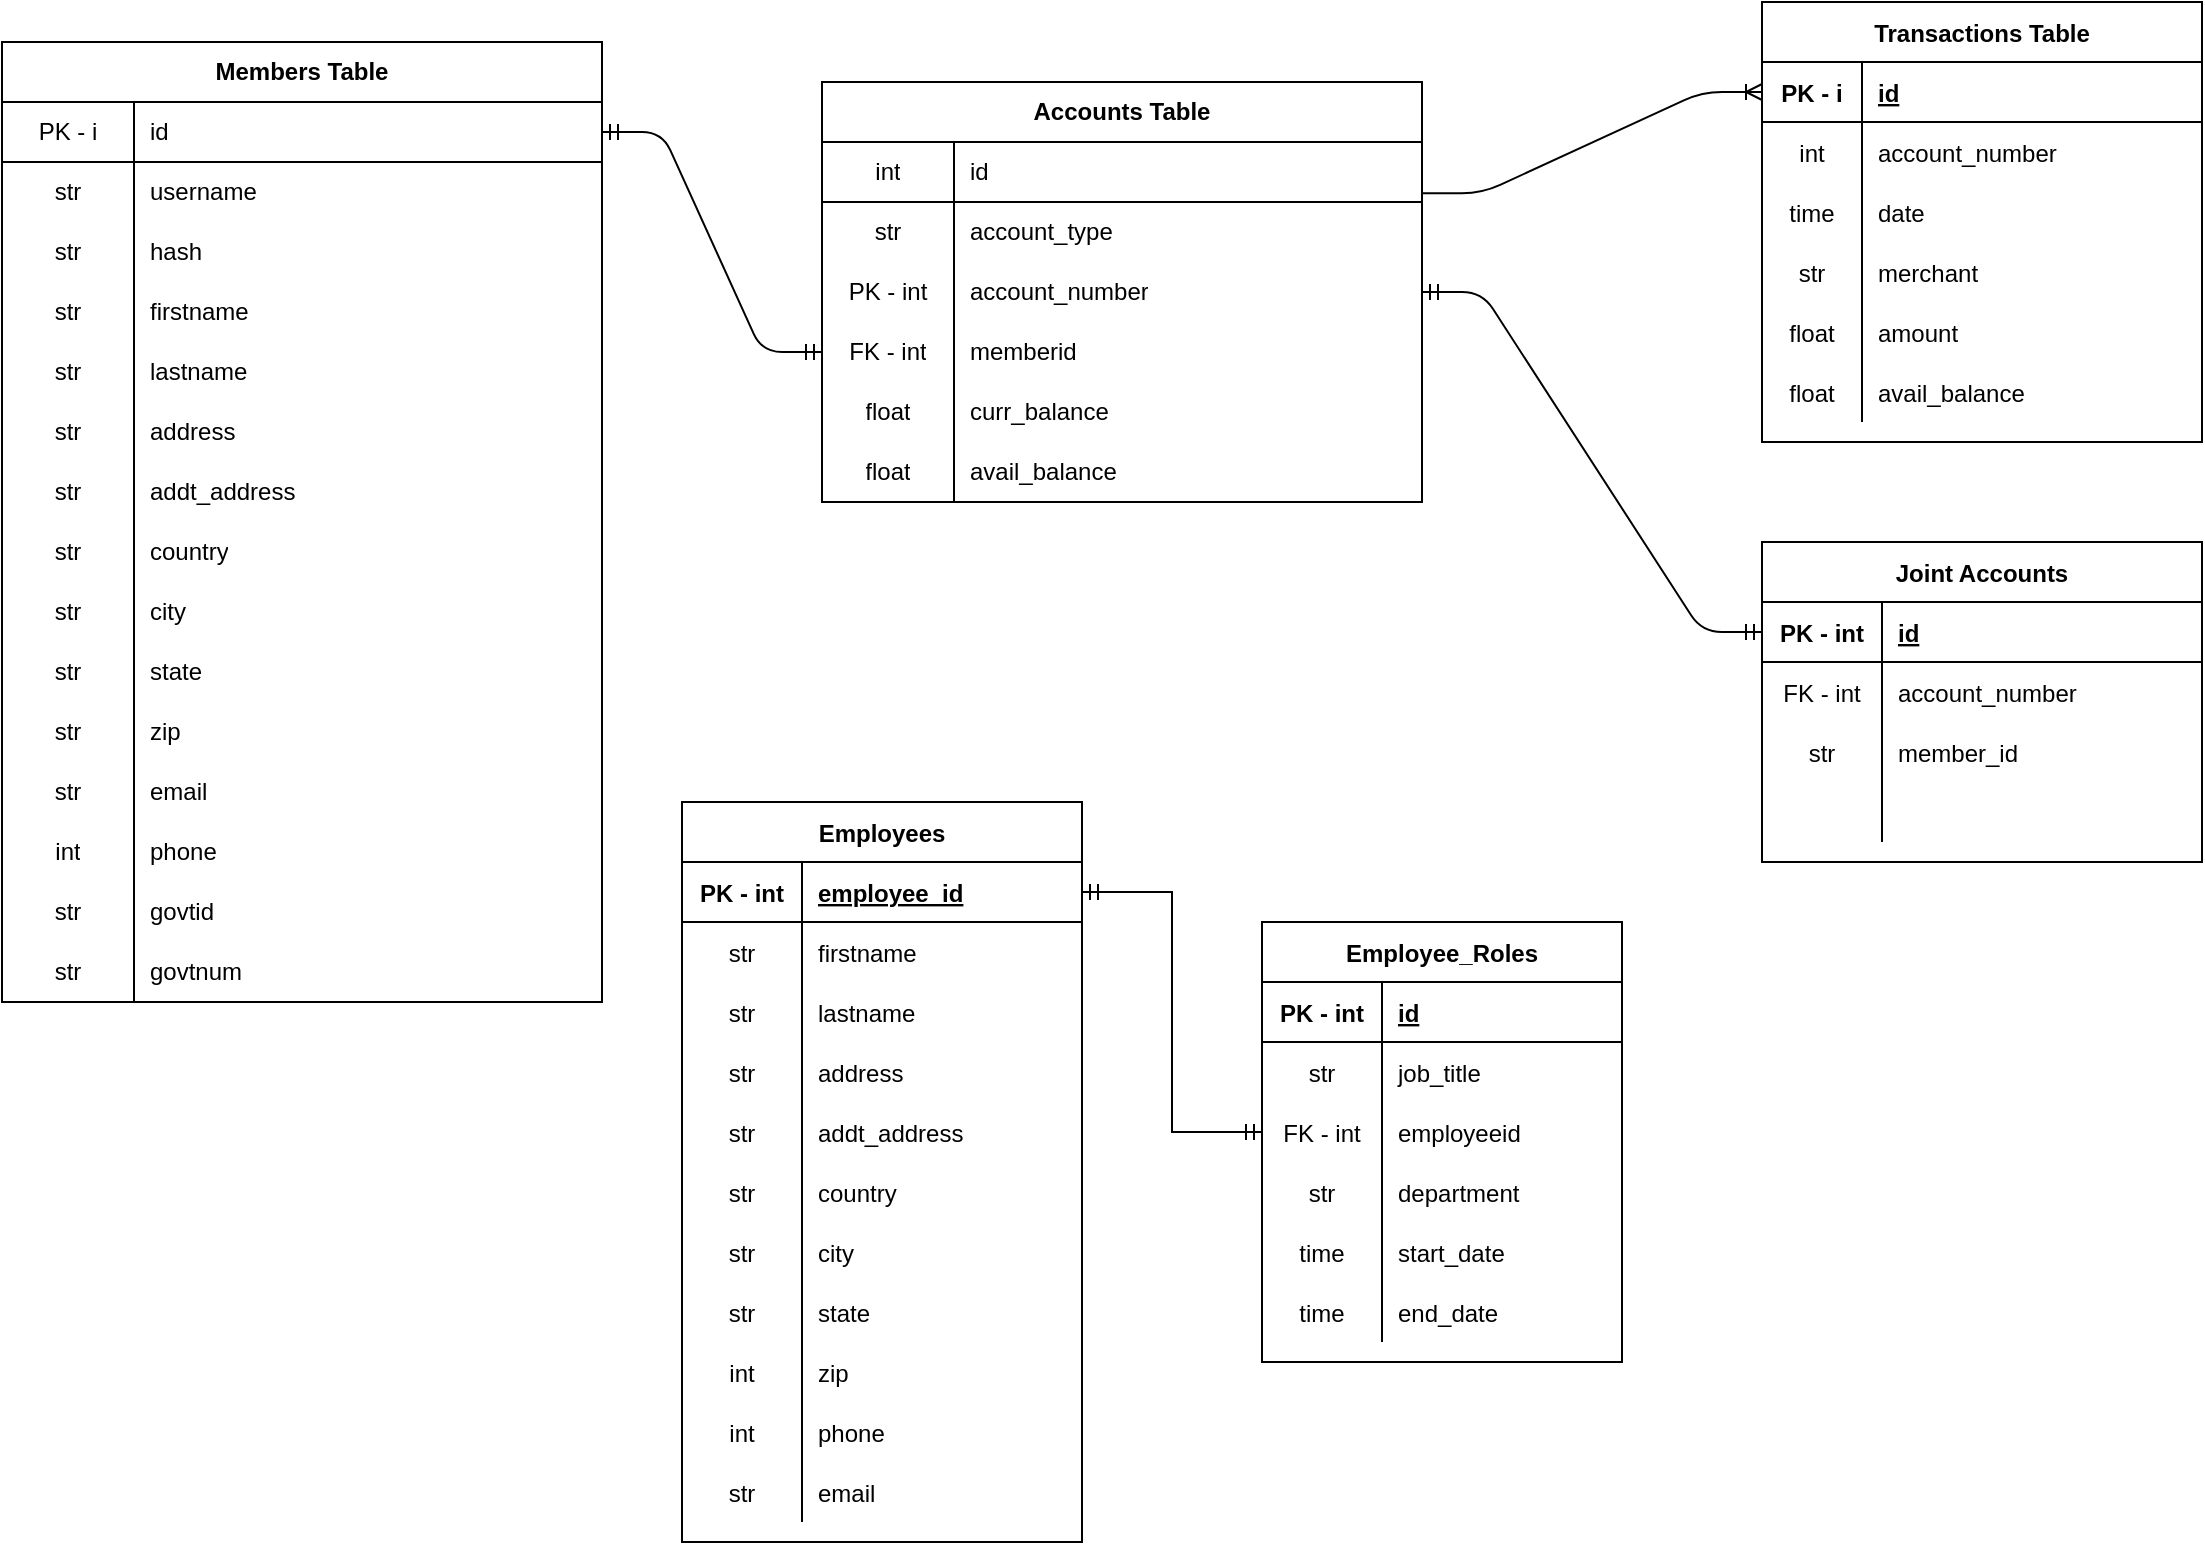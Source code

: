 <mxfile version="13.10.0" type="embed" pages="6">
    <diagram id="KD0PWyrL5cuMxb4b7gO_" name="Database Templates">
        <mxGraphModel dx="1336" dy="649" grid="1" gridSize="10" guides="1" tooltips="1" connect="1" arrows="1" fold="1" page="1" pageScale="1" pageWidth="1400" pageHeight="850" math="0" shadow="0">
            <root>
                <mxCell id="UBLWwXHU2S6AZTtF9G60-0"/>
                <mxCell id="UBLWwXHU2S6AZTtF9G60-1" parent="UBLWwXHU2S6AZTtF9G60-0"/>
                <mxCell id="ikRAxyg0mpky4OxhtbhB-0" value="Members Table" style="shape=table;html=1;whiteSpace=wrap;startSize=30;container=1;collapsible=0;childLayout=tableLayout;fixedRows=1;rowLines=0;fontStyle=1;align=center;" parent="UBLWwXHU2S6AZTtF9G60-1" vertex="1">
                    <mxGeometry x="70" y="40" width="300" height="480" as="geometry"/>
                </mxCell>
                <mxCell id="ikRAxyg0mpky4OxhtbhB-1" value="" style="shape=partialRectangle;html=1;whiteSpace=wrap;collapsible=0;dropTarget=0;pointerEvents=0;fillColor=none;top=0;left=0;bottom=1;right=0;points=[[0,0.5],[1,0.5]];portConstraint=eastwest;" parent="ikRAxyg0mpky4OxhtbhB-0" vertex="1">
                    <mxGeometry y="30" width="300" height="30" as="geometry"/>
                </mxCell>
                <mxCell id="ikRAxyg0mpky4OxhtbhB-2" value="PK - i" style="shape=partialRectangle;html=1;whiteSpace=wrap;connectable=0;fillColor=none;top=0;left=0;bottom=0;right=0;overflow=hidden;" parent="ikRAxyg0mpky4OxhtbhB-1" vertex="1">
                    <mxGeometry width="66" height="30" as="geometry"/>
                </mxCell>
                <mxCell id="ikRAxyg0mpky4OxhtbhB-3" value="id" style="shape=partialRectangle;html=1;whiteSpace=wrap;connectable=0;fillColor=none;top=0;left=0;bottom=0;right=0;align=left;spacingLeft=6;overflow=hidden;" parent="ikRAxyg0mpky4OxhtbhB-1" vertex="1">
                    <mxGeometry x="66" width="234" height="30" as="geometry"/>
                </mxCell>
                <mxCell id="CkmyRQPydF37SPeGgmaA-0" value="" style="shape=partialRectangle;html=1;whiteSpace=wrap;collapsible=0;dropTarget=0;pointerEvents=0;fillColor=none;top=0;left=0;bottom=0;right=0;points=[[0,0.5],[1,0.5]];portConstraint=eastwest;" vertex="1" parent="ikRAxyg0mpky4OxhtbhB-0">
                    <mxGeometry y="60" width="300" height="30" as="geometry"/>
                </mxCell>
                <mxCell id="CkmyRQPydF37SPeGgmaA-1" value="str" style="shape=partialRectangle;html=1;whiteSpace=wrap;connectable=0;fillColor=none;top=0;left=0;bottom=0;right=0;overflow=hidden;" vertex="1" parent="CkmyRQPydF37SPeGgmaA-0">
                    <mxGeometry width="66" height="30" as="geometry"/>
                </mxCell>
                <mxCell id="CkmyRQPydF37SPeGgmaA-2" value="username" style="shape=partialRectangle;html=1;whiteSpace=wrap;connectable=0;fillColor=none;top=0;left=0;bottom=0;right=0;align=left;spacingLeft=6;overflow=hidden;" vertex="1" parent="CkmyRQPydF37SPeGgmaA-0">
                    <mxGeometry x="66" width="234" height="30" as="geometry"/>
                </mxCell>
                <mxCell id="CkmyRQPydF37SPeGgmaA-3" value="" style="shape=partialRectangle;html=1;whiteSpace=wrap;collapsible=0;dropTarget=0;pointerEvents=0;fillColor=none;top=0;left=0;bottom=0;right=0;points=[[0,0.5],[1,0.5]];portConstraint=eastwest;" vertex="1" parent="ikRAxyg0mpky4OxhtbhB-0">
                    <mxGeometry y="90" width="300" height="30" as="geometry"/>
                </mxCell>
                <mxCell id="CkmyRQPydF37SPeGgmaA-4" value="&#10;&#10;&lt;div style=&quot;color: rgb(197, 200, 198); background-color: rgb(30, 30, 30); font-family: consolas, &amp;quot;courier new&amp;quot;, monospace; font-weight: normal; font-size: 14px; line-height: 19px;&quot;&gt;&lt;div&gt;&lt;span style=&quot;color: #9872a2&quot;&gt;const&lt;/span&gt;&lt;span style=&quot;color: #c5c8c6&quot;&gt;&amp;nbsp;&lt;/span&gt;&lt;span style=&quot;color: #6089b4&quot;&gt;error_404&lt;/span&gt;&lt;span style=&quot;color: #c5c8c6&quot;&gt;&amp;nbsp;&lt;/span&gt;&lt;span style=&quot;color: #676867&quot;&gt;=&lt;/span&gt;&lt;span style=&quot;color: #c5c8c6&quot;&gt;&amp;nbsp;&lt;/span&gt;&lt;span style=&quot;color: #ce6700&quot;&gt;require&lt;/span&gt;&lt;span style=&quot;color: #c5c8c6&quot;&gt;(&lt;/span&gt;&lt;span style=&quot;color: #9aa83a&quot;&gt;&quot;../controllers/frontend&quot;&lt;/span&gt;&lt;span style=&quot;color: #c5c8c6&quot;&gt;)&lt;/span&gt;&lt;/div&gt;&lt;/div&gt;&#10;&#10;" style="shape=partialRectangle;html=1;whiteSpace=wrap;connectable=0;fillColor=none;top=0;left=0;bottom=0;right=0;overflow=hidden;" vertex="1" parent="CkmyRQPydF37SPeGgmaA-3">
                    <mxGeometry width="66" height="30" as="geometry"/>
                </mxCell>
                <mxCell id="CkmyRQPydF37SPeGgmaA-5" value="hash" style="shape=partialRectangle;html=1;whiteSpace=wrap;connectable=0;fillColor=none;top=0;left=0;bottom=0;right=0;align=left;spacingLeft=6;overflow=hidden;" vertex="1" parent="CkmyRQPydF37SPeGgmaA-3">
                    <mxGeometry x="66" width="234" height="30" as="geometry"/>
                </mxCell>
                <mxCell id="ikRAxyg0mpky4OxhtbhB-4" value="" style="shape=partialRectangle;html=1;whiteSpace=wrap;collapsible=0;dropTarget=0;pointerEvents=0;fillColor=none;top=0;left=0;bottom=0;right=0;points=[[0,0.5],[1,0.5]];portConstraint=eastwest;" parent="ikRAxyg0mpky4OxhtbhB-0" vertex="1">
                    <mxGeometry y="120" width="300" height="30" as="geometry"/>
                </mxCell>
                <mxCell id="ikRAxyg0mpky4OxhtbhB-5" value="str" style="shape=partialRectangle;html=1;whiteSpace=wrap;connectable=0;fillColor=none;top=0;left=0;bottom=0;right=0;overflow=hidden;" parent="ikRAxyg0mpky4OxhtbhB-4" vertex="1">
                    <mxGeometry width="66" height="30" as="geometry"/>
                </mxCell>
                <mxCell id="ikRAxyg0mpky4OxhtbhB-6" value="firstname" style="shape=partialRectangle;html=1;whiteSpace=wrap;connectable=0;fillColor=none;top=0;left=0;bottom=0;right=0;align=left;spacingLeft=6;overflow=hidden;" parent="ikRAxyg0mpky4OxhtbhB-4" vertex="1">
                    <mxGeometry x="66" width="234" height="30" as="geometry"/>
                </mxCell>
                <mxCell id="ikRAxyg0mpky4OxhtbhB-7" value="" style="shape=partialRectangle;html=1;whiteSpace=wrap;collapsible=0;dropTarget=0;pointerEvents=0;fillColor=none;top=0;left=0;bottom=0;right=0;points=[[0,0.5],[1,0.5]];portConstraint=eastwest;" parent="ikRAxyg0mpky4OxhtbhB-0" vertex="1">
                    <mxGeometry y="150" width="300" height="30" as="geometry"/>
                </mxCell>
                <mxCell id="ikRAxyg0mpky4OxhtbhB-8" value="str" style="shape=partialRectangle;html=1;whiteSpace=wrap;connectable=0;fillColor=none;top=0;left=0;bottom=0;right=0;overflow=hidden;" parent="ikRAxyg0mpky4OxhtbhB-7" vertex="1">
                    <mxGeometry width="66" height="30" as="geometry"/>
                </mxCell>
                <mxCell id="ikRAxyg0mpky4OxhtbhB-9" value="lastname" style="shape=partialRectangle;html=1;whiteSpace=wrap;connectable=0;fillColor=none;top=0;left=0;bottom=0;right=0;align=left;spacingLeft=6;overflow=hidden;" parent="ikRAxyg0mpky4OxhtbhB-7" vertex="1">
                    <mxGeometry x="66" width="234" height="30" as="geometry"/>
                </mxCell>
                <mxCell id="-J78otCO5qgmsRMYiVZJ-0" value="" style="shape=partialRectangle;html=1;whiteSpace=wrap;collapsible=0;dropTarget=0;pointerEvents=0;fillColor=none;top=0;left=0;bottom=0;right=0;points=[[0,0.5],[1,0.5]];portConstraint=eastwest;" parent="ikRAxyg0mpky4OxhtbhB-0" vertex="1">
                    <mxGeometry y="180" width="300" height="30" as="geometry"/>
                </mxCell>
                <mxCell id="-J78otCO5qgmsRMYiVZJ-1" value="str" style="shape=partialRectangle;html=1;whiteSpace=wrap;connectable=0;fillColor=none;top=0;left=0;bottom=0;right=0;overflow=hidden;" parent="-J78otCO5qgmsRMYiVZJ-0" vertex="1">
                    <mxGeometry width="66" height="30" as="geometry"/>
                </mxCell>
                <mxCell id="-J78otCO5qgmsRMYiVZJ-2" value="address" style="shape=partialRectangle;html=1;whiteSpace=wrap;connectable=0;fillColor=none;top=0;left=0;bottom=0;right=0;align=left;spacingLeft=6;overflow=hidden;" parent="-J78otCO5qgmsRMYiVZJ-0" vertex="1">
                    <mxGeometry x="66" width="234" height="30" as="geometry"/>
                </mxCell>
                <mxCell id="-J78otCO5qgmsRMYiVZJ-66" value="" style="shape=partialRectangle;html=1;whiteSpace=wrap;collapsible=0;dropTarget=0;pointerEvents=0;fillColor=none;top=0;left=0;bottom=0;right=0;points=[[0,0.5],[1,0.5]];portConstraint=eastwest;" parent="ikRAxyg0mpky4OxhtbhB-0" vertex="1">
                    <mxGeometry y="210" width="300" height="30" as="geometry"/>
                </mxCell>
                <mxCell id="-J78otCO5qgmsRMYiVZJ-67" value="str" style="shape=partialRectangle;html=1;whiteSpace=wrap;connectable=0;fillColor=none;top=0;left=0;bottom=0;right=0;overflow=hidden;" parent="-J78otCO5qgmsRMYiVZJ-66" vertex="1">
                    <mxGeometry width="66" height="30" as="geometry"/>
                </mxCell>
                <mxCell id="-J78otCO5qgmsRMYiVZJ-68" value="addt_address" style="shape=partialRectangle;html=1;whiteSpace=wrap;connectable=0;fillColor=none;top=0;left=0;bottom=0;right=0;align=left;spacingLeft=6;overflow=hidden;" parent="-J78otCO5qgmsRMYiVZJ-66" vertex="1">
                    <mxGeometry x="66" width="234" height="30" as="geometry"/>
                </mxCell>
                <mxCell id="ikRAxyg0mpky4OxhtbhB-70" value="" style="shape=partialRectangle;html=1;whiteSpace=wrap;collapsible=0;dropTarget=0;pointerEvents=0;fillColor=none;top=0;left=0;bottom=0;right=0;points=[[0,0.5],[1,0.5]];portConstraint=eastwest;" parent="ikRAxyg0mpky4OxhtbhB-0" vertex="1">
                    <mxGeometry y="240" width="300" height="30" as="geometry"/>
                </mxCell>
                <mxCell id="ikRAxyg0mpky4OxhtbhB-71" value="str" style="shape=partialRectangle;html=1;whiteSpace=wrap;connectable=0;fillColor=none;top=0;left=0;bottom=0;right=0;overflow=hidden;" parent="ikRAxyg0mpky4OxhtbhB-70" vertex="1">
                    <mxGeometry width="66" height="30" as="geometry"/>
                </mxCell>
                <mxCell id="ikRAxyg0mpky4OxhtbhB-72" value="country" style="shape=partialRectangle;html=1;whiteSpace=wrap;connectable=0;fillColor=none;top=0;left=0;bottom=0;right=0;align=left;spacingLeft=6;overflow=hidden;" parent="ikRAxyg0mpky4OxhtbhB-70" vertex="1">
                    <mxGeometry x="66" width="234" height="30" as="geometry"/>
                </mxCell>
                <mxCell id="ikRAxyg0mpky4OxhtbhB-73" value="" style="shape=partialRectangle;html=1;whiteSpace=wrap;collapsible=0;dropTarget=0;pointerEvents=0;fillColor=none;top=0;left=0;bottom=0;right=0;points=[[0,0.5],[1,0.5]];portConstraint=eastwest;" parent="ikRAxyg0mpky4OxhtbhB-0" vertex="1">
                    <mxGeometry y="270" width="300" height="30" as="geometry"/>
                </mxCell>
                <mxCell id="ikRAxyg0mpky4OxhtbhB-74" value="str" style="shape=partialRectangle;html=1;whiteSpace=wrap;connectable=0;fillColor=none;top=0;left=0;bottom=0;right=0;overflow=hidden;" parent="ikRAxyg0mpky4OxhtbhB-73" vertex="1">
                    <mxGeometry width="66" height="30" as="geometry"/>
                </mxCell>
                <mxCell id="ikRAxyg0mpky4OxhtbhB-75" value="city" style="shape=partialRectangle;html=1;whiteSpace=wrap;connectable=0;fillColor=none;top=0;left=0;bottom=0;right=0;align=left;spacingLeft=6;overflow=hidden;" parent="ikRAxyg0mpky4OxhtbhB-73" vertex="1">
                    <mxGeometry x="66" width="234" height="30" as="geometry"/>
                </mxCell>
                <mxCell id="ikRAxyg0mpky4OxhtbhB-76" value="" style="shape=partialRectangle;html=1;whiteSpace=wrap;collapsible=0;dropTarget=0;pointerEvents=0;fillColor=none;top=0;left=0;bottom=0;right=0;points=[[0,0.5],[1,0.5]];portConstraint=eastwest;" parent="ikRAxyg0mpky4OxhtbhB-0" vertex="1">
                    <mxGeometry y="300" width="300" height="30" as="geometry"/>
                </mxCell>
                <mxCell id="ikRAxyg0mpky4OxhtbhB-77" value="str" style="shape=partialRectangle;html=1;whiteSpace=wrap;connectable=0;fillColor=none;top=0;left=0;bottom=0;right=0;overflow=hidden;" parent="ikRAxyg0mpky4OxhtbhB-76" vertex="1">
                    <mxGeometry width="66" height="30" as="geometry"/>
                </mxCell>
                <mxCell id="ikRAxyg0mpky4OxhtbhB-78" value="state" style="shape=partialRectangle;html=1;whiteSpace=wrap;connectable=0;fillColor=none;top=0;left=0;bottom=0;right=0;align=left;spacingLeft=6;overflow=hidden;" parent="ikRAxyg0mpky4OxhtbhB-76" vertex="1">
                    <mxGeometry x="66" width="234" height="30" as="geometry"/>
                </mxCell>
                <mxCell id="ikRAxyg0mpky4OxhtbhB-82" value="" style="shape=partialRectangle;html=1;whiteSpace=wrap;collapsible=0;dropTarget=0;pointerEvents=0;fillColor=none;top=0;left=0;bottom=0;right=0;points=[[0,0.5],[1,0.5]];portConstraint=eastwest;" parent="ikRAxyg0mpky4OxhtbhB-0" vertex="1">
                    <mxGeometry y="330" width="300" height="30" as="geometry"/>
                </mxCell>
                <mxCell id="ikRAxyg0mpky4OxhtbhB-83" value="str" style="shape=partialRectangle;html=1;whiteSpace=wrap;connectable=0;fillColor=none;top=0;left=0;bottom=0;right=0;overflow=hidden;" parent="ikRAxyg0mpky4OxhtbhB-82" vertex="1">
                    <mxGeometry width="66" height="30" as="geometry"/>
                </mxCell>
                <mxCell id="ikRAxyg0mpky4OxhtbhB-84" value="zip" style="shape=partialRectangle;html=1;whiteSpace=wrap;connectable=0;fillColor=none;top=0;left=0;bottom=0;right=0;align=left;spacingLeft=6;overflow=hidden;" parent="ikRAxyg0mpky4OxhtbhB-82" vertex="1">
                    <mxGeometry x="66" width="234" height="30" as="geometry"/>
                </mxCell>
                <mxCell id="ikRAxyg0mpky4OxhtbhB-79" value="" style="shape=partialRectangle;html=1;whiteSpace=wrap;collapsible=0;dropTarget=0;pointerEvents=0;fillColor=none;top=0;left=0;bottom=0;right=0;points=[[0,0.5],[1,0.5]];portConstraint=eastwest;" parent="ikRAxyg0mpky4OxhtbhB-0" vertex="1">
                    <mxGeometry y="360" width="300" height="30" as="geometry"/>
                </mxCell>
                <mxCell id="ikRAxyg0mpky4OxhtbhB-80" value="str" style="shape=partialRectangle;html=1;whiteSpace=wrap;connectable=0;fillColor=none;top=0;left=0;bottom=0;right=0;overflow=hidden;" parent="ikRAxyg0mpky4OxhtbhB-79" vertex="1">
                    <mxGeometry width="66" height="30" as="geometry"/>
                </mxCell>
                <mxCell id="ikRAxyg0mpky4OxhtbhB-81" value="email" style="shape=partialRectangle;html=1;whiteSpace=wrap;connectable=0;fillColor=none;top=0;left=0;bottom=0;right=0;align=left;spacingLeft=6;overflow=hidden;" parent="ikRAxyg0mpky4OxhtbhB-79" vertex="1">
                    <mxGeometry x="66" width="234" height="30" as="geometry"/>
                </mxCell>
                <mxCell id="-J78otCO5qgmsRMYiVZJ-3" value="" style="shape=partialRectangle;html=1;whiteSpace=wrap;collapsible=0;dropTarget=0;pointerEvents=0;fillColor=none;top=0;left=0;bottom=0;right=0;points=[[0,0.5],[1,0.5]];portConstraint=eastwest;" parent="ikRAxyg0mpky4OxhtbhB-0" vertex="1">
                    <mxGeometry y="390" width="300" height="30" as="geometry"/>
                </mxCell>
                <mxCell id="-J78otCO5qgmsRMYiVZJ-4" value="int" style="shape=partialRectangle;html=1;whiteSpace=wrap;connectable=0;fillColor=none;top=0;left=0;bottom=0;right=0;overflow=hidden;" parent="-J78otCO5qgmsRMYiVZJ-3" vertex="1">
                    <mxGeometry width="66" height="30" as="geometry"/>
                </mxCell>
                <mxCell id="-J78otCO5qgmsRMYiVZJ-5" value="phone" style="shape=partialRectangle;html=1;whiteSpace=wrap;connectable=0;fillColor=none;top=0;left=0;bottom=0;right=0;align=left;spacingLeft=6;overflow=hidden;" parent="-J78otCO5qgmsRMYiVZJ-3" vertex="1">
                    <mxGeometry x="66" width="234" height="30" as="geometry"/>
                </mxCell>
                <mxCell id="-J78otCO5qgmsRMYiVZJ-6" value="" style="shape=partialRectangle;html=1;whiteSpace=wrap;collapsible=0;dropTarget=0;pointerEvents=0;fillColor=none;top=0;left=0;bottom=0;right=0;points=[[0,0.5],[1,0.5]];portConstraint=eastwest;" parent="ikRAxyg0mpky4OxhtbhB-0" vertex="1">
                    <mxGeometry y="420" width="300" height="30" as="geometry"/>
                </mxCell>
                <mxCell id="-J78otCO5qgmsRMYiVZJ-7" value="str" style="shape=partialRectangle;html=1;whiteSpace=wrap;connectable=0;fillColor=none;top=0;left=0;bottom=0;right=0;overflow=hidden;" parent="-J78otCO5qgmsRMYiVZJ-6" vertex="1">
                    <mxGeometry width="66" height="30" as="geometry"/>
                </mxCell>
                <mxCell id="-J78otCO5qgmsRMYiVZJ-8" value="govtid" style="shape=partialRectangle;html=1;whiteSpace=wrap;connectable=0;fillColor=none;top=0;left=0;bottom=0;right=0;align=left;spacingLeft=6;overflow=hidden;" parent="-J78otCO5qgmsRMYiVZJ-6" vertex="1">
                    <mxGeometry x="66" width="234" height="30" as="geometry"/>
                </mxCell>
                <mxCell id="-J78otCO5qgmsRMYiVZJ-9" value="" style="shape=partialRectangle;html=1;whiteSpace=wrap;collapsible=0;dropTarget=0;pointerEvents=0;fillColor=none;top=0;left=0;bottom=0;right=0;points=[[0,0.5],[1,0.5]];portConstraint=eastwest;" parent="ikRAxyg0mpky4OxhtbhB-0" vertex="1">
                    <mxGeometry y="450" width="300" height="30" as="geometry"/>
                </mxCell>
                <mxCell id="-J78otCO5qgmsRMYiVZJ-10" value="str" style="shape=partialRectangle;html=1;whiteSpace=wrap;connectable=0;fillColor=none;top=0;left=0;bottom=0;right=0;overflow=hidden;" parent="-J78otCO5qgmsRMYiVZJ-9" vertex="1">
                    <mxGeometry width="66" height="30" as="geometry"/>
                </mxCell>
                <mxCell id="-J78otCO5qgmsRMYiVZJ-11" value="govtnum" style="shape=partialRectangle;html=1;whiteSpace=wrap;connectable=0;fillColor=none;top=0;left=0;bottom=0;right=0;align=left;spacingLeft=6;overflow=hidden;" parent="-J78otCO5qgmsRMYiVZJ-9" vertex="1">
                    <mxGeometry x="66" width="234" height="30" as="geometry"/>
                </mxCell>
                <mxCell id="ikRAxyg0mpky4OxhtbhB-32" value="Accounts Table" style="shape=table;html=1;whiteSpace=wrap;startSize=30;container=1;collapsible=0;childLayout=tableLayout;fixedRows=1;rowLines=0;fontStyle=1;align=center;" parent="UBLWwXHU2S6AZTtF9G60-1" vertex="1">
                    <mxGeometry x="480" y="60" width="300" height="210" as="geometry"/>
                </mxCell>
                <mxCell id="ikRAxyg0mpky4OxhtbhB-33" value="" style="shape=partialRectangle;html=1;whiteSpace=wrap;collapsible=0;dropTarget=0;pointerEvents=0;fillColor=none;top=0;left=0;bottom=1;right=0;points=[[0,0.5],[1,0.5]];portConstraint=eastwest;" parent="ikRAxyg0mpky4OxhtbhB-32" vertex="1">
                    <mxGeometry y="30" width="300" height="30" as="geometry"/>
                </mxCell>
                <mxCell id="ikRAxyg0mpky4OxhtbhB-34" value="int" style="shape=partialRectangle;html=1;whiteSpace=wrap;connectable=0;fillColor=none;top=0;left=0;bottom=0;right=0;overflow=hidden;" parent="ikRAxyg0mpky4OxhtbhB-33" vertex="1">
                    <mxGeometry width="66" height="30" as="geometry"/>
                </mxCell>
                <mxCell id="ikRAxyg0mpky4OxhtbhB-35" value="id" style="shape=partialRectangle;html=1;whiteSpace=wrap;connectable=0;fillColor=none;top=0;left=0;bottom=0;right=0;align=left;spacingLeft=6;overflow=hidden;" parent="ikRAxyg0mpky4OxhtbhB-33" vertex="1">
                    <mxGeometry x="66" width="234" height="30" as="geometry"/>
                </mxCell>
                <mxCell id="ikRAxyg0mpky4OxhtbhB-36" value="" style="shape=partialRectangle;html=1;whiteSpace=wrap;collapsible=0;dropTarget=0;pointerEvents=0;fillColor=none;top=0;left=0;bottom=0;right=0;points=[[0,0.5],[1,0.5]];portConstraint=eastwest;" parent="ikRAxyg0mpky4OxhtbhB-32" vertex="1">
                    <mxGeometry y="60" width="300" height="30" as="geometry"/>
                </mxCell>
                <mxCell id="ikRAxyg0mpky4OxhtbhB-37" value="str" style="shape=partialRectangle;html=1;whiteSpace=wrap;connectable=0;fillColor=none;top=0;left=0;bottom=0;right=0;overflow=hidden;" parent="ikRAxyg0mpky4OxhtbhB-36" vertex="1">
                    <mxGeometry width="66" height="30" as="geometry"/>
                </mxCell>
                <mxCell id="ikRAxyg0mpky4OxhtbhB-38" value="account_type" style="shape=partialRectangle;html=1;whiteSpace=wrap;connectable=0;fillColor=none;top=0;left=0;bottom=0;right=0;align=left;spacingLeft=6;overflow=hidden;" parent="ikRAxyg0mpky4OxhtbhB-36" vertex="1">
                    <mxGeometry x="66" width="234" height="30" as="geometry"/>
                </mxCell>
                <mxCell id="ikRAxyg0mpky4OxhtbhB-39" value="" style="shape=partialRectangle;html=1;whiteSpace=wrap;collapsible=0;dropTarget=0;pointerEvents=0;fillColor=none;top=0;left=0;bottom=0;right=0;points=[[0,0.5],[1,0.5]];portConstraint=eastwest;" parent="ikRAxyg0mpky4OxhtbhB-32" vertex="1">
                    <mxGeometry y="90" width="300" height="30" as="geometry"/>
                </mxCell>
                <mxCell id="ikRAxyg0mpky4OxhtbhB-40" value="PK - int" style="shape=partialRectangle;html=1;whiteSpace=wrap;connectable=0;fillColor=none;top=0;left=0;bottom=0;right=0;overflow=hidden;" parent="ikRAxyg0mpky4OxhtbhB-39" vertex="1">
                    <mxGeometry width="66" height="30" as="geometry"/>
                </mxCell>
                <mxCell id="ikRAxyg0mpky4OxhtbhB-41" value="account_number" style="shape=partialRectangle;html=1;whiteSpace=wrap;connectable=0;fillColor=none;top=0;left=0;bottom=0;right=0;align=left;spacingLeft=6;overflow=hidden;" parent="ikRAxyg0mpky4OxhtbhB-39" vertex="1">
                    <mxGeometry x="66" width="234" height="30" as="geometry"/>
                </mxCell>
                <mxCell id="ikRAxyg0mpky4OxhtbhB-126" value="" style="shape=partialRectangle;html=1;whiteSpace=wrap;collapsible=0;dropTarget=0;pointerEvents=0;fillColor=none;top=0;left=0;bottom=1;right=0;points=[[0,0.5],[1,0.5]];portConstraint=eastwest;strokeColor=none;" parent="ikRAxyg0mpky4OxhtbhB-32" vertex="1">
                    <mxGeometry y="120" width="300" height="30" as="geometry"/>
                </mxCell>
                <mxCell id="ikRAxyg0mpky4OxhtbhB-127" value="FK - int" style="shape=partialRectangle;html=1;whiteSpace=wrap;connectable=0;fillColor=none;top=0;left=0;bottom=0;right=0;overflow=hidden;" parent="ikRAxyg0mpky4OxhtbhB-126" vertex="1">
                    <mxGeometry width="66" height="30" as="geometry"/>
                </mxCell>
                <mxCell id="ikRAxyg0mpky4OxhtbhB-128" value="memberid" style="shape=partialRectangle;html=1;whiteSpace=wrap;connectable=0;fillColor=none;top=0;left=0;bottom=0;right=0;align=left;spacingLeft=6;overflow=hidden;" parent="ikRAxyg0mpky4OxhtbhB-126" vertex="1">
                    <mxGeometry x="66" width="234" height="30" as="geometry"/>
                </mxCell>
                <mxCell id="ikRAxyg0mpky4OxhtbhB-129" value="" style="shape=partialRectangle;html=1;whiteSpace=wrap;collapsible=0;dropTarget=0;pointerEvents=0;fillColor=none;top=0;left=0;bottom=1;right=0;points=[[0,0.5],[1,0.5]];portConstraint=eastwest;strokeColor=none;" parent="ikRAxyg0mpky4OxhtbhB-32" vertex="1">
                    <mxGeometry y="150" width="300" height="30" as="geometry"/>
                </mxCell>
                <mxCell id="ikRAxyg0mpky4OxhtbhB-130" value="float" style="shape=partialRectangle;html=1;whiteSpace=wrap;connectable=0;fillColor=none;top=0;left=0;bottom=0;right=0;overflow=hidden;" parent="ikRAxyg0mpky4OxhtbhB-129" vertex="1">
                    <mxGeometry width="66" height="30" as="geometry"/>
                </mxCell>
                <mxCell id="ikRAxyg0mpky4OxhtbhB-131" value="curr_balance" style="shape=partialRectangle;html=1;whiteSpace=wrap;connectable=0;fillColor=none;top=0;left=0;bottom=0;right=0;align=left;spacingLeft=6;overflow=hidden;" parent="ikRAxyg0mpky4OxhtbhB-129" vertex="1">
                    <mxGeometry x="66" width="234" height="30" as="geometry"/>
                </mxCell>
                <mxCell id="CkmyRQPydF37SPeGgmaA-6" value="" style="shape=partialRectangle;html=1;whiteSpace=wrap;collapsible=0;dropTarget=0;pointerEvents=0;fillColor=none;top=0;left=0;bottom=1;right=0;points=[[0,0.5],[1,0.5]];portConstraint=eastwest;strokeColor=none;" vertex="1" parent="ikRAxyg0mpky4OxhtbhB-32">
                    <mxGeometry y="180" width="300" height="30" as="geometry"/>
                </mxCell>
                <mxCell id="CkmyRQPydF37SPeGgmaA-7" value="float" style="shape=partialRectangle;html=1;whiteSpace=wrap;connectable=0;fillColor=none;top=0;left=0;bottom=0;right=0;overflow=hidden;" vertex="1" parent="CkmyRQPydF37SPeGgmaA-6">
                    <mxGeometry width="66" height="30" as="geometry"/>
                </mxCell>
                <mxCell id="CkmyRQPydF37SPeGgmaA-8" value="avail_balance" style="shape=partialRectangle;html=1;whiteSpace=wrap;connectable=0;fillColor=none;top=0;left=0;bottom=0;right=0;align=left;spacingLeft=6;overflow=hidden;" vertex="1" parent="CkmyRQPydF37SPeGgmaA-6">
                    <mxGeometry x="66" width="234" height="30" as="geometry"/>
                </mxCell>
                <mxCell id="ikRAxyg0mpky4OxhtbhB-102" value="" style="edgeStyle=entityRelationEdgeStyle;fontSize=12;html=1;endArrow=ERmandOne;startArrow=ERmandOne;entryX=0;entryY=0.5;entryDx=0;entryDy=0;exitX=1;exitY=0.5;exitDx=0;exitDy=0;" parent="UBLWwXHU2S6AZTtF9G60-1" source="ikRAxyg0mpky4OxhtbhB-1" target="ikRAxyg0mpky4OxhtbhB-126" edge="1">
                    <mxGeometry width="100" height="100" relative="1" as="geometry">
                        <mxPoint x="380" y="380" as="sourcePoint"/>
                        <mxPoint x="440" y="95" as="targetPoint"/>
                    </mxGeometry>
                </mxCell>
                <mxCell id="ikRAxyg0mpky4OxhtbhB-104" value="Transactions Table" style="shape=table;startSize=30;container=1;collapsible=1;childLayout=tableLayout;fixedRows=1;rowLines=0;fontStyle=1;align=center;resizeLast=1;" parent="UBLWwXHU2S6AZTtF9G60-1" vertex="1">
                    <mxGeometry x="950" y="20" width="220" height="220" as="geometry"/>
                </mxCell>
                <mxCell id="ikRAxyg0mpky4OxhtbhB-105" value="" style="shape=partialRectangle;collapsible=0;dropTarget=0;pointerEvents=0;fillColor=none;top=0;left=0;bottom=1;right=0;points=[[0,0.5],[1,0.5]];portConstraint=eastwest;" parent="ikRAxyg0mpky4OxhtbhB-104" vertex="1">
                    <mxGeometry y="30" width="220" height="30" as="geometry"/>
                </mxCell>
                <mxCell id="ikRAxyg0mpky4OxhtbhB-106" value="PK - i" style="shape=partialRectangle;connectable=0;fillColor=none;top=0;left=0;bottom=0;right=0;fontStyle=1;overflow=hidden;" parent="ikRAxyg0mpky4OxhtbhB-105" vertex="1">
                    <mxGeometry width="50" height="30" as="geometry"/>
                </mxCell>
                <mxCell id="ikRAxyg0mpky4OxhtbhB-107" value="id" style="shape=partialRectangle;connectable=0;fillColor=none;top=0;left=0;bottom=0;right=0;align=left;spacingLeft=6;fontStyle=5;overflow=hidden;" parent="ikRAxyg0mpky4OxhtbhB-105" vertex="1">
                    <mxGeometry x="50" width="170" height="30" as="geometry"/>
                </mxCell>
                <mxCell id="ikRAxyg0mpky4OxhtbhB-117" value="" style="shape=partialRectangle;collapsible=0;dropTarget=0;pointerEvents=0;fillColor=none;top=0;left=0;bottom=0;right=0;points=[[0,0.5],[1,0.5]];portConstraint=eastwest;" parent="ikRAxyg0mpky4OxhtbhB-104" vertex="1">
                    <mxGeometry y="60" width="220" height="30" as="geometry"/>
                </mxCell>
                <mxCell id="ikRAxyg0mpky4OxhtbhB-118" value="int" style="shape=partialRectangle;connectable=0;fillColor=none;top=0;left=0;bottom=0;right=0;editable=1;overflow=hidden;" parent="ikRAxyg0mpky4OxhtbhB-117" vertex="1">
                    <mxGeometry width="50" height="30" as="geometry"/>
                </mxCell>
                <mxCell id="ikRAxyg0mpky4OxhtbhB-119" value="account_number" style="shape=partialRectangle;connectable=0;fillColor=none;top=0;left=0;bottom=0;right=0;align=left;spacingLeft=6;overflow=hidden;" parent="ikRAxyg0mpky4OxhtbhB-117" vertex="1">
                    <mxGeometry x="50" width="170" height="30" as="geometry"/>
                </mxCell>
                <mxCell id="ikRAxyg0mpky4OxhtbhB-108" value="" style="shape=partialRectangle;collapsible=0;dropTarget=0;pointerEvents=0;fillColor=none;top=0;left=0;bottom=0;right=0;points=[[0,0.5],[1,0.5]];portConstraint=eastwest;" parent="ikRAxyg0mpky4OxhtbhB-104" vertex="1">
                    <mxGeometry y="90" width="220" height="30" as="geometry"/>
                </mxCell>
                <mxCell id="ikRAxyg0mpky4OxhtbhB-109" value="time" style="shape=partialRectangle;connectable=0;fillColor=none;top=0;left=0;bottom=0;right=0;editable=1;overflow=hidden;" parent="ikRAxyg0mpky4OxhtbhB-108" vertex="1">
                    <mxGeometry width="50" height="30" as="geometry"/>
                </mxCell>
                <mxCell id="ikRAxyg0mpky4OxhtbhB-110" value="date" style="shape=partialRectangle;connectable=0;fillColor=none;top=0;left=0;bottom=0;right=0;align=left;spacingLeft=6;overflow=hidden;" parent="ikRAxyg0mpky4OxhtbhB-108" vertex="1">
                    <mxGeometry x="50" width="170" height="30" as="geometry"/>
                </mxCell>
                <mxCell id="ikRAxyg0mpky4OxhtbhB-111" value="" style="shape=partialRectangle;collapsible=0;dropTarget=0;pointerEvents=0;fillColor=none;top=0;left=0;bottom=0;right=0;points=[[0,0.5],[1,0.5]];portConstraint=eastwest;" parent="ikRAxyg0mpky4OxhtbhB-104" vertex="1">
                    <mxGeometry y="120" width="220" height="30" as="geometry"/>
                </mxCell>
                <mxCell id="ikRAxyg0mpky4OxhtbhB-112" value="str" style="shape=partialRectangle;connectable=0;fillColor=none;top=0;left=0;bottom=0;right=0;editable=1;overflow=hidden;" parent="ikRAxyg0mpky4OxhtbhB-111" vertex="1">
                    <mxGeometry width="50" height="30" as="geometry"/>
                </mxCell>
                <mxCell id="ikRAxyg0mpky4OxhtbhB-113" value="merchant" style="shape=partialRectangle;connectable=0;fillColor=none;top=0;left=0;bottom=0;right=0;align=left;spacingLeft=6;overflow=hidden;" parent="ikRAxyg0mpky4OxhtbhB-111" vertex="1">
                    <mxGeometry x="50" width="170" height="30" as="geometry"/>
                </mxCell>
                <mxCell id="ikRAxyg0mpky4OxhtbhB-114" value="" style="shape=partialRectangle;collapsible=0;dropTarget=0;pointerEvents=0;fillColor=none;top=0;left=0;bottom=0;right=0;points=[[0,0.5],[1,0.5]];portConstraint=eastwest;" parent="ikRAxyg0mpky4OxhtbhB-104" vertex="1">
                    <mxGeometry y="150" width="220" height="30" as="geometry"/>
                </mxCell>
                <mxCell id="ikRAxyg0mpky4OxhtbhB-115" value="float" style="shape=partialRectangle;connectable=0;fillColor=none;top=0;left=0;bottom=0;right=0;editable=1;overflow=hidden;" parent="ikRAxyg0mpky4OxhtbhB-114" vertex="1">
                    <mxGeometry width="50" height="30" as="geometry"/>
                </mxCell>
                <mxCell id="ikRAxyg0mpky4OxhtbhB-116" value="amount" style="shape=partialRectangle;connectable=0;fillColor=none;top=0;left=0;bottom=0;right=0;align=left;spacingLeft=6;overflow=hidden;" parent="ikRAxyg0mpky4OxhtbhB-114" vertex="1">
                    <mxGeometry x="50" width="170" height="30" as="geometry"/>
                </mxCell>
                <mxCell id="CkmyRQPydF37SPeGgmaA-9" value="" style="shape=partialRectangle;collapsible=0;dropTarget=0;pointerEvents=0;fillColor=none;top=0;left=0;bottom=0;right=0;points=[[0,0.5],[1,0.5]];portConstraint=eastwest;" vertex="1" parent="ikRAxyg0mpky4OxhtbhB-104">
                    <mxGeometry y="180" width="220" height="30" as="geometry"/>
                </mxCell>
                <mxCell id="CkmyRQPydF37SPeGgmaA-10" value="float" style="shape=partialRectangle;connectable=0;fillColor=none;top=0;left=0;bottom=0;right=0;editable=1;overflow=hidden;" vertex="1" parent="CkmyRQPydF37SPeGgmaA-9">
                    <mxGeometry width="50" height="30" as="geometry"/>
                </mxCell>
                <mxCell id="CkmyRQPydF37SPeGgmaA-11" value="avail_balance" style="shape=partialRectangle;connectable=0;fillColor=none;top=0;left=0;bottom=0;right=0;align=left;spacingLeft=6;overflow=hidden;" vertex="1" parent="CkmyRQPydF37SPeGgmaA-9">
                    <mxGeometry x="50" width="170" height="30" as="geometry"/>
                </mxCell>
                <mxCell id="ikRAxyg0mpky4OxhtbhB-132" value="" style="edgeStyle=entityRelationEdgeStyle;fontSize=12;html=1;endArrow=ERoneToMany;exitX=1;exitY=-0.146;exitDx=0;exitDy=0;exitPerimeter=0;" parent="UBLWwXHU2S6AZTtF9G60-1" source="ikRAxyg0mpky4OxhtbhB-36" target="ikRAxyg0mpky4OxhtbhB-105" edge="1">
                    <mxGeometry width="100" height="100" relative="1" as="geometry">
                        <mxPoint x="360" y="420" as="sourcePoint"/>
                        <mxPoint x="600" y="400" as="targetPoint"/>
                    </mxGeometry>
                </mxCell>
                <mxCell id="NDT6nTG5nBAX7oDmKi6j-0" value="Joint Accounts" style="shape=table;startSize=30;container=1;collapsible=1;childLayout=tableLayout;fixedRows=1;rowLines=0;fontStyle=1;align=center;resizeLast=1;" parent="UBLWwXHU2S6AZTtF9G60-1" vertex="1">
                    <mxGeometry x="950" y="290" width="220" height="160" as="geometry"/>
                </mxCell>
                <mxCell id="NDT6nTG5nBAX7oDmKi6j-1" value="" style="shape=partialRectangle;collapsible=0;dropTarget=0;pointerEvents=0;fillColor=none;top=0;left=0;bottom=1;right=0;points=[[0,0.5],[1,0.5]];portConstraint=eastwest;" parent="NDT6nTG5nBAX7oDmKi6j-0" vertex="1">
                    <mxGeometry y="30" width="220" height="30" as="geometry"/>
                </mxCell>
                <mxCell id="NDT6nTG5nBAX7oDmKi6j-2" value="PK - int" style="shape=partialRectangle;connectable=0;fillColor=none;top=0;left=0;bottom=0;right=0;fontStyle=1;overflow=hidden;" parent="NDT6nTG5nBAX7oDmKi6j-1" vertex="1">
                    <mxGeometry width="60" height="30" as="geometry"/>
                </mxCell>
                <mxCell id="NDT6nTG5nBAX7oDmKi6j-3" value="id" style="shape=partialRectangle;connectable=0;fillColor=none;top=0;left=0;bottom=0;right=0;align=left;spacingLeft=6;fontStyle=5;overflow=hidden;" parent="NDT6nTG5nBAX7oDmKi6j-1" vertex="1">
                    <mxGeometry x="60" width="160" height="30" as="geometry"/>
                </mxCell>
                <mxCell id="NDT6nTG5nBAX7oDmKi6j-4" value="" style="shape=partialRectangle;collapsible=0;dropTarget=0;pointerEvents=0;fillColor=none;top=0;left=0;bottom=0;right=0;points=[[0,0.5],[1,0.5]];portConstraint=eastwest;" parent="NDT6nTG5nBAX7oDmKi6j-0" vertex="1">
                    <mxGeometry y="60" width="220" height="30" as="geometry"/>
                </mxCell>
                <mxCell id="NDT6nTG5nBAX7oDmKi6j-5" value="FK - int" style="shape=partialRectangle;connectable=0;fillColor=none;top=0;left=0;bottom=0;right=0;editable=1;overflow=hidden;" parent="NDT6nTG5nBAX7oDmKi6j-4" vertex="1">
                    <mxGeometry width="60" height="30" as="geometry"/>
                </mxCell>
                <mxCell id="NDT6nTG5nBAX7oDmKi6j-6" value="account_number" style="shape=partialRectangle;connectable=0;fillColor=none;top=0;left=0;bottom=0;right=0;align=left;spacingLeft=6;overflow=hidden;" parent="NDT6nTG5nBAX7oDmKi6j-4" vertex="1">
                    <mxGeometry x="60" width="160" height="30" as="geometry"/>
                </mxCell>
                <mxCell id="NDT6nTG5nBAX7oDmKi6j-7" value="" style="shape=partialRectangle;collapsible=0;dropTarget=0;pointerEvents=0;fillColor=none;top=0;left=0;bottom=0;right=0;points=[[0,0.5],[1,0.5]];portConstraint=eastwest;" parent="NDT6nTG5nBAX7oDmKi6j-0" vertex="1">
                    <mxGeometry y="90" width="220" height="30" as="geometry"/>
                </mxCell>
                <mxCell id="NDT6nTG5nBAX7oDmKi6j-8" value="str" style="shape=partialRectangle;connectable=0;fillColor=none;top=0;left=0;bottom=0;right=0;editable=1;overflow=hidden;" parent="NDT6nTG5nBAX7oDmKi6j-7" vertex="1">
                    <mxGeometry width="60" height="30" as="geometry"/>
                </mxCell>
                <mxCell id="NDT6nTG5nBAX7oDmKi6j-9" value="member_id" style="shape=partialRectangle;connectable=0;fillColor=none;top=0;left=0;bottom=0;right=0;align=left;spacingLeft=6;overflow=hidden;" parent="NDT6nTG5nBAX7oDmKi6j-7" vertex="1">
                    <mxGeometry x="60" width="160" height="30" as="geometry"/>
                </mxCell>
                <mxCell id="NDT6nTG5nBAX7oDmKi6j-10" value="" style="shape=partialRectangle;collapsible=0;dropTarget=0;pointerEvents=0;fillColor=none;top=0;left=0;bottom=0;right=0;points=[[0,0.5],[1,0.5]];portConstraint=eastwest;" parent="NDT6nTG5nBAX7oDmKi6j-0" vertex="1">
                    <mxGeometry y="120" width="220" height="30" as="geometry"/>
                </mxCell>
                <mxCell id="NDT6nTG5nBAX7oDmKi6j-11" value="" style="shape=partialRectangle;connectable=0;fillColor=none;top=0;left=0;bottom=0;right=0;editable=1;overflow=hidden;" parent="NDT6nTG5nBAX7oDmKi6j-10" vertex="1">
                    <mxGeometry width="60" height="30" as="geometry"/>
                </mxCell>
                <mxCell id="NDT6nTG5nBAX7oDmKi6j-12" value="" style="shape=partialRectangle;connectable=0;fillColor=none;top=0;left=0;bottom=0;right=0;align=left;spacingLeft=6;overflow=hidden;" parent="NDT6nTG5nBAX7oDmKi6j-10" vertex="1">
                    <mxGeometry x="60" width="160" height="30" as="geometry"/>
                </mxCell>
                <mxCell id="AQ32GZOiShDNRFdjEvRr-1" value="" style="edgeStyle=entityRelationEdgeStyle;fontSize=12;html=1;endArrow=ERmandOne;startArrow=ERmandOne;" parent="UBLWwXHU2S6AZTtF9G60-1" source="ikRAxyg0mpky4OxhtbhB-32" target="NDT6nTG5nBAX7oDmKi6j-1" edge="1">
                    <mxGeometry width="100" height="100" relative="1" as="geometry">
                        <mxPoint x="360" y="405" as="sourcePoint"/>
                        <mxPoint x="1225" y="550" as="targetPoint"/>
                    </mxGeometry>
                </mxCell>
                <mxCell id="-J78otCO5qgmsRMYiVZJ-12" value="Employees" style="shape=table;startSize=30;container=1;collapsible=1;childLayout=tableLayout;fixedRows=1;rowLines=0;fontStyle=1;align=center;resizeLast=1;" parent="UBLWwXHU2S6AZTtF9G60-1" vertex="1">
                    <mxGeometry x="410" y="420" width="200" height="370" as="geometry"/>
                </mxCell>
                <mxCell id="-J78otCO5qgmsRMYiVZJ-13" value="" style="shape=partialRectangle;collapsible=0;dropTarget=0;pointerEvents=0;fillColor=none;top=0;left=0;bottom=1;right=0;points=[[0,0.5],[1,0.5]];portConstraint=eastwest;" parent="-J78otCO5qgmsRMYiVZJ-12" vertex="1">
                    <mxGeometry y="30" width="200" height="30" as="geometry"/>
                </mxCell>
                <mxCell id="-J78otCO5qgmsRMYiVZJ-14" value="PK - int" style="shape=partialRectangle;connectable=0;fillColor=none;top=0;left=0;bottom=0;right=0;fontStyle=1;overflow=hidden;" parent="-J78otCO5qgmsRMYiVZJ-13" vertex="1">
                    <mxGeometry width="60" height="30" as="geometry"/>
                </mxCell>
                <mxCell id="-J78otCO5qgmsRMYiVZJ-15" value="employee_id" style="shape=partialRectangle;connectable=0;fillColor=none;top=0;left=0;bottom=0;right=0;align=left;spacingLeft=6;fontStyle=5;overflow=hidden;" parent="-J78otCO5qgmsRMYiVZJ-13" vertex="1">
                    <mxGeometry x="60" width="140" height="30" as="geometry"/>
                </mxCell>
                <mxCell id="-J78otCO5qgmsRMYiVZJ-16" value="" style="shape=partialRectangle;collapsible=0;dropTarget=0;pointerEvents=0;fillColor=none;top=0;left=0;bottom=0;right=0;points=[[0,0.5],[1,0.5]];portConstraint=eastwest;" parent="-J78otCO5qgmsRMYiVZJ-12" vertex="1">
                    <mxGeometry y="60" width="200" height="30" as="geometry"/>
                </mxCell>
                <mxCell id="-J78otCO5qgmsRMYiVZJ-17" value="str" style="shape=partialRectangle;connectable=0;fillColor=none;top=0;left=0;bottom=0;right=0;editable=1;overflow=hidden;" parent="-J78otCO5qgmsRMYiVZJ-16" vertex="1">
                    <mxGeometry width="60" height="30" as="geometry"/>
                </mxCell>
                <mxCell id="-J78otCO5qgmsRMYiVZJ-18" value="firstname" style="shape=partialRectangle;connectable=0;fillColor=none;top=0;left=0;bottom=0;right=0;align=left;spacingLeft=6;overflow=hidden;" parent="-J78otCO5qgmsRMYiVZJ-16" vertex="1">
                    <mxGeometry x="60" width="140" height="30" as="geometry"/>
                </mxCell>
                <mxCell id="-J78otCO5qgmsRMYiVZJ-19" value="" style="shape=partialRectangle;collapsible=0;dropTarget=0;pointerEvents=0;fillColor=none;top=0;left=0;bottom=0;right=0;points=[[0,0.5],[1,0.5]];portConstraint=eastwest;" parent="-J78otCO5qgmsRMYiVZJ-12" vertex="1">
                    <mxGeometry y="90" width="200" height="30" as="geometry"/>
                </mxCell>
                <mxCell id="-J78otCO5qgmsRMYiVZJ-20" value="str" style="shape=partialRectangle;connectable=0;fillColor=none;top=0;left=0;bottom=0;right=0;editable=1;overflow=hidden;" parent="-J78otCO5qgmsRMYiVZJ-19" vertex="1">
                    <mxGeometry width="60" height="30" as="geometry"/>
                </mxCell>
                <mxCell id="-J78otCO5qgmsRMYiVZJ-21" value="lastname" style="shape=partialRectangle;connectable=0;fillColor=none;top=0;left=0;bottom=0;right=0;align=left;spacingLeft=6;overflow=hidden;" parent="-J78otCO5qgmsRMYiVZJ-19" vertex="1">
                    <mxGeometry x="60" width="140" height="30" as="geometry"/>
                </mxCell>
                <mxCell id="-J78otCO5qgmsRMYiVZJ-22" value="" style="shape=partialRectangle;collapsible=0;dropTarget=0;pointerEvents=0;fillColor=none;top=0;left=0;bottom=0;right=0;points=[[0,0.5],[1,0.5]];portConstraint=eastwest;" parent="-J78otCO5qgmsRMYiVZJ-12" vertex="1">
                    <mxGeometry y="120" width="200" height="30" as="geometry"/>
                </mxCell>
                <mxCell id="-J78otCO5qgmsRMYiVZJ-23" value="str" style="shape=partialRectangle;connectable=0;fillColor=none;top=0;left=0;bottom=0;right=0;editable=1;overflow=hidden;" parent="-J78otCO5qgmsRMYiVZJ-22" vertex="1">
                    <mxGeometry width="60" height="30" as="geometry"/>
                </mxCell>
                <mxCell id="-J78otCO5qgmsRMYiVZJ-24" value="address" style="shape=partialRectangle;connectable=0;fillColor=none;top=0;left=0;bottom=0;right=0;align=left;spacingLeft=6;overflow=hidden;" parent="-J78otCO5qgmsRMYiVZJ-22" vertex="1">
                    <mxGeometry x="60" width="140" height="30" as="geometry"/>
                </mxCell>
                <mxCell id="-J78otCO5qgmsRMYiVZJ-53" value="" style="shape=partialRectangle;collapsible=0;dropTarget=0;pointerEvents=0;fillColor=none;top=0;left=0;bottom=0;right=0;points=[[0,0.5],[1,0.5]];portConstraint=eastwest;" parent="-J78otCO5qgmsRMYiVZJ-12" vertex="1">
                    <mxGeometry y="150" width="200" height="30" as="geometry"/>
                </mxCell>
                <mxCell id="-J78otCO5qgmsRMYiVZJ-54" value="str" style="shape=partialRectangle;connectable=0;fillColor=none;top=0;left=0;bottom=0;right=0;editable=1;overflow=hidden;" parent="-J78otCO5qgmsRMYiVZJ-53" vertex="1">
                    <mxGeometry width="60" height="30" as="geometry"/>
                </mxCell>
                <mxCell id="-J78otCO5qgmsRMYiVZJ-55" value="addt_address" style="shape=partialRectangle;connectable=0;fillColor=none;top=0;left=0;bottom=0;right=0;align=left;spacingLeft=6;overflow=hidden;" parent="-J78otCO5qgmsRMYiVZJ-53" vertex="1">
                    <mxGeometry x="60" width="140" height="30" as="geometry"/>
                </mxCell>
                <mxCell id="CkmyRQPydF37SPeGgmaA-14" value="" style="shape=partialRectangle;collapsible=0;dropTarget=0;pointerEvents=0;fillColor=none;top=0;left=0;bottom=0;right=0;points=[[0,0.5],[1,0.5]];portConstraint=eastwest;" vertex="1" parent="-J78otCO5qgmsRMYiVZJ-12">
                    <mxGeometry y="180" width="200" height="30" as="geometry"/>
                </mxCell>
                <mxCell id="CkmyRQPydF37SPeGgmaA-15" value="str" style="shape=partialRectangle;connectable=0;fillColor=none;top=0;left=0;bottom=0;right=0;editable=1;overflow=hidden;" vertex="1" parent="CkmyRQPydF37SPeGgmaA-14">
                    <mxGeometry width="60" height="30" as="geometry"/>
                </mxCell>
                <mxCell id="CkmyRQPydF37SPeGgmaA-16" value="country" style="shape=partialRectangle;connectable=0;fillColor=none;top=0;left=0;bottom=0;right=0;align=left;spacingLeft=6;overflow=hidden;" vertex="1" parent="CkmyRQPydF37SPeGgmaA-14">
                    <mxGeometry x="60" width="140" height="30" as="geometry"/>
                </mxCell>
                <mxCell id="-J78otCO5qgmsRMYiVZJ-38" value="" style="shape=partialRectangle;collapsible=0;dropTarget=0;pointerEvents=0;fillColor=none;top=0;left=0;bottom=0;right=0;points=[[0,0.5],[1,0.5]];portConstraint=eastwest;" parent="-J78otCO5qgmsRMYiVZJ-12" vertex="1">
                    <mxGeometry y="210" width="200" height="30" as="geometry"/>
                </mxCell>
                <mxCell id="-J78otCO5qgmsRMYiVZJ-39" value="str" style="shape=partialRectangle;connectable=0;fillColor=none;top=0;left=0;bottom=0;right=0;editable=1;overflow=hidden;" parent="-J78otCO5qgmsRMYiVZJ-38" vertex="1">
                    <mxGeometry width="60" height="30" as="geometry"/>
                </mxCell>
                <mxCell id="-J78otCO5qgmsRMYiVZJ-40" value="city" style="shape=partialRectangle;connectable=0;fillColor=none;top=0;left=0;bottom=0;right=0;align=left;spacingLeft=6;overflow=hidden;" parent="-J78otCO5qgmsRMYiVZJ-38" vertex="1">
                    <mxGeometry x="60" width="140" height="30" as="geometry"/>
                </mxCell>
                <mxCell id="-J78otCO5qgmsRMYiVZJ-41" value="" style="shape=partialRectangle;collapsible=0;dropTarget=0;pointerEvents=0;fillColor=none;top=0;left=0;bottom=0;right=0;points=[[0,0.5],[1,0.5]];portConstraint=eastwest;" parent="-J78otCO5qgmsRMYiVZJ-12" vertex="1">
                    <mxGeometry y="240" width="200" height="30" as="geometry"/>
                </mxCell>
                <mxCell id="-J78otCO5qgmsRMYiVZJ-42" value="str" style="shape=partialRectangle;connectable=0;fillColor=none;top=0;left=0;bottom=0;right=0;editable=1;overflow=hidden;" parent="-J78otCO5qgmsRMYiVZJ-41" vertex="1">
                    <mxGeometry width="60" height="30" as="geometry"/>
                </mxCell>
                <mxCell id="-J78otCO5qgmsRMYiVZJ-43" value="state" style="shape=partialRectangle;connectable=0;fillColor=none;top=0;left=0;bottom=0;right=0;align=left;spacingLeft=6;overflow=hidden;" parent="-J78otCO5qgmsRMYiVZJ-41" vertex="1">
                    <mxGeometry x="60" width="140" height="30" as="geometry"/>
                </mxCell>
                <mxCell id="-J78otCO5qgmsRMYiVZJ-44" value="" style="shape=partialRectangle;collapsible=0;dropTarget=0;pointerEvents=0;fillColor=none;top=0;left=0;bottom=0;right=0;points=[[0,0.5],[1,0.5]];portConstraint=eastwest;" parent="-J78otCO5qgmsRMYiVZJ-12" vertex="1">
                    <mxGeometry y="270" width="200" height="30" as="geometry"/>
                </mxCell>
                <mxCell id="-J78otCO5qgmsRMYiVZJ-45" value="int" style="shape=partialRectangle;connectable=0;fillColor=none;top=0;left=0;bottom=0;right=0;editable=1;overflow=hidden;" parent="-J78otCO5qgmsRMYiVZJ-44" vertex="1">
                    <mxGeometry width="60" height="30" as="geometry"/>
                </mxCell>
                <mxCell id="-J78otCO5qgmsRMYiVZJ-46" value="zip" style="shape=partialRectangle;connectable=0;fillColor=none;top=0;left=0;bottom=0;right=0;align=left;spacingLeft=6;overflow=hidden;" parent="-J78otCO5qgmsRMYiVZJ-44" vertex="1">
                    <mxGeometry x="60" width="140" height="30" as="geometry"/>
                </mxCell>
                <mxCell id="-J78otCO5qgmsRMYiVZJ-47" value="" style="shape=partialRectangle;collapsible=0;dropTarget=0;pointerEvents=0;fillColor=none;top=0;left=0;bottom=0;right=0;points=[[0,0.5],[1,0.5]];portConstraint=eastwest;" parent="-J78otCO5qgmsRMYiVZJ-12" vertex="1">
                    <mxGeometry y="300" width="200" height="30" as="geometry"/>
                </mxCell>
                <mxCell id="-J78otCO5qgmsRMYiVZJ-48" value="int" style="shape=partialRectangle;connectable=0;fillColor=none;top=0;left=0;bottom=0;right=0;editable=1;overflow=hidden;" parent="-J78otCO5qgmsRMYiVZJ-47" vertex="1">
                    <mxGeometry width="60" height="30" as="geometry"/>
                </mxCell>
                <mxCell id="-J78otCO5qgmsRMYiVZJ-49" value="phone" style="shape=partialRectangle;connectable=0;fillColor=none;top=0;left=0;bottom=0;right=0;align=left;spacingLeft=6;overflow=hidden;" parent="-J78otCO5qgmsRMYiVZJ-47" vertex="1">
                    <mxGeometry x="60" width="140" height="30" as="geometry"/>
                </mxCell>
                <mxCell id="-J78otCO5qgmsRMYiVZJ-50" value="" style="shape=partialRectangle;collapsible=0;dropTarget=0;pointerEvents=0;fillColor=none;top=0;left=0;bottom=0;right=0;points=[[0,0.5],[1,0.5]];portConstraint=eastwest;" parent="-J78otCO5qgmsRMYiVZJ-12" vertex="1">
                    <mxGeometry y="330" width="200" height="30" as="geometry"/>
                </mxCell>
                <mxCell id="-J78otCO5qgmsRMYiVZJ-51" value="str" style="shape=partialRectangle;connectable=0;fillColor=none;top=0;left=0;bottom=0;right=0;editable=1;overflow=hidden;" parent="-J78otCO5qgmsRMYiVZJ-50" vertex="1">
                    <mxGeometry width="60" height="30" as="geometry"/>
                </mxCell>
                <mxCell id="-J78otCO5qgmsRMYiVZJ-52" value="email" style="shape=partialRectangle;connectable=0;fillColor=none;top=0;left=0;bottom=0;right=0;align=left;spacingLeft=6;overflow=hidden;" parent="-J78otCO5qgmsRMYiVZJ-50" vertex="1">
                    <mxGeometry x="60" width="140" height="30" as="geometry"/>
                </mxCell>
                <mxCell id="-J78otCO5qgmsRMYiVZJ-25" value="Employee_Roles" style="shape=table;startSize=30;container=1;collapsible=1;childLayout=tableLayout;fixedRows=1;rowLines=0;fontStyle=1;align=center;resizeLast=1;" parent="UBLWwXHU2S6AZTtF9G60-1" vertex="1">
                    <mxGeometry x="700" y="480" width="180" height="220" as="geometry"/>
                </mxCell>
                <mxCell id="-J78otCO5qgmsRMYiVZJ-26" value="" style="shape=partialRectangle;collapsible=0;dropTarget=0;pointerEvents=0;fillColor=none;top=0;left=0;bottom=1;right=0;points=[[0,0.5],[1,0.5]];portConstraint=eastwest;" parent="-J78otCO5qgmsRMYiVZJ-25" vertex="1">
                    <mxGeometry y="30" width="180" height="30" as="geometry"/>
                </mxCell>
                <mxCell id="-J78otCO5qgmsRMYiVZJ-27" value="PK - int" style="shape=partialRectangle;connectable=0;fillColor=none;top=0;left=0;bottom=0;right=0;fontStyle=1;overflow=hidden;" parent="-J78otCO5qgmsRMYiVZJ-26" vertex="1">
                    <mxGeometry width="60" height="30" as="geometry"/>
                </mxCell>
                <mxCell id="-J78otCO5qgmsRMYiVZJ-28" value="id" style="shape=partialRectangle;connectable=0;fillColor=none;top=0;left=0;bottom=0;right=0;align=left;spacingLeft=6;fontStyle=5;overflow=hidden;" parent="-J78otCO5qgmsRMYiVZJ-26" vertex="1">
                    <mxGeometry x="60" width="120" height="30" as="geometry"/>
                </mxCell>
                <mxCell id="-J78otCO5qgmsRMYiVZJ-29" value="" style="shape=partialRectangle;collapsible=0;dropTarget=0;pointerEvents=0;fillColor=none;top=0;left=0;bottom=0;right=0;points=[[0,0.5],[1,0.5]];portConstraint=eastwest;" parent="-J78otCO5qgmsRMYiVZJ-25" vertex="1">
                    <mxGeometry y="60" width="180" height="30" as="geometry"/>
                </mxCell>
                <mxCell id="-J78otCO5qgmsRMYiVZJ-30" value="str" style="shape=partialRectangle;connectable=0;fillColor=none;top=0;left=0;bottom=0;right=0;editable=1;overflow=hidden;" parent="-J78otCO5qgmsRMYiVZJ-29" vertex="1">
                    <mxGeometry width="60" height="30" as="geometry"/>
                </mxCell>
                <mxCell id="-J78otCO5qgmsRMYiVZJ-31" value="job_title" style="shape=partialRectangle;connectable=0;fillColor=none;top=0;left=0;bottom=0;right=0;align=left;spacingLeft=6;overflow=hidden;" parent="-J78otCO5qgmsRMYiVZJ-29" vertex="1">
                    <mxGeometry x="60" width="120" height="30" as="geometry"/>
                </mxCell>
                <mxCell id="-J78otCO5qgmsRMYiVZJ-32" value="" style="shape=partialRectangle;collapsible=0;dropTarget=0;pointerEvents=0;fillColor=none;top=0;left=0;bottom=0;right=0;points=[[0,0.5],[1,0.5]];portConstraint=eastwest;" parent="-J78otCO5qgmsRMYiVZJ-25" vertex="1">
                    <mxGeometry y="90" width="180" height="30" as="geometry"/>
                </mxCell>
                <mxCell id="-J78otCO5qgmsRMYiVZJ-33" value="FK - int" style="shape=partialRectangle;connectable=0;fillColor=none;top=0;left=0;bottom=0;right=0;editable=1;overflow=hidden;" parent="-J78otCO5qgmsRMYiVZJ-32" vertex="1">
                    <mxGeometry width="60" height="30" as="geometry"/>
                </mxCell>
                <mxCell id="-J78otCO5qgmsRMYiVZJ-34" value="employeeid" style="shape=partialRectangle;connectable=0;fillColor=none;top=0;left=0;bottom=0;right=0;align=left;spacingLeft=6;overflow=hidden;" parent="-J78otCO5qgmsRMYiVZJ-32" vertex="1">
                    <mxGeometry x="60" width="120" height="30" as="geometry"/>
                </mxCell>
                <mxCell id="-J78otCO5qgmsRMYiVZJ-35" value="" style="shape=partialRectangle;collapsible=0;dropTarget=0;pointerEvents=0;fillColor=none;top=0;left=0;bottom=0;right=0;points=[[0,0.5],[1,0.5]];portConstraint=eastwest;" parent="-J78otCO5qgmsRMYiVZJ-25" vertex="1">
                    <mxGeometry y="120" width="180" height="30" as="geometry"/>
                </mxCell>
                <mxCell id="-J78otCO5qgmsRMYiVZJ-36" value="str" style="shape=partialRectangle;connectable=0;fillColor=none;top=0;left=0;bottom=0;right=0;editable=1;overflow=hidden;" parent="-J78otCO5qgmsRMYiVZJ-35" vertex="1">
                    <mxGeometry width="60" height="30" as="geometry"/>
                </mxCell>
                <mxCell id="-J78otCO5qgmsRMYiVZJ-37" value="department" style="shape=partialRectangle;connectable=0;fillColor=none;top=0;left=0;bottom=0;right=0;align=left;spacingLeft=6;overflow=hidden;" parent="-J78otCO5qgmsRMYiVZJ-35" vertex="1">
                    <mxGeometry x="60" width="120" height="30" as="geometry"/>
                </mxCell>
                <mxCell id="-J78otCO5qgmsRMYiVZJ-56" value="" style="shape=partialRectangle;collapsible=0;dropTarget=0;pointerEvents=0;fillColor=none;top=0;left=0;bottom=0;right=0;points=[[0,0.5],[1,0.5]];portConstraint=eastwest;" parent="-J78otCO5qgmsRMYiVZJ-25" vertex="1">
                    <mxGeometry y="150" width="180" height="30" as="geometry"/>
                </mxCell>
                <mxCell id="-J78otCO5qgmsRMYiVZJ-57" value="time" style="shape=partialRectangle;connectable=0;fillColor=none;top=0;left=0;bottom=0;right=0;editable=1;overflow=hidden;" parent="-J78otCO5qgmsRMYiVZJ-56" vertex="1">
                    <mxGeometry width="60" height="30" as="geometry"/>
                </mxCell>
                <mxCell id="-J78otCO5qgmsRMYiVZJ-58" value="start_date" style="shape=partialRectangle;connectable=0;fillColor=none;top=0;left=0;bottom=0;right=0;align=left;spacingLeft=6;overflow=hidden;" parent="-J78otCO5qgmsRMYiVZJ-56" vertex="1">
                    <mxGeometry x="60" width="120" height="30" as="geometry"/>
                </mxCell>
                <mxCell id="-J78otCO5qgmsRMYiVZJ-59" value="" style="shape=partialRectangle;collapsible=0;dropTarget=0;pointerEvents=0;fillColor=none;top=0;left=0;bottom=0;right=0;points=[[0,0.5],[1,0.5]];portConstraint=eastwest;" parent="-J78otCO5qgmsRMYiVZJ-25" vertex="1">
                    <mxGeometry y="180" width="180" height="30" as="geometry"/>
                </mxCell>
                <mxCell id="-J78otCO5qgmsRMYiVZJ-60" value="time" style="shape=partialRectangle;connectable=0;fillColor=none;top=0;left=0;bottom=0;right=0;editable=1;overflow=hidden;" parent="-J78otCO5qgmsRMYiVZJ-59" vertex="1">
                    <mxGeometry width="60" height="30" as="geometry"/>
                </mxCell>
                <mxCell id="-J78otCO5qgmsRMYiVZJ-61" value="end_date" style="shape=partialRectangle;connectable=0;fillColor=none;top=0;left=0;bottom=0;right=0;align=left;spacingLeft=6;overflow=hidden;" parent="-J78otCO5qgmsRMYiVZJ-59" vertex="1">
                    <mxGeometry x="60" width="120" height="30" as="geometry"/>
                </mxCell>
                <mxCell id="-J78otCO5qgmsRMYiVZJ-65" style="edgeStyle=orthogonalEdgeStyle;rounded=0;orthogonalLoop=1;jettySize=auto;html=1;exitX=1;exitY=0.5;exitDx=0;exitDy=0;entryX=0;entryY=0.5;entryDx=0;entryDy=0;startArrow=ERmandOne;startFill=0;endArrow=ERmandOne;endFill=0;" parent="UBLWwXHU2S6AZTtF9G60-1" source="-J78otCO5qgmsRMYiVZJ-13" target="-J78otCO5qgmsRMYiVZJ-32" edge="1">
                    <mxGeometry relative="1" as="geometry"/>
                </mxCell>
                <mxCell id="CkmyRQPydF37SPeGgmaA-12" value="str" style="shape=partialRectangle;html=1;whiteSpace=wrap;connectable=0;fillColor=none;top=0;left=0;bottom=0;right=0;overflow=hidden;" vertex="1" parent="UBLWwXHU2S6AZTtF9G60-1">
                    <mxGeometry x="70" y="130" width="66" height="30" as="geometry"/>
                </mxCell>
            </root>
        </mxGraphModel>
    </diagram>
    <diagram id="OMSD2f9NrbBylwrdMP4N" name="1st Proposal Bank">
        <mxGraphModel dx="1124" dy="649" grid="1" gridSize="10" guides="1" tooltips="1" connect="1" arrows="1" fold="1" page="1" pageScale="1" pageWidth="1400" pageHeight="850" math="0" shadow="0">
            <root>
                <mxCell id="0"/>
                <mxCell id="1" parent="0"/>
                <mxCell id="VW_0LFyNpyBx2ON0FZcq-28" value="" style="edgeStyle=orthogonalEdgeStyle;rounded=0;orthogonalLoop=1;jettySize=auto;html=1;" parent="1" source="VW_0LFyNpyBx2ON0FZcq-1" target="VW_0LFyNpyBx2ON0FZcq-5" edge="1">
                    <mxGeometry relative="1" as="geometry"/>
                </mxCell>
                <mxCell id="VW_0LFyNpyBx2ON0FZcq-32" style="edgeStyle=orthogonalEdgeStyle;rounded=0;orthogonalLoop=1;jettySize=auto;html=1;exitX=1;exitY=0.75;exitDx=0;exitDy=0;entryX=0;entryY=0.25;entryDx=0;entryDy=0;fillColor=#d5e8d4;strokeColor=#82b366;" parent="1" source="VW_0LFyNpyBx2ON0FZcq-1" target="VW_0LFyNpyBx2ON0FZcq-27" edge="1">
                    <mxGeometry relative="1" as="geometry">
                        <Array as="points">
                            <mxPoint x="910" y="170"/>
                            <mxPoint x="910" y="190"/>
                            <mxPoint x="1000" y="190"/>
                            <mxPoint x="1000" y="220"/>
                        </Array>
                    </mxGeometry>
                </mxCell>
                <mxCell id="VW_0LFyNpyBx2ON0FZcq-1" value="Transform &amp;amp; Manipulate Data&lt;br&gt;Send Data to DB, Create Event" style="rounded=0;whiteSpace=wrap;html=1;" parent="1" vertex="1">
                    <mxGeometry x="520" y="110" width="320" height="80" as="geometry"/>
                </mxCell>
                <mxCell id="VW_0LFyNpyBx2ON0FZcq-31" value="" style="edgeStyle=orthogonalEdgeStyle;rounded=0;orthogonalLoop=1;jettySize=auto;html=1;" parent="1" source="VW_0LFyNpyBx2ON0FZcq-2" target="VW_0LFyNpyBx2ON0FZcq-8" edge="1">
                    <mxGeometry relative="1" as="geometry"/>
                </mxCell>
                <mxCell id="VW_0LFyNpyBx2ON0FZcq-35" style="edgeStyle=orthogonalEdgeStyle;rounded=0;orthogonalLoop=1;jettySize=auto;html=1;exitX=1;exitY=0.75;exitDx=0;exitDy=0;entryX=0.25;entryY=1;entryDx=0;entryDy=0;fillColor=#d5e8d4;strokeColor=#82b366;" parent="1" source="VW_0LFyNpyBx2ON0FZcq-2" target="VW_0LFyNpyBx2ON0FZcq-27" edge="1">
                    <mxGeometry relative="1" as="geometry">
                        <Array as="points">
                            <mxPoint x="840" y="450"/>
                            <mxPoint x="920" y="450"/>
                            <mxPoint x="920" y="480"/>
                            <mxPoint x="1150" y="480"/>
                        </Array>
                    </mxGeometry>
                </mxCell>
                <mxCell id="VW_0LFyNpyBx2ON0FZcq-2" value="&lt;span&gt;Transform &amp;amp; Manipulate Data&lt;/span&gt;&lt;br&gt;&lt;span&gt;Send Data to DB, Create Event&lt;/span&gt;" style="rounded=0;whiteSpace=wrap;html=1;" parent="1" vertex="1">
                    <mxGeometry x="520" y="380" width="320" height="80" as="geometry"/>
                </mxCell>
                <mxCell id="VW_0LFyNpyBx2ON0FZcq-30" value="" style="edgeStyle=orthogonalEdgeStyle;rounded=0;orthogonalLoop=1;jettySize=auto;html=1;" parent="1" source="VW_0LFyNpyBx2ON0FZcq-3" target="VW_0LFyNpyBx2ON0FZcq-7" edge="1">
                    <mxGeometry relative="1" as="geometry"/>
                </mxCell>
                <mxCell id="VW_0LFyNpyBx2ON0FZcq-34" style="edgeStyle=orthogonalEdgeStyle;rounded=0;orthogonalLoop=1;jettySize=auto;html=1;exitX=1;exitY=0.75;exitDx=0;exitDy=0;fillColor=#d5e8d4;strokeColor=#82b366;" parent="1" source="VW_0LFyNpyBx2ON0FZcq-3" edge="1">
                    <mxGeometry relative="1" as="geometry">
                        <mxPoint x="1100" y="380" as="targetPoint"/>
                        <Array as="points">
                            <mxPoint x="840" y="360"/>
                            <mxPoint x="890" y="360"/>
                            <mxPoint x="890" y="380"/>
                        </Array>
                    </mxGeometry>
                </mxCell>
                <mxCell id="VW_0LFyNpyBx2ON0FZcq-3" value="&lt;span&gt;Transform &amp;amp; Manipulate Data&lt;/span&gt;&lt;br&gt;&lt;span&gt;Send Data to DB, Create Event&lt;/span&gt;" style="rounded=0;whiteSpace=wrap;html=1;" parent="1" vertex="1">
                    <mxGeometry x="520" y="290" width="320" height="80" as="geometry"/>
                </mxCell>
                <mxCell id="VW_0LFyNpyBx2ON0FZcq-29" value="" style="edgeStyle=orthogonalEdgeStyle;rounded=0;orthogonalLoop=1;jettySize=auto;html=1;" parent="1" source="VW_0LFyNpyBx2ON0FZcq-4" target="VW_0LFyNpyBx2ON0FZcq-6" edge="1">
                    <mxGeometry relative="1" as="geometry"/>
                </mxCell>
                <mxCell id="VW_0LFyNpyBx2ON0FZcq-33" style="edgeStyle=orthogonalEdgeStyle;rounded=0;orthogonalLoop=1;jettySize=auto;html=1;exitX=1;exitY=0.75;exitDx=0;exitDy=0;entryX=0;entryY=0.5;entryDx=0;entryDy=0;fillColor=#d5e8d4;strokeColor=#82b366;" parent="1" source="VW_0LFyNpyBx2ON0FZcq-4" target="VW_0LFyNpyBx2ON0FZcq-27" edge="1">
                    <mxGeometry relative="1" as="geometry">
                        <Array as="points">
                            <mxPoint x="840" y="280"/>
                            <mxPoint x="1000" y="280"/>
                            <mxPoint x="1000" y="290"/>
                        </Array>
                    </mxGeometry>
                </mxCell>
                <mxCell id="VW_0LFyNpyBx2ON0FZcq-4" value="&lt;span&gt;Transform &amp;amp; Manipulate Data&lt;/span&gt;&lt;br&gt;&lt;span&gt;Send Data to DB, Create Event&lt;/span&gt;" style="rounded=0;whiteSpace=wrap;html=1;" parent="1" vertex="1">
                    <mxGeometry x="520" y="200" width="320" height="80" as="geometry"/>
                </mxCell>
                <mxCell id="VW_0LFyNpyBx2ON0FZcq-5" value="User DB" style="shape=datastore;whiteSpace=wrap;html=1;" parent="1" vertex="1">
                    <mxGeometry x="920" y="120" width="60" height="60" as="geometry"/>
                </mxCell>
                <mxCell id="VW_0LFyNpyBx2ON0FZcq-6" value="Account DB" style="shape=datastore;whiteSpace=wrap;html=1;" parent="1" vertex="1">
                    <mxGeometry x="920" y="210" width="60" height="60" as="geometry"/>
                </mxCell>
                <mxCell id="VW_0LFyNpyBx2ON0FZcq-7" value="Trans DB" style="shape=datastore;whiteSpace=wrap;html=1;" parent="1" vertex="1">
                    <mxGeometry x="920" y="300" width="60" height="60" as="geometry"/>
                </mxCell>
                <mxCell id="VW_0LFyNpyBx2ON0FZcq-8" value="Credit DB" style="shape=datastore;whiteSpace=wrap;html=1;" parent="1" vertex="1">
                    <mxGeometry x="920" y="390" width="60" height="60" as="geometry"/>
                </mxCell>
                <mxCell id="VW_0LFyNpyBx2ON0FZcq-20" value="" style="edgeStyle=orthogonalEdgeStyle;rounded=0;orthogonalLoop=1;jettySize=auto;html=1;" parent="1" source="VW_0LFyNpyBx2ON0FZcq-10" target="VW_0LFyNpyBx2ON0FZcq-1" edge="1">
                    <mxGeometry relative="1" as="geometry"/>
                </mxCell>
                <mxCell id="VW_0LFyNpyBx2ON0FZcq-10" value="User.js" style="ellipse;whiteSpace=wrap;html=1;" parent="1" vertex="1">
                    <mxGeometry x="310" y="110" width="120" height="80" as="geometry"/>
                </mxCell>
                <mxCell id="VW_0LFyNpyBx2ON0FZcq-19" value="" style="edgeStyle=orthogonalEdgeStyle;rounded=0;orthogonalLoop=1;jettySize=auto;html=1;" parent="1" source="VW_0LFyNpyBx2ON0FZcq-11" target="VW_0LFyNpyBx2ON0FZcq-4" edge="1">
                    <mxGeometry relative="1" as="geometry"/>
                </mxCell>
                <mxCell id="VW_0LFyNpyBx2ON0FZcq-11" value="Accounts.js" style="ellipse;whiteSpace=wrap;html=1;" parent="1" vertex="1">
                    <mxGeometry x="310" y="200" width="120" height="80" as="geometry"/>
                </mxCell>
                <mxCell id="VW_0LFyNpyBx2ON0FZcq-18" value="" style="edgeStyle=orthogonalEdgeStyle;rounded=0;orthogonalLoop=1;jettySize=auto;html=1;" parent="1" source="VW_0LFyNpyBx2ON0FZcq-13" target="VW_0LFyNpyBx2ON0FZcq-3" edge="1">
                    <mxGeometry relative="1" as="geometry"/>
                </mxCell>
                <mxCell id="VW_0LFyNpyBx2ON0FZcq-13" value="Transactions.js" style="ellipse;whiteSpace=wrap;html=1;" parent="1" vertex="1">
                    <mxGeometry x="310" y="290" width="120" height="80" as="geometry"/>
                </mxCell>
                <mxCell id="VW_0LFyNpyBx2ON0FZcq-17" value="" style="edgeStyle=orthogonalEdgeStyle;rounded=0;orthogonalLoop=1;jettySize=auto;html=1;" parent="1" source="VW_0LFyNpyBx2ON0FZcq-15" target="VW_0LFyNpyBx2ON0FZcq-2" edge="1">
                    <mxGeometry relative="1" as="geometry"/>
                </mxCell>
                <mxCell id="VW_0LFyNpyBx2ON0FZcq-15" value="Credit_Accounts.js" style="ellipse;whiteSpace=wrap;html=1;" parent="1" vertex="1">
                    <mxGeometry x="310" y="380" width="120" height="80" as="geometry"/>
                </mxCell>
                <mxCell id="VW_0LFyNpyBx2ON0FZcq-22" style="edgeStyle=orthogonalEdgeStyle;rounded=0;orthogonalLoop=1;jettySize=auto;html=1;exitX=1;exitY=0;exitDx=0;exitDy=0;entryX=0;entryY=0.5;entryDx=0;entryDy=0;" parent="1" source="VW_0LFyNpyBx2ON0FZcq-21" target="VW_0LFyNpyBx2ON0FZcq-10" edge="1">
                    <mxGeometry relative="1" as="geometry">
                        <Array as="points">
                            <mxPoint x="162" y="210"/>
                            <mxPoint x="210" y="210"/>
                            <mxPoint x="210" y="150"/>
                        </Array>
                    </mxGeometry>
                </mxCell>
                <mxCell id="VW_0LFyNpyBx2ON0FZcq-23" style="edgeStyle=orthogonalEdgeStyle;rounded=0;orthogonalLoop=1;jettySize=auto;html=1;exitX=1;exitY=0.5;exitDx=0;exitDy=0;entryX=0;entryY=0.5;entryDx=0;entryDy=0;" parent="1" source="VW_0LFyNpyBx2ON0FZcq-21" target="VW_0LFyNpyBx2ON0FZcq-11" edge="1">
                    <mxGeometry relative="1" as="geometry"/>
                </mxCell>
                <mxCell id="VW_0LFyNpyBx2ON0FZcq-24" style="edgeStyle=orthogonalEdgeStyle;rounded=0;orthogonalLoop=1;jettySize=auto;html=1;exitX=1;exitY=1;exitDx=0;exitDy=0;entryX=0;entryY=0.5;entryDx=0;entryDy=0;" parent="1" source="VW_0LFyNpyBx2ON0FZcq-21" target="VW_0LFyNpyBx2ON0FZcq-13" edge="1">
                    <mxGeometry relative="1" as="geometry"/>
                </mxCell>
                <mxCell id="VW_0LFyNpyBx2ON0FZcq-42" style="edgeStyle=orthogonalEdgeStyle;rounded=0;orthogonalLoop=1;jettySize=auto;html=1;exitX=0.5;exitY=1;exitDx=0;exitDy=0;entryX=0;entryY=0.5;entryDx=0;entryDy=0;startArrow=none;startFill=0;endArrow=classic;endFill=1;" parent="1" source="VW_0LFyNpyBx2ON0FZcq-21" target="VW_0LFyNpyBx2ON0FZcq-15" edge="1">
                    <mxGeometry relative="1" as="geometry">
                        <Array as="points">
                            <mxPoint x="120" y="320"/>
                            <mxPoint x="200" y="320"/>
                            <mxPoint x="200" y="420"/>
                        </Array>
                    </mxGeometry>
                </mxCell>
                <mxCell id="VW_0LFyNpyBx2ON0FZcq-21" value="Server.js" style="ellipse;whiteSpace=wrap;html=1;" parent="1" vertex="1">
                    <mxGeometry x="60" y="230" width="120" height="80" as="geometry"/>
                </mxCell>
                <mxCell id="VW_0LFyNpyBx2ON0FZcq-37" style="edgeStyle=orthogonalEdgeStyle;rounded=0;orthogonalLoop=1;jettySize=auto;html=1;exitX=0;exitY=0;exitDx=0;exitDy=0;entryX=1;entryY=0;entryDx=0;entryDy=0;fillColor=#f8cecc;strokeColor=#b85450;" parent="1" source="VW_0LFyNpyBx2ON0FZcq-27" target="VW_0LFyNpyBx2ON0FZcq-1" edge="1">
                    <mxGeometry relative="1" as="geometry">
                        <Array as="points">
                            <mxPoint x="1100" y="160"/>
                            <mxPoint x="1080" y="160"/>
                            <mxPoint x="1080" y="80"/>
                            <mxPoint x="900" y="80"/>
                            <mxPoint x="900" y="110"/>
                        </Array>
                    </mxGeometry>
                </mxCell>
                <mxCell id="VW_0LFyNpyBx2ON0FZcq-39" value="Needs Results from all services" style="edgeLabel;html=1;align=center;verticalAlign=middle;resizable=0;points=[];" parent="VW_0LFyNpyBx2ON0FZcq-37" vertex="1" connectable="0">
                    <mxGeometry x="0.371" y="-1" relative="1" as="geometry">
                        <mxPoint x="60" y="11" as="offset"/>
                    </mxGeometry>
                </mxCell>
                <mxCell id="VW_0LFyNpyBx2ON0FZcq-38" style="edgeStyle=orthogonalEdgeStyle;rounded=0;orthogonalLoop=1;jettySize=auto;html=1;exitX=0;exitY=0.75;exitDx=0;exitDy=0;entryX=1;entryY=0.75;entryDx=0;entryDy=0;fillColor=#f8cecc;strokeColor=#b85450;" parent="1" source="VW_0LFyNpyBx2ON0FZcq-27" target="VW_0LFyNpyBx2ON0FZcq-3" edge="1">
                    <mxGeometry relative="1" as="geometry">
                        <Array as="points">
                            <mxPoint x="1100" y="370"/>
                            <mxPoint x="910" y="370"/>
                            <mxPoint x="910" y="350"/>
                        </Array>
                    </mxGeometry>
                </mxCell>
                <mxCell id="VW_0LFyNpyBx2ON0FZcq-27" value="Event Broker" style="swimlane;" parent="1" vertex="1">
                    <mxGeometry x="1100" y="150" width="200" height="280" as="geometry"/>
                </mxCell>
                <mxCell id="VW_0LFyNpyBx2ON0FZcq-40" value="" style="endArrow=classic;startArrow=none;html=1;fillColor=#f8cecc;strokeColor=#b85450;rounded=0;endFill=1;startFill=0;" parent="1" edge="1">
                    <mxGeometry width="50" height="50" relative="1" as="geometry">
                        <mxPoint x="1100" y="230" as="sourcePoint"/>
                        <mxPoint x="840" y="213" as="targetPoint"/>
                        <Array as="points">
                            <mxPoint x="990" y="230"/>
                            <mxPoint x="990" y="200"/>
                            <mxPoint x="900" y="200"/>
                            <mxPoint x="900" y="213"/>
                        </Array>
                    </mxGeometry>
                </mxCell>
                <mxCell id="VW_0LFyNpyBx2ON0FZcq-41" style="edgeStyle=orthogonalEdgeStyle;rounded=0;orthogonalLoop=1;jettySize=auto;html=1;entryX=1;entryY=1;entryDx=0;entryDy=0;fillColor=#f8cecc;strokeColor=#b85450;" parent="1" target="VW_0LFyNpyBx2ON0FZcq-2" edge="1">
                    <mxGeometry relative="1" as="geometry">
                        <mxPoint x="1170" y="430" as="sourcePoint"/>
                        <mxPoint x="840" y="470" as="targetPoint"/>
                        <Array as="points">
                            <mxPoint x="1170" y="500"/>
                            <mxPoint x="910" y="500"/>
                            <mxPoint x="910" y="460"/>
                        </Array>
                    </mxGeometry>
                </mxCell>
                <mxCell id="VW_0LFyNpyBx2ON0FZcq-43" value="Future Implementations" style="swimlane;fontStyle=0;childLayout=stackLayout;horizontal=1;startSize=26;fillColor=none;horizontalStack=0;resizeParent=1;resizeParentMax=0;resizeLast=0;collapsible=1;marginBottom=0;" parent="1" vertex="1" collapsed="1">
                    <mxGeometry x="10" y="10" width="160" height="26" as="geometry">
                        <mxRectangle x="10" y="10" width="420" height="104" as="alternateBounds"/>
                    </mxGeometry>
                </mxCell>
                <mxCell id="VW_0LFyNpyBx2ON0FZcq-44" value="Blockchain for Identity Verification AND Bank digital currency" style="text;strokeColor=none;fillColor=none;align=left;verticalAlign=top;spacingLeft=4;spacingRight=4;overflow=hidden;rotatable=0;points=[[0,0.5],[1,0.5]];portConstraint=eastwest;" parent="VW_0LFyNpyBx2ON0FZcq-43" vertex="1">
                    <mxGeometry y="26" width="160" height="26" as="geometry"/>
                </mxCell>
                <mxCell id="VW_0LFyNpyBx2ON0FZcq-45" value="Artificial Intelligence for Customer Behavior Intelligence/&quot;Monitoring&quot;" style="text;strokeColor=none;fillColor=none;align=left;verticalAlign=top;spacingLeft=4;spacingRight=4;overflow=hidden;rotatable=0;points=[[0,0.5],[1,0.5]];portConstraint=eastwest;" parent="VW_0LFyNpyBx2ON0FZcq-43" vertex="1">
                    <mxGeometry y="52" width="160" height="26" as="geometry"/>
                </mxCell>
                <mxCell id="VW_0LFyNpyBx2ON0FZcq-46" value="QR codes implementation or &quot;Card-Less&quot; Transactions" style="text;strokeColor=none;fillColor=none;align=left;verticalAlign=top;spacingLeft=4;spacingRight=4;overflow=hidden;rotatable=0;points=[[0,0.5],[1,0.5]];portConstraint=eastwest;" parent="VW_0LFyNpyBx2ON0FZcq-43" vertex="1">
                    <mxGeometry y="78" width="160" height="26" as="geometry"/>
                </mxCell>
                <mxCell id="aAdSb2CD-CYJDtw8SURM-1" value="Transform Data" style="rounded=0;whiteSpace=wrap;html=1;" parent="1" vertex="1">
                    <mxGeometry x="550" y="490" width="280" height="370" as="geometry"/>
                </mxCell>
                <mxCell id="aAdSb2CD-CYJDtw8SURM-3" value="" style="edgeStyle=orthogonalEdgeStyle;rounded=0;orthogonalLoop=1;jettySize=auto;html=1;" parent="1" source="aAdSb2CD-CYJDtw8SURM-2" target="aAdSb2CD-CYJDtw8SURM-1" edge="1">
                    <mxGeometry relative="1" as="geometry"/>
                </mxCell>
                <mxCell id="aAdSb2CD-CYJDtw8SURM-2" value="Users&lt;br&gt;Accounts&lt;br&gt;Transactions&lt;br&gt;Credit Acc" style="ellipse;whiteSpace=wrap;html=1;" parent="1" vertex="1">
                    <mxGeometry x="310" y="545" width="160" height="260" as="geometry"/>
                </mxCell>
                <mxCell id="aAdSb2CD-CYJDtw8SURM-5" value="" style="edgeStyle=orthogonalEdgeStyle;rounded=0;orthogonalLoop=1;jettySize=auto;html=1;" parent="1" source="PPppVWGJ93TnTDnHPUUN-2" target="aAdSb2CD-CYJDtw8SURM-1" edge="1">
                    <mxGeometry relative="1" as="geometry"/>
                </mxCell>
                <mxCell id="aAdSb2CD-CYJDtw8SURM-4" value="DB" style="shape=datastore;whiteSpace=wrap;html=1;" parent="1" vertex="1">
                    <mxGeometry x="1160" y="645" width="60" height="60" as="geometry"/>
                </mxCell>
                <mxCell id="aAdSb2CD-CYJDtw8SURM-7" value="" style="edgeStyle=orthogonalEdgeStyle;rounded=0;orthogonalLoop=1;jettySize=auto;html=1;" parent="1" source="aAdSb2CD-CYJDtw8SURM-6" target="aAdSb2CD-CYJDtw8SURM-2" edge="1">
                    <mxGeometry relative="1" as="geometry"/>
                </mxCell>
                <mxCell id="aAdSb2CD-CYJDtw8SURM-6" value="Server.js" style="ellipse;whiteSpace=wrap;html=1;" parent="1" vertex="1">
                    <mxGeometry x="70" y="635" width="120" height="80" as="geometry"/>
                </mxCell>
                <mxCell id="PPppVWGJ93TnTDnHPUUN-2" value="JSON to SQL" style="rounded=0;whiteSpace=wrap;html=1;" parent="1" vertex="1">
                    <mxGeometry x="940" y="645" width="120" height="60" as="geometry"/>
                </mxCell>
                <mxCell id="PPppVWGJ93TnTDnHPUUN-3" value="" style="edgeStyle=orthogonalEdgeStyle;rounded=0;orthogonalLoop=1;jettySize=auto;html=1;" parent="1" source="aAdSb2CD-CYJDtw8SURM-4" target="PPppVWGJ93TnTDnHPUUN-2" edge="1">
                    <mxGeometry relative="1" as="geometry">
                        <mxPoint x="1160" y="675" as="sourcePoint"/>
                        <mxPoint x="830" y="675" as="targetPoint"/>
                    </mxGeometry>
                </mxCell>
                <mxCell id="2" value="Index" style="rounded=1;whiteSpace=wrap;html=1;" parent="1" vertex="1">
                    <mxGeometry x="260" y="940" width="120" height="60" as="geometry"/>
                </mxCell>
                <mxCell id="3" value="Controllers" style="rounded=1;whiteSpace=wrap;html=1;" parent="1" vertex="1">
                    <mxGeometry x="260" y="1050" width="120" height="64" as="geometry"/>
                </mxCell>
                <mxCell id="4" value="Models" style="rounded=1;whiteSpace=wrap;html=1;" parent="1" vertex="1">
                    <mxGeometry x="260" y="1160" width="120" height="64" as="geometry"/>
                </mxCell>
                <mxCell id="5" value="Database" style="rounded=1;whiteSpace=wrap;html=1;" parent="1" vertex="1">
                    <mxGeometry x="260" y="1270" width="120" height="64" as="geometry"/>
                </mxCell>
                <mxCell id="6" value="Controller is just an (req,res)=&amp;gt;{}" style="text;html=1;strokeColor=none;fillColor=none;align=center;verticalAlign=middle;whiteSpace=wrap;rounded=0;fontSize=17;" parent="1" vertex="1">
                    <mxGeometry x="410" y="1072" width="200" height="20" as="geometry"/>
                </mxCell>
                <mxCell id="8" value="Router" style="text;html=1;strokeColor=none;fillColor=none;align=center;verticalAlign=middle;whiteSpace=wrap;rounded=0;fontSize=17;" parent="1" vertex="1">
                    <mxGeometry x="490" y="960" width="40" height="20" as="geometry"/>
                </mxCell>
                <mxCell id="9" value="Models" style="text;html=1;strokeColor=none;fillColor=none;align=center;verticalAlign=middle;whiteSpace=wrap;rounded=0;fontSize=17;" parent="1" vertex="1">
                    <mxGeometry x="450" y="1182" width="120" height="20" as="geometry"/>
                </mxCell>
                <mxCell id="10" value="Database" style="text;html=1;strokeColor=none;fillColor=none;align=center;verticalAlign=middle;whiteSpace=wrap;rounded=0;fontSize=17;" parent="1" vertex="1">
                    <mxGeometry x="455" y="1292" width="110" height="20" as="geometry"/>
                </mxCell>
                <mxCell id="13" value="" style="curved=1;endArrow=classic;html=1;fontSize=17;entryX=1;entryY=0.75;entryDx=0;entryDy=0;" parent="1" edge="1">
                    <mxGeometry width="50" height="50" relative="1" as="geometry">
                        <mxPoint x="610" y="1198" as="sourcePoint"/>
                        <mxPoint x="610" y="1105" as="targetPoint"/>
                        <Array as="points">
                            <mxPoint x="670" y="1198"/>
                            <mxPoint x="670" y="1100"/>
                        </Array>
                    </mxGeometry>
                </mxCell>
                <mxCell id="14" value="" style="curved=1;endArrow=classic;html=1;fontSize=17;entryX=1;entryY=0.75;entryDx=0;entryDy=0;" parent="1" edge="1">
                    <mxGeometry width="50" height="50" relative="1" as="geometry">
                        <mxPoint x="610" y="1072" as="sourcePoint"/>
                        <mxPoint x="600" y="979" as="targetPoint"/>
                        <Array as="points">
                            <mxPoint x="660" y="1072"/>
                            <mxPoint x="660" y="974"/>
                        </Array>
                    </mxGeometry>
                </mxCell>
                <mxCell id="15" value="Goes Inside" style="text;html=1;strokeColor=none;fillColor=none;align=center;verticalAlign=middle;whiteSpace=wrap;rounded=0;fontSize=17;" parent="1" vertex="1">
                    <mxGeometry x="690" y="1010" width="110" height="20" as="geometry"/>
                </mxCell>
                <mxCell id="16" value="Goes Inside" style="text;html=1;strokeColor=none;fillColor=none;align=center;verticalAlign=middle;whiteSpace=wrap;rounded=0;fontSize=17;" parent="1" vertex="1">
                    <mxGeometry x="690" y="1130" width="110" height="20" as="geometry"/>
                </mxCell>
            </root>
        </mxGraphModel>
    </diagram>
    <diagram id="_kC7pSD36SilAJvD_ouU" name="User App">
        &#xa;
        <mxGraphModel dx="1512" dy="1614" grid="1" gridSize="10" guides="1" tooltips="1" connect="1" arrows="1" fold="1" page="1" pageScale="1" pageWidth="1400" pageHeight="850" math="0" shadow="0">
            &#xa;            &#xa;            &#xa;            &#xa;            &#xa;            &#xa;            &#xa;            &#xa;&#xa;&#xa;&#xa;&#xa;&#xa;&#xa;&#xa;
            <root>
                &#xa;                &#xa;                &#xa;                &#xa;                &#xa;                &#xa;                &#xa;                &#xa;&#xa;&#xa;&#xa;&#xa;&#xa;&#xa;&#xa;
                <mxCell id="YqMEFq-90XYI51lepaq--0"/>
                &#xa;                &#xa;                &#xa;                &#xa;                &#xa;                &#xa;                &#xa;                &#xa;&#xa;&#xa;&#xa;&#xa;&#xa;&#xa;&#xa;
                <mxCell id="YqMEFq-90XYI51lepaq--1" parent="YqMEFq-90XYI51lepaq--0"/>
                &#xa;                &#xa;                &#xa;                &#xa;                &#xa;                &#xa;                &#xa;                &#xa;&#xa;&#xa;&#xa;&#xa;&#xa;&#xa;&#xa;
                <mxCell id="DjBsGJ79_o6Z6x7zoyJv-4" style="edgeStyle=orthogonalEdgeStyle;rounded=0;orthogonalLoop=1;jettySize=auto;html=1;exitX=1;exitY=0.5;exitDx=0;exitDy=0;entryX=0.625;entryY=0;entryDx=0;entryDy=0;startArrow=none;startFill=0;endArrow=classic;endFill=1;" parent="YqMEFq-90XYI51lepaq--1" source="pdskJQe5Odl3Dj9pDZCV-0" target="DjBsGJ79_o6Z6x7zoyJv-0" edge="1">
                    &#xa;                    &#xa;                    &#xa;                    &#xa;                    &#xa;                    &#xa;                    &#xa;                    &#xa;&#xa;&#xa;&#xa;&#xa;&#xa;&#xa;&#xa;
                    <mxGeometry relative="1" as="geometry"/>
                    &#xa;                    &#xa;                    &#xa;                    &#xa;                    &#xa;                    &#xa;                    &#xa;                    &#xa;&#xa;&#xa;&#xa;&#xa;&#xa;&#xa;&#xa;
                </mxCell>
                &#xa;                &#xa;                &#xa;                &#xa;                &#xa;                &#xa;                &#xa;                &#xa;&#xa;&#xa;&#xa;&#xa;&#xa;&#xa;&#xa;
                <mxCell id="DjBsGJ79_o6Z6x7zoyJv-5" style="edgeStyle=orthogonalEdgeStyle;rounded=0;orthogonalLoop=1;jettySize=auto;html=1;exitX=1;exitY=1;exitDx=0;exitDy=0;entryX=0.625;entryY=0;entryDx=0;entryDy=0;startArrow=none;startFill=0;endArrow=classic;endFill=1;" parent="YqMEFq-90XYI51lepaq--1" source="pdskJQe5Odl3Dj9pDZCV-0" target="pdskJQe5Odl3Dj9pDZCV-6" edge="1">
                    &#xa;                    &#xa;                    &#xa;                    &#xa;                    &#xa;                    &#xa;                    &#xa;                    &#xa;&#xa;&#xa;&#xa;&#xa;&#xa;&#xa;&#xa;
                    <mxGeometry relative="1" as="geometry"/>
                    &#xa;                    &#xa;                    &#xa;                    &#xa;                    &#xa;                    &#xa;                    &#xa;                    &#xa;&#xa;&#xa;&#xa;&#xa;&#xa;&#xa;&#xa;
                </mxCell>
                &#xa;                &#xa;                &#xa;                &#xa;                &#xa;                &#xa;                &#xa;                &#xa;&#xa;&#xa;&#xa;&#xa;&#xa;&#xa;&#xa;
                <mxCell id="DjBsGJ79_o6Z6x7zoyJv-6" style="edgeStyle=orthogonalEdgeStyle;rounded=0;orthogonalLoop=1;jettySize=auto;html=1;exitX=0;exitY=1;exitDx=0;exitDy=0;entryX=0.625;entryY=0;entryDx=0;entryDy=0;startArrow=none;startFill=0;endArrow=classic;endFill=1;" parent="YqMEFq-90XYI51lepaq--1" source="pdskJQe5Odl3Dj9pDZCV-0" target="pdskJQe5Odl3Dj9pDZCV-4" edge="1">
                    &#xa;                    &#xa;                    &#xa;                    &#xa;                    &#xa;                    &#xa;                    &#xa;                    &#xa;&#xa;&#xa;&#xa;&#xa;&#xa;&#xa;&#xa;
                    <mxGeometry relative="1" as="geometry"/>
                    &#xa;                    &#xa;                    &#xa;                    &#xa;                    &#xa;                    &#xa;                    &#xa;                    &#xa;&#xa;&#xa;&#xa;&#xa;&#xa;&#xa;&#xa;
                </mxCell>
                &#xa;                &#xa;                &#xa;                &#xa;                &#xa;                &#xa;                &#xa;                &#xa;&#xa;&#xa;&#xa;&#xa;&#xa;&#xa;&#xa;
                <mxCell id="DjBsGJ79_o6Z6x7zoyJv-7" style="edgeStyle=orthogonalEdgeStyle;rounded=0;orthogonalLoop=1;jettySize=auto;html=1;exitX=0;exitY=0.5;exitDx=0;exitDy=0;startArrow=none;startFill=0;endArrow=classic;endFill=1;entryX=0.375;entryY=0;entryDx=0;entryDy=0;" parent="YqMEFq-90XYI51lepaq--1" source="pdskJQe5Odl3Dj9pDZCV-0" target="pdskJQe5Odl3Dj9pDZCV-3" edge="1">
                    &#xa;                    &#xa;                    &#xa;                    &#xa;                    &#xa;                    &#xa;                    &#xa;                    &#xa;&#xa;&#xa;&#xa;&#xa;&#xa;&#xa;&#xa;
                    <mxGeometry relative="1" as="geometry">
                        &#xa;                        &#xa;                        &#xa;                        &#xa;                        &#xa;                        &#xa;                        &#xa;                        &#xa;&#xa;&#xa;&#xa;&#xa;&#xa;&#xa;&#xa;
                        <mxPoint x="360" y="390" as="targetPoint"/>
                        &#xa;                        &#xa;                        &#xa;                        &#xa;                        &#xa;                        &#xa;                        &#xa;                        &#xa;&#xa;&#xa;&#xa;&#xa;&#xa;&#xa;&#xa;
                    </mxGeometry>
                    &#xa;                    &#xa;                    &#xa;                    &#xa;                    &#xa;                    &#xa;                    &#xa;                    &#xa;&#xa;&#xa;&#xa;&#xa;&#xa;&#xa;&#xa;
                </mxCell>
                &#xa;                &#xa;                &#xa;                &#xa;                &#xa;                &#xa;                &#xa;                &#xa;&#xa;&#xa;&#xa;&#xa;&#xa;&#xa;&#xa;
                <mxCell id="pdskJQe5Odl3Dj9pDZCV-0" value="User.js" style="ellipse;whiteSpace=wrap;html=1;fontSize=19;" parent="YqMEFq-90XYI51lepaq--1" vertex="1">
                    &#xa;                    &#xa;                    &#xa;                    &#xa;                    &#xa;                    &#xa;                    &#xa;                    &#xa;&#xa;&#xa;&#xa;&#xa;&#xa;&#xa;&#xa;
                    <mxGeometry x="640" y="200" width="100" height="60" as="geometry"/>
                    &#xa;                    &#xa;                    &#xa;                    &#xa;                    &#xa;                    &#xa;                    &#xa;                    &#xa;&#xa;&#xa;&#xa;&#xa;&#xa;&#xa;&#xa;
                </mxCell>
                &#xa;                &#xa;                &#xa;                &#xa;                &#xa;                &#xa;                &#xa;                &#xa;&#xa;&#xa;&#xa;&#xa;&#xa;&#xa;&#xa;
                <mxCell id="pdskJQe5Odl3Dj9pDZCV-1" value="PostgresSQL&lt;br&gt;Users" style="shape=cylinder3;whiteSpace=wrap;html=1;boundedLbl=1;backgroundOutline=1;size=15;fontSize=15;" parent="YqMEFq-90XYI51lepaq--1" vertex="1">
                    &#xa;                    &#xa;                    &#xa;                    &#xa;                    &#xa;                    &#xa;                    &#xa;                    &#xa;&#xa;&#xa;&#xa;&#xa;&#xa;&#xa;&#xa;
                    <mxGeometry x="685" y="1000" width="105" height="110" as="geometry"/>
                    &#xa;                    &#xa;                    &#xa;                    &#xa;                    &#xa;                    &#xa;                    &#xa;                    &#xa;&#xa;&#xa;&#xa;&#xa;&#xa;&#xa;&#xa;
                </mxCell>
                &#xa;                &#xa;                &#xa;                &#xa;                &#xa;                &#xa;                &#xa;                &#xa;&#xa;&#xa;&#xa;&#xa;&#xa;&#xa;&#xa;
                <mxCell id="DjBsGJ79_o6Z6x7zoyJv-10" style="edgeStyle=orthogonalEdgeStyle;rounded=0;orthogonalLoop=1;jettySize=auto;html=1;exitX=0;exitY=0.75;exitDx=0;exitDy=0;entryX=0.75;entryY=0;entryDx=0;entryDy=0;startArrow=none;startFill=0;endArrow=classic;endFill=1;" parent="YqMEFq-90XYI51lepaq--1" source="pdskJQe5Odl3Dj9pDZCV-3" target="pdskJQe5Odl3Dj9pDZCV-7" edge="1">
                    &#xa;                    &#xa;                    &#xa;                    &#xa;                    &#xa;                    &#xa;                    &#xa;                    &#xa;&#xa;&#xa;&#xa;&#xa;&#xa;&#xa;&#xa;
                    <mxGeometry relative="1" as="geometry"/>
                    &#xa;                    &#xa;                    &#xa;                    &#xa;                    &#xa;                    &#xa;                    &#xa;                    &#xa;&#xa;&#xa;&#xa;&#xa;&#xa;&#xa;&#xa;
                </mxCell>
                &#xa;                &#xa;                &#xa;                &#xa;                &#xa;                &#xa;                &#xa;                &#xa;&#xa;&#xa;&#xa;&#xa;&#xa;&#xa;&#xa;
                <mxCell id="DjBsGJ79_o6Z6x7zoyJv-11" style="edgeStyle=orthogonalEdgeStyle;rounded=0;orthogonalLoop=1;jettySize=auto;html=1;exitX=0.375;exitY=1;exitDx=0;exitDy=0;entryX=0.25;entryY=0;entryDx=0;entryDy=0;startArrow=none;startFill=0;endArrow=classic;endFill=1;" parent="YqMEFq-90XYI51lepaq--1" source="pdskJQe5Odl3Dj9pDZCV-3" target="pdskJQe5Odl3Dj9pDZCV-9" edge="1">
                    &#xa;                    &#xa;                    &#xa;                    &#xa;                    &#xa;                    &#xa;                    &#xa;                    &#xa;&#xa;&#xa;&#xa;&#xa;&#xa;&#xa;&#xa;
                    <mxGeometry relative="1" as="geometry"/>
                    &#xa;                    &#xa;                    &#xa;                    &#xa;                    &#xa;                    &#xa;                    &#xa;                    &#xa;&#xa;&#xa;&#xa;&#xa;&#xa;&#xa;&#xa;
                </mxCell>
                &#xa;                &#xa;                &#xa;                &#xa;                &#xa;                &#xa;                &#xa;                &#xa;&#xa;&#xa;&#xa;&#xa;&#xa;&#xa;&#xa;
                <mxCell id="DjBsGJ79_o6Z6x7zoyJv-12" style="edgeStyle=orthogonalEdgeStyle;rounded=0;orthogonalLoop=1;jettySize=auto;html=1;exitX=0.5;exitY=1;exitDx=0;exitDy=0;entryX=0.25;entryY=0;entryDx=0;entryDy=0;startArrow=none;startFill=0;endArrow=classic;endFill=1;" parent="YqMEFq-90XYI51lepaq--1" source="pdskJQe5Odl3Dj9pDZCV-3" target="pdskJQe5Odl3Dj9pDZCV-10" edge="1">
                    &#xa;                    &#xa;                    &#xa;                    &#xa;                    &#xa;                    &#xa;                    &#xa;                    &#xa;&#xa;&#xa;&#xa;&#xa;&#xa;&#xa;&#xa;
                    <mxGeometry relative="1" as="geometry"/>
                    &#xa;                    &#xa;                    &#xa;                    &#xa;                    &#xa;                    &#xa;                    &#xa;                    &#xa;&#xa;&#xa;&#xa;&#xa;&#xa;&#xa;&#xa;
                </mxCell>
                &#xa;                &#xa;                &#xa;                &#xa;                &#xa;                &#xa;                &#xa;                &#xa;&#xa;&#xa;&#xa;&#xa;&#xa;&#xa;&#xa;
                <mxCell id="DjBsGJ79_o6Z6x7zoyJv-45" style="edgeStyle=orthogonalEdgeStyle;rounded=0;orthogonalLoop=1;jettySize=auto;html=1;exitX=0;exitY=0.5;exitDx=0;exitDy=0;entryX=0.25;entryY=0;entryDx=0;entryDy=0;startArrow=classic;startFill=1;endArrow=classic;endFill=1;" parent="YqMEFq-90XYI51lepaq--1" source="pdskJQe5Odl3Dj9pDZCV-3" target="DjBsGJ79_o6Z6x7zoyJv-44" edge="1">
                    &#xa;                    &#xa;                    &#xa;                    &#xa;                    &#xa;                    &#xa;                    &#xa;                    &#xa;&#xa;&#xa;&#xa;&#xa;&#xa;&#xa;&#xa;
                    <mxGeometry relative="1" as="geometry"/>
                    &#xa;                    &#xa;                    &#xa;                    &#xa;                    &#xa;                    &#xa;                    &#xa;                    &#xa;&#xa;&#xa;&#xa;&#xa;&#xa;&#xa;&#xa;
                </mxCell>
                &#xa;                &#xa;                &#xa;                &#xa;                &#xa;                &#xa;                &#xa;                &#xa;&#xa;&#xa;&#xa;&#xa;&#xa;&#xa;&#xa;
                <mxCell id="pdskJQe5Odl3Dj9pDZCV-3" value="Create User&lt;br&gt;Route" style="shape=hexagon;perimeter=hexagonPerimeter2;whiteSpace=wrap;html=1;fixedSize=1;fontSize=14;" parent="YqMEFq-90XYI51lepaq--1" vertex="1">
                    &#xa;                    &#xa;                    &#xa;                    &#xa;                    &#xa;                    &#xa;                    &#xa;                    &#xa;&#xa;&#xa;&#xa;&#xa;&#xa;&#xa;&#xa;
                    <mxGeometry x="330" y="400" width="120" height="80" as="geometry"/>
                    &#xa;                    &#xa;                    &#xa;                    &#xa;                    &#xa;                    &#xa;                    &#xa;                    &#xa;&#xa;&#xa;&#xa;&#xa;&#xa;&#xa;&#xa;
                </mxCell>
                &#xa;                &#xa;                &#xa;                &#xa;                &#xa;                &#xa;                &#xa;                &#xa;&#xa;&#xa;&#xa;&#xa;&#xa;&#xa;&#xa;
                <mxCell id="DjBsGJ79_o6Z6x7zoyJv-13" style="edgeStyle=orthogonalEdgeStyle;rounded=0;orthogonalLoop=1;jettySize=auto;html=1;exitX=0.5;exitY=1;exitDx=0;exitDy=0;entryX=0.25;entryY=0;entryDx=0;entryDy=0;startArrow=none;startFill=0;endArrow=classic;endFill=1;" parent="YqMEFq-90XYI51lepaq--1" source="pdskJQe5Odl3Dj9pDZCV-4" target="pdskJQe5Odl3Dj9pDZCV-11" edge="1">
                    &#xa;                    &#xa;                    &#xa;                    &#xa;                    &#xa;                    &#xa;                    &#xa;                    &#xa;&#xa;&#xa;&#xa;&#xa;&#xa;&#xa;&#xa;
                    <mxGeometry relative="1" as="geometry"/>
                    &#xa;                    &#xa;                    &#xa;                    &#xa;                    &#xa;                    &#xa;                    &#xa;                    &#xa;&#xa;&#xa;&#xa;&#xa;&#xa;&#xa;&#xa;
                </mxCell>
                &#xa;                &#xa;                &#xa;                &#xa;                &#xa;                &#xa;                &#xa;                &#xa;&#xa;&#xa;&#xa;&#xa;&#xa;&#xa;&#xa;
                <mxCell id="DjBsGJ79_o6Z6x7zoyJv-14" style="edgeStyle=orthogonalEdgeStyle;rounded=0;orthogonalLoop=1;jettySize=auto;html=1;exitX=0.625;exitY=1;exitDx=0;exitDy=0;startArrow=none;startFill=0;endArrow=classic;endFill=1;" parent="YqMEFq-90XYI51lepaq--1" source="pdskJQe5Odl3Dj9pDZCV-4" target="pdskJQe5Odl3Dj9pDZCV-12" edge="1">
                    &#xa;                    &#xa;                    &#xa;                    &#xa;                    &#xa;                    &#xa;                    &#xa;                    &#xa;&#xa;&#xa;&#xa;&#xa;&#xa;&#xa;&#xa;
                    <mxGeometry relative="1" as="geometry"/>
                    &#xa;                    &#xa;                    &#xa;                    &#xa;                    &#xa;                    &#xa;                    &#xa;                    &#xa;&#xa;&#xa;&#xa;&#xa;&#xa;&#xa;&#xa;
                </mxCell>
                &#xa;                &#xa;                &#xa;                &#xa;                &#xa;                &#xa;                &#xa;                &#xa;&#xa;&#xa;&#xa;&#xa;&#xa;&#xa;&#xa;
                <mxCell id="DjBsGJ79_o6Z6x7zoyJv-21" style="edgeStyle=orthogonalEdgeStyle;rounded=0;orthogonalLoop=1;jettySize=auto;html=1;exitX=0.375;exitY=1;exitDx=0;exitDy=0;entryX=0.75;entryY=0;entryDx=0;entryDy=0;startArrow=none;startFill=0;endArrow=classic;endFill=1;" parent="YqMEFq-90XYI51lepaq--1" source="pdskJQe5Odl3Dj9pDZCV-4" target="pdskJQe5Odl3Dj9pDZCV-10" edge="1">
                    &#xa;                    &#xa;                    &#xa;                    &#xa;                    &#xa;                    &#xa;                    &#xa;                    &#xa;&#xa;&#xa;&#xa;&#xa;&#xa;&#xa;&#xa;
                    <mxGeometry relative="1" as="geometry"/>
                    &#xa;                    &#xa;                    &#xa;                    &#xa;                    &#xa;                    &#xa;                    &#xa;                    &#xa;&#xa;&#xa;&#xa;&#xa;&#xa;&#xa;&#xa;
                </mxCell>
                &#xa;                &#xa;                &#xa;                &#xa;                &#xa;                &#xa;                &#xa;                &#xa;&#xa;&#xa;&#xa;&#xa;&#xa;&#xa;&#xa;
                <mxCell id="pdskJQe5Odl3Dj9pDZCV-4" value="Edit User&lt;br&gt;Route" style="shape=hexagon;perimeter=hexagonPerimeter2;whiteSpace=wrap;html=1;fixedSize=1;fontSize=14;" parent="YqMEFq-90XYI51lepaq--1" vertex="1">
                    &#xa;                    &#xa;                    &#xa;                    &#xa;                    &#xa;                    &#xa;                    &#xa;                    &#xa;&#xa;&#xa;&#xa;&#xa;&#xa;&#xa;&#xa;
                    <mxGeometry x="520" y="400" width="120" height="80" as="geometry"/>
                    &#xa;                    &#xa;                    &#xa;                    &#xa;                    &#xa;                    &#xa;                    &#xa;                    &#xa;&#xa;&#xa;&#xa;&#xa;&#xa;&#xa;&#xa;
                </mxCell>
                &#xa;                &#xa;                &#xa;                &#xa;                &#xa;                &#xa;                &#xa;                &#xa;&#xa;&#xa;&#xa;&#xa;&#xa;&#xa;&#xa;
                <mxCell id="DjBsGJ79_o6Z6x7zoyJv-15" style="edgeStyle=orthogonalEdgeStyle;rounded=0;orthogonalLoop=1;jettySize=auto;html=1;exitX=0.375;exitY=1;exitDx=0;exitDy=0;entryX=0.75;entryY=0;entryDx=0;entryDy=0;startArrow=none;startFill=0;endArrow=classic;endFill=1;" parent="YqMEFq-90XYI51lepaq--1" source="pdskJQe5Odl3Dj9pDZCV-6" target="pdskJQe5Odl3Dj9pDZCV-12" edge="1">
                    &#xa;                    &#xa;                    &#xa;                    &#xa;                    &#xa;                    &#xa;                    &#xa;                    &#xa;&#xa;&#xa;&#xa;&#xa;&#xa;&#xa;&#xa;
                    <mxGeometry relative="1" as="geometry"/>
                    &#xa;                    &#xa;                    &#xa;                    &#xa;                    &#xa;                    &#xa;                    &#xa;                    &#xa;&#xa;&#xa;&#xa;&#xa;&#xa;&#xa;&#xa;
                </mxCell>
                &#xa;                &#xa;                &#xa;                &#xa;                &#xa;                &#xa;                &#xa;                &#xa;&#xa;&#xa;&#xa;&#xa;&#xa;&#xa;&#xa;
                <mxCell id="DjBsGJ79_o6Z6x7zoyJv-22" style="edgeStyle=orthogonalEdgeStyle;rounded=0;orthogonalLoop=1;jettySize=auto;html=1;exitX=0.5;exitY=1;exitDx=0;exitDy=0;entryX=0.25;entryY=0;entryDx=0;entryDy=0;startArrow=none;startFill=0;endArrow=classic;endFill=1;" parent="YqMEFq-90XYI51lepaq--1" source="pdskJQe5Odl3Dj9pDZCV-6" target="pdskJQe5Odl3Dj9pDZCV-8" edge="1">
                    &#xa;                    &#xa;                    &#xa;                    &#xa;                    &#xa;                    &#xa;                    &#xa;                    &#xa;&#xa;&#xa;&#xa;&#xa;&#xa;&#xa;&#xa;
                    <mxGeometry relative="1" as="geometry"/>
                    &#xa;                    &#xa;                    &#xa;                    &#xa;                    &#xa;                    &#xa;                    &#xa;                    &#xa;&#xa;&#xa;&#xa;&#xa;&#xa;&#xa;&#xa;
                </mxCell>
                &#xa;                &#xa;                &#xa;                &#xa;                &#xa;                &#xa;                &#xa;                &#xa;&#xa;&#xa;&#xa;&#xa;&#xa;&#xa;&#xa;
                <mxCell id="DjBsGJ79_o6Z6x7zoyJv-24" style="edgeStyle=orthogonalEdgeStyle;rounded=0;orthogonalLoop=1;jettySize=auto;html=1;exitX=0.625;exitY=1;exitDx=0;exitDy=0;entryX=0.25;entryY=0;entryDx=0;entryDy=0;startArrow=none;startFill=0;endArrow=classic;endFill=1;" parent="YqMEFq-90XYI51lepaq--1" source="pdskJQe5Odl3Dj9pDZCV-6" target="pdskJQe5Odl3Dj9pDZCV-13" edge="1">
                    &#xa;                    &#xa;                    &#xa;                    &#xa;                    &#xa;                    &#xa;                    &#xa;                    &#xa;&#xa;&#xa;&#xa;&#xa;&#xa;&#xa;&#xa;
                    <mxGeometry relative="1" as="geometry">
                        &#xa;                        &#xa;                        &#xa;                        &#xa;                        &#xa;                        &#xa;                        &#xa;                        &#xa;&#xa;&#xa;&#xa;&#xa;&#xa;&#xa;&#xa;
                        <Array as="points">
                            &#xa;                            &#xa;                            &#xa;                            &#xa;                            &#xa;                            &#xa;                            &#xa;                            &#xa;&#xa;&#xa;&#xa;&#xa;&#xa;&#xa;&#xa;
                            <mxPoint x="790" y="490"/>
                            &#xa;                            &#xa;                            &#xa;                            &#xa;                            &#xa;                            &#xa;                            &#xa;                            &#xa;&#xa;&#xa;&#xa;&#xa;&#xa;&#xa;&#xa;
                            <mxPoint x="850" y="490"/>
                            &#xa;                            &#xa;                            &#xa;                            &#xa;                            &#xa;                            &#xa;                            &#xa;                            &#xa;&#xa;&#xa;&#xa;&#xa;&#xa;&#xa;&#xa;
                            <mxPoint x="850" y="515"/>
                            &#xa;                            &#xa;                            &#xa;                            &#xa;                            &#xa;                            &#xa;                            &#xa;                            &#xa;&#xa;&#xa;&#xa;&#xa;&#xa;&#xa;&#xa;
                            <mxPoint x="920" y="515"/>
                            &#xa;                            &#xa;                            &#xa;                            &#xa;                            &#xa;                            &#xa;                            &#xa;                            &#xa;&#xa;&#xa;&#xa;&#xa;&#xa;&#xa;&#xa;
                        </Array>
                        &#xa;                        &#xa;                        &#xa;                        &#xa;                        &#xa;                        &#xa;                        &#xa;                        &#xa;&#xa;&#xa;&#xa;&#xa;&#xa;&#xa;&#xa;
                    </mxGeometry>
                    &#xa;                    &#xa;                    &#xa;                    &#xa;                    &#xa;                    &#xa;                    &#xa;                    &#xa;&#xa;&#xa;&#xa;&#xa;&#xa;&#xa;&#xa;
                </mxCell>
                &#xa;                &#xa;                &#xa;                &#xa;                &#xa;                &#xa;                &#xa;                &#xa;&#xa;&#xa;&#xa;&#xa;&#xa;&#xa;&#xa;
                <mxCell id="pdskJQe5Odl3Dj9pDZCV-6" value="Find User&lt;br&gt;Route" style="shape=hexagon;perimeter=hexagonPerimeter2;whiteSpace=wrap;html=1;fixedSize=1;fontSize=14;" parent="YqMEFq-90XYI51lepaq--1" vertex="1">
                    &#xa;                    &#xa;                    &#xa;                    &#xa;                    &#xa;                    &#xa;                    &#xa;                    &#xa;&#xa;&#xa;&#xa;&#xa;&#xa;&#xa;&#xa;
                    <mxGeometry x="715" y="400" width="120" height="80" as="geometry"/>
                    &#xa;                    &#xa;                    &#xa;                    &#xa;                    &#xa;                    &#xa;                    &#xa;                    &#xa;&#xa;&#xa;&#xa;&#xa;&#xa;&#xa;&#xa;
                </mxCell>
                &#xa;                &#xa;                &#xa;                &#xa;                &#xa;                &#xa;                &#xa;                &#xa;&#xa;&#xa;&#xa;&#xa;&#xa;&#xa;&#xa;
                <mxCell id="DjBsGJ79_o6Z6x7zoyJv-34" style="edgeStyle=orthogonalEdgeStyle;rounded=0;orthogonalLoop=1;jettySize=auto;html=1;exitX=0.5;exitY=1;exitDx=0;exitDy=0;entryX=0;entryY=0;entryDx=0;entryDy=60;entryPerimeter=0;startArrow=classic;startFill=1;endArrow=classic;endFill=1;" parent="YqMEFq-90XYI51lepaq--1" source="pdskJQe5Odl3Dj9pDZCV-7" target="pdskJQe5Odl3Dj9pDZCV-15" edge="1">
                    &#xa;                    &#xa;                    &#xa;                    &#xa;                    &#xa;                    &#xa;                    &#xa;                    &#xa;&#xa;&#xa;&#xa;&#xa;&#xa;&#xa;&#xa;
                    <mxGeometry relative="1" as="geometry"/>
                    &#xa;                    &#xa;                    &#xa;                    &#xa;                    &#xa;                    &#xa;                    &#xa;                    &#xa;&#xa;&#xa;&#xa;&#xa;&#xa;&#xa;&#xa;
                </mxCell>
                &#xa;                &#xa;                &#xa;                &#xa;                &#xa;                &#xa;                &#xa;                &#xa;&#xa;&#xa;&#xa;&#xa;&#xa;&#xa;&#xa;
                <mxCell id="pdskJQe5Odl3Dj9pDZCV-7" value="Controller" style="whiteSpace=wrap;html=1;aspect=fixed;fontSize=14;spacing=2;spacingLeft=0;rounded=1;" parent="YqMEFq-90XYI51lepaq--1" vertex="1">
                    &#xa;                    &#xa;                    &#xa;                    &#xa;                    &#xa;                    &#xa;                    &#xa;                    &#xa;&#xa;&#xa;&#xa;&#xa;&#xa;&#xa;&#xa;
                    <mxGeometry x="230" y="550" width="80" height="80" as="geometry"/>
                    &#xa;                    &#xa;                    &#xa;                    &#xa;                    &#xa;                    &#xa;                    &#xa;                    &#xa;&#xa;&#xa;&#xa;&#xa;&#xa;&#xa;&#xa;
                </mxCell>
                &#xa;                &#xa;                &#xa;                &#xa;                &#xa;                &#xa;                &#xa;                &#xa;&#xa;&#xa;&#xa;&#xa;&#xa;&#xa;&#xa;
                <mxCell id="DjBsGJ79_o6Z6x7zoyJv-43" style="edgeStyle=orthogonalEdgeStyle;rounded=0;orthogonalLoop=1;jettySize=auto;html=1;exitX=0.25;exitY=1;exitDx=0;exitDy=0;entryX=0.008;entryY=0.188;entryDx=0;entryDy=0;entryPerimeter=0;startArrow=classic;startFill=1;endArrow=classic;endFill=1;" parent="YqMEFq-90XYI51lepaq--1" source="pdskJQe5Odl3Dj9pDZCV-8" target="DjBsGJ79_o6Z6x7zoyJv-25" edge="1">
                    &#xa;                    &#xa;                    &#xa;                    &#xa;                    &#xa;                    &#xa;                    &#xa;                    &#xa;&#xa;&#xa;&#xa;&#xa;&#xa;&#xa;&#xa;
                    <mxGeometry relative="1" as="geometry"/>
                    &#xa;                    &#xa;                    &#xa;                    &#xa;                    &#xa;                    &#xa;                    &#xa;                    &#xa;&#xa;&#xa;&#xa;&#xa;&#xa;&#xa;&#xa;
                </mxCell>
                &#xa;                &#xa;                &#xa;                &#xa;                &#xa;                &#xa;                &#xa;                &#xa;&#xa;&#xa;&#xa;&#xa;&#xa;&#xa;&#xa;
                <mxCell id="pdskJQe5Odl3Dj9pDZCV-8" value="Controller" style="whiteSpace=wrap;html=1;aspect=fixed;fontSize=14;spacing=2;spacingLeft=0;rounded=1;" parent="YqMEFq-90XYI51lepaq--1" vertex="1">
                    &#xa;                    &#xa;                    &#xa;                    &#xa;                    &#xa;                    &#xa;                    &#xa;                    &#xa;&#xa;&#xa;&#xa;&#xa;&#xa;&#xa;&#xa;
                    <mxGeometry x="790" y="550" width="80" height="80" as="geometry"/>
                    &#xa;                    &#xa;                    &#xa;                    &#xa;                    &#xa;                    &#xa;                    &#xa;                    &#xa;&#xa;&#xa;&#xa;&#xa;&#xa;&#xa;&#xa;
                </mxCell>
                &#xa;                &#xa;                &#xa;                &#xa;                &#xa;                &#xa;                &#xa;                &#xa;&#xa;&#xa;&#xa;&#xa;&#xa;&#xa;&#xa;
                <mxCell id="DjBsGJ79_o6Z6x7zoyJv-35" style="edgeStyle=orthogonalEdgeStyle;rounded=0;orthogonalLoop=1;jettySize=auto;html=1;exitX=0.5;exitY=1;exitDx=0;exitDy=0;entryX=0;entryY=0;entryDx=0;entryDy=30;entryPerimeter=0;startArrow=classic;startFill=1;endArrow=classic;endFill=1;" parent="YqMEFq-90XYI51lepaq--1" source="pdskJQe5Odl3Dj9pDZCV-9" target="pdskJQe5Odl3Dj9pDZCV-15" edge="1">
                    &#xa;                    &#xa;                    &#xa;                    &#xa;                    &#xa;                    &#xa;                    &#xa;                    &#xa;&#xa;&#xa;&#xa;&#xa;&#xa;&#xa;&#xa;
                    <mxGeometry relative="1" as="geometry"/>
                    &#xa;                    &#xa;                    &#xa;                    &#xa;                    &#xa;                    &#xa;                    &#xa;                    &#xa;&#xa;&#xa;&#xa;&#xa;&#xa;&#xa;&#xa;
                </mxCell>
                &#xa;                &#xa;                &#xa;                &#xa;                &#xa;                &#xa;                &#xa;                &#xa;&#xa;&#xa;&#xa;&#xa;&#xa;&#xa;&#xa;
                <mxCell id="pdskJQe5Odl3Dj9pDZCV-9" value="Controller" style="whiteSpace=wrap;html=1;aspect=fixed;fontSize=14;spacing=2;spacingLeft=0;rounded=1;" parent="YqMEFq-90XYI51lepaq--1" vertex="1">
                    &#xa;                    &#xa;                    &#xa;                    &#xa;                    &#xa;                    &#xa;                    &#xa;                    &#xa;&#xa;&#xa;&#xa;&#xa;&#xa;&#xa;&#xa;
                    <mxGeometry x="340" y="550" width="80" height="80" as="geometry"/>
                    &#xa;                    &#xa;                    &#xa;                    &#xa;                    &#xa;                    &#xa;                    &#xa;                    &#xa;&#xa;&#xa;&#xa;&#xa;&#xa;&#xa;&#xa;
                </mxCell>
                &#xa;                &#xa;                &#xa;                &#xa;                &#xa;                &#xa;                &#xa;                &#xa;&#xa;&#xa;&#xa;&#xa;&#xa;&#xa;&#xa;
                <mxCell id="DjBsGJ79_o6Z6x7zoyJv-47" style="edgeStyle=orthogonalEdgeStyle;rounded=0;orthogonalLoop=1;jettySize=auto;html=1;exitX=0.75;exitY=1;exitDx=0;exitDy=0;entryX=0;entryY=0;entryDx=120;entryDy=20;entryPerimeter=0;startArrow=classic;startFill=1;endArrow=classic;endFill=1;" parent="YqMEFq-90XYI51lepaq--1" source="pdskJQe5Odl3Dj9pDZCV-10" target="pdskJQe5Odl3Dj9pDZCV-15" edge="1">
                    &#xa;                    &#xa;                    &#xa;                    &#xa;                    &#xa;                    &#xa;                    &#xa;                    &#xa;&#xa;&#xa;&#xa;&#xa;&#xa;&#xa;&#xa;
                    <mxGeometry relative="1" as="geometry"/>
                    &#xa;                    &#xa;                    &#xa;                    &#xa;                    &#xa;                    &#xa;                    &#xa;                    &#xa;&#xa;&#xa;&#xa;&#xa;&#xa;&#xa;&#xa;
                </mxCell>
                &#xa;                &#xa;                &#xa;                &#xa;                &#xa;                &#xa;                &#xa;                &#xa;&#xa;&#xa;&#xa;&#xa;&#xa;&#xa;&#xa;
                <mxCell id="pdskJQe5Odl3Dj9pDZCV-10" value="Controller" style="whiteSpace=wrap;html=1;aspect=fixed;fontSize=14;spacing=2;spacingLeft=0;rounded=1;" parent="YqMEFq-90XYI51lepaq--1" vertex="1">
                    &#xa;                    &#xa;                    &#xa;                    &#xa;                    &#xa;                    &#xa;                    &#xa;                    &#xa;&#xa;&#xa;&#xa;&#xa;&#xa;&#xa;&#xa;
                    <mxGeometry x="452.5" y="550" width="80" height="80" as="geometry"/>
                    &#xa;                    &#xa;                    &#xa;                    &#xa;                    &#xa;                    &#xa;                    &#xa;                    &#xa;&#xa;&#xa;&#xa;&#xa;&#xa;&#xa;&#xa;
                </mxCell>
                &#xa;                &#xa;                &#xa;                &#xa;                &#xa;                &#xa;                &#xa;                &#xa;&#xa;&#xa;&#xa;&#xa;&#xa;&#xa;&#xa;
                <mxCell id="DjBsGJ79_o6Z6x7zoyJv-48" style="edgeStyle=orthogonalEdgeStyle;rounded=0;orthogonalLoop=1;jettySize=auto;html=1;exitX=0.75;exitY=1;exitDx=0;exitDy=0;entryX=1;entryY=0.75;entryDx=0;entryDy=0;entryPerimeter=0;startArrow=classic;startFill=1;endArrow=classic;endFill=1;" parent="YqMEFq-90XYI51lepaq--1" source="pdskJQe5Odl3Dj9pDZCV-11" target="pdskJQe5Odl3Dj9pDZCV-15" edge="1">
                    &#xa;                    &#xa;                    &#xa;                    &#xa;                    &#xa;                    &#xa;                    &#xa;                    &#xa;&#xa;&#xa;&#xa;&#xa;&#xa;&#xa;&#xa;
                    <mxGeometry relative="1" as="geometry">
                        &#xa;                        &#xa;                        &#xa;                        &#xa;                        &#xa;                        &#xa;                        &#xa;                        &#xa;&#xa;&#xa;&#xa;&#xa;&#xa;&#xa;&#xa;
                        <Array as="points">
                            &#xa;                            &#xa;                            &#xa;                            &#xa;                            &#xa;                            &#xa;                            &#xa;                            &#xa;&#xa;&#xa;&#xa;&#xa;&#xa;&#xa;&#xa;
                            <mxPoint x="630" y="700"/>
                            &#xa;                            &#xa;                            &#xa;                            &#xa;                            &#xa;                            &#xa;                            &#xa;                            &#xa;&#xa;&#xa;&#xa;&#xa;&#xa;&#xa;&#xa;
                            <mxPoint x="710" y="700"/>
                            &#xa;                            &#xa;                            &#xa;                            &#xa;                            &#xa;                            &#xa;                            &#xa;                            &#xa;&#xa;&#xa;&#xa;&#xa;&#xa;&#xa;&#xa;
                            <mxPoint x="710" y="860"/>
                            &#xa;                            &#xa;                            &#xa;                            &#xa;                            &#xa;                            &#xa;                            &#xa;                            &#xa;&#xa;&#xa;&#xa;&#xa;&#xa;&#xa;&#xa;
                        </Array>
                        &#xa;                        &#xa;                        &#xa;                        &#xa;                        &#xa;                        &#xa;                        &#xa;                        &#xa;&#xa;&#xa;&#xa;&#xa;&#xa;&#xa;&#xa;
                    </mxGeometry>
                    &#xa;                    &#xa;                    &#xa;                    &#xa;                    &#xa;                    &#xa;                    &#xa;                    &#xa;&#xa;&#xa;&#xa;&#xa;&#xa;&#xa;&#xa;
                </mxCell>
                &#xa;                &#xa;                &#xa;                &#xa;                &#xa;                &#xa;                &#xa;                &#xa;&#xa;&#xa;&#xa;&#xa;&#xa;&#xa;&#xa;
                <mxCell id="pdskJQe5Odl3Dj9pDZCV-11" value="Controller" style="whiteSpace=wrap;html=1;aspect=fixed;fontSize=14;spacing=2;spacingLeft=0;rounded=1;" parent="YqMEFq-90XYI51lepaq--1" vertex="1">
                    &#xa;                    &#xa;                    &#xa;                    &#xa;                    &#xa;                    &#xa;                    &#xa;                    &#xa;&#xa;&#xa;&#xa;&#xa;&#xa;&#xa;&#xa;
                    <mxGeometry x="570" y="550" width="80" height="80" as="geometry"/>
                    &#xa;                    &#xa;                    &#xa;                    &#xa;                    &#xa;                    &#xa;                    &#xa;                    &#xa;&#xa;&#xa;&#xa;&#xa;&#xa;&#xa;&#xa;
                </mxCell>
                &#xa;                &#xa;                &#xa;                &#xa;                &#xa;                &#xa;                &#xa;                &#xa;&#xa;&#xa;&#xa;&#xa;&#xa;&#xa;&#xa;
                <mxCell id="DjBsGJ79_o6Z6x7zoyJv-42" style="edgeStyle=orthogonalEdgeStyle;rounded=0;orthogonalLoop=1;jettySize=auto;html=1;exitX=0.5;exitY=1;exitDx=0;exitDy=0;entryX=0;entryY=0;entryDx=0;entryDy=30;entryPerimeter=0;startArrow=classic;startFill=1;endArrow=classic;endFill=1;" parent="YqMEFq-90XYI51lepaq--1" source="pdskJQe5Odl3Dj9pDZCV-12" target="DjBsGJ79_o6Z6x7zoyJv-25" edge="1">
                    &#xa;                    &#xa;                    &#xa;                    &#xa;                    &#xa;                    &#xa;                    &#xa;                    &#xa;&#xa;&#xa;&#xa;&#xa;&#xa;&#xa;&#xa;
                    <mxGeometry relative="1" as="geometry"/>
                    &#xa;                    &#xa;                    &#xa;                    &#xa;                    &#xa;                    &#xa;                    &#xa;                    &#xa;&#xa;&#xa;&#xa;&#xa;&#xa;&#xa;&#xa;
                </mxCell>
                &#xa;                &#xa;                &#xa;                &#xa;                &#xa;                &#xa;                &#xa;                &#xa;&#xa;&#xa;&#xa;&#xa;&#xa;&#xa;&#xa;
                <mxCell id="pdskJQe5Odl3Dj9pDZCV-12" value="Controller" style="whiteSpace=wrap;html=1;aspect=fixed;fontSize=14;spacing=2;spacingLeft=0;rounded=1;" parent="YqMEFq-90XYI51lepaq--1" vertex="1">
                    &#xa;                    &#xa;                    &#xa;                    &#xa;                    &#xa;                    &#xa;                    &#xa;                    &#xa;&#xa;&#xa;&#xa;&#xa;&#xa;&#xa;&#xa;
                    <mxGeometry x="680" y="550" width="80" height="80" as="geometry"/>
                    &#xa;                    &#xa;                    &#xa;                    &#xa;                    &#xa;                    &#xa;                    &#xa;                    &#xa;&#xa;&#xa;&#xa;&#xa;&#xa;&#xa;&#xa;
                </mxCell>
                &#xa;                &#xa;                &#xa;                &#xa;                &#xa;                &#xa;                &#xa;                &#xa;&#xa;&#xa;&#xa;&#xa;&#xa;&#xa;&#xa;
                <mxCell id="DjBsGJ79_o6Z6x7zoyJv-40" style="edgeStyle=orthogonalEdgeStyle;rounded=0;orthogonalLoop=1;jettySize=auto;html=1;exitX=0.75;exitY=1;exitDx=0;exitDy=0;entryX=1;entryY=0.4;entryDx=0;entryDy=0;entryPerimeter=0;startArrow=classic;startFill=1;endArrow=classic;endFill=1;" parent="YqMEFq-90XYI51lepaq--1" source="pdskJQe5Odl3Dj9pDZCV-13" target="DjBsGJ79_o6Z6x7zoyJv-25" edge="1">
                    &#xa;                    &#xa;                    &#xa;                    &#xa;                    &#xa;                    &#xa;                    &#xa;                    &#xa;&#xa;&#xa;&#xa;&#xa;&#xa;&#xa;&#xa;
                    <mxGeometry relative="1" as="geometry"/>
                    &#xa;                    &#xa;                    &#xa;                    &#xa;                    &#xa;                    &#xa;                    &#xa;                    &#xa;&#xa;&#xa;&#xa;&#xa;&#xa;&#xa;&#xa;
                </mxCell>
                &#xa;                &#xa;                &#xa;                &#xa;                &#xa;                &#xa;                &#xa;                &#xa;&#xa;&#xa;&#xa;&#xa;&#xa;&#xa;&#xa;
                <mxCell id="pdskJQe5Odl3Dj9pDZCV-13" value="Controller" style="whiteSpace=wrap;html=1;aspect=fixed;fontSize=14;spacing=2;spacingLeft=0;rounded=1;" parent="YqMEFq-90XYI51lepaq--1" vertex="1">
                    &#xa;                    &#xa;                    &#xa;                    &#xa;                    &#xa;                    &#xa;                    &#xa;                    &#xa;&#xa;&#xa;&#xa;&#xa;&#xa;&#xa;&#xa;
                    <mxGeometry x="900" y="550" width="80" height="80" as="geometry"/>
                    &#xa;                    &#xa;                    &#xa;                    &#xa;                    &#xa;                    &#xa;                    &#xa;                    &#xa;&#xa;&#xa;&#xa;&#xa;&#xa;&#xa;&#xa;
                </mxCell>
                &#xa;                &#xa;                &#xa;                &#xa;                &#xa;                &#xa;                &#xa;                &#xa;&#xa;&#xa;&#xa;&#xa;&#xa;&#xa;&#xa;
                <mxCell id="DjBsGJ79_o6Z6x7zoyJv-39" style="edgeStyle=orthogonalEdgeStyle;rounded=0;orthogonalLoop=1;jettySize=auto;html=1;exitX=0.5;exitY=1;exitDx=0;exitDy=0;entryX=0;entryY=0;entryDx=120;entryDy=50;entryPerimeter=0;startArrow=classic;startFill=1;endArrow=classic;endFill=1;" parent="YqMEFq-90XYI51lepaq--1" source="pdskJQe5Odl3Dj9pDZCV-14" target="DjBsGJ79_o6Z6x7zoyJv-25" edge="1">
                    &#xa;                    &#xa;                    &#xa;                    &#xa;                    &#xa;                    &#xa;                    &#xa;                    &#xa;&#xa;&#xa;&#xa;&#xa;&#xa;&#xa;&#xa;
                    <mxGeometry relative="1" as="geometry"/>
                    &#xa;                    &#xa;                    &#xa;                    &#xa;                    &#xa;                    &#xa;                    &#xa;                    &#xa;&#xa;&#xa;&#xa;&#xa;&#xa;&#xa;&#xa;
                </mxCell>
                &#xa;                &#xa;                &#xa;                &#xa;                &#xa;                &#xa;                &#xa;                &#xa;&#xa;&#xa;&#xa;&#xa;&#xa;&#xa;&#xa;
                <mxCell id="pdskJQe5Odl3Dj9pDZCV-14" value="Controller" style="whiteSpace=wrap;html=1;aspect=fixed;fontSize=14;spacing=2;spacingLeft=0;rounded=1;" parent="YqMEFq-90XYI51lepaq--1" vertex="1">
                    &#xa;                    &#xa;                    &#xa;                    &#xa;                    &#xa;                    &#xa;                    &#xa;                    &#xa;&#xa;&#xa;&#xa;&#xa;&#xa;&#xa;&#xa;
                    <mxGeometry x="1010" y="550" width="80" height="80" as="geometry"/>
                    &#xa;                    &#xa;                    &#xa;                    &#xa;                    &#xa;                    &#xa;                    &#xa;                    &#xa;&#xa;&#xa;&#xa;&#xa;&#xa;&#xa;&#xa;
                </mxCell>
                &#xa;                &#xa;                &#xa;                &#xa;                &#xa;                &#xa;                &#xa;                &#xa;&#xa;&#xa;&#xa;&#xa;&#xa;&#xa;&#xa;
                <mxCell id="DjBsGJ79_o6Z6x7zoyJv-28" style="edgeStyle=orthogonalEdgeStyle;rounded=0;orthogonalLoop=1;jettySize=auto;html=1;exitX=0;exitY=0;exitDx=20;exitDy=80;exitPerimeter=0;startArrow=classic;startFill=1;endArrow=classic;endFill=1;" parent="YqMEFq-90XYI51lepaq--1" source="pdskJQe5Odl3Dj9pDZCV-15" target="pdskJQe5Odl3Dj9pDZCV-34" edge="1">
                    &#xa;                    &#xa;                    &#xa;                    &#xa;                    &#xa;                    &#xa;                    &#xa;                    &#xa;&#xa;&#xa;&#xa;&#xa;&#xa;&#xa;&#xa;
                    <mxGeometry relative="1" as="geometry"/>
                    &#xa;                    &#xa;                    &#xa;                    &#xa;                    &#xa;                    &#xa;                    &#xa;                    &#xa;&#xa;&#xa;&#xa;&#xa;&#xa;&#xa;&#xa;
                </mxCell>
                &#xa;                &#xa;                &#xa;                &#xa;                &#xa;                &#xa;                &#xa;                &#xa;&#xa;&#xa;&#xa;&#xa;&#xa;&#xa;&#xa;
                <mxCell id="DjBsGJ79_o6Z6x7zoyJv-29" style="edgeStyle=orthogonalEdgeStyle;rounded=0;orthogonalLoop=1;jettySize=auto;html=1;exitX=0;exitY=0;exitDx=70;exitDy=80;exitPerimeter=0;entryX=0.5;entryY=0;entryDx=0;entryDy=0;entryPerimeter=0;startArrow=classic;startFill=1;endArrow=classic;endFill=1;" parent="YqMEFq-90XYI51lepaq--1" source="pdskJQe5Odl3Dj9pDZCV-15" target="pdskJQe5Odl3Dj9pDZCV-1" edge="1">
                    &#xa;                    &#xa;                    &#xa;                    &#xa;                    &#xa;                    &#xa;                    &#xa;                    &#xa;&#xa;&#xa;&#xa;&#xa;&#xa;&#xa;&#xa;
                    <mxGeometry relative="1" as="geometry"/>
                    &#xa;                    &#xa;                    &#xa;                    &#xa;                    &#xa;                    &#xa;                    &#xa;                    &#xa;&#xa;&#xa;&#xa;&#xa;&#xa;&#xa;&#xa;
                </mxCell>
                &#xa;                &#xa;                &#xa;                &#xa;                &#xa;                &#xa;                &#xa;                &#xa;&#xa;&#xa;&#xa;&#xa;&#xa;&#xa;&#xa;
                <mxCell id="DjBsGJ79_o6Z6x7zoyJv-30" style="edgeStyle=orthogonalEdgeStyle;rounded=0;orthogonalLoop=1;jettySize=auto;html=1;exitX=1;exitY=1;exitDx=0;exitDy=0;exitPerimeter=0;entryX=0.5;entryY=0;entryDx=0;entryDy=0;entryPerimeter=0;startArrow=classic;startFill=1;endArrow=classic;endFill=1;" parent="YqMEFq-90XYI51lepaq--1" source="pdskJQe5Odl3Dj9pDZCV-15" target="pdskJQe5Odl3Dj9pDZCV-35" edge="1">
                    &#xa;                    &#xa;                    &#xa;                    &#xa;                    &#xa;                    &#xa;                    &#xa;                    &#xa;&#xa;&#xa;&#xa;&#xa;&#xa;&#xa;&#xa;
                    <mxGeometry relative="1" as="geometry">
                        &#xa;                        &#xa;                        &#xa;                        &#xa;                        &#xa;                        &#xa;                        &#xa;                        &#xa;&#xa;&#xa;&#xa;&#xa;&#xa;&#xa;&#xa;
                        <Array as="points">
                            &#xa;                            &#xa;                            &#xa;                            &#xa;                            &#xa;                            &#xa;                            &#xa;                            &#xa;&#xa;&#xa;&#xa;&#xa;&#xa;&#xa;&#xa;
                            <mxPoint x="720" y="880"/>
                            &#xa;                            &#xa;                            &#xa;                            &#xa;                            &#xa;                            &#xa;                            &#xa;                            &#xa;&#xa;&#xa;&#xa;&#xa;&#xa;&#xa;&#xa;
                            <mxPoint x="720" y="930"/>
                            &#xa;                            &#xa;                            &#xa;                            &#xa;                            &#xa;                            &#xa;                            &#xa;                            &#xa;&#xa;&#xa;&#xa;&#xa;&#xa;&#xa;&#xa;
                            <mxPoint x="933" y="930"/>
                            &#xa;                            &#xa;                            &#xa;                            &#xa;                            &#xa;                            &#xa;                            &#xa;                            &#xa;&#xa;&#xa;&#xa;&#xa;&#xa;&#xa;&#xa;
                        </Array>
                        &#xa;                        &#xa;                        &#xa;                        &#xa;                        &#xa;                        &#xa;                        &#xa;                        &#xa;&#xa;&#xa;&#xa;&#xa;&#xa;&#xa;&#xa;
                    </mxGeometry>
                    &#xa;                    &#xa;                    &#xa;                    &#xa;                    &#xa;                    &#xa;                    &#xa;                    &#xa;&#xa;&#xa;&#xa;&#xa;&#xa;&#xa;&#xa;
                </mxCell>
                &#xa;                &#xa;                &#xa;                &#xa;                &#xa;                &#xa;                &#xa;                &#xa;&#xa;&#xa;&#xa;&#xa;&#xa;&#xa;&#xa;
                <mxCell id="pdskJQe5Odl3Dj9pDZCV-15" value="ORM" style="shape=cube;whiteSpace=wrap;html=1;boundedLbl=1;backgroundOutline=1;darkOpacity=0.05;darkOpacity2=0.1;rounded=1;fontSize=15;" parent="YqMEFq-90XYI51lepaq--1" vertex="1">
                    &#xa;                    &#xa;                    &#xa;                    &#xa;                    &#xa;                    &#xa;                    &#xa;                    &#xa;&#xa;&#xa;&#xa;&#xa;&#xa;&#xa;&#xa;
                    <mxGeometry x="560" y="800" width="120" height="80" as="geometry"/>
                    &#xa;                    &#xa;                    &#xa;                    &#xa;                    &#xa;                    &#xa;                    &#xa;                    &#xa;&#xa;&#xa;&#xa;&#xa;&#xa;&#xa;&#xa;
                </mxCell>
                &#xa;                &#xa;                &#xa;                &#xa;                &#xa;                &#xa;                &#xa;                &#xa;&#xa;&#xa;&#xa;&#xa;&#xa;&#xa;&#xa;
                <mxCell id="pdskJQe5Odl3Dj9pDZCV-34" value="PostgresSQL" style="shape=cylinder3;whiteSpace=wrap;html=1;boundedLbl=1;backgroundOutline=1;size=15;fontSize=15;" parent="YqMEFq-90XYI51lepaq--1" vertex="1">
                    &#xa;                    &#xa;                    &#xa;                    &#xa;                    &#xa;                    &#xa;                    &#xa;                    &#xa;&#xa;&#xa;&#xa;&#xa;&#xa;&#xa;&#xa;
                    <mxGeometry x="495" y="1000" width="105" height="110" as="geometry"/>
                    &#xa;                    &#xa;                    &#xa;                    &#xa;                    &#xa;                    &#xa;                    &#xa;                    &#xa;&#xa;&#xa;&#xa;&#xa;&#xa;&#xa;&#xa;
                </mxCell>
                &#xa;                &#xa;                &#xa;                &#xa;                &#xa;                &#xa;                &#xa;                &#xa;&#xa;&#xa;&#xa;&#xa;&#xa;&#xa;&#xa;
                <mxCell id="pdskJQe5Odl3Dj9pDZCV-35" value="PostgresSQL" style="shape=cylinder3;whiteSpace=wrap;html=1;boundedLbl=1;backgroundOutline=1;size=15;fontSize=15;" parent="YqMEFq-90XYI51lepaq--1" vertex="1">
                    &#xa;                    &#xa;                    &#xa;                    &#xa;                    &#xa;                    &#xa;                    &#xa;                    &#xa;&#xa;&#xa;&#xa;&#xa;&#xa;&#xa;&#xa;
                    <mxGeometry x="880" y="1000" width="105" height="110" as="geometry"/>
                    &#xa;                    &#xa;                    &#xa;                    &#xa;                    &#xa;                    &#xa;                    &#xa;                    &#xa;&#xa;&#xa;&#xa;&#xa;&#xa;&#xa;&#xa;
                </mxCell>
                &#xa;                &#xa;                &#xa;                &#xa;                &#xa;                &#xa;                &#xa;                &#xa;&#xa;&#xa;&#xa;&#xa;&#xa;&#xa;&#xa;
                <mxCell id="pdskJQe5Odl3Dj9pDZCV-39" value="/api/users" style="text;html=1;strokeColor=none;fillColor=none;align=center;verticalAlign=middle;whiteSpace=wrap;rounded=0;" parent="YqMEFq-90XYI51lepaq--1" vertex="1">
                    &#xa;                    &#xa;                    &#xa;                    &#xa;                    &#xa;                    &#xa;                    &#xa;                    &#xa;&#xa;&#xa;&#xa;&#xa;&#xa;&#xa;&#xa;
                    <mxGeometry x="507.5" y="160" width="180" height="40" as="geometry"/>
                    &#xa;                    &#xa;                    &#xa;                    &#xa;                    &#xa;                    &#xa;                    &#xa;                    &#xa;&#xa;&#xa;&#xa;&#xa;&#xa;&#xa;&#xa;
                </mxCell>
                &#xa;                &#xa;                &#xa;                &#xa;                &#xa;                &#xa;                &#xa;                &#xa;&#xa;&#xa;&#xa;&#xa;&#xa;&#xa;&#xa;
                <mxCell id="pdskJQe5Odl3Dj9pDZCV-40" value="ie. &quot;/name, /api, /id, etc.&quot;" style="text;html=1;strokeColor=none;fillColor=none;align=center;verticalAlign=middle;whiteSpace=wrap;rounded=0;" parent="YqMEFq-90XYI51lepaq--1" vertex="1">
                    &#xa;                    &#xa;                    &#xa;                    &#xa;                    &#xa;                    &#xa;                    &#xa;                    &#xa;&#xa;&#xa;&#xa;&#xa;&#xa;&#xa;&#xa;
                    <mxGeometry x="180" y="330" width="180" height="40" as="geometry"/>
                    &#xa;                    &#xa;                    &#xa;                    &#xa;                    &#xa;                    &#xa;                    &#xa;                    &#xa;&#xa;&#xa;&#xa;&#xa;&#xa;&#xa;&#xa;
                </mxCell>
                &#xa;                &#xa;                &#xa;                &#xa;                &#xa;                &#xa;                &#xa;                &#xa;&#xa;&#xa;&#xa;&#xa;&#xa;&#xa;&#xa;
                <mxCell id="pdskJQe5Odl3Dj9pDZCV-41" value="Multiple app.js programs will be a microservice&lt;br&gt;" style="text;html=1;align=center;verticalAlign=middle;resizable=0;points=[];autosize=1;" parent="YqMEFq-90XYI51lepaq--1" vertex="1">
                    &#xa;                    &#xa;                    &#xa;                    &#xa;                    &#xa;                    &#xa;                    &#xa;                    &#xa;&#xa;&#xa;&#xa;&#xa;&#xa;&#xa;&#xa;
                    <mxGeometry x="1080" y="60" width="260" height="20" as="geometry"/>
                    &#xa;                    &#xa;                    &#xa;                    &#xa;                    &#xa;                    &#xa;                    &#xa;                    &#xa;&#xa;&#xa;&#xa;&#xa;&#xa;&#xa;&#xa;
                </mxCell>
                &#xa;                &#xa;                &#xa;                &#xa;                &#xa;                &#xa;                &#xa;                &#xa;&#xa;&#xa;&#xa;&#xa;&#xa;&#xa;&#xa;
                <mxCell id="pdskJQe5Odl3Dj9pDZCV-42" value="Connected through routes&lt;br&gt;" style="text;html=1;align=center;verticalAlign=middle;resizable=0;points=[];autosize=1;" parent="YqMEFq-90XYI51lepaq--1" vertex="1">
                    &#xa;                    &#xa;                    &#xa;                    &#xa;                    &#xa;                    &#xa;                    &#xa;                    &#xa;&#xa;&#xa;&#xa;&#xa;&#xa;&#xa;&#xa;
                    <mxGeometry x="1080" y="80" width="150" height="20" as="geometry"/>
                    &#xa;                    &#xa;                    &#xa;                    &#xa;                    &#xa;                    &#xa;                    &#xa;                    &#xa;&#xa;&#xa;&#xa;&#xa;&#xa;&#xa;&#xa;
                </mxCell>
                &#xa;                &#xa;                &#xa;                &#xa;                &#xa;                &#xa;                &#xa;                &#xa;&#xa;&#xa;&#xa;&#xa;&#xa;&#xa;&#xa;
                <mxCell id="DjBsGJ79_o6Z6x7zoyJv-17" style="edgeStyle=orthogonalEdgeStyle;rounded=0;orthogonalLoop=1;jettySize=auto;html=1;exitX=0.375;exitY=1;exitDx=0;exitDy=0;entryX=0.5;entryY=0;entryDx=0;entryDy=0;startArrow=none;startFill=0;endArrow=classic;endFill=1;" parent="YqMEFq-90XYI51lepaq--1" source="DjBsGJ79_o6Z6x7zoyJv-0" target="pdskJQe5Odl3Dj9pDZCV-13" edge="1">
                    &#xa;                    &#xa;                    &#xa;                    &#xa;                    &#xa;                    &#xa;                    &#xa;                    &#xa;&#xa;&#xa;&#xa;&#xa;&#xa;&#xa;&#xa;
                    <mxGeometry relative="1" as="geometry"/>
                    &#xa;                    &#xa;                    &#xa;                    &#xa;                    &#xa;                    &#xa;                    &#xa;                    &#xa;&#xa;&#xa;&#xa;&#xa;&#xa;&#xa;&#xa;
                </mxCell>
                &#xa;                &#xa;                &#xa;                &#xa;                &#xa;                &#xa;                &#xa;                &#xa;&#xa;&#xa;&#xa;&#xa;&#xa;&#xa;&#xa;
                <mxCell id="DjBsGJ79_o6Z6x7zoyJv-18" style="edgeStyle=orthogonalEdgeStyle;rounded=0;orthogonalLoop=1;jettySize=auto;html=1;exitX=0.5;exitY=1;exitDx=0;exitDy=0;startArrow=none;startFill=0;endArrow=classic;endFill=1;" parent="YqMEFq-90XYI51lepaq--1" source="DjBsGJ79_o6Z6x7zoyJv-0" target="pdskJQe5Odl3Dj9pDZCV-14" edge="1">
                    &#xa;                    &#xa;                    &#xa;                    &#xa;                    &#xa;                    &#xa;                    &#xa;                    &#xa;&#xa;&#xa;&#xa;&#xa;&#xa;&#xa;&#xa;
                    <mxGeometry relative="1" as="geometry"/>
                    &#xa;                    &#xa;                    &#xa;                    &#xa;                    &#xa;                    &#xa;                    &#xa;                    &#xa;&#xa;&#xa;&#xa;&#xa;&#xa;&#xa;&#xa;
                </mxCell>
                &#xa;                &#xa;                &#xa;                &#xa;                &#xa;                &#xa;                &#xa;                &#xa;&#xa;&#xa;&#xa;&#xa;&#xa;&#xa;&#xa;
                <mxCell id="DjBsGJ79_o6Z6x7zoyJv-19" style="edgeStyle=orthogonalEdgeStyle;rounded=0;orthogonalLoop=1;jettySize=auto;html=1;exitX=0.625;exitY=1;exitDx=0;exitDy=0;entryX=0.75;entryY=0;entryDx=0;entryDy=0;startArrow=none;startFill=0;endArrow=classic;endFill=1;" parent="YqMEFq-90XYI51lepaq--1" source="DjBsGJ79_o6Z6x7zoyJv-0" target="DjBsGJ79_o6Z6x7zoyJv-8" edge="1">
                    &#xa;                    &#xa;                    &#xa;                    &#xa;                    &#xa;                    &#xa;                    &#xa;                    &#xa;&#xa;&#xa;&#xa;&#xa;&#xa;&#xa;&#xa;
                    <mxGeometry relative="1" as="geometry">
                        &#xa;                        &#xa;                        &#xa;                        &#xa;                        &#xa;                        &#xa;                        &#xa;                        &#xa;&#xa;&#xa;&#xa;&#xa;&#xa;&#xa;&#xa;
                        <Array as="points">
                            &#xa;                            &#xa;                            &#xa;                            &#xa;                            &#xa;                            &#xa;                            &#xa;                            &#xa;&#xa;&#xa;&#xa;&#xa;&#xa;&#xa;&#xa;
                            <mxPoint x="985" y="500"/>
                            &#xa;                            &#xa;                            &#xa;                            &#xa;                            &#xa;                            &#xa;                            &#xa;                            &#xa;&#xa;&#xa;&#xa;&#xa;&#xa;&#xa;&#xa;
                            <mxPoint x="1180" y="500"/>
                            &#xa;                            &#xa;                            &#xa;                            &#xa;                            &#xa;                            &#xa;                            &#xa;                            &#xa;&#xa;&#xa;&#xa;&#xa;&#xa;&#xa;&#xa;
                        </Array>
                        &#xa;                        &#xa;                        &#xa;                        &#xa;                        &#xa;                        &#xa;                        &#xa;                        &#xa;&#xa;&#xa;&#xa;&#xa;&#xa;&#xa;&#xa;
                    </mxGeometry>
                    &#xa;                    &#xa;                    &#xa;                    &#xa;                    &#xa;                    &#xa;                    &#xa;                    &#xa;&#xa;&#xa;&#xa;&#xa;&#xa;&#xa;&#xa;
                </mxCell>
                &#xa;                &#xa;                &#xa;                &#xa;                &#xa;                &#xa;                &#xa;                &#xa;&#xa;&#xa;&#xa;&#xa;&#xa;&#xa;&#xa;
                <mxCell id="DjBsGJ79_o6Z6x7zoyJv-0" value="Delete User&lt;br&gt;Route" style="shape=hexagon;perimeter=hexagonPerimeter2;whiteSpace=wrap;html=1;fixedSize=1;fontSize=14;" parent="YqMEFq-90XYI51lepaq--1" vertex="1">
                    &#xa;                    &#xa;                    &#xa;                    &#xa;                    &#xa;                    &#xa;                    &#xa;                    &#xa;&#xa;&#xa;&#xa;&#xa;&#xa;&#xa;&#xa;
                    <mxGeometry x="910" y="400" width="120" height="80" as="geometry"/>
                    &#xa;                    &#xa;                    &#xa;                    &#xa;                    &#xa;                    &#xa;                    &#xa;                    &#xa;&#xa;&#xa;&#xa;&#xa;&#xa;&#xa;&#xa;
                </mxCell>
                &#xa;                &#xa;                &#xa;                &#xa;                &#xa;                &#xa;                &#xa;                &#xa;&#xa;&#xa;&#xa;&#xa;&#xa;&#xa;&#xa;
                <mxCell id="DjBsGJ79_o6Z6x7zoyJv-38" style="edgeStyle=orthogonalEdgeStyle;rounded=0;orthogonalLoop=1;jettySize=auto;html=1;exitX=0.25;exitY=1;exitDx=0;exitDy=0;entryX=1.008;entryY=0.875;entryDx=0;entryDy=0;entryPerimeter=0;startArrow=classic;startFill=1;endArrow=classic;endFill=1;" parent="YqMEFq-90XYI51lepaq--1" source="DjBsGJ79_o6Z6x7zoyJv-8" target="DjBsGJ79_o6Z6x7zoyJv-25" edge="1">
                    &#xa;                    &#xa;                    &#xa;                    &#xa;                    &#xa;                    &#xa;                    &#xa;                    &#xa;&#xa;&#xa;&#xa;&#xa;&#xa;&#xa;&#xa;
                    <mxGeometry relative="1" as="geometry"/>
                    &#xa;                    &#xa;                    &#xa;                    &#xa;                    &#xa;                    &#xa;                    &#xa;                    &#xa;&#xa;&#xa;&#xa;&#xa;&#xa;&#xa;&#xa;
                </mxCell>
                &#xa;                &#xa;                &#xa;                &#xa;                &#xa;                &#xa;                &#xa;                &#xa;&#xa;&#xa;&#xa;&#xa;&#xa;&#xa;&#xa;
                <mxCell id="DjBsGJ79_o6Z6x7zoyJv-8" value="Controller" style="whiteSpace=wrap;html=1;aspect=fixed;fontSize=14;spacing=2;spacingLeft=0;rounded=1;" parent="YqMEFq-90XYI51lepaq--1" vertex="1">
                    &#xa;                    &#xa;                    &#xa;                    &#xa;                    &#xa;                    &#xa;                    &#xa;                    &#xa;&#xa;&#xa;&#xa;&#xa;&#xa;&#xa;&#xa;
                    <mxGeometry x="1120" y="550" width="80" height="80" as="geometry"/>
                    &#xa;                    &#xa;                    &#xa;                    &#xa;                    &#xa;                    &#xa;                    &#xa;                    &#xa;&#xa;&#xa;&#xa;&#xa;&#xa;&#xa;&#xa;
                </mxCell>
                &#xa;                &#xa;                &#xa;                &#xa;                &#xa;                &#xa;                &#xa;                &#xa;&#xa;&#xa;&#xa;&#xa;&#xa;&#xa;&#xa;
                <mxCell id="DjBsGJ79_o6Z6x7zoyJv-31" style="edgeStyle=orthogonalEdgeStyle;rounded=0;orthogonalLoop=1;jettySize=auto;html=1;exitX=0;exitY=0;exitDx=20;exitDy=80;exitPerimeter=0;entryX=0.145;entryY=0;entryDx=0;entryDy=4.35;entryPerimeter=0;startArrow=classic;startFill=1;endArrow=classic;endFill=1;" parent="YqMEFq-90XYI51lepaq--1" source="DjBsGJ79_o6Z6x7zoyJv-25" target="pdskJQe5Odl3Dj9pDZCV-34" edge="1">
                    &#xa;                    &#xa;                    &#xa;                    &#xa;                    &#xa;                    &#xa;                    &#xa;                    &#xa;&#xa;&#xa;&#xa;&#xa;&#xa;&#xa;&#xa;
                    <mxGeometry relative="1" as="geometry">
                        &#xa;                        &#xa;                        &#xa;                        &#xa;                        &#xa;                        &#xa;                        &#xa;                        &#xa;&#xa;&#xa;&#xa;&#xa;&#xa;&#xa;&#xa;
                        <Array as="points">
                            &#xa;                            &#xa;                            &#xa;                            &#xa;                            &#xa;                            &#xa;                            &#xa;                            &#xa;&#xa;&#xa;&#xa;&#xa;&#xa;&#xa;&#xa;
                            <mxPoint x="800" y="910"/>
                            &#xa;                            &#xa;                            &#xa;                            &#xa;                            &#xa;                            &#xa;                            &#xa;                            &#xa;&#xa;&#xa;&#xa;&#xa;&#xa;&#xa;&#xa;
                            <mxPoint x="510" y="910"/>
                            &#xa;                            &#xa;                            &#xa;                            &#xa;                            &#xa;                            &#xa;                            &#xa;                            &#xa;&#xa;&#xa;&#xa;&#xa;&#xa;&#xa;&#xa;
                        </Array>
                        &#xa;                        &#xa;                        &#xa;                        &#xa;                        &#xa;                        &#xa;                        &#xa;                        &#xa;&#xa;&#xa;&#xa;&#xa;&#xa;&#xa;&#xa;
                    </mxGeometry>
                    &#xa;                    &#xa;                    &#xa;                    &#xa;                    &#xa;                    &#xa;                    &#xa;                    &#xa;&#xa;&#xa;&#xa;&#xa;&#xa;&#xa;&#xa;
                </mxCell>
                &#xa;                &#xa;                &#xa;                &#xa;                &#xa;                &#xa;                &#xa;                &#xa;&#xa;&#xa;&#xa;&#xa;&#xa;&#xa;&#xa;
                <mxCell id="DjBsGJ79_o6Z6x7zoyJv-32" style="edgeStyle=orthogonalEdgeStyle;rounded=0;orthogonalLoop=1;jettySize=auto;html=1;exitX=0;exitY=0;exitDx=70;exitDy=80;exitPerimeter=0;entryX=0.855;entryY=0;entryDx=0;entryDy=4.35;entryPerimeter=0;startArrow=classic;startFill=1;endArrow=classic;endFill=1;" parent="YqMEFq-90XYI51lepaq--1" source="DjBsGJ79_o6Z6x7zoyJv-25" target="pdskJQe5Odl3Dj9pDZCV-1" edge="1">
                    &#xa;                    &#xa;                    &#xa;                    &#xa;                    &#xa;                    &#xa;                    &#xa;                    &#xa;&#xa;&#xa;&#xa;&#xa;&#xa;&#xa;&#xa;
                    <mxGeometry relative="1" as="geometry"/>
                    &#xa;                    &#xa;                    &#xa;                    &#xa;                    &#xa;                    &#xa;                    &#xa;                    &#xa;&#xa;&#xa;&#xa;&#xa;&#xa;&#xa;&#xa;
                </mxCell>
                &#xa;                &#xa;                &#xa;                &#xa;                &#xa;                &#xa;                &#xa;                &#xa;&#xa;&#xa;&#xa;&#xa;&#xa;&#xa;&#xa;
                <mxCell id="DjBsGJ79_o6Z6x7zoyJv-33" style="edgeStyle=orthogonalEdgeStyle;rounded=0;orthogonalLoop=1;jettySize=auto;html=1;exitX=1;exitY=1;exitDx=0;exitDy=0;exitPerimeter=0;entryX=0.145;entryY=0;entryDx=0;entryDy=4.35;entryPerimeter=0;startArrow=classic;startFill=1;endArrow=classic;endFill=1;" parent="YqMEFq-90XYI51lepaq--1" source="DjBsGJ79_o6Z6x7zoyJv-25" target="pdskJQe5Odl3Dj9pDZCV-35" edge="1">
                    &#xa;                    &#xa;                    &#xa;                    &#xa;                    &#xa;                    &#xa;                    &#xa;                    &#xa;&#xa;&#xa;&#xa;&#xa;&#xa;&#xa;&#xa;
                    <mxGeometry relative="1" as="geometry"/>
                    &#xa;                    &#xa;                    &#xa;                    &#xa;                    &#xa;                    &#xa;                    &#xa;                    &#xa;&#xa;&#xa;&#xa;&#xa;&#xa;&#xa;&#xa;
                </mxCell>
                &#xa;                &#xa;                &#xa;                &#xa;                &#xa;                &#xa;                &#xa;                &#xa;&#xa;&#xa;&#xa;&#xa;&#xa;&#xa;&#xa;
                <mxCell id="DjBsGJ79_o6Z6x7zoyJv-25" value="ORM" style="shape=cube;whiteSpace=wrap;html=1;boundedLbl=1;backgroundOutline=1;darkOpacity=0.05;darkOpacity2=0.1;rounded=1;fontSize=15;" parent="YqMEFq-90XYI51lepaq--1" vertex="1">
                    &#xa;                    &#xa;                    &#xa;                    &#xa;                    &#xa;                    &#xa;                    &#xa;                    &#xa;&#xa;&#xa;&#xa;&#xa;&#xa;&#xa;&#xa;
                    <mxGeometry x="780" y="800" width="120" height="80" as="geometry"/>
                    &#xa;                    &#xa;                    &#xa;                    &#xa;                    &#xa;                    &#xa;                    &#xa;                    &#xa;&#xa;&#xa;&#xa;&#xa;&#xa;&#xa;&#xa;
                </mxCell>
                &#xa;                &#xa;                &#xa;                &#xa;                &#xa;                &#xa;                &#xa;                &#xa;&#xa;&#xa;&#xa;&#xa;&#xa;&#xa;&#xa;
                <mxCell id="DjBsGJ79_o6Z6x7zoyJv-26" value="Transform Data to be Stored in DB" style="text;html=1;strokeColor=none;fillColor=none;align=center;verticalAlign=middle;whiteSpace=wrap;rounded=0;" parent="YqMEFq-90XYI51lepaq--1" vertex="1">
                    &#xa;                    &#xa;                    &#xa;                    &#xa;                    &#xa;                    &#xa;                    &#xa;                    &#xa;&#xa;&#xa;&#xa;&#xa;&#xa;&#xa;&#xa;
                    <mxGeometry x="540" y="770" width="140" height="20" as="geometry"/>
                    &#xa;                    &#xa;                    &#xa;                    &#xa;                    &#xa;                    &#xa;                    &#xa;                    &#xa;&#xa;&#xa;&#xa;&#xa;&#xa;&#xa;&#xa;
                </mxCell>
                &#xa;                &#xa;                &#xa;                &#xa;                &#xa;                &#xa;                &#xa;                &#xa;&#xa;&#xa;&#xa;&#xa;&#xa;&#xa;&#xa;
                <mxCell id="DjBsGJ79_o6Z6x7zoyJv-27" value="Transform Data to be Used from DB" style="text;html=1;strokeColor=none;fillColor=none;align=center;verticalAlign=middle;whiteSpace=wrap;rounded=0;" parent="YqMEFq-90XYI51lepaq--1" vertex="1">
                    &#xa;                    &#xa;                    &#xa;                    &#xa;                    &#xa;                    &#xa;                    &#xa;                    &#xa;&#xa;&#xa;&#xa;&#xa;&#xa;&#xa;&#xa;
                    <mxGeometry x="770" y="770" width="140" height="20" as="geometry"/>
                    &#xa;                    &#xa;                    &#xa;                    &#xa;                    &#xa;                    &#xa;                    &#xa;                    &#xa;&#xa;&#xa;&#xa;&#xa;&#xa;&#xa;&#xa;
                </mxCell>
                &#xa;                &#xa;                &#xa;                &#xa;                &#xa;                &#xa;                &#xa;                &#xa;&#xa;&#xa;&#xa;&#xa;&#xa;&#xa;&#xa;
                <mxCell id="DjBsGJ79_o6Z6x7zoyJv-46" style="edgeStyle=orthogonalEdgeStyle;rounded=0;orthogonalLoop=1;jettySize=auto;html=1;exitX=0.25;exitY=1;exitDx=0;exitDy=0;entryX=0;entryY=0;entryDx=10;entryDy=70;entryPerimeter=0;startArrow=classic;startFill=1;endArrow=classic;endFill=1;" parent="YqMEFq-90XYI51lepaq--1" source="DjBsGJ79_o6Z6x7zoyJv-44" target="pdskJQe5Odl3Dj9pDZCV-15" edge="1">
                    &#xa;                    &#xa;                    &#xa;                    &#xa;                    &#xa;                    &#xa;                    &#xa;                    &#xa;&#xa;&#xa;&#xa;&#xa;&#xa;&#xa;&#xa;
                    <mxGeometry relative="1" as="geometry">
                        &#xa;                        &#xa;                        &#xa;                        &#xa;                        &#xa;                        &#xa;                        &#xa;                        &#xa;&#xa;&#xa;&#xa;&#xa;&#xa;&#xa;&#xa;
                        <Array as="points">
                            &#xa;                            &#xa;                            &#xa;                            &#xa;                            &#xa;                            &#xa;                            &#xa;                            &#xa;&#xa;&#xa;&#xa;&#xa;&#xa;&#xa;&#xa;
                            <mxPoint x="140" y="870"/>
                            &#xa;                            &#xa;                            &#xa;                            &#xa;                            &#xa;                            &#xa;                            &#xa;                            &#xa;&#xa;&#xa;&#xa;&#xa;&#xa;&#xa;&#xa;
                        </Array>
                        &#xa;                        &#xa;                        &#xa;                        &#xa;                        &#xa;                        &#xa;                        &#xa;                        &#xa;&#xa;&#xa;&#xa;&#xa;&#xa;&#xa;&#xa;
                    </mxGeometry>
                    &#xa;                    &#xa;                    &#xa;                    &#xa;                    &#xa;                    &#xa;                    &#xa;                    &#xa;&#xa;&#xa;&#xa;&#xa;&#xa;&#xa;&#xa;
                </mxCell>
                &#xa;                &#xa;                &#xa;                &#xa;                &#xa;                &#xa;                &#xa;                &#xa;&#xa;&#xa;&#xa;&#xa;&#xa;&#xa;&#xa;
                <mxCell id="DjBsGJ79_o6Z6x7zoyJv-44" value="Controller" style="whiteSpace=wrap;html=1;aspect=fixed;fontSize=14;spacing=2;spacingLeft=0;rounded=1;" parent="YqMEFq-90XYI51lepaq--1" vertex="1">
                    &#xa;                    &#xa;                    &#xa;                    &#xa;                    &#xa;                    &#xa;                    &#xa;                    &#xa;&#xa;&#xa;&#xa;&#xa;&#xa;&#xa;&#xa;
                    <mxGeometry x="120" y="550" width="80" height="80" as="geometry"/>
                    &#xa;                    &#xa;                    &#xa;                    &#xa;                    &#xa;                    &#xa;                    &#xa;                    &#xa;&#xa;&#xa;&#xa;&#xa;&#xa;&#xa;&#xa;
                </mxCell>
                &#xa;                &#xa;                &#xa;                &#xa;                &#xa;                &#xa;                &#xa;                &#xa;&#xa;&#xa;&#xa;&#xa;&#xa;&#xa;&#xa;
                <mxCell id="LAIQXxyTLMVccs2t_n4g-0" value="/api/users/c" style="text;html=1;strokeColor=none;fillColor=none;align=center;verticalAlign=middle;whiteSpace=wrap;rounded=0;" parent="YqMEFq-90XYI51lepaq--1" vertex="1">
                    &#xa;                    &#xa;                    &#xa;                    &#xa;                    &#xa;                    &#xa;                    &#xa;                    &#xa;&#xa;&#xa;&#xa;&#xa;&#xa;&#xa;&#xa;
                    <mxGeometry x="380" y="360" width="80" height="40" as="geometry"/>
                    &#xa;                    &#xa;                    &#xa;                    &#xa;                    &#xa;                    &#xa;                    &#xa;                    &#xa;&#xa;&#xa;&#xa;&#xa;&#xa;&#xa;&#xa;
                </mxCell>
                &#xa;                &#xa;                &#xa;                &#xa;                &#xa;                &#xa;                &#xa;                &#xa;&#xa;&#xa;&#xa;&#xa;&#xa;&#xa;&#xa;
                <mxCell id="LAIQXxyTLMVccs2t_n4g-1" value="/api/users/e" style="text;html=1;strokeColor=none;fillColor=none;align=center;verticalAlign=middle;whiteSpace=wrap;rounded=0;" parent="YqMEFq-90XYI51lepaq--1" vertex="1">
                    &#xa;                    &#xa;                    &#xa;                    &#xa;                    &#xa;                    &#xa;                    &#xa;                    &#xa;&#xa;&#xa;&#xa;&#xa;&#xa;&#xa;&#xa;
                    <mxGeometry x="507.5" y="360" width="80" height="40" as="geometry"/>
                    &#xa;                    &#xa;                    &#xa;                    &#xa;                    &#xa;                    &#xa;                    &#xa;                    &#xa;&#xa;&#xa;&#xa;&#xa;&#xa;&#xa;&#xa;
                </mxCell>
                &#xa;                &#xa;                &#xa;                &#xa;                &#xa;                &#xa;                &#xa;                &#xa;&#xa;&#xa;&#xa;&#xa;&#xa;&#xa;&#xa;
                <mxCell id="LAIQXxyTLMVccs2t_n4g-2" value="/api/users/f" style="text;html=1;strokeColor=none;fillColor=none;align=center;verticalAlign=middle;whiteSpace=wrap;rounded=0;" parent="YqMEFq-90XYI51lepaq--1" vertex="1">
                    &#xa;                    &#xa;                    &#xa;                    &#xa;                    &#xa;                    &#xa;                    &#xa;                    &#xa;&#xa;&#xa;&#xa;&#xa;&#xa;&#xa;&#xa;
                    <mxGeometry x="710" y="360" width="80" height="40" as="geometry"/>
                    &#xa;                    &#xa;                    &#xa;                    &#xa;                    &#xa;                    &#xa;                    &#xa;                    &#xa;&#xa;&#xa;&#xa;&#xa;&#xa;&#xa;&#xa;
                </mxCell>
                &#xa;                &#xa;                &#xa;                &#xa;                &#xa;                &#xa;                &#xa;                &#xa;&#xa;&#xa;&#xa;&#xa;&#xa;&#xa;&#xa;
                <mxCell id="LAIQXxyTLMVccs2t_n4g-3" value="/api/users/d" style="text;html=1;strokeColor=none;fillColor=none;align=center;verticalAlign=middle;whiteSpace=wrap;rounded=0;" parent="YqMEFq-90XYI51lepaq--1" vertex="1">
                    &#xa;                    &#xa;                    &#xa;                    &#xa;                    &#xa;                    &#xa;                    &#xa;                    &#xa;&#xa;&#xa;&#xa;&#xa;&#xa;&#xa;&#xa;
                    <mxGeometry x="900" y="360" width="80" height="40" as="geometry"/>
                    &#xa;                    &#xa;                    &#xa;                    &#xa;                    &#xa;                    &#xa;                    &#xa;                    &#xa;&#xa;&#xa;&#xa;&#xa;&#xa;&#xa;&#xa;
                </mxCell>
                &#xa;                &#xa;                &#xa;                &#xa;                &#xa;                &#xa;                &#xa;                &#xa;&#xa;&#xa;&#xa;&#xa;&#xa;&#xa;&#xa;
                <mxCell id="LAIQXxyTLMVccs2t_n4g-4" value="Entry Point" style="strokeWidth=2;html=1;shape=mxgraph.flowchart.annotation_2;align=left;labelPosition=right;pointerEvents=1;fontSize=17;direction=west;fillColor=#ffe6cc;strokeColor=#d79b00;" parent="YqMEFq-90XYI51lepaq--1" vertex="1">
                    &#xa;                    &#xa;                    &#xa;                    &#xa;                    &#xa;                    &#xa;                    &#xa;                    &#xa;&#xa;&#xa;&#xa;&#xa;&#xa;&#xa;&#xa;
                    <mxGeometry x="1220" y="190" width="50" height="100" as="geometry"/>
                    &#xa;                    &#xa;                    &#xa;                    &#xa;                    &#xa;                    &#xa;                    &#xa;                    &#xa;&#xa;&#xa;&#xa;&#xa;&#xa;&#xa;&#xa;
                </mxCell>
                &#xa;                &#xa;                &#xa;                &#xa;                &#xa;                &#xa;                &#xa;                &#xa;&#xa;&#xa;&#xa;&#xa;&#xa;&#xa;&#xa;
                <mxCell id="LAIQXxyTLMVccs2t_n4g-5" value="Routes" style="strokeWidth=2;html=1;shape=mxgraph.flowchart.annotation_2;align=left;labelPosition=right;pointerEvents=1;fontSize=17;direction=west;fillColor=#dae8fc;strokeColor=#6c8ebf;" parent="YqMEFq-90XYI51lepaq--1" vertex="1">
                    &#xa;                    &#xa;                    &#xa;                    &#xa;                    &#xa;                    &#xa;                    &#xa;                    &#xa;&#xa;&#xa;&#xa;&#xa;&#xa;&#xa;&#xa;
                    <mxGeometry x="1220" y="390" width="50" height="100" as="geometry"/>
                    &#xa;                    &#xa;                    &#xa;                    &#xa;                    &#xa;                    &#xa;                    &#xa;                    &#xa;&#xa;&#xa;&#xa;&#xa;&#xa;&#xa;&#xa;
                </mxCell>
                &#xa;                &#xa;                &#xa;                &#xa;                &#xa;                &#xa;                &#xa;                &#xa;&#xa;&#xa;&#xa;&#xa;&#xa;&#xa;&#xa;
                <mxCell id="LAIQXxyTLMVccs2t_n4g-6" value="Main Functions&lt;br&gt;Controllers" style="strokeWidth=2;html=1;shape=mxgraph.flowchart.annotation_2;align=left;labelPosition=right;pointerEvents=1;fontSize=17;direction=west;fillColor=#d5e8d4;strokeColor=#82b366;" parent="YqMEFq-90XYI51lepaq--1" vertex="1">
                    &#xa;                    &#xa;                    &#xa;                    &#xa;                    &#xa;                    &#xa;                    &#xa;                    &#xa;&#xa;&#xa;&#xa;&#xa;&#xa;&#xa;&#xa;
                    <mxGeometry x="1220" y="540" width="50" height="100" as="geometry"/>
                    &#xa;                    &#xa;                    &#xa;                    &#xa;                    &#xa;                    &#xa;                    &#xa;                    &#xa;&#xa;&#xa;&#xa;&#xa;&#xa;&#xa;&#xa;
                </mxCell>
                &#xa;                &#xa;                &#xa;                &#xa;                &#xa;                &#xa;                &#xa;                &#xa;&#xa;&#xa;&#xa;&#xa;&#xa;&#xa;&#xa;
                <mxCell id="LAIQXxyTLMVccs2t_n4g-7" value="Data&lt;br&gt;Transformations" style="strokeWidth=2;html=1;shape=mxgraph.flowchart.annotation_2;align=left;labelPosition=right;pointerEvents=1;fontSize=17;direction=west;fillColor=#f8cecc;strokeColor=#b85450;" parent="YqMEFq-90XYI51lepaq--1" vertex="1">
                    &#xa;                    &#xa;                    &#xa;                    &#xa;                    &#xa;                    &#xa;                    &#xa;                    &#xa;&#xa;&#xa;&#xa;&#xa;&#xa;&#xa;&#xa;
                    <mxGeometry x="1220" y="790" width="50" height="100" as="geometry"/>
                    &#xa;                    &#xa;                    &#xa;                    &#xa;                    &#xa;                    &#xa;                    &#xa;                    &#xa;&#xa;&#xa;&#xa;&#xa;&#xa;&#xa;&#xa;
                </mxCell>
                &#xa;                &#xa;                &#xa;                &#xa;                &#xa;                &#xa;                &#xa;                &#xa;&#xa;&#xa;&#xa;&#xa;&#xa;&#xa;&#xa;
                <mxCell id="LAIQXxyTLMVccs2t_n4g-8" value="Data Stored" style="strokeWidth=2;html=1;shape=mxgraph.flowchart.annotation_2;align=left;labelPosition=right;pointerEvents=1;fontSize=17;direction=west;fillColor=#e1d5e7;strokeColor=#9673a6;" parent="YqMEFq-90XYI51lepaq--1" vertex="1">
                    &#xa;                    &#xa;                    &#xa;                    &#xa;                    &#xa;                    &#xa;                    &#xa;                    &#xa;&#xa;&#xa;&#xa;&#xa;&#xa;&#xa;&#xa;
                    <mxGeometry x="1220" y="1005" width="50" height="100" as="geometry"/>
                    &#xa;                    &#xa;                    &#xa;                    &#xa;                    &#xa;                    &#xa;                    &#xa;                    &#xa;&#xa;&#xa;&#xa;&#xa;&#xa;&#xa;&#xa;
                </mxCell>
                &#xa;                &#xa;                &#xa;                &#xa;                &#xa;                &#xa;                &#xa;                &#xa;&#xa;&#xa;&#xa;&#xa;&#xa;&#xa;&#xa;
                <mxCell id="1DMn-eWy1dajQIYhfg5l-1" value="" style="edgeStyle=orthogonalEdgeStyle;rounded=0;orthogonalLoop=1;jettySize=auto;html=1;" edge="1" parent="YqMEFq-90XYI51lepaq--1" source="1DMn-eWy1dajQIYhfg5l-0" target="pdskJQe5Odl3Dj9pDZCV-0">
                    &#xa;                    &#xa;                    &#xa;                    &#xa;                    &#xa;                    &#xa;                    &#xa;                    &#xa;&#xa;&#xa;&#xa;&#xa;&#xa;&#xa;&#xa;
                    <mxGeometry relative="1" as="geometry"/>
                    &#xa;                    &#xa;                    &#xa;                    &#xa;                    &#xa;                    &#xa;                    &#xa;                    &#xa;&#xa;&#xa;&#xa;&#xa;&#xa;&#xa;&#xa;
                </mxCell>
                &#xa;                &#xa;                &#xa;                &#xa;                &#xa;                &#xa;                &#xa;                &#xa;&#xa;&#xa;&#xa;&#xa;&#xa;&#xa;&#xa;
                <mxCell id="1DMn-eWy1dajQIYhfg5l-0" value="Server" style="rounded=0;whiteSpace=wrap;html=1;" vertex="1" parent="YqMEFq-90XYI51lepaq--1">
                    &#xa;                    &#xa;                    &#xa;                    &#xa;                    &#xa;                    &#xa;                    &#xa;                    &#xa;&#xa;&#xa;&#xa;&#xa;&#xa;&#xa;&#xa;
                    <mxGeometry x="620" y="90" width="120" height="60" as="geometry"/>
                    &#xa;                    &#xa;                    &#xa;                    &#xa;                    &#xa;                    &#xa;                    &#xa;                    &#xa;&#xa;&#xa;&#xa;&#xa;&#xa;&#xa;&#xa;
                </mxCell>
                &#xa;                &#xa;                &#xa;                &#xa;                &#xa;                &#xa;                &#xa;                &#xa;&#xa;&#xa;&#xa;&#xa;&#xa;&#xa;&#xa;
                <mxCell id="1DMn-eWy1dajQIYhfg5l-5" value="" style="edgeStyle=orthogonalEdgeStyle;rounded=0;orthogonalLoop=1;jettySize=auto;html=1;" edge="1" parent="YqMEFq-90XYI51lepaq--1" source="1DMn-eWy1dajQIYhfg5l-2" target="1DMn-eWy1dajQIYhfg5l-0">
                    &#xa;                    &#xa;                    &#xa;                    &#xa;                    &#xa;                    &#xa;                    &#xa;                    &#xa;&#xa;&#xa;&#xa;&#xa;&#xa;&#xa;&#xa;
                    <mxGeometry relative="1" as="geometry"/>
                    &#xa;                    &#xa;                    &#xa;                    &#xa;                    &#xa;                    &#xa;                    &#xa;                    &#xa;&#xa;&#xa;&#xa;&#xa;&#xa;&#xa;&#xa;
                </mxCell>
                &#xa;                &#xa;                &#xa;                &#xa;                &#xa;                &#xa;                &#xa;                &#xa;&#xa;&#xa;&#xa;&#xa;&#xa;&#xa;&#xa;
                <mxCell id="1DMn-eWy1dajQIYhfg5l-2" value="" style="rounded=0;whiteSpace=wrap;html=1;" vertex="1" parent="YqMEFq-90XYI51lepaq--1">
                    &#xa;                    &#xa;                    &#xa;                    &#xa;                    &#xa;                    &#xa;                    &#xa;                    &#xa;&#xa;&#xa;&#xa;&#xa;&#xa;&#xa;&#xa;
                    <mxGeometry x="130" y="-50" width="1050" height="60" as="geometry"/>
                    &#xa;                    &#xa;                    &#xa;                    &#xa;                    &#xa;                    &#xa;                    &#xa;                    &#xa;&#xa;&#xa;&#xa;&#xa;&#xa;&#xa;&#xa;
                </mxCell>
                &#xa;                &#xa;                &#xa;                &#xa;                &#xa;                &#xa;                &#xa;                &#xa;&#xa;&#xa;&#xa;&#xa;&#xa;&#xa;&#xa;
                <mxCell id="1DMn-eWy1dajQIYhfg5l-4" style="edgeStyle=orthogonalEdgeStyle;rounded=0;orthogonalLoop=1;jettySize=auto;html=1;" edge="1" parent="YqMEFq-90XYI51lepaq--1" source="1DMn-eWy1dajQIYhfg5l-3" target="1DMn-eWy1dajQIYhfg5l-2">
                    &#xa;                    &#xa;                    &#xa;                    &#xa;                    &#xa;                    &#xa;                    &#xa;                    &#xa;&#xa;&#xa;&#xa;&#xa;&#xa;&#xa;&#xa;
                    <mxGeometry relative="1" as="geometry"/>
                    &#xa;                    &#xa;                    &#xa;                    &#xa;                    &#xa;                    &#xa;                    &#xa;                    &#xa;&#xa;&#xa;&#xa;&#xa;&#xa;&#xa;&#xa;
                </mxCell>
                &#xa;                &#xa;                &#xa;                &#xa;                &#xa;                &#xa;                &#xa;                &#xa;&#xa;&#xa;&#xa;&#xa;&#xa;&#xa;&#xa;
                <mxCell id="1DMn-eWy1dajQIYhfg5l-3" value="Main Website" style="ellipse;whiteSpace=wrap;html=1;aspect=fixed;" vertex="1" parent="YqMEFq-90XYI51lepaq--1">
                    &#xa;                    &#xa;                    &#xa;                    &#xa;                    &#xa;                    &#xa;                    &#xa;                    &#xa;&#xa;&#xa;&#xa;&#xa;&#xa;&#xa;&#xa;
                    <mxGeometry x="635" y="-240" width="80" height="80" as="geometry"/>
                    &#xa;                    &#xa;                    &#xa;                    &#xa;                    &#xa;                    &#xa;                    &#xa;                    &#xa;&#xa;&#xa;&#xa;&#xa;&#xa;&#xa;&#xa;
                </mxCell>
                &#xa;                &#xa;                &#xa;                &#xa;                &#xa;                &#xa;                &#xa;                &#xa;&#xa;&#xa;&#xa;&#xa;&#xa;&#xa;&#xa;
            </root>
            &#xa;            &#xa;            &#xa;            &#xa;            &#xa;            &#xa;            &#xa;            &#xa;&#xa;&#xa;&#xa;&#xa;&#xa;&#xa;&#xa;
        </mxGraphModel>
        &#xa;
    </diagram>
    <diagram name="Accounts App" id="csmtBeBSjHJfC_qKGTWB">
        &#xa;
        <mxGraphModel dx="639" dy="649" grid="1" gridSize="10" guides="1" tooltips="1" connect="1" arrows="1" fold="1" page="1" pageScale="1" pageWidth="1400" pageHeight="850" math="0" shadow="0">
            &#xa;            &#xa;&#xa;
            <root>
                &#xa;                &#xa;&#xa;
                <mxCell id="EsCUIYlq0xyl42XEjgTg-0"/>
                &#xa;                &#xa;&#xa;
                <mxCell id="EsCUIYlq0xyl42XEjgTg-1" parent="EsCUIYlq0xyl42XEjgTg-0"/>
                &#xa;                &#xa;&#xa;
                <mxCell id="EsCUIYlq0xyl42XEjgTg-2" style="edgeStyle=orthogonalEdgeStyle;rounded=0;orthogonalLoop=1;jettySize=auto;html=1;exitX=1;exitY=0.5;exitDx=0;exitDy=0;entryX=0.625;entryY=0;entryDx=0;entryDy=0;startArrow=none;startFill=0;endArrow=classic;endFill=1;" parent="EsCUIYlq0xyl42XEjgTg-1" source="EsCUIYlq0xyl42XEjgTg-6" target="EsCUIYlq0xyl42XEjgTg-50" edge="1">
                    &#xa;                    &#xa;&#xa;
                    <mxGeometry relative="1" as="geometry"/>
                    &#xa;                    &#xa;&#xa;
                </mxCell>
                &#xa;                &#xa;&#xa;
                <mxCell id="EsCUIYlq0xyl42XEjgTg-3" style="edgeStyle=orthogonalEdgeStyle;rounded=0;orthogonalLoop=1;jettySize=auto;html=1;exitX=1;exitY=1;exitDx=0;exitDy=0;entryX=0.625;entryY=0;entryDx=0;entryDy=0;startArrow=none;startFill=0;endArrow=classic;endFill=1;" parent="EsCUIYlq0xyl42XEjgTg-1" source="EsCUIYlq0xyl42XEjgTg-6" target="EsCUIYlq0xyl42XEjgTg-20" edge="1">
                    &#xa;                    &#xa;&#xa;
                    <mxGeometry relative="1" as="geometry"/>
                    &#xa;                    &#xa;&#xa;
                </mxCell>
                &#xa;                &#xa;&#xa;
                <mxCell id="EsCUIYlq0xyl42XEjgTg-4" style="edgeStyle=orthogonalEdgeStyle;rounded=0;orthogonalLoop=1;jettySize=auto;html=1;exitX=0;exitY=1;exitDx=0;exitDy=0;entryX=0.625;entryY=0;entryDx=0;entryDy=0;startArrow=none;startFill=0;endArrow=classic;endFill=1;" parent="EsCUIYlq0xyl42XEjgTg-1" source="EsCUIYlq0xyl42XEjgTg-6" target="EsCUIYlq0xyl42XEjgTg-16" edge="1">
                    &#xa;                    &#xa;&#xa;
                    <mxGeometry relative="1" as="geometry"/>
                    &#xa;                    &#xa;&#xa;
                </mxCell>
                &#xa;                &#xa;&#xa;
                <mxCell id="EsCUIYlq0xyl42XEjgTg-5" style="edgeStyle=orthogonalEdgeStyle;rounded=0;orthogonalLoop=1;jettySize=auto;html=1;exitX=0;exitY=0.5;exitDx=0;exitDy=0;startArrow=none;startFill=0;endArrow=classic;endFill=1;entryX=0.375;entryY=0;entryDx=0;entryDy=0;" parent="EsCUIYlq0xyl42XEjgTg-1" source="EsCUIYlq0xyl42XEjgTg-6" target="EsCUIYlq0xyl42XEjgTg-12" edge="1">
                    &#xa;                    &#xa;&#xa;
                    <mxGeometry relative="1" as="geometry">
                        &#xa;                        &#xa;&#xa;
                        <mxPoint x="360" y="390" as="targetPoint"/>
                        &#xa;                        &#xa;&#xa;
                    </mxGeometry>
                    &#xa;                    &#xa;&#xa;
                </mxCell>
                &#xa;                &#xa;&#xa;
                <mxCell id="EsCUIYlq0xyl42XEjgTg-6" value="Accounts.js" style="ellipse;whiteSpace=wrap;html=1;fontSize=17;" parent="EsCUIYlq0xyl42XEjgTg-1" vertex="1">
                    &#xa;                    &#xa;&#xa;
                    <mxGeometry x="640" y="200" width="100" height="60" as="geometry"/>
                    &#xa;                    &#xa;&#xa;
                </mxCell>
                &#xa;                &#xa;&#xa;
                <mxCell id="EsCUIYlq0xyl42XEjgTg-7" value="PostgresSQL&lt;br&gt;Accounts" style="shape=cylinder3;whiteSpace=wrap;html=1;boundedLbl=1;backgroundOutline=1;size=15;fontSize=15;" parent="EsCUIYlq0xyl42XEjgTg-1" vertex="1">
                    &#xa;                    &#xa;&#xa;
                    <mxGeometry x="685" y="1000" width="105" height="110" as="geometry"/>
                    &#xa;                    &#xa;&#xa;
                </mxCell>
                &#xa;                &#xa;&#xa;
                <mxCell id="EsCUIYlq0xyl42XEjgTg-8" style="edgeStyle=orthogonalEdgeStyle;rounded=0;orthogonalLoop=1;jettySize=auto;html=1;exitX=0;exitY=0.75;exitDx=0;exitDy=0;entryX=0.75;entryY=0;entryDx=0;entryDy=0;startArrow=none;startFill=0;endArrow=classic;endFill=1;" parent="EsCUIYlq0xyl42XEjgTg-1" source="EsCUIYlq0xyl42XEjgTg-12" target="EsCUIYlq0xyl42XEjgTg-22" edge="1">
                    &#xa;                    &#xa;&#xa;
                    <mxGeometry relative="1" as="geometry"/>
                    &#xa;                    &#xa;&#xa;
                </mxCell>
                &#xa;                &#xa;&#xa;
                <mxCell id="EsCUIYlq0xyl42XEjgTg-9" style="edgeStyle=orthogonalEdgeStyle;rounded=0;orthogonalLoop=1;jettySize=auto;html=1;exitX=0.375;exitY=1;exitDx=0;exitDy=0;entryX=0.25;entryY=0;entryDx=0;entryDy=0;startArrow=none;startFill=0;endArrow=classic;endFill=1;" parent="EsCUIYlq0xyl42XEjgTg-1" source="EsCUIYlq0xyl42XEjgTg-12" target="EsCUIYlq0xyl42XEjgTg-26" edge="1">
                    &#xa;                    &#xa;&#xa;
                    <mxGeometry relative="1" as="geometry"/>
                    &#xa;                    &#xa;&#xa;
                </mxCell>
                &#xa;                &#xa;&#xa;
                <mxCell id="EsCUIYlq0xyl42XEjgTg-10" style="edgeStyle=orthogonalEdgeStyle;rounded=0;orthogonalLoop=1;jettySize=auto;html=1;exitX=0.5;exitY=1;exitDx=0;exitDy=0;entryX=0.25;entryY=0;entryDx=0;entryDy=0;startArrow=none;startFill=0;endArrow=classic;endFill=1;" parent="EsCUIYlq0xyl42XEjgTg-1" source="EsCUIYlq0xyl42XEjgTg-12" target="EsCUIYlq0xyl42XEjgTg-28" edge="1">
                    &#xa;                    &#xa;&#xa;
                    <mxGeometry relative="1" as="geometry"/>
                    &#xa;                    &#xa;&#xa;
                </mxCell>
                &#xa;                &#xa;&#xa;
                <mxCell id="EsCUIYlq0xyl42XEjgTg-11" style="edgeStyle=orthogonalEdgeStyle;rounded=0;orthogonalLoop=1;jettySize=auto;html=1;exitX=0;exitY=0.5;exitDx=0;exitDy=0;entryX=0.25;entryY=0;entryDx=0;entryDy=0;startArrow=classic;startFill=1;endArrow=classic;endFill=1;" parent="EsCUIYlq0xyl42XEjgTg-1" source="EsCUIYlq0xyl42XEjgTg-12" target="EsCUIYlq0xyl42XEjgTg-60" edge="1">
                    &#xa;                    &#xa;&#xa;
                    <mxGeometry relative="1" as="geometry"/>
                    &#xa;                    &#xa;&#xa;
                </mxCell>
                &#xa;                &#xa;&#xa;
                <mxCell id="EsCUIYlq0xyl42XEjgTg-12" value="Create Accounts&lt;br&gt;Route" style="shape=hexagon;perimeter=hexagonPerimeter2;whiteSpace=wrap;html=1;fixedSize=1;fontSize=14;" parent="EsCUIYlq0xyl42XEjgTg-1" vertex="1">
                    &#xa;                    &#xa;&#xa;
                    <mxGeometry x="330" y="400" width="120" height="80" as="geometry"/>
                    &#xa;                    &#xa;&#xa;
                </mxCell>
                &#xa;                &#xa;&#xa;
                <mxCell id="EsCUIYlq0xyl42XEjgTg-13" style="edgeStyle=orthogonalEdgeStyle;rounded=0;orthogonalLoop=1;jettySize=auto;html=1;exitX=0.5;exitY=1;exitDx=0;exitDy=0;entryX=0.25;entryY=0;entryDx=0;entryDy=0;startArrow=none;startFill=0;endArrow=classic;endFill=1;" parent="EsCUIYlq0xyl42XEjgTg-1" source="EsCUIYlq0xyl42XEjgTg-16" target="EsCUIYlq0xyl42XEjgTg-30" edge="1">
                    &#xa;                    &#xa;&#xa;
                    <mxGeometry relative="1" as="geometry"/>
                    &#xa;                    &#xa;&#xa;
                </mxCell>
                &#xa;                &#xa;&#xa;
                <mxCell id="EsCUIYlq0xyl42XEjgTg-14" style="edgeStyle=orthogonalEdgeStyle;rounded=0;orthogonalLoop=1;jettySize=auto;html=1;exitX=0.625;exitY=1;exitDx=0;exitDy=0;startArrow=none;startFill=0;endArrow=classic;endFill=1;" parent="EsCUIYlq0xyl42XEjgTg-1" source="EsCUIYlq0xyl42XEjgTg-16" target="EsCUIYlq0xyl42XEjgTg-32" edge="1">
                    &#xa;                    &#xa;&#xa;
                    <mxGeometry relative="1" as="geometry"/>
                    &#xa;                    &#xa;&#xa;
                </mxCell>
                &#xa;                &#xa;&#xa;
                <mxCell id="EsCUIYlq0xyl42XEjgTg-15" style="edgeStyle=orthogonalEdgeStyle;rounded=0;orthogonalLoop=1;jettySize=auto;html=1;exitX=0.375;exitY=1;exitDx=0;exitDy=0;entryX=0.75;entryY=0;entryDx=0;entryDy=0;startArrow=none;startFill=0;endArrow=classic;endFill=1;" parent="EsCUIYlq0xyl42XEjgTg-1" source="EsCUIYlq0xyl42XEjgTg-16" target="EsCUIYlq0xyl42XEjgTg-28" edge="1">
                    &#xa;                    &#xa;&#xa;
                    <mxGeometry relative="1" as="geometry"/>
                    &#xa;                    &#xa;&#xa;
                </mxCell>
                &#xa;                &#xa;&#xa;
                <mxCell id="EsCUIYlq0xyl42XEjgTg-16" value="Edit Accounts&lt;br&gt;Route" style="shape=hexagon;perimeter=hexagonPerimeter2;whiteSpace=wrap;html=1;fixedSize=1;fontSize=14;" parent="EsCUIYlq0xyl42XEjgTg-1" vertex="1">
                    &#xa;                    &#xa;&#xa;
                    <mxGeometry x="520" y="400" width="120" height="80" as="geometry"/>
                    &#xa;                    &#xa;&#xa;
                </mxCell>
                &#xa;                &#xa;&#xa;
                <mxCell id="EsCUIYlq0xyl42XEjgTg-17" style="edgeStyle=orthogonalEdgeStyle;rounded=0;orthogonalLoop=1;jettySize=auto;html=1;exitX=0.375;exitY=1;exitDx=0;exitDy=0;entryX=0.75;entryY=0;entryDx=0;entryDy=0;startArrow=none;startFill=0;endArrow=classic;endFill=1;" parent="EsCUIYlq0xyl42XEjgTg-1" source="EsCUIYlq0xyl42XEjgTg-20" target="EsCUIYlq0xyl42XEjgTg-32" edge="1">
                    &#xa;                    &#xa;&#xa;
                    <mxGeometry relative="1" as="geometry"/>
                    &#xa;                    &#xa;&#xa;
                </mxCell>
                &#xa;                &#xa;&#xa;
                <mxCell id="EsCUIYlq0xyl42XEjgTg-18" style="edgeStyle=orthogonalEdgeStyle;rounded=0;orthogonalLoop=1;jettySize=auto;html=1;exitX=0.5;exitY=1;exitDx=0;exitDy=0;entryX=0.25;entryY=0;entryDx=0;entryDy=0;startArrow=none;startFill=0;endArrow=classic;endFill=1;" parent="EsCUIYlq0xyl42XEjgTg-1" source="EsCUIYlq0xyl42XEjgTg-20" target="EsCUIYlq0xyl42XEjgTg-24" edge="1">
                    &#xa;                    &#xa;&#xa;
                    <mxGeometry relative="1" as="geometry"/>
                    &#xa;                    &#xa;&#xa;
                </mxCell>
                &#xa;                &#xa;&#xa;
                <mxCell id="EsCUIYlq0xyl42XEjgTg-19" style="edgeStyle=orthogonalEdgeStyle;rounded=0;orthogonalLoop=1;jettySize=auto;html=1;exitX=0.625;exitY=1;exitDx=0;exitDy=0;entryX=0.25;entryY=0;entryDx=0;entryDy=0;startArrow=none;startFill=0;endArrow=classic;endFill=1;" parent="EsCUIYlq0xyl42XEjgTg-1" source="EsCUIYlq0xyl42XEjgTg-20" target="EsCUIYlq0xyl42XEjgTg-34" edge="1">
                    &#xa;                    &#xa;&#xa;
                    <mxGeometry relative="1" as="geometry">
                        &#xa;                        &#xa;&#xa;
                        <Array as="points">
                            &#xa;                            &#xa;&#xa;
                            <mxPoint x="790" y="490"/>
                            &#xa;                            &#xa;&#xa;
                            <mxPoint x="850" y="490"/>
                            &#xa;                            &#xa;&#xa;
                            <mxPoint x="850" y="515"/>
                            &#xa;                            &#xa;&#xa;
                            <mxPoint x="920" y="515"/>
                            &#xa;                            &#xa;&#xa;
                        </Array>
                        &#xa;                        &#xa;&#xa;
                    </mxGeometry>
                    &#xa;                    &#xa;&#xa;
                </mxCell>
                &#xa;                &#xa;&#xa;
                <mxCell id="EsCUIYlq0xyl42XEjgTg-20" value="Find Accounts&lt;br&gt;Route?" style="shape=hexagon;perimeter=hexagonPerimeter2;whiteSpace=wrap;html=1;fixedSize=1;fontSize=14;" parent="EsCUIYlq0xyl42XEjgTg-1" vertex="1">
                    &#xa;                    &#xa;&#xa;
                    <mxGeometry x="715" y="400" width="120" height="80" as="geometry"/>
                    &#xa;                    &#xa;&#xa;
                </mxCell>
                &#xa;                &#xa;&#xa;
                <mxCell id="EsCUIYlq0xyl42XEjgTg-21" style="edgeStyle=orthogonalEdgeStyle;rounded=0;orthogonalLoop=1;jettySize=auto;html=1;exitX=0.5;exitY=1;exitDx=0;exitDy=0;entryX=0;entryY=0;entryDx=0;entryDy=60;entryPerimeter=0;startArrow=classic;startFill=1;endArrow=classic;endFill=1;" parent="EsCUIYlq0xyl42XEjgTg-1" source="EsCUIYlq0xyl42XEjgTg-22" target="EsCUIYlq0xyl42XEjgTg-40" edge="1">
                    &#xa;                    &#xa;&#xa;
                    <mxGeometry relative="1" as="geometry"/>
                    &#xa;                    &#xa;&#xa;
                </mxCell>
                &#xa;                &#xa;&#xa;
                <mxCell id="EsCUIYlq0xyl42XEjgTg-22" value="Controller" style="whiteSpace=wrap;html=1;aspect=fixed;fontSize=14;spacing=2;spacingLeft=0;rounded=1;" parent="EsCUIYlq0xyl42XEjgTg-1" vertex="1">
                    &#xa;                    &#xa;&#xa;
                    <mxGeometry x="230" y="550" width="80" height="80" as="geometry"/>
                    &#xa;                    &#xa;&#xa;
                </mxCell>
                &#xa;                &#xa;&#xa;
                <mxCell id="EsCUIYlq0xyl42XEjgTg-23" style="edgeStyle=orthogonalEdgeStyle;rounded=0;orthogonalLoop=1;jettySize=auto;html=1;exitX=0.25;exitY=1;exitDx=0;exitDy=0;entryX=0.008;entryY=0.188;entryDx=0;entryDy=0;entryPerimeter=0;startArrow=classic;startFill=1;endArrow=classic;endFill=1;" parent="EsCUIYlq0xyl42XEjgTg-1" source="EsCUIYlq0xyl42XEjgTg-24" target="EsCUIYlq0xyl42XEjgTg-56" edge="1">
                    &#xa;                    &#xa;&#xa;
                    <mxGeometry relative="1" as="geometry"/>
                    &#xa;                    &#xa;&#xa;
                </mxCell>
                &#xa;                &#xa;&#xa;
                <mxCell id="EsCUIYlq0xyl42XEjgTg-24" value="Controller" style="whiteSpace=wrap;html=1;aspect=fixed;fontSize=14;spacing=2;spacingLeft=0;rounded=1;" parent="EsCUIYlq0xyl42XEjgTg-1" vertex="1">
                    &#xa;                    &#xa;&#xa;
                    <mxGeometry x="790" y="550" width="80" height="80" as="geometry"/>
                    &#xa;                    &#xa;&#xa;
                </mxCell>
                &#xa;                &#xa;&#xa;
                <mxCell id="EsCUIYlq0xyl42XEjgTg-25" style="edgeStyle=orthogonalEdgeStyle;rounded=0;orthogonalLoop=1;jettySize=auto;html=1;exitX=0.5;exitY=1;exitDx=0;exitDy=0;entryX=0;entryY=0;entryDx=0;entryDy=30;entryPerimeter=0;startArrow=classic;startFill=1;endArrow=classic;endFill=1;" parent="EsCUIYlq0xyl42XEjgTg-1" source="EsCUIYlq0xyl42XEjgTg-26" target="EsCUIYlq0xyl42XEjgTg-40" edge="1">
                    &#xa;                    &#xa;&#xa;
                    <mxGeometry relative="1" as="geometry"/>
                    &#xa;                    &#xa;&#xa;
                </mxCell>
                &#xa;                &#xa;&#xa;
                <mxCell id="EsCUIYlq0xyl42XEjgTg-26" value="Controller" style="whiteSpace=wrap;html=1;aspect=fixed;fontSize=14;spacing=2;spacingLeft=0;rounded=1;" parent="EsCUIYlq0xyl42XEjgTg-1" vertex="1">
                    &#xa;                    &#xa;&#xa;
                    <mxGeometry x="340" y="550" width="80" height="80" as="geometry"/>
                    &#xa;                    &#xa;&#xa;
                </mxCell>
                &#xa;                &#xa;&#xa;
                <mxCell id="EsCUIYlq0xyl42XEjgTg-27" style="edgeStyle=orthogonalEdgeStyle;rounded=0;orthogonalLoop=1;jettySize=auto;html=1;exitX=0.75;exitY=1;exitDx=0;exitDy=0;entryX=0;entryY=0;entryDx=120;entryDy=20;entryPerimeter=0;startArrow=classic;startFill=1;endArrow=classic;endFill=1;" parent="EsCUIYlq0xyl42XEjgTg-1" source="EsCUIYlq0xyl42XEjgTg-28" target="EsCUIYlq0xyl42XEjgTg-40" edge="1">
                    &#xa;                    &#xa;&#xa;
                    <mxGeometry relative="1" as="geometry"/>
                    &#xa;                    &#xa;&#xa;
                </mxCell>
                &#xa;                &#xa;&#xa;
                <mxCell id="EsCUIYlq0xyl42XEjgTg-28" value="Controller" style="whiteSpace=wrap;html=1;aspect=fixed;fontSize=14;spacing=2;spacingLeft=0;rounded=1;" parent="EsCUIYlq0xyl42XEjgTg-1" vertex="1">
                    &#xa;                    &#xa;&#xa;
                    <mxGeometry x="452.5" y="550" width="80" height="80" as="geometry"/>
                    &#xa;                    &#xa;&#xa;
                </mxCell>
                &#xa;                &#xa;&#xa;
                <mxCell id="EsCUIYlq0xyl42XEjgTg-29" style="edgeStyle=orthogonalEdgeStyle;rounded=0;orthogonalLoop=1;jettySize=auto;html=1;exitX=0.75;exitY=1;exitDx=0;exitDy=0;entryX=1;entryY=0.75;entryDx=0;entryDy=0;entryPerimeter=0;startArrow=classic;startFill=1;endArrow=classic;endFill=1;" parent="EsCUIYlq0xyl42XEjgTg-1" source="EsCUIYlq0xyl42XEjgTg-30" target="EsCUIYlq0xyl42XEjgTg-40" edge="1">
                    &#xa;                    &#xa;&#xa;
                    <mxGeometry relative="1" as="geometry">
                        &#xa;                        &#xa;&#xa;
                        <Array as="points">
                            &#xa;                            &#xa;&#xa;
                            <mxPoint x="630" y="700"/>
                            &#xa;                            &#xa;&#xa;
                            <mxPoint x="710" y="700"/>
                            &#xa;                            &#xa;&#xa;
                            <mxPoint x="710" y="860"/>
                            &#xa;                            &#xa;&#xa;
                        </Array>
                        &#xa;                        &#xa;&#xa;
                    </mxGeometry>
                    &#xa;                    &#xa;&#xa;
                </mxCell>
                &#xa;                &#xa;&#xa;
                <mxCell id="EsCUIYlq0xyl42XEjgTg-30" value="Controller" style="whiteSpace=wrap;html=1;aspect=fixed;fontSize=14;spacing=2;spacingLeft=0;rounded=1;" parent="EsCUIYlq0xyl42XEjgTg-1" vertex="1">
                    &#xa;                    &#xa;&#xa;
                    <mxGeometry x="570" y="550" width="80" height="80" as="geometry"/>
                    &#xa;                    &#xa;&#xa;
                </mxCell>
                &#xa;                &#xa;&#xa;
                <mxCell id="EsCUIYlq0xyl42XEjgTg-31" style="edgeStyle=orthogonalEdgeStyle;rounded=0;orthogonalLoop=1;jettySize=auto;html=1;exitX=0.5;exitY=1;exitDx=0;exitDy=0;entryX=0;entryY=0;entryDx=0;entryDy=30;entryPerimeter=0;startArrow=classic;startFill=1;endArrow=classic;endFill=1;" parent="EsCUIYlq0xyl42XEjgTg-1" source="EsCUIYlq0xyl42XEjgTg-32" target="EsCUIYlq0xyl42XEjgTg-56" edge="1">
                    &#xa;                    &#xa;&#xa;
                    <mxGeometry relative="1" as="geometry"/>
                    &#xa;                    &#xa;&#xa;
                </mxCell>
                &#xa;                &#xa;&#xa;
                <mxCell id="EsCUIYlq0xyl42XEjgTg-32" value="Controller" style="whiteSpace=wrap;html=1;aspect=fixed;fontSize=14;spacing=2;spacingLeft=0;rounded=1;" parent="EsCUIYlq0xyl42XEjgTg-1" vertex="1">
                    &#xa;                    &#xa;&#xa;
                    <mxGeometry x="680" y="550" width="80" height="80" as="geometry"/>
                    &#xa;                    &#xa;&#xa;
                </mxCell>
                &#xa;                &#xa;&#xa;
                <mxCell id="EsCUIYlq0xyl42XEjgTg-33" style="edgeStyle=orthogonalEdgeStyle;rounded=0;orthogonalLoop=1;jettySize=auto;html=1;exitX=0.75;exitY=1;exitDx=0;exitDy=0;entryX=1;entryY=0.4;entryDx=0;entryDy=0;entryPerimeter=0;startArrow=classic;startFill=1;endArrow=classic;endFill=1;" parent="EsCUIYlq0xyl42XEjgTg-1" source="EsCUIYlq0xyl42XEjgTg-34" target="EsCUIYlq0xyl42XEjgTg-56" edge="1">
                    &#xa;                    &#xa;&#xa;
                    <mxGeometry relative="1" as="geometry"/>
                    &#xa;                    &#xa;&#xa;
                </mxCell>
                &#xa;                &#xa;&#xa;
                <mxCell id="EsCUIYlq0xyl42XEjgTg-34" value="Controller" style="whiteSpace=wrap;html=1;aspect=fixed;fontSize=14;spacing=2;spacingLeft=0;rounded=1;" parent="EsCUIYlq0xyl42XEjgTg-1" vertex="1">
                    &#xa;                    &#xa;&#xa;
                    <mxGeometry x="900" y="550" width="80" height="80" as="geometry"/>
                    &#xa;                    &#xa;&#xa;
                </mxCell>
                &#xa;                &#xa;&#xa;
                <mxCell id="EsCUIYlq0xyl42XEjgTg-35" style="edgeStyle=orthogonalEdgeStyle;rounded=0;orthogonalLoop=1;jettySize=auto;html=1;exitX=0.5;exitY=1;exitDx=0;exitDy=0;entryX=0;entryY=0;entryDx=120;entryDy=50;entryPerimeter=0;startArrow=classic;startFill=1;endArrow=classic;endFill=1;" parent="EsCUIYlq0xyl42XEjgTg-1" source="EsCUIYlq0xyl42XEjgTg-36" target="EsCUIYlq0xyl42XEjgTg-56" edge="1">
                    &#xa;                    &#xa;&#xa;
                    <mxGeometry relative="1" as="geometry"/>
                    &#xa;                    &#xa;&#xa;
                </mxCell>
                &#xa;                &#xa;&#xa;
                <mxCell id="EsCUIYlq0xyl42XEjgTg-36" value="Controller" style="whiteSpace=wrap;html=1;aspect=fixed;fontSize=14;spacing=2;spacingLeft=0;rounded=1;" parent="EsCUIYlq0xyl42XEjgTg-1" vertex="1">
                    &#xa;                    &#xa;&#xa;
                    <mxGeometry x="1010" y="550" width="80" height="80" as="geometry"/>
                    &#xa;                    &#xa;&#xa;
                </mxCell>
                &#xa;                &#xa;&#xa;
                <mxCell id="EsCUIYlq0xyl42XEjgTg-37" style="edgeStyle=orthogonalEdgeStyle;rounded=0;orthogonalLoop=1;jettySize=auto;html=1;exitX=0;exitY=0;exitDx=20;exitDy=80;exitPerimeter=0;startArrow=classic;startFill=1;endArrow=classic;endFill=1;" parent="EsCUIYlq0xyl42XEjgTg-1" source="EsCUIYlq0xyl42XEjgTg-40" target="EsCUIYlq0xyl42XEjgTg-41" edge="1">
                    &#xa;                    &#xa;&#xa;
                    <mxGeometry relative="1" as="geometry"/>
                    &#xa;                    &#xa;&#xa;
                </mxCell>
                &#xa;                &#xa;&#xa;
                <mxCell id="EsCUIYlq0xyl42XEjgTg-38" style="edgeStyle=orthogonalEdgeStyle;rounded=0;orthogonalLoop=1;jettySize=auto;html=1;exitX=0;exitY=0;exitDx=70;exitDy=80;exitPerimeter=0;entryX=0.5;entryY=0;entryDx=0;entryDy=0;entryPerimeter=0;startArrow=classic;startFill=1;endArrow=classic;endFill=1;" parent="EsCUIYlq0xyl42XEjgTg-1" source="EsCUIYlq0xyl42XEjgTg-40" target="EsCUIYlq0xyl42XEjgTg-7" edge="1">
                    &#xa;                    &#xa;&#xa;
                    <mxGeometry relative="1" as="geometry"/>
                    &#xa;                    &#xa;&#xa;
                </mxCell>
                &#xa;                &#xa;&#xa;
                <mxCell id="EsCUIYlq0xyl42XEjgTg-39" style="edgeStyle=orthogonalEdgeStyle;rounded=0;orthogonalLoop=1;jettySize=auto;html=1;exitX=1;exitY=1;exitDx=0;exitDy=0;exitPerimeter=0;entryX=0.5;entryY=0;entryDx=0;entryDy=0;entryPerimeter=0;startArrow=classic;startFill=1;endArrow=classic;endFill=1;" parent="EsCUIYlq0xyl42XEjgTg-1" source="EsCUIYlq0xyl42XEjgTg-40" target="EsCUIYlq0xyl42XEjgTg-42" edge="1">
                    &#xa;                    &#xa;&#xa;
                    <mxGeometry relative="1" as="geometry">
                        &#xa;                        &#xa;&#xa;
                        <Array as="points">
                            &#xa;                            &#xa;&#xa;
                            <mxPoint x="720" y="880"/>
                            &#xa;                            &#xa;&#xa;
                            <mxPoint x="720" y="930"/>
                            &#xa;                            &#xa;&#xa;
                            <mxPoint x="933" y="930"/>
                            &#xa;                            &#xa;&#xa;
                        </Array>
                        &#xa;                        &#xa;&#xa;
                    </mxGeometry>
                    &#xa;                    &#xa;&#xa;
                </mxCell>
                &#xa;                &#xa;&#xa;
                <mxCell id="EsCUIYlq0xyl42XEjgTg-40" value="ORM" style="shape=cube;whiteSpace=wrap;html=1;boundedLbl=1;backgroundOutline=1;darkOpacity=0.05;darkOpacity2=0.1;rounded=1;fontSize=15;" parent="EsCUIYlq0xyl42XEjgTg-1" vertex="1">
                    &#xa;                    &#xa;&#xa;
                    <mxGeometry x="560" y="800" width="120" height="80" as="geometry"/>
                    &#xa;                    &#xa;&#xa;
                </mxCell>
                &#xa;                &#xa;&#xa;
                <mxCell id="EsCUIYlq0xyl42XEjgTg-41" value="PostgresSQL" style="shape=cylinder3;whiteSpace=wrap;html=1;boundedLbl=1;backgroundOutline=1;size=15;fontSize=15;" parent="EsCUIYlq0xyl42XEjgTg-1" vertex="1">
                    &#xa;                    &#xa;&#xa;
                    <mxGeometry x="495" y="1000" width="105" height="110" as="geometry"/>
                    &#xa;                    &#xa;&#xa;
                </mxCell>
                &#xa;                &#xa;&#xa;
                <mxCell id="EsCUIYlq0xyl42XEjgTg-42" value="PostgresSQL" style="shape=cylinder3;whiteSpace=wrap;html=1;boundedLbl=1;backgroundOutline=1;size=15;fontSize=15;" parent="EsCUIYlq0xyl42XEjgTg-1" vertex="1">
                    &#xa;                    &#xa;&#xa;
                    <mxGeometry x="880" y="1000" width="105" height="110" as="geometry"/>
                    &#xa;                    &#xa;&#xa;
                </mxCell>
                &#xa;                &#xa;&#xa;
                <mxCell id="EsCUIYlq0xyl42XEjgTg-43" value="/api/accounts" style="text;html=1;strokeColor=none;fillColor=none;align=center;verticalAlign=middle;whiteSpace=wrap;rounded=0;" parent="EsCUIYlq0xyl42XEjgTg-1" vertex="1">
                    &#xa;                    &#xa;&#xa;
                    <mxGeometry x="600" y="140" width="180" height="40" as="geometry"/>
                    &#xa;                    &#xa;&#xa;
                </mxCell>
                &#xa;                &#xa;&#xa;
                <mxCell id="EsCUIYlq0xyl42XEjgTg-44" value="ie. &quot;/name, /api, /id, etc.&quot;" style="text;html=1;strokeColor=none;fillColor=none;align=center;verticalAlign=middle;whiteSpace=wrap;rounded=0;" parent="EsCUIYlq0xyl42XEjgTg-1" vertex="1">
                    &#xa;                    &#xa;&#xa;
                    <mxGeometry x="170" y="280" width="180" height="40" as="geometry"/>
                    &#xa;                    &#xa;&#xa;
                </mxCell>
                &#xa;                &#xa;&#xa;
                <mxCell id="EsCUIYlq0xyl42XEjgTg-45" value="Multiple app.js programs will be a microservice&lt;br&gt;" style="text;html=1;align=center;verticalAlign=middle;resizable=0;points=[];autosize=1;" parent="EsCUIYlq0xyl42XEjgTg-1" vertex="1">
                    &#xa;                    &#xa;&#xa;
                    <mxGeometry x="1080" y="60" width="260" height="20" as="geometry"/>
                    &#xa;                    &#xa;&#xa;
                </mxCell>
                &#xa;                &#xa;&#xa;
                <mxCell id="EsCUIYlq0xyl42XEjgTg-46" value="Connected through routes&lt;br&gt;" style="text;html=1;align=center;verticalAlign=middle;resizable=0;points=[];autosize=1;" parent="EsCUIYlq0xyl42XEjgTg-1" vertex="1">
                    &#xa;                    &#xa;&#xa;
                    <mxGeometry x="1080" y="80" width="150" height="20" as="geometry"/>
                    &#xa;                    &#xa;&#xa;
                </mxCell>
                &#xa;                &#xa;&#xa;
                <mxCell id="EsCUIYlq0xyl42XEjgTg-47" style="edgeStyle=orthogonalEdgeStyle;rounded=0;orthogonalLoop=1;jettySize=auto;html=1;exitX=0.375;exitY=1;exitDx=0;exitDy=0;entryX=0.5;entryY=0;entryDx=0;entryDy=0;startArrow=none;startFill=0;endArrow=classic;endFill=1;" parent="EsCUIYlq0xyl42XEjgTg-1" source="EsCUIYlq0xyl42XEjgTg-50" target="EsCUIYlq0xyl42XEjgTg-34" edge="1">
                    &#xa;                    &#xa;&#xa;
                    <mxGeometry relative="1" as="geometry"/>
                    &#xa;                    &#xa;&#xa;
                </mxCell>
                &#xa;                &#xa;&#xa;
                <mxCell id="EsCUIYlq0xyl42XEjgTg-48" style="edgeStyle=orthogonalEdgeStyle;rounded=0;orthogonalLoop=1;jettySize=auto;html=1;exitX=0.5;exitY=1;exitDx=0;exitDy=0;startArrow=none;startFill=0;endArrow=classic;endFill=1;" parent="EsCUIYlq0xyl42XEjgTg-1" source="EsCUIYlq0xyl42XEjgTg-50" target="EsCUIYlq0xyl42XEjgTg-36" edge="1">
                    &#xa;                    &#xa;&#xa;
                    <mxGeometry relative="1" as="geometry"/>
                    &#xa;                    &#xa;&#xa;
                </mxCell>
                &#xa;                &#xa;&#xa;
                <mxCell id="EsCUIYlq0xyl42XEjgTg-49" style="edgeStyle=orthogonalEdgeStyle;rounded=0;orthogonalLoop=1;jettySize=auto;html=1;exitX=0.625;exitY=1;exitDx=0;exitDy=0;entryX=0.75;entryY=0;entryDx=0;entryDy=0;startArrow=none;startFill=0;endArrow=classic;endFill=1;" parent="EsCUIYlq0xyl42XEjgTg-1" source="EsCUIYlq0xyl42XEjgTg-50" target="EsCUIYlq0xyl42XEjgTg-52" edge="1">
                    &#xa;                    &#xa;&#xa;
                    <mxGeometry relative="1" as="geometry">
                        &#xa;                        &#xa;&#xa;
                        <Array as="points">
                            &#xa;                            &#xa;&#xa;
                            <mxPoint x="985" y="500"/>
                            &#xa;                            &#xa;&#xa;
                            <mxPoint x="1180" y="500"/>
                            &#xa;                            &#xa;&#xa;
                        </Array>
                        &#xa;                        &#xa;&#xa;
                    </mxGeometry>
                    &#xa;                    &#xa;&#xa;
                </mxCell>
                &#xa;                &#xa;&#xa;
                <mxCell id="EsCUIYlq0xyl42XEjgTg-50" value="Delete Accounts&lt;br&gt;Route" style="shape=hexagon;perimeter=hexagonPerimeter2;whiteSpace=wrap;html=1;fixedSize=1;fontSize=14;" parent="EsCUIYlq0xyl42XEjgTg-1" vertex="1">
                    &#xa;                    &#xa;&#xa;
                    <mxGeometry x="910" y="400" width="120" height="80" as="geometry"/>
                    &#xa;                    &#xa;&#xa;
                </mxCell>
                &#xa;                &#xa;&#xa;
                <mxCell id="EsCUIYlq0xyl42XEjgTg-51" style="edgeStyle=orthogonalEdgeStyle;rounded=0;orthogonalLoop=1;jettySize=auto;html=1;exitX=0.25;exitY=1;exitDx=0;exitDy=0;entryX=1.008;entryY=0.875;entryDx=0;entryDy=0;entryPerimeter=0;startArrow=classic;startFill=1;endArrow=classic;endFill=1;" parent="EsCUIYlq0xyl42XEjgTg-1" source="EsCUIYlq0xyl42XEjgTg-52" target="EsCUIYlq0xyl42XEjgTg-56" edge="1">
                    &#xa;                    &#xa;&#xa;
                    <mxGeometry relative="1" as="geometry"/>
                    &#xa;                    &#xa;&#xa;
                </mxCell>
                &#xa;                &#xa;&#xa;
                <mxCell id="EsCUIYlq0xyl42XEjgTg-52" value="Controller" style="whiteSpace=wrap;html=1;aspect=fixed;fontSize=14;spacing=2;spacingLeft=0;rounded=1;" parent="EsCUIYlq0xyl42XEjgTg-1" vertex="1">
                    &#xa;                    &#xa;&#xa;
                    <mxGeometry x="1120" y="550" width="80" height="80" as="geometry"/>
                    &#xa;                    &#xa;&#xa;
                </mxCell>
                &#xa;                &#xa;&#xa;
                <mxCell id="EsCUIYlq0xyl42XEjgTg-53" style="edgeStyle=orthogonalEdgeStyle;rounded=0;orthogonalLoop=1;jettySize=auto;html=1;exitX=0;exitY=0;exitDx=20;exitDy=80;exitPerimeter=0;entryX=0.145;entryY=0;entryDx=0;entryDy=4.35;entryPerimeter=0;startArrow=classic;startFill=1;endArrow=classic;endFill=1;" parent="EsCUIYlq0xyl42XEjgTg-1" source="EsCUIYlq0xyl42XEjgTg-56" target="EsCUIYlq0xyl42XEjgTg-41" edge="1">
                    &#xa;                    &#xa;&#xa;
                    <mxGeometry relative="1" as="geometry">
                        &#xa;                        &#xa;&#xa;
                        <Array as="points">
                            &#xa;                            &#xa;&#xa;
                            <mxPoint x="800" y="910"/>
                            &#xa;                            &#xa;&#xa;
                            <mxPoint x="510" y="910"/>
                            &#xa;                            &#xa;&#xa;
                        </Array>
                        &#xa;                        &#xa;&#xa;
                    </mxGeometry>
                    &#xa;                    &#xa;&#xa;
                </mxCell>
                &#xa;                &#xa;&#xa;
                <mxCell id="EsCUIYlq0xyl42XEjgTg-54" style="edgeStyle=orthogonalEdgeStyle;rounded=0;orthogonalLoop=1;jettySize=auto;html=1;exitX=0;exitY=0;exitDx=70;exitDy=80;exitPerimeter=0;entryX=0.855;entryY=0;entryDx=0;entryDy=4.35;entryPerimeter=0;startArrow=classic;startFill=1;endArrow=classic;endFill=1;" parent="EsCUIYlq0xyl42XEjgTg-1" source="EsCUIYlq0xyl42XEjgTg-56" target="EsCUIYlq0xyl42XEjgTg-7" edge="1">
                    &#xa;                    &#xa;&#xa;
                    <mxGeometry relative="1" as="geometry"/>
                    &#xa;                    &#xa;&#xa;
                </mxCell>
                &#xa;                &#xa;&#xa;
                <mxCell id="EsCUIYlq0xyl42XEjgTg-55" style="edgeStyle=orthogonalEdgeStyle;rounded=0;orthogonalLoop=1;jettySize=auto;html=1;exitX=1;exitY=1;exitDx=0;exitDy=0;exitPerimeter=0;entryX=0.145;entryY=0;entryDx=0;entryDy=4.35;entryPerimeter=0;startArrow=classic;startFill=1;endArrow=classic;endFill=1;" parent="EsCUIYlq0xyl42XEjgTg-1" source="EsCUIYlq0xyl42XEjgTg-56" target="EsCUIYlq0xyl42XEjgTg-42" edge="1">
                    &#xa;                    &#xa;&#xa;
                    <mxGeometry relative="1" as="geometry"/>
                    &#xa;                    &#xa;&#xa;
                </mxCell>
                &#xa;                &#xa;&#xa;
                <mxCell id="EsCUIYlq0xyl42XEjgTg-56" value="ORM" style="shape=cube;whiteSpace=wrap;html=1;boundedLbl=1;backgroundOutline=1;darkOpacity=0.05;darkOpacity2=0.1;rounded=1;fontSize=15;" parent="EsCUIYlq0xyl42XEjgTg-1" vertex="1">
                    &#xa;                    &#xa;&#xa;
                    <mxGeometry x="780" y="800" width="120" height="80" as="geometry"/>
                    &#xa;                    &#xa;&#xa;
                </mxCell>
                &#xa;                &#xa;&#xa;
                <mxCell id="EsCUIYlq0xyl42XEjgTg-57" value="Transform Data to be Stored in DB" style="text;html=1;strokeColor=none;fillColor=none;align=center;verticalAlign=middle;whiteSpace=wrap;rounded=0;" parent="EsCUIYlq0xyl42XEjgTg-1" vertex="1">
                    &#xa;                    &#xa;&#xa;
                    <mxGeometry x="540" y="770" width="140" height="20" as="geometry"/>
                    &#xa;                    &#xa;&#xa;
                </mxCell>
                &#xa;                &#xa;&#xa;
                <mxCell id="EsCUIYlq0xyl42XEjgTg-58" value="Transform Data to be Used from DB" style="text;html=1;strokeColor=none;fillColor=none;align=center;verticalAlign=middle;whiteSpace=wrap;rounded=0;" parent="EsCUIYlq0xyl42XEjgTg-1" vertex="1">
                    &#xa;                    &#xa;&#xa;
                    <mxGeometry x="770" y="770" width="140" height="20" as="geometry"/>
                    &#xa;                    &#xa;&#xa;
                </mxCell>
                &#xa;                &#xa;&#xa;
                <mxCell id="EsCUIYlq0xyl42XEjgTg-59" style="edgeStyle=orthogonalEdgeStyle;rounded=0;orthogonalLoop=1;jettySize=auto;html=1;exitX=0.25;exitY=1;exitDx=0;exitDy=0;entryX=0;entryY=0;entryDx=10;entryDy=70;entryPerimeter=0;startArrow=classic;startFill=1;endArrow=classic;endFill=1;" parent="EsCUIYlq0xyl42XEjgTg-1" source="EsCUIYlq0xyl42XEjgTg-60" target="EsCUIYlq0xyl42XEjgTg-40" edge="1">
                    &#xa;                    &#xa;&#xa;
                    <mxGeometry relative="1" as="geometry">
                        &#xa;                        &#xa;&#xa;
                        <Array as="points">
                            &#xa;                            &#xa;&#xa;
                            <mxPoint x="140" y="870"/>
                            &#xa;                            &#xa;&#xa;
                        </Array>
                        &#xa;                        &#xa;&#xa;
                    </mxGeometry>
                    &#xa;                    &#xa;&#xa;
                </mxCell>
                &#xa;                &#xa;&#xa;
                <mxCell id="EsCUIYlq0xyl42XEjgTg-60" value="Controller" style="whiteSpace=wrap;html=1;aspect=fixed;fontSize=14;spacing=2;spacingLeft=0;rounded=1;" parent="EsCUIYlq0xyl42XEjgTg-1" vertex="1">
                    &#xa;                    &#xa;&#xa;
                    <mxGeometry x="120" y="550" width="80" height="80" as="geometry"/>
                    &#xa;                    &#xa;&#xa;
                </mxCell>
                &#xa;                &#xa;&#xa;
                <mxCell id="If7RhiG2dmtnUS8tKBbD-1" style="edgeStyle=orthogonalEdgeStyle;rounded=0;orthogonalLoop=1;jettySize=auto;html=1;exitX=0.5;exitY=1;exitDx=0;exitDy=0;entryX=1;entryY=0.5;entryDx=0;entryDy=0;startArrow=none;startFill=0;endArrow=classic;endFill=1;fontSize=17;" parent="EsCUIYlq0xyl42XEjgTg-1" source="If7RhiG2dmtnUS8tKBbD-0" target="EsCUIYlq0xyl42XEjgTg-20" edge="1">
                    &#xa;                    &#xa;&#xa;
                    <mxGeometry relative="1" as="geometry">
                        &#xa;                        &#xa;&#xa;
                        <Array as="points">
                            &#xa;                            &#xa;&#xa;
                            <mxPoint x="860" y="320"/>
                            &#xa;                            &#xa;&#xa;
                            <mxPoint x="860" y="440"/>
                            &#xa;                            &#xa;&#xa;
                        </Array>
                        &#xa;                        &#xa;&#xa;
                    </mxGeometry>
                    &#xa;                    &#xa;&#xa;
                </mxCell>
                &#xa;                &#xa;&#xa;
                <mxCell id="If7RhiG2dmtnUS8tKBbD-0" value="Needed?" style="shape=partialRectangle;whiteSpace=wrap;html=1;bottom=1;right=1;left=1;top=0;fillColor=none;routingCenterX=-0.5;fontSize=17;" parent="EsCUIYlq0xyl42XEjgTg-1" vertex="1">
                    &#xa;                    &#xa;&#xa;
                    <mxGeometry x="780" y="290" width="120" height="30" as="geometry"/>
                    &#xa;                    &#xa;&#xa;
                </mxCell>
                &#xa;                &#xa;&#xa;
                <mxCell id="3w78WKqgZQLpaG82os5R-0" value="/api/accounts/c" style="text;html=1;strokeColor=none;fillColor=none;align=center;verticalAlign=middle;whiteSpace=wrap;rounded=0;" parent="EsCUIYlq0xyl42XEjgTg-1" vertex="1">
                    &#xa;                    &#xa;&#xa;
                    <mxGeometry x="290" y="360" width="77.5" height="40" as="geometry"/>
                    &#xa;                    &#xa;&#xa;
                </mxCell>
                &#xa;                &#xa;&#xa;
                <mxCell id="3w78WKqgZQLpaG82os5R-1" value="/api/accounts/e" style="text;html=1;strokeColor=none;fillColor=none;align=center;verticalAlign=middle;whiteSpace=wrap;rounded=0;" parent="EsCUIYlq0xyl42XEjgTg-1" vertex="1">
                    &#xa;                    &#xa;&#xa;
                    <mxGeometry x="508.75" y="360" width="77.5" height="40" as="geometry"/>
                    &#xa;                    &#xa;&#xa;
                </mxCell>
                &#xa;                &#xa;&#xa;
                <mxCell id="3w78WKqgZQLpaG82os5R-2" value="/api/accounts/f" style="text;html=1;strokeColor=none;fillColor=none;align=center;verticalAlign=middle;whiteSpace=wrap;rounded=0;" parent="EsCUIYlq0xyl42XEjgTg-1" vertex="1">
                    &#xa;                    &#xa;&#xa;
                    <mxGeometry x="702.5" y="360" width="77.5" height="40" as="geometry"/>
                    &#xa;                    &#xa;&#xa;
                </mxCell>
                &#xa;                &#xa;&#xa;
                <mxCell id="3w78WKqgZQLpaG82os5R-3" value="/api/accounts/d" style="text;html=1;strokeColor=none;fillColor=none;align=center;verticalAlign=middle;whiteSpace=wrap;rounded=0;" parent="EsCUIYlq0xyl42XEjgTg-1" vertex="1">
                    &#xa;                    &#xa;&#xa;
                    <mxGeometry x="1000" y="360" width="77.5" height="40" as="geometry"/>
                    &#xa;                    &#xa;&#xa;
                </mxCell>
                &#xa;                &#xa;&#xa;
                <mxCell id="Is-6sqNs-mW6ma-cWeKG-0" value="Entry Point" style="strokeWidth=2;html=1;shape=mxgraph.flowchart.annotation_2;align=left;labelPosition=right;pointerEvents=1;fontSize=17;direction=west;fillColor=#ffe6cc;strokeColor=#d79b00;" parent="EsCUIYlq0xyl42XEjgTg-1" vertex="1">
                    &#xa;                    &#xa;&#xa;
                    <mxGeometry x="1220" y="195" width="50" height="100" as="geometry"/>
                    &#xa;                    &#xa;&#xa;
                </mxCell>
                &#xa;                &#xa;&#xa;
                <mxCell id="Is-6sqNs-mW6ma-cWeKG-1" value="Routes" style="strokeWidth=2;html=1;shape=mxgraph.flowchart.annotation_2;align=left;labelPosition=right;pointerEvents=1;fontSize=17;direction=west;fillColor=#dae8fc;strokeColor=#6c8ebf;" parent="EsCUIYlq0xyl42XEjgTg-1" vertex="1">
                    &#xa;                    &#xa;&#xa;
                    <mxGeometry x="1220" y="395" width="50" height="100" as="geometry"/>
                    &#xa;                    &#xa;&#xa;
                </mxCell>
                &#xa;                &#xa;&#xa;
                <mxCell id="Is-6sqNs-mW6ma-cWeKG-2" value="Main Functions&lt;br&gt;Controllers" style="strokeWidth=2;html=1;shape=mxgraph.flowchart.annotation_2;align=left;labelPosition=right;pointerEvents=1;fontSize=17;direction=west;fillColor=#d5e8d4;strokeColor=#82b366;" parent="EsCUIYlq0xyl42XEjgTg-1" vertex="1">
                    &#xa;                    &#xa;&#xa;
                    <mxGeometry x="1220" y="545" width="50" height="100" as="geometry"/>
                    &#xa;                    &#xa;&#xa;
                </mxCell>
                &#xa;                &#xa;&#xa;
                <mxCell id="Is-6sqNs-mW6ma-cWeKG-3" value="Data&lt;br&gt;Transformations" style="strokeWidth=2;html=1;shape=mxgraph.flowchart.annotation_2;align=left;labelPosition=right;pointerEvents=1;fontSize=17;direction=west;fillColor=#f8cecc;strokeColor=#b85450;" parent="EsCUIYlq0xyl42XEjgTg-1" vertex="1">
                    &#xa;                    &#xa;&#xa;
                    <mxGeometry x="1220" y="795" width="50" height="100" as="geometry"/>
                    &#xa;                    &#xa;&#xa;
                </mxCell>
                &#xa;                &#xa;&#xa;
                <mxCell id="Is-6sqNs-mW6ma-cWeKG-4" value="Data Stored" style="strokeWidth=2;html=1;shape=mxgraph.flowchart.annotation_2;align=left;labelPosition=right;pointerEvents=1;fontSize=17;direction=west;fillColor=#e1d5e7;strokeColor=#9673a6;" parent="EsCUIYlq0xyl42XEjgTg-1" vertex="1">
                    &#xa;                    &#xa;&#xa;
                    <mxGeometry x="1220" y="1010" width="50" height="100" as="geometry"/>
                    &#xa;                    &#xa;&#xa;
                </mxCell>
                &#xa;                &#xa;&#xa;
            </root>
            &#xa;            &#xa;&#xa;
        </mxGraphModel>
        &#xa;
    </diagram>
    <diagram name="Transactions App" id="MCj-JtEXyEsdnvhVwpZe">
        &#xa;
        <mxGraphModel dx="1422" dy="862" grid="1" gridSize="10" guides="1" tooltips="1" connect="1" arrows="1" fold="1" page="1" pageScale="1" pageWidth="1400" pageHeight="850" math="0" shadow="0">
            &#xa;            &#xa;            &#xa;            &#xa;            &#xa;            &#xa;            &#xa;            &#xa;&#xa;&#xa;&#xa;&#xa;&#xa;&#xa;&#xa;
            <root>
                &#xa;                &#xa;                &#xa;                &#xa;                &#xa;                &#xa;                &#xa;                &#xa;&#xa;&#xa;&#xa;&#xa;&#xa;&#xa;&#xa;
                <mxCell id="cIkxNqckuaLAvNTXbNeb-0"/>
                &#xa;                &#xa;                &#xa;                &#xa;                &#xa;                &#xa;                &#xa;                &#xa;&#xa;&#xa;&#xa;&#xa;&#xa;&#xa;&#xa;
                <mxCell id="cIkxNqckuaLAvNTXbNeb-1" parent="cIkxNqckuaLAvNTXbNeb-0"/>
                &#xa;                &#xa;                &#xa;                &#xa;                &#xa;                &#xa;                &#xa;                &#xa;&#xa;&#xa;&#xa;&#xa;&#xa;&#xa;&#xa;
                <mxCell id="cIkxNqckuaLAvNTXbNeb-2" style="edgeStyle=orthogonalEdgeStyle;rounded=0;orthogonalLoop=1;jettySize=auto;html=1;exitX=1;exitY=0.5;exitDx=0;exitDy=0;entryX=0.625;entryY=0;entryDx=0;entryDy=0;startArrow=none;startFill=0;endArrow=classic;endFill=1;" edge="1" parent="cIkxNqckuaLAvNTXbNeb-1" source="cIkxNqckuaLAvNTXbNeb-6" target="cIkxNqckuaLAvNTXbNeb-50">
                    &#xa;                    &#xa;                    &#xa;                    &#xa;                    &#xa;                    &#xa;                    &#xa;                    &#xa;&#xa;&#xa;&#xa;&#xa;&#xa;&#xa;&#xa;
                    <mxGeometry relative="1" as="geometry"/>
                    &#xa;                    &#xa;                    &#xa;                    &#xa;                    &#xa;                    &#xa;                    &#xa;                    &#xa;&#xa;&#xa;&#xa;&#xa;&#xa;&#xa;&#xa;
                </mxCell>
                &#xa;                &#xa;                &#xa;                &#xa;                &#xa;                &#xa;                &#xa;                &#xa;&#xa;&#xa;&#xa;&#xa;&#xa;&#xa;&#xa;
                <mxCell id="cIkxNqckuaLAvNTXbNeb-3" style="edgeStyle=orthogonalEdgeStyle;rounded=0;orthogonalLoop=1;jettySize=auto;html=1;exitX=1;exitY=1;exitDx=0;exitDy=0;entryX=0.625;entryY=0;entryDx=0;entryDy=0;startArrow=none;startFill=0;endArrow=classic;endFill=1;" edge="1" parent="cIkxNqckuaLAvNTXbNeb-1" source="cIkxNqckuaLAvNTXbNeb-6" target="cIkxNqckuaLAvNTXbNeb-20">
                    &#xa;                    &#xa;                    &#xa;                    &#xa;                    &#xa;                    &#xa;                    &#xa;                    &#xa;&#xa;&#xa;&#xa;&#xa;&#xa;&#xa;&#xa;
                    <mxGeometry relative="1" as="geometry"/>
                    &#xa;                    &#xa;                    &#xa;                    &#xa;                    &#xa;                    &#xa;                    &#xa;                    &#xa;&#xa;&#xa;&#xa;&#xa;&#xa;&#xa;&#xa;
                </mxCell>
                &#xa;                &#xa;                &#xa;                &#xa;                &#xa;                &#xa;                &#xa;                &#xa;&#xa;&#xa;&#xa;&#xa;&#xa;&#xa;&#xa;
                <mxCell id="cIkxNqckuaLAvNTXbNeb-4" style="edgeStyle=orthogonalEdgeStyle;rounded=0;orthogonalLoop=1;jettySize=auto;html=1;exitX=0;exitY=1;exitDx=0;exitDy=0;entryX=0.625;entryY=0;entryDx=0;entryDy=0;startArrow=none;startFill=0;endArrow=classic;endFill=1;" edge="1" parent="cIkxNqckuaLAvNTXbNeb-1" source="cIkxNqckuaLAvNTXbNeb-6" target="cIkxNqckuaLAvNTXbNeb-16">
                    &#xa;                    &#xa;                    &#xa;                    &#xa;                    &#xa;                    &#xa;                    &#xa;                    &#xa;&#xa;&#xa;&#xa;&#xa;&#xa;&#xa;&#xa;
                    <mxGeometry relative="1" as="geometry"/>
                    &#xa;                    &#xa;                    &#xa;                    &#xa;                    &#xa;                    &#xa;                    &#xa;                    &#xa;&#xa;&#xa;&#xa;&#xa;&#xa;&#xa;&#xa;
                </mxCell>
                &#xa;                &#xa;                &#xa;                &#xa;                &#xa;                &#xa;                &#xa;                &#xa;&#xa;&#xa;&#xa;&#xa;&#xa;&#xa;&#xa;
                <mxCell id="cIkxNqckuaLAvNTXbNeb-5" style="edgeStyle=orthogonalEdgeStyle;rounded=0;orthogonalLoop=1;jettySize=auto;html=1;exitX=0;exitY=0.5;exitDx=0;exitDy=0;startArrow=none;startFill=0;endArrow=classic;endFill=1;entryX=0.375;entryY=0;entryDx=0;entryDy=0;" edge="1" parent="cIkxNqckuaLAvNTXbNeb-1" source="cIkxNqckuaLAvNTXbNeb-6" target="cIkxNqckuaLAvNTXbNeb-12">
                    &#xa;                    &#xa;                    &#xa;                    &#xa;                    &#xa;                    &#xa;                    &#xa;                    &#xa;&#xa;&#xa;&#xa;&#xa;&#xa;&#xa;&#xa;
                    <mxGeometry relative="1" as="geometry">
                        &#xa;                        &#xa;                        &#xa;                        &#xa;                        &#xa;                        &#xa;                        &#xa;                        &#xa;&#xa;&#xa;&#xa;&#xa;&#xa;&#xa;&#xa;
                        <mxPoint x="360" y="390" as="targetPoint"/>
                        &#xa;                        &#xa;                        &#xa;                        &#xa;                        &#xa;                        &#xa;                        &#xa;                        &#xa;&#xa;&#xa;&#xa;&#xa;&#xa;&#xa;&#xa;
                    </mxGeometry>
                    &#xa;                    &#xa;                    &#xa;                    &#xa;                    &#xa;                    &#xa;                    &#xa;                    &#xa;&#xa;&#xa;&#xa;&#xa;&#xa;&#xa;&#xa;
                </mxCell>
                &#xa;                &#xa;                &#xa;                &#xa;                &#xa;                &#xa;                &#xa;                &#xa;&#xa;&#xa;&#xa;&#xa;&#xa;&#xa;&#xa;
                <mxCell id="cIkxNqckuaLAvNTXbNeb-6" value="Transaction.js" style="ellipse;whiteSpace=wrap;html=1;fontSize=15;" vertex="1" parent="cIkxNqckuaLAvNTXbNeb-1">
                    &#xa;                    &#xa;                    &#xa;                    &#xa;                    &#xa;                    &#xa;                    &#xa;                    &#xa;&#xa;&#xa;&#xa;&#xa;&#xa;&#xa;&#xa;
                    <mxGeometry x="640" y="200" width="100" height="60" as="geometry"/>
                    &#xa;                    &#xa;                    &#xa;                    &#xa;                    &#xa;                    &#xa;                    &#xa;                    &#xa;&#xa;&#xa;&#xa;&#xa;&#xa;&#xa;&#xa;
                </mxCell>
                &#xa;                &#xa;                &#xa;                &#xa;                &#xa;                &#xa;                &#xa;                &#xa;&#xa;&#xa;&#xa;&#xa;&#xa;&#xa;&#xa;
                <mxCell id="cIkxNqckuaLAvNTXbNeb-7" value="PostgresSQL&lt;br&gt;Transactions" style="shape=cylinder3;whiteSpace=wrap;html=1;boundedLbl=1;backgroundOutline=1;size=15;fontSize=15;" vertex="1" parent="cIkxNqckuaLAvNTXbNeb-1">
                    &#xa;                    &#xa;                    &#xa;                    &#xa;                    &#xa;                    &#xa;                    &#xa;                    &#xa;&#xa;&#xa;&#xa;&#xa;&#xa;&#xa;&#xa;
                    <mxGeometry x="685" y="1000" width="105" height="110" as="geometry"/>
                    &#xa;                    &#xa;                    &#xa;                    &#xa;                    &#xa;                    &#xa;                    &#xa;                    &#xa;&#xa;&#xa;&#xa;&#xa;&#xa;&#xa;&#xa;
                </mxCell>
                &#xa;                &#xa;                &#xa;                &#xa;                &#xa;                &#xa;                &#xa;                &#xa;&#xa;&#xa;&#xa;&#xa;&#xa;&#xa;&#xa;
                <mxCell id="cIkxNqckuaLAvNTXbNeb-8" style="edgeStyle=orthogonalEdgeStyle;rounded=0;orthogonalLoop=1;jettySize=auto;html=1;exitX=0;exitY=0.75;exitDx=0;exitDy=0;entryX=0.75;entryY=0;entryDx=0;entryDy=0;startArrow=none;startFill=0;endArrow=classic;endFill=1;" edge="1" parent="cIkxNqckuaLAvNTXbNeb-1" source="cIkxNqckuaLAvNTXbNeb-12" target="cIkxNqckuaLAvNTXbNeb-22">
                    &#xa;                    &#xa;                    &#xa;                    &#xa;                    &#xa;                    &#xa;                    &#xa;                    &#xa;&#xa;&#xa;&#xa;&#xa;&#xa;&#xa;&#xa;
                    <mxGeometry relative="1" as="geometry"/>
                    &#xa;                    &#xa;                    &#xa;                    &#xa;                    &#xa;                    &#xa;                    &#xa;                    &#xa;&#xa;&#xa;&#xa;&#xa;&#xa;&#xa;&#xa;
                </mxCell>
                &#xa;                &#xa;                &#xa;                &#xa;                &#xa;                &#xa;                &#xa;                &#xa;&#xa;&#xa;&#xa;&#xa;&#xa;&#xa;&#xa;
                <mxCell id="cIkxNqckuaLAvNTXbNeb-9" style="edgeStyle=orthogonalEdgeStyle;rounded=0;orthogonalLoop=1;jettySize=auto;html=1;exitX=0.375;exitY=1;exitDx=0;exitDy=0;entryX=0.25;entryY=0;entryDx=0;entryDy=0;startArrow=none;startFill=0;endArrow=classic;endFill=1;" edge="1" parent="cIkxNqckuaLAvNTXbNeb-1" source="cIkxNqckuaLAvNTXbNeb-12" target="cIkxNqckuaLAvNTXbNeb-26">
                    &#xa;                    &#xa;                    &#xa;                    &#xa;                    &#xa;                    &#xa;                    &#xa;                    &#xa;&#xa;&#xa;&#xa;&#xa;&#xa;&#xa;&#xa;
                    <mxGeometry relative="1" as="geometry"/>
                    &#xa;                    &#xa;                    &#xa;                    &#xa;                    &#xa;                    &#xa;                    &#xa;                    &#xa;&#xa;&#xa;&#xa;&#xa;&#xa;&#xa;&#xa;
                </mxCell>
                &#xa;                &#xa;                &#xa;                &#xa;                &#xa;                &#xa;                &#xa;                &#xa;&#xa;&#xa;&#xa;&#xa;&#xa;&#xa;&#xa;
                <mxCell id="cIkxNqckuaLAvNTXbNeb-10" style="edgeStyle=orthogonalEdgeStyle;rounded=0;orthogonalLoop=1;jettySize=auto;html=1;exitX=0.5;exitY=1;exitDx=0;exitDy=0;entryX=0.25;entryY=0;entryDx=0;entryDy=0;startArrow=none;startFill=0;endArrow=classic;endFill=1;" edge="1" parent="cIkxNqckuaLAvNTXbNeb-1" source="cIkxNqckuaLAvNTXbNeb-12" target="cIkxNqckuaLAvNTXbNeb-28">
                    &#xa;                    &#xa;                    &#xa;                    &#xa;                    &#xa;                    &#xa;                    &#xa;                    &#xa;&#xa;&#xa;&#xa;&#xa;&#xa;&#xa;&#xa;
                    <mxGeometry relative="1" as="geometry"/>
                    &#xa;                    &#xa;                    &#xa;                    &#xa;                    &#xa;                    &#xa;                    &#xa;                    &#xa;&#xa;&#xa;&#xa;&#xa;&#xa;&#xa;&#xa;
                </mxCell>
                &#xa;                &#xa;                &#xa;                &#xa;                &#xa;                &#xa;                &#xa;                &#xa;&#xa;&#xa;&#xa;&#xa;&#xa;&#xa;&#xa;
                <mxCell id="cIkxNqckuaLAvNTXbNeb-11" style="edgeStyle=orthogonalEdgeStyle;rounded=0;orthogonalLoop=1;jettySize=auto;html=1;exitX=0;exitY=0.5;exitDx=0;exitDy=0;entryX=0.25;entryY=0;entryDx=0;entryDy=0;startArrow=classic;startFill=1;endArrow=classic;endFill=1;" edge="1" parent="cIkxNqckuaLAvNTXbNeb-1" source="cIkxNqckuaLAvNTXbNeb-12" target="cIkxNqckuaLAvNTXbNeb-60">
                    &#xa;                    &#xa;                    &#xa;                    &#xa;                    &#xa;                    &#xa;                    &#xa;                    &#xa;&#xa;&#xa;&#xa;&#xa;&#xa;&#xa;&#xa;
                    <mxGeometry relative="1" as="geometry"/>
                    &#xa;                    &#xa;                    &#xa;                    &#xa;                    &#xa;                    &#xa;                    &#xa;                    &#xa;&#xa;&#xa;&#xa;&#xa;&#xa;&#xa;&#xa;
                </mxCell>
                &#xa;                &#xa;                &#xa;                &#xa;                &#xa;                &#xa;                &#xa;                &#xa;&#xa;&#xa;&#xa;&#xa;&#xa;&#xa;&#xa;
                <mxCell id="cIkxNqckuaLAvNTXbNeb-12" value="Create New Transaction" style="shape=hexagon;perimeter=hexagonPerimeter2;whiteSpace=wrap;html=1;fixedSize=1;fontSize=14;" vertex="1" parent="cIkxNqckuaLAvNTXbNeb-1">
                    &#xa;                    &#xa;                    &#xa;                    &#xa;                    &#xa;                    &#xa;                    &#xa;                    &#xa;&#xa;&#xa;&#xa;&#xa;&#xa;&#xa;&#xa;
                    <mxGeometry x="330" y="400" width="120" height="80" as="geometry"/>
                    &#xa;                    &#xa;                    &#xa;                    &#xa;                    &#xa;                    &#xa;                    &#xa;                    &#xa;&#xa;&#xa;&#xa;&#xa;&#xa;&#xa;&#xa;
                </mxCell>
                &#xa;                &#xa;                &#xa;                &#xa;                &#xa;                &#xa;                &#xa;                &#xa;&#xa;&#xa;&#xa;&#xa;&#xa;&#xa;&#xa;
                <mxCell id="cIkxNqckuaLAvNTXbNeb-13" style="edgeStyle=orthogonalEdgeStyle;rounded=0;orthogonalLoop=1;jettySize=auto;html=1;exitX=0.5;exitY=1;exitDx=0;exitDy=0;entryX=0.25;entryY=0;entryDx=0;entryDy=0;startArrow=none;startFill=0;endArrow=classic;endFill=1;" edge="1" parent="cIkxNqckuaLAvNTXbNeb-1" source="cIkxNqckuaLAvNTXbNeb-16" target="cIkxNqckuaLAvNTXbNeb-30">
                    &#xa;                    &#xa;                    &#xa;                    &#xa;                    &#xa;                    &#xa;                    &#xa;                    &#xa;&#xa;&#xa;&#xa;&#xa;&#xa;&#xa;&#xa;
                    <mxGeometry relative="1" as="geometry"/>
                    &#xa;                    &#xa;                    &#xa;                    &#xa;                    &#xa;                    &#xa;                    &#xa;                    &#xa;&#xa;&#xa;&#xa;&#xa;&#xa;&#xa;&#xa;
                </mxCell>
                &#xa;                &#xa;                &#xa;                &#xa;                &#xa;                &#xa;                &#xa;                &#xa;&#xa;&#xa;&#xa;&#xa;&#xa;&#xa;&#xa;
                <mxCell id="cIkxNqckuaLAvNTXbNeb-14" style="edgeStyle=orthogonalEdgeStyle;rounded=0;orthogonalLoop=1;jettySize=auto;html=1;exitX=0.625;exitY=1;exitDx=0;exitDy=0;startArrow=none;startFill=0;endArrow=classic;endFill=1;" edge="1" parent="cIkxNqckuaLAvNTXbNeb-1" source="cIkxNqckuaLAvNTXbNeb-16" target="cIkxNqckuaLAvNTXbNeb-32">
                    &#xa;                    &#xa;                    &#xa;                    &#xa;                    &#xa;                    &#xa;                    &#xa;                    &#xa;&#xa;&#xa;&#xa;&#xa;&#xa;&#xa;&#xa;
                    <mxGeometry relative="1" as="geometry"/>
                    &#xa;                    &#xa;                    &#xa;                    &#xa;                    &#xa;                    &#xa;                    &#xa;                    &#xa;&#xa;&#xa;&#xa;&#xa;&#xa;&#xa;&#xa;
                </mxCell>
                &#xa;                &#xa;                &#xa;                &#xa;                &#xa;                &#xa;                &#xa;                &#xa;&#xa;&#xa;&#xa;&#xa;&#xa;&#xa;&#xa;
                <mxCell id="cIkxNqckuaLAvNTXbNeb-15" style="edgeStyle=orthogonalEdgeStyle;rounded=0;orthogonalLoop=1;jettySize=auto;html=1;exitX=0.375;exitY=1;exitDx=0;exitDy=0;entryX=0.75;entryY=0;entryDx=0;entryDy=0;startArrow=none;startFill=0;endArrow=classic;endFill=1;" edge="1" parent="cIkxNqckuaLAvNTXbNeb-1" source="cIkxNqckuaLAvNTXbNeb-16" target="cIkxNqckuaLAvNTXbNeb-28">
                    &#xa;                    &#xa;                    &#xa;                    &#xa;                    &#xa;                    &#xa;                    &#xa;                    &#xa;&#xa;&#xa;&#xa;&#xa;&#xa;&#xa;&#xa;
                    <mxGeometry relative="1" as="geometry"/>
                    &#xa;                    &#xa;                    &#xa;                    &#xa;                    &#xa;                    &#xa;                    &#xa;                    &#xa;&#xa;&#xa;&#xa;&#xa;&#xa;&#xa;&#xa;
                </mxCell>
                &#xa;                &#xa;                &#xa;                &#xa;                &#xa;                &#xa;                &#xa;                &#xa;&#xa;&#xa;&#xa;&#xa;&#xa;&#xa;&#xa;
                <mxCell id="cIkxNqckuaLAvNTXbNeb-16" value="Find Transaction Details" style="shape=hexagon;perimeter=hexagonPerimeter2;whiteSpace=wrap;html=1;fixedSize=1;fontSize=14;" vertex="1" parent="cIkxNqckuaLAvNTXbNeb-1">
                    &#xa;                    &#xa;                    &#xa;                    &#xa;                    &#xa;                    &#xa;                    &#xa;                    &#xa;&#xa;&#xa;&#xa;&#xa;&#xa;&#xa;&#xa;
                    <mxGeometry x="520" y="400" width="120" height="80" as="geometry"/>
                    &#xa;                    &#xa;                    &#xa;                    &#xa;                    &#xa;                    &#xa;                    &#xa;                    &#xa;&#xa;&#xa;&#xa;&#xa;&#xa;&#xa;&#xa;
                </mxCell>
                &#xa;                &#xa;                &#xa;                &#xa;                &#xa;                &#xa;                &#xa;                &#xa;&#xa;&#xa;&#xa;&#xa;&#xa;&#xa;&#xa;
                <mxCell id="cIkxNqckuaLAvNTXbNeb-17" style="edgeStyle=orthogonalEdgeStyle;rounded=0;orthogonalLoop=1;jettySize=auto;html=1;exitX=0.375;exitY=1;exitDx=0;exitDy=0;entryX=0.75;entryY=0;entryDx=0;entryDy=0;startArrow=none;startFill=0;endArrow=classic;endFill=1;" edge="1" parent="cIkxNqckuaLAvNTXbNeb-1" source="cIkxNqckuaLAvNTXbNeb-20" target="cIkxNqckuaLAvNTXbNeb-32">
                    &#xa;                    &#xa;                    &#xa;                    &#xa;                    &#xa;                    &#xa;                    &#xa;                    &#xa;&#xa;&#xa;&#xa;&#xa;&#xa;&#xa;&#xa;
                    <mxGeometry relative="1" as="geometry"/>
                    &#xa;                    &#xa;                    &#xa;                    &#xa;                    &#xa;                    &#xa;                    &#xa;                    &#xa;&#xa;&#xa;&#xa;&#xa;&#xa;&#xa;&#xa;
                </mxCell>
                &#xa;                &#xa;                &#xa;                &#xa;                &#xa;                &#xa;                &#xa;                &#xa;&#xa;&#xa;&#xa;&#xa;&#xa;&#xa;&#xa;
                <mxCell id="cIkxNqckuaLAvNTXbNeb-18" style="edgeStyle=orthogonalEdgeStyle;rounded=0;orthogonalLoop=1;jettySize=auto;html=1;exitX=0.5;exitY=1;exitDx=0;exitDy=0;entryX=0.25;entryY=0;entryDx=0;entryDy=0;startArrow=none;startFill=0;endArrow=classic;endFill=1;" edge="1" parent="cIkxNqckuaLAvNTXbNeb-1" source="cIkxNqckuaLAvNTXbNeb-20" target="cIkxNqckuaLAvNTXbNeb-24">
                    &#xa;                    &#xa;                    &#xa;                    &#xa;                    &#xa;                    &#xa;                    &#xa;                    &#xa;&#xa;&#xa;&#xa;&#xa;&#xa;&#xa;&#xa;
                    <mxGeometry relative="1" as="geometry"/>
                    &#xa;                    &#xa;                    &#xa;                    &#xa;                    &#xa;                    &#xa;                    &#xa;                    &#xa;&#xa;&#xa;&#xa;&#xa;&#xa;&#xa;&#xa;
                </mxCell>
                &#xa;                &#xa;                &#xa;                &#xa;                &#xa;                &#xa;                &#xa;                &#xa;&#xa;&#xa;&#xa;&#xa;&#xa;&#xa;&#xa;
                <mxCell id="cIkxNqckuaLAvNTXbNeb-19" style="edgeStyle=orthogonalEdgeStyle;rounded=0;orthogonalLoop=1;jettySize=auto;html=1;exitX=0.625;exitY=1;exitDx=0;exitDy=0;entryX=0.25;entryY=0;entryDx=0;entryDy=0;startArrow=none;startFill=0;endArrow=classic;endFill=1;" edge="1" parent="cIkxNqckuaLAvNTXbNeb-1" source="cIkxNqckuaLAvNTXbNeb-20" target="cIkxNqckuaLAvNTXbNeb-34">
                    &#xa;                    &#xa;                    &#xa;                    &#xa;                    &#xa;                    &#xa;                    &#xa;                    &#xa;&#xa;&#xa;&#xa;&#xa;&#xa;&#xa;&#xa;
                    <mxGeometry relative="1" as="geometry">
                        &#xa;                        &#xa;                        &#xa;                        &#xa;                        &#xa;                        &#xa;                        &#xa;                        &#xa;&#xa;&#xa;&#xa;&#xa;&#xa;&#xa;&#xa;
                        <Array as="points">
                            &#xa;                            &#xa;                            &#xa;                            &#xa;                            &#xa;                            &#xa;                            &#xa;                            &#xa;&#xa;&#xa;&#xa;&#xa;&#xa;&#xa;&#xa;
                            <mxPoint x="790" y="490"/>
                            &#xa;                            &#xa;                            &#xa;                            &#xa;                            &#xa;                            &#xa;                            &#xa;                            &#xa;&#xa;&#xa;&#xa;&#xa;&#xa;&#xa;&#xa;
                            <mxPoint x="850" y="490"/>
                            &#xa;                            &#xa;                            &#xa;                            &#xa;                            &#xa;                            &#xa;                            &#xa;                            &#xa;&#xa;&#xa;&#xa;&#xa;&#xa;&#xa;&#xa;
                            <mxPoint x="850" y="515"/>
                            &#xa;                            &#xa;                            &#xa;                            &#xa;                            &#xa;                            &#xa;                            &#xa;                            &#xa;&#xa;&#xa;&#xa;&#xa;&#xa;&#xa;&#xa;
                            <mxPoint x="920" y="515"/>
                            &#xa;                            &#xa;                            &#xa;                            &#xa;                            &#xa;                            &#xa;                            &#xa;                            &#xa;&#xa;&#xa;&#xa;&#xa;&#xa;&#xa;&#xa;
                        </Array>
                        &#xa;                        &#xa;                        &#xa;                        &#xa;                        &#xa;                        &#xa;                        &#xa;                        &#xa;&#xa;&#xa;&#xa;&#xa;&#xa;&#xa;&#xa;
                    </mxGeometry>
                    &#xa;                    &#xa;                    &#xa;                    &#xa;                    &#xa;                    &#xa;                    &#xa;                    &#xa;&#xa;&#xa;&#xa;&#xa;&#xa;&#xa;&#xa;
                </mxCell>
                &#xa;                &#xa;                &#xa;                &#xa;                &#xa;                &#xa;                &#xa;                &#xa;&#xa;&#xa;&#xa;&#xa;&#xa;&#xa;&#xa;
                <mxCell id="cIkxNqckuaLAvNTXbNeb-20" value="Edit Transaction Details?" style="shape=hexagon;perimeter=hexagonPerimeter2;whiteSpace=wrap;html=1;fixedSize=1;fontSize=14;" vertex="1" parent="cIkxNqckuaLAvNTXbNeb-1">
                    &#xa;                    &#xa;                    &#xa;                    &#xa;                    &#xa;                    &#xa;                    &#xa;                    &#xa;&#xa;&#xa;&#xa;&#xa;&#xa;&#xa;&#xa;
                    <mxGeometry x="715" y="400" width="120" height="80" as="geometry"/>
                    &#xa;                    &#xa;                    &#xa;                    &#xa;                    &#xa;                    &#xa;                    &#xa;                    &#xa;&#xa;&#xa;&#xa;&#xa;&#xa;&#xa;&#xa;
                </mxCell>
                &#xa;                &#xa;                &#xa;                &#xa;                &#xa;                &#xa;                &#xa;                &#xa;&#xa;&#xa;&#xa;&#xa;&#xa;&#xa;&#xa;
                <mxCell id="cIkxNqckuaLAvNTXbNeb-21" style="edgeStyle=orthogonalEdgeStyle;rounded=0;orthogonalLoop=1;jettySize=auto;html=1;exitX=0.5;exitY=1;exitDx=0;exitDy=0;entryX=0;entryY=0;entryDx=0;entryDy=60;entryPerimeter=0;startArrow=classic;startFill=1;endArrow=classic;endFill=1;" edge="1" parent="cIkxNqckuaLAvNTXbNeb-1" source="cIkxNqckuaLAvNTXbNeb-22" target="cIkxNqckuaLAvNTXbNeb-40">
                    &#xa;                    &#xa;                    &#xa;                    &#xa;                    &#xa;                    &#xa;                    &#xa;                    &#xa;&#xa;&#xa;&#xa;&#xa;&#xa;&#xa;&#xa;
                    <mxGeometry relative="1" as="geometry"/>
                    &#xa;                    &#xa;                    &#xa;                    &#xa;                    &#xa;                    &#xa;                    &#xa;                    &#xa;&#xa;&#xa;&#xa;&#xa;&#xa;&#xa;&#xa;
                </mxCell>
                &#xa;                &#xa;                &#xa;                &#xa;                &#xa;                &#xa;                &#xa;                &#xa;&#xa;&#xa;&#xa;&#xa;&#xa;&#xa;&#xa;
                <mxCell id="cIkxNqckuaLAvNTXbNeb-22" value="Controller" style="whiteSpace=wrap;html=1;aspect=fixed;fontSize=14;spacing=2;spacingLeft=0;rounded=1;" vertex="1" parent="cIkxNqckuaLAvNTXbNeb-1">
                    &#xa;                    &#xa;                    &#xa;                    &#xa;                    &#xa;                    &#xa;                    &#xa;                    &#xa;&#xa;&#xa;&#xa;&#xa;&#xa;&#xa;&#xa;
                    <mxGeometry x="230" y="550" width="80" height="80" as="geometry"/>
                    &#xa;                    &#xa;                    &#xa;                    &#xa;                    &#xa;                    &#xa;                    &#xa;                    &#xa;&#xa;&#xa;&#xa;&#xa;&#xa;&#xa;&#xa;
                </mxCell>
                &#xa;                &#xa;                &#xa;                &#xa;                &#xa;                &#xa;                &#xa;                &#xa;&#xa;&#xa;&#xa;&#xa;&#xa;&#xa;&#xa;
                <mxCell id="cIkxNqckuaLAvNTXbNeb-23" style="edgeStyle=orthogonalEdgeStyle;rounded=0;orthogonalLoop=1;jettySize=auto;html=1;exitX=0.25;exitY=1;exitDx=0;exitDy=0;entryX=0.008;entryY=0.188;entryDx=0;entryDy=0;entryPerimeter=0;startArrow=classic;startFill=1;endArrow=classic;endFill=1;" edge="1" parent="cIkxNqckuaLAvNTXbNeb-1" source="cIkxNqckuaLAvNTXbNeb-24" target="cIkxNqckuaLAvNTXbNeb-56">
                    &#xa;                    &#xa;                    &#xa;                    &#xa;                    &#xa;                    &#xa;                    &#xa;                    &#xa;&#xa;&#xa;&#xa;&#xa;&#xa;&#xa;&#xa;
                    <mxGeometry relative="1" as="geometry"/>
                    &#xa;                    &#xa;                    &#xa;                    &#xa;                    &#xa;                    &#xa;                    &#xa;                    &#xa;&#xa;&#xa;&#xa;&#xa;&#xa;&#xa;&#xa;
                </mxCell>
                &#xa;                &#xa;                &#xa;                &#xa;                &#xa;                &#xa;                &#xa;                &#xa;&#xa;&#xa;&#xa;&#xa;&#xa;&#xa;&#xa;
                <mxCell id="cIkxNqckuaLAvNTXbNeb-24" value="Controller" style="whiteSpace=wrap;html=1;aspect=fixed;fontSize=14;spacing=2;spacingLeft=0;rounded=1;" vertex="1" parent="cIkxNqckuaLAvNTXbNeb-1">
                    &#xa;                    &#xa;                    &#xa;                    &#xa;                    &#xa;                    &#xa;                    &#xa;                    &#xa;&#xa;&#xa;&#xa;&#xa;&#xa;&#xa;&#xa;
                    <mxGeometry x="790" y="550" width="80" height="80" as="geometry"/>
                    &#xa;                    &#xa;                    &#xa;                    &#xa;                    &#xa;                    &#xa;                    &#xa;                    &#xa;&#xa;&#xa;&#xa;&#xa;&#xa;&#xa;&#xa;
                </mxCell>
                &#xa;                &#xa;                &#xa;                &#xa;                &#xa;                &#xa;                &#xa;                &#xa;&#xa;&#xa;&#xa;&#xa;&#xa;&#xa;&#xa;
                <mxCell id="cIkxNqckuaLAvNTXbNeb-25" style="edgeStyle=orthogonalEdgeStyle;rounded=0;orthogonalLoop=1;jettySize=auto;html=1;exitX=0.5;exitY=1;exitDx=0;exitDy=0;entryX=0;entryY=0;entryDx=0;entryDy=30;entryPerimeter=0;startArrow=classic;startFill=1;endArrow=classic;endFill=1;" edge="1" parent="cIkxNqckuaLAvNTXbNeb-1" source="cIkxNqckuaLAvNTXbNeb-26" target="cIkxNqckuaLAvNTXbNeb-40">
                    &#xa;                    &#xa;                    &#xa;                    &#xa;                    &#xa;                    &#xa;                    &#xa;                    &#xa;&#xa;&#xa;&#xa;&#xa;&#xa;&#xa;&#xa;
                    <mxGeometry relative="1" as="geometry"/>
                    &#xa;                    &#xa;                    &#xa;                    &#xa;                    &#xa;                    &#xa;                    &#xa;                    &#xa;&#xa;&#xa;&#xa;&#xa;&#xa;&#xa;&#xa;
                </mxCell>
                &#xa;                &#xa;                &#xa;                &#xa;                &#xa;                &#xa;                &#xa;                &#xa;&#xa;&#xa;&#xa;&#xa;&#xa;&#xa;&#xa;
                <mxCell id="cIkxNqckuaLAvNTXbNeb-26" value="Controller" style="whiteSpace=wrap;html=1;aspect=fixed;fontSize=14;spacing=2;spacingLeft=0;rounded=1;" vertex="1" parent="cIkxNqckuaLAvNTXbNeb-1">
                    &#xa;                    &#xa;                    &#xa;                    &#xa;                    &#xa;                    &#xa;                    &#xa;                    &#xa;&#xa;&#xa;&#xa;&#xa;&#xa;&#xa;&#xa;
                    <mxGeometry x="340" y="550" width="80" height="80" as="geometry"/>
                    &#xa;                    &#xa;                    &#xa;                    &#xa;                    &#xa;                    &#xa;                    &#xa;                    &#xa;&#xa;&#xa;&#xa;&#xa;&#xa;&#xa;&#xa;
                </mxCell>
                &#xa;                &#xa;                &#xa;                &#xa;                &#xa;                &#xa;                &#xa;                &#xa;&#xa;&#xa;&#xa;&#xa;&#xa;&#xa;&#xa;
                <mxCell id="cIkxNqckuaLAvNTXbNeb-27" style="edgeStyle=orthogonalEdgeStyle;rounded=0;orthogonalLoop=1;jettySize=auto;html=1;exitX=0.75;exitY=1;exitDx=0;exitDy=0;entryX=0;entryY=0;entryDx=120;entryDy=20;entryPerimeter=0;startArrow=classic;startFill=1;endArrow=classic;endFill=1;" edge="1" parent="cIkxNqckuaLAvNTXbNeb-1" source="cIkxNqckuaLAvNTXbNeb-28" target="cIkxNqckuaLAvNTXbNeb-40">
                    &#xa;                    &#xa;                    &#xa;                    &#xa;                    &#xa;                    &#xa;                    &#xa;                    &#xa;&#xa;&#xa;&#xa;&#xa;&#xa;&#xa;&#xa;
                    <mxGeometry relative="1" as="geometry"/>
                    &#xa;                    &#xa;                    &#xa;                    &#xa;                    &#xa;                    &#xa;                    &#xa;                    &#xa;&#xa;&#xa;&#xa;&#xa;&#xa;&#xa;&#xa;
                </mxCell>
                &#xa;                &#xa;                &#xa;                &#xa;                &#xa;                &#xa;                &#xa;                &#xa;&#xa;&#xa;&#xa;&#xa;&#xa;&#xa;&#xa;
                <mxCell id="cIkxNqckuaLAvNTXbNeb-28" value="Controller" style="whiteSpace=wrap;html=1;aspect=fixed;fontSize=14;spacing=2;spacingLeft=0;rounded=1;" vertex="1" parent="cIkxNqckuaLAvNTXbNeb-1">
                    &#xa;                    &#xa;                    &#xa;                    &#xa;                    &#xa;                    &#xa;                    &#xa;                    &#xa;&#xa;&#xa;&#xa;&#xa;&#xa;&#xa;&#xa;
                    <mxGeometry x="452.5" y="550" width="80" height="80" as="geometry"/>
                    &#xa;                    &#xa;                    &#xa;                    &#xa;                    &#xa;                    &#xa;                    &#xa;                    &#xa;&#xa;&#xa;&#xa;&#xa;&#xa;&#xa;&#xa;
                </mxCell>
                &#xa;                &#xa;                &#xa;                &#xa;                &#xa;                &#xa;                &#xa;                &#xa;&#xa;&#xa;&#xa;&#xa;&#xa;&#xa;&#xa;
                <mxCell id="cIkxNqckuaLAvNTXbNeb-29" style="edgeStyle=orthogonalEdgeStyle;rounded=0;orthogonalLoop=1;jettySize=auto;html=1;exitX=0.75;exitY=1;exitDx=0;exitDy=0;entryX=1;entryY=0.75;entryDx=0;entryDy=0;entryPerimeter=0;startArrow=classic;startFill=1;endArrow=classic;endFill=1;" edge="1" parent="cIkxNqckuaLAvNTXbNeb-1" source="cIkxNqckuaLAvNTXbNeb-30" target="cIkxNqckuaLAvNTXbNeb-40">
                    &#xa;                    &#xa;                    &#xa;                    &#xa;                    &#xa;                    &#xa;                    &#xa;                    &#xa;&#xa;&#xa;&#xa;&#xa;&#xa;&#xa;&#xa;
                    <mxGeometry relative="1" as="geometry">
                        &#xa;                        &#xa;                        &#xa;                        &#xa;                        &#xa;                        &#xa;                        &#xa;                        &#xa;&#xa;&#xa;&#xa;&#xa;&#xa;&#xa;&#xa;
                        <Array as="points">
                            &#xa;                            &#xa;                            &#xa;                            &#xa;                            &#xa;                            &#xa;                            &#xa;                            &#xa;&#xa;&#xa;&#xa;&#xa;&#xa;&#xa;&#xa;
                            <mxPoint x="630" y="700"/>
                            &#xa;                            &#xa;                            &#xa;                            &#xa;                            &#xa;                            &#xa;                            &#xa;                            &#xa;&#xa;&#xa;&#xa;&#xa;&#xa;&#xa;&#xa;
                            <mxPoint x="710" y="700"/>
                            &#xa;                            &#xa;                            &#xa;                            &#xa;                            &#xa;                            &#xa;                            &#xa;                            &#xa;&#xa;&#xa;&#xa;&#xa;&#xa;&#xa;&#xa;
                            <mxPoint x="710" y="860"/>
                            &#xa;                            &#xa;                            &#xa;                            &#xa;                            &#xa;                            &#xa;                            &#xa;                            &#xa;&#xa;&#xa;&#xa;&#xa;&#xa;&#xa;&#xa;
                        </Array>
                        &#xa;                        &#xa;                        &#xa;                        &#xa;                        &#xa;                        &#xa;                        &#xa;                        &#xa;&#xa;&#xa;&#xa;&#xa;&#xa;&#xa;&#xa;
                    </mxGeometry>
                    &#xa;                    &#xa;                    &#xa;                    &#xa;                    &#xa;                    &#xa;                    &#xa;                    &#xa;&#xa;&#xa;&#xa;&#xa;&#xa;&#xa;&#xa;
                </mxCell>
                &#xa;                &#xa;                &#xa;                &#xa;                &#xa;                &#xa;                &#xa;                &#xa;&#xa;&#xa;&#xa;&#xa;&#xa;&#xa;&#xa;
                <mxCell id="cIkxNqckuaLAvNTXbNeb-30" value="Controller" style="whiteSpace=wrap;html=1;aspect=fixed;fontSize=14;spacing=2;spacingLeft=0;rounded=1;" vertex="1" parent="cIkxNqckuaLAvNTXbNeb-1">
                    &#xa;                    &#xa;                    &#xa;                    &#xa;                    &#xa;                    &#xa;                    &#xa;                    &#xa;&#xa;&#xa;&#xa;&#xa;&#xa;&#xa;&#xa;
                    <mxGeometry x="570" y="550" width="80" height="80" as="geometry"/>
                    &#xa;                    &#xa;                    &#xa;                    &#xa;                    &#xa;                    &#xa;                    &#xa;                    &#xa;&#xa;&#xa;&#xa;&#xa;&#xa;&#xa;&#xa;
                </mxCell>
                &#xa;                &#xa;                &#xa;                &#xa;                &#xa;                &#xa;                &#xa;                &#xa;&#xa;&#xa;&#xa;&#xa;&#xa;&#xa;&#xa;
                <mxCell id="cIkxNqckuaLAvNTXbNeb-31" style="edgeStyle=orthogonalEdgeStyle;rounded=0;orthogonalLoop=1;jettySize=auto;html=1;exitX=0.5;exitY=1;exitDx=0;exitDy=0;entryX=0;entryY=0;entryDx=0;entryDy=30;entryPerimeter=0;startArrow=classic;startFill=1;endArrow=classic;endFill=1;" edge="1" parent="cIkxNqckuaLAvNTXbNeb-1" source="cIkxNqckuaLAvNTXbNeb-32" target="cIkxNqckuaLAvNTXbNeb-56">
                    &#xa;                    &#xa;                    &#xa;                    &#xa;                    &#xa;                    &#xa;                    &#xa;                    &#xa;&#xa;&#xa;&#xa;&#xa;&#xa;&#xa;&#xa;
                    <mxGeometry relative="1" as="geometry"/>
                    &#xa;                    &#xa;                    &#xa;                    &#xa;                    &#xa;                    &#xa;                    &#xa;                    &#xa;&#xa;&#xa;&#xa;&#xa;&#xa;&#xa;&#xa;
                </mxCell>
                &#xa;                &#xa;                &#xa;                &#xa;                &#xa;                &#xa;                &#xa;                &#xa;&#xa;&#xa;&#xa;&#xa;&#xa;&#xa;&#xa;
                <mxCell id="cIkxNqckuaLAvNTXbNeb-32" value="Controller" style="whiteSpace=wrap;html=1;aspect=fixed;fontSize=14;spacing=2;spacingLeft=0;rounded=1;" vertex="1" parent="cIkxNqckuaLAvNTXbNeb-1">
                    &#xa;                    &#xa;                    &#xa;                    &#xa;                    &#xa;                    &#xa;                    &#xa;                    &#xa;&#xa;&#xa;&#xa;&#xa;&#xa;&#xa;&#xa;
                    <mxGeometry x="680" y="550" width="80" height="80" as="geometry"/>
                    &#xa;                    &#xa;                    &#xa;                    &#xa;                    &#xa;                    &#xa;                    &#xa;                    &#xa;&#xa;&#xa;&#xa;&#xa;&#xa;&#xa;&#xa;
                </mxCell>
                &#xa;                &#xa;                &#xa;                &#xa;                &#xa;                &#xa;                &#xa;                &#xa;&#xa;&#xa;&#xa;&#xa;&#xa;&#xa;&#xa;
                <mxCell id="cIkxNqckuaLAvNTXbNeb-33" style="edgeStyle=orthogonalEdgeStyle;rounded=0;orthogonalLoop=1;jettySize=auto;html=1;exitX=0.75;exitY=1;exitDx=0;exitDy=0;entryX=1;entryY=0.4;entryDx=0;entryDy=0;entryPerimeter=0;startArrow=classic;startFill=1;endArrow=classic;endFill=1;" edge="1" parent="cIkxNqckuaLAvNTXbNeb-1" source="cIkxNqckuaLAvNTXbNeb-34" target="cIkxNqckuaLAvNTXbNeb-56">
                    &#xa;                    &#xa;                    &#xa;                    &#xa;                    &#xa;                    &#xa;                    &#xa;                    &#xa;&#xa;&#xa;&#xa;&#xa;&#xa;&#xa;&#xa;
                    <mxGeometry relative="1" as="geometry"/>
                    &#xa;                    &#xa;                    &#xa;                    &#xa;                    &#xa;                    &#xa;                    &#xa;                    &#xa;&#xa;&#xa;&#xa;&#xa;&#xa;&#xa;&#xa;
                </mxCell>
                &#xa;                &#xa;                &#xa;                &#xa;                &#xa;                &#xa;                &#xa;                &#xa;&#xa;&#xa;&#xa;&#xa;&#xa;&#xa;&#xa;
                <mxCell id="cIkxNqckuaLAvNTXbNeb-34" value="Controller" style="whiteSpace=wrap;html=1;aspect=fixed;fontSize=14;spacing=2;spacingLeft=0;rounded=1;" vertex="1" parent="cIkxNqckuaLAvNTXbNeb-1">
                    &#xa;                    &#xa;                    &#xa;                    &#xa;                    &#xa;                    &#xa;                    &#xa;                    &#xa;&#xa;&#xa;&#xa;&#xa;&#xa;&#xa;&#xa;
                    <mxGeometry x="900" y="550" width="80" height="80" as="geometry"/>
                    &#xa;                    &#xa;                    &#xa;                    &#xa;                    &#xa;                    &#xa;                    &#xa;                    &#xa;&#xa;&#xa;&#xa;&#xa;&#xa;&#xa;&#xa;
                </mxCell>
                &#xa;                &#xa;                &#xa;                &#xa;                &#xa;                &#xa;                &#xa;                &#xa;&#xa;&#xa;&#xa;&#xa;&#xa;&#xa;&#xa;
                <mxCell id="cIkxNqckuaLAvNTXbNeb-35" style="edgeStyle=orthogonalEdgeStyle;rounded=0;orthogonalLoop=1;jettySize=auto;html=1;exitX=0.5;exitY=1;exitDx=0;exitDy=0;entryX=0;entryY=0;entryDx=120;entryDy=50;entryPerimeter=0;startArrow=classic;startFill=1;endArrow=classic;endFill=1;" edge="1" parent="cIkxNqckuaLAvNTXbNeb-1" source="cIkxNqckuaLAvNTXbNeb-36" target="cIkxNqckuaLAvNTXbNeb-56">
                    &#xa;                    &#xa;                    &#xa;                    &#xa;                    &#xa;                    &#xa;                    &#xa;                    &#xa;&#xa;&#xa;&#xa;&#xa;&#xa;&#xa;&#xa;
                    <mxGeometry relative="1" as="geometry"/>
                    &#xa;                    &#xa;                    &#xa;                    &#xa;                    &#xa;                    &#xa;                    &#xa;                    &#xa;&#xa;&#xa;&#xa;&#xa;&#xa;&#xa;&#xa;
                </mxCell>
                &#xa;                &#xa;                &#xa;                &#xa;                &#xa;                &#xa;                &#xa;                &#xa;&#xa;&#xa;&#xa;&#xa;&#xa;&#xa;&#xa;
                <mxCell id="cIkxNqckuaLAvNTXbNeb-36" value="Controller" style="whiteSpace=wrap;html=1;aspect=fixed;fontSize=14;spacing=2;spacingLeft=0;rounded=1;" vertex="1" parent="cIkxNqckuaLAvNTXbNeb-1">
                    &#xa;                    &#xa;                    &#xa;                    &#xa;                    &#xa;                    &#xa;                    &#xa;                    &#xa;&#xa;&#xa;&#xa;&#xa;&#xa;&#xa;&#xa;
                    <mxGeometry x="1010" y="550" width="80" height="80" as="geometry"/>
                    &#xa;                    &#xa;                    &#xa;                    &#xa;                    &#xa;                    &#xa;                    &#xa;                    &#xa;&#xa;&#xa;&#xa;&#xa;&#xa;&#xa;&#xa;
                </mxCell>
                &#xa;                &#xa;                &#xa;                &#xa;                &#xa;                &#xa;                &#xa;                &#xa;&#xa;&#xa;&#xa;&#xa;&#xa;&#xa;&#xa;
                <mxCell id="cIkxNqckuaLAvNTXbNeb-37" style="edgeStyle=orthogonalEdgeStyle;rounded=0;orthogonalLoop=1;jettySize=auto;html=1;exitX=0;exitY=0;exitDx=20;exitDy=80;exitPerimeter=0;startArrow=classic;startFill=1;endArrow=classic;endFill=1;" edge="1" parent="cIkxNqckuaLAvNTXbNeb-1" source="cIkxNqckuaLAvNTXbNeb-40" target="cIkxNqckuaLAvNTXbNeb-41">
                    &#xa;                    &#xa;                    &#xa;                    &#xa;                    &#xa;                    &#xa;                    &#xa;                    &#xa;&#xa;&#xa;&#xa;&#xa;&#xa;&#xa;&#xa;
                    <mxGeometry relative="1" as="geometry"/>
                    &#xa;                    &#xa;                    &#xa;                    &#xa;                    &#xa;                    &#xa;                    &#xa;                    &#xa;&#xa;&#xa;&#xa;&#xa;&#xa;&#xa;&#xa;
                </mxCell>
                &#xa;                &#xa;                &#xa;                &#xa;                &#xa;                &#xa;                &#xa;                &#xa;&#xa;&#xa;&#xa;&#xa;&#xa;&#xa;&#xa;
                <mxCell id="cIkxNqckuaLAvNTXbNeb-38" style="edgeStyle=orthogonalEdgeStyle;rounded=0;orthogonalLoop=1;jettySize=auto;html=1;exitX=0;exitY=0;exitDx=70;exitDy=80;exitPerimeter=0;entryX=0.5;entryY=0;entryDx=0;entryDy=0;entryPerimeter=0;startArrow=classic;startFill=1;endArrow=classic;endFill=1;" edge="1" parent="cIkxNqckuaLAvNTXbNeb-1" source="cIkxNqckuaLAvNTXbNeb-40" target="cIkxNqckuaLAvNTXbNeb-7">
                    &#xa;                    &#xa;                    &#xa;                    &#xa;                    &#xa;                    &#xa;                    &#xa;                    &#xa;&#xa;&#xa;&#xa;&#xa;&#xa;&#xa;&#xa;
                    <mxGeometry relative="1" as="geometry"/>
                    &#xa;                    &#xa;                    &#xa;                    &#xa;                    &#xa;                    &#xa;                    &#xa;                    &#xa;&#xa;&#xa;&#xa;&#xa;&#xa;&#xa;&#xa;
                </mxCell>
                &#xa;                &#xa;                &#xa;                &#xa;                &#xa;                &#xa;                &#xa;                &#xa;&#xa;&#xa;&#xa;&#xa;&#xa;&#xa;&#xa;
                <mxCell id="cIkxNqckuaLAvNTXbNeb-39" style="edgeStyle=orthogonalEdgeStyle;rounded=0;orthogonalLoop=1;jettySize=auto;html=1;exitX=1;exitY=1;exitDx=0;exitDy=0;exitPerimeter=0;entryX=0.5;entryY=0;entryDx=0;entryDy=0;entryPerimeter=0;startArrow=classic;startFill=1;endArrow=classic;endFill=1;" edge="1" parent="cIkxNqckuaLAvNTXbNeb-1" source="cIkxNqckuaLAvNTXbNeb-40" target="cIkxNqckuaLAvNTXbNeb-42">
                    &#xa;                    &#xa;                    &#xa;                    &#xa;                    &#xa;                    &#xa;                    &#xa;                    &#xa;&#xa;&#xa;&#xa;&#xa;&#xa;&#xa;&#xa;
                    <mxGeometry relative="1" as="geometry">
                        &#xa;                        &#xa;                        &#xa;                        &#xa;                        &#xa;                        &#xa;                        &#xa;                        &#xa;&#xa;&#xa;&#xa;&#xa;&#xa;&#xa;&#xa;
                        <Array as="points">
                            &#xa;                            &#xa;                            &#xa;                            &#xa;                            &#xa;                            &#xa;                            &#xa;                            &#xa;&#xa;&#xa;&#xa;&#xa;&#xa;&#xa;&#xa;
                            <mxPoint x="720" y="880"/>
                            &#xa;                            &#xa;                            &#xa;                            &#xa;                            &#xa;                            &#xa;                            &#xa;                            &#xa;&#xa;&#xa;&#xa;&#xa;&#xa;&#xa;&#xa;
                            <mxPoint x="720" y="930"/>
                            &#xa;                            &#xa;                            &#xa;                            &#xa;                            &#xa;                            &#xa;                            &#xa;                            &#xa;&#xa;&#xa;&#xa;&#xa;&#xa;&#xa;&#xa;
                            <mxPoint x="933" y="930"/>
                            &#xa;                            &#xa;                            &#xa;                            &#xa;                            &#xa;                            &#xa;                            &#xa;                            &#xa;&#xa;&#xa;&#xa;&#xa;&#xa;&#xa;&#xa;
                        </Array>
                        &#xa;                        &#xa;                        &#xa;                        &#xa;                        &#xa;                        &#xa;                        &#xa;                        &#xa;&#xa;&#xa;&#xa;&#xa;&#xa;&#xa;&#xa;
                    </mxGeometry>
                    &#xa;                    &#xa;                    &#xa;                    &#xa;                    &#xa;                    &#xa;                    &#xa;                    &#xa;&#xa;&#xa;&#xa;&#xa;&#xa;&#xa;&#xa;
                </mxCell>
                &#xa;                &#xa;                &#xa;                &#xa;                &#xa;                &#xa;                &#xa;                &#xa;&#xa;&#xa;&#xa;&#xa;&#xa;&#xa;&#xa;
                <mxCell id="cIkxNqckuaLAvNTXbNeb-40" value="ORM" style="shape=cube;whiteSpace=wrap;html=1;boundedLbl=1;backgroundOutline=1;darkOpacity=0.05;darkOpacity2=0.1;rounded=1;fontSize=15;" vertex="1" parent="cIkxNqckuaLAvNTXbNeb-1">
                    &#xa;                    &#xa;                    &#xa;                    &#xa;                    &#xa;                    &#xa;                    &#xa;                    &#xa;&#xa;&#xa;&#xa;&#xa;&#xa;&#xa;&#xa;
                    <mxGeometry x="560" y="800" width="120" height="80" as="geometry"/>
                    &#xa;                    &#xa;                    &#xa;                    &#xa;                    &#xa;                    &#xa;                    &#xa;                    &#xa;&#xa;&#xa;&#xa;&#xa;&#xa;&#xa;&#xa;
                </mxCell>
                &#xa;                &#xa;                &#xa;                &#xa;                &#xa;                &#xa;                &#xa;                &#xa;&#xa;&#xa;&#xa;&#xa;&#xa;&#xa;&#xa;
                <mxCell id="cIkxNqckuaLAvNTXbNeb-41" value="PostgresSQL" style="shape=cylinder3;whiteSpace=wrap;html=1;boundedLbl=1;backgroundOutline=1;size=15;fontSize=15;" vertex="1" parent="cIkxNqckuaLAvNTXbNeb-1">
                    &#xa;                    &#xa;                    &#xa;                    &#xa;                    &#xa;                    &#xa;                    &#xa;                    &#xa;&#xa;&#xa;&#xa;&#xa;&#xa;&#xa;&#xa;
                    <mxGeometry x="495" y="1000" width="105" height="110" as="geometry"/>
                    &#xa;                    &#xa;                    &#xa;                    &#xa;                    &#xa;                    &#xa;                    &#xa;                    &#xa;&#xa;&#xa;&#xa;&#xa;&#xa;&#xa;&#xa;
                </mxCell>
                &#xa;                &#xa;                &#xa;                &#xa;                &#xa;                &#xa;                &#xa;                &#xa;&#xa;&#xa;&#xa;&#xa;&#xa;&#xa;&#xa;
                <mxCell id="cIkxNqckuaLAvNTXbNeb-42" value="PostgresSQL" style="shape=cylinder3;whiteSpace=wrap;html=1;boundedLbl=1;backgroundOutline=1;size=15;fontSize=15;" vertex="1" parent="cIkxNqckuaLAvNTXbNeb-1">
                    &#xa;                    &#xa;                    &#xa;                    &#xa;                    &#xa;                    &#xa;                    &#xa;                    &#xa;&#xa;&#xa;&#xa;&#xa;&#xa;&#xa;&#xa;
                    <mxGeometry x="880" y="1000" width="105" height="110" as="geometry"/>
                    &#xa;                    &#xa;                    &#xa;                    &#xa;                    &#xa;                    &#xa;                    &#xa;                    &#xa;&#xa;&#xa;&#xa;&#xa;&#xa;&#xa;&#xa;
                </mxCell>
                &#xa;                &#xa;                &#xa;                &#xa;                &#xa;                &#xa;                &#xa;                &#xa;&#xa;&#xa;&#xa;&#xa;&#xa;&#xa;&#xa;
                <mxCell id="cIkxNqckuaLAvNTXbNeb-43" value="/api/trans" style="text;html=1;strokeColor=none;fillColor=none;align=center;verticalAlign=middle;whiteSpace=wrap;rounded=0;" vertex="1" parent="cIkxNqckuaLAvNTXbNeb-1">
                    &#xa;                    &#xa;                    &#xa;                    &#xa;                    &#xa;                    &#xa;                    &#xa;                    &#xa;&#xa;&#xa;&#xa;&#xa;&#xa;&#xa;&#xa;
                    <mxGeometry x="600" y="140" width="180" height="40" as="geometry"/>
                    &#xa;                    &#xa;                    &#xa;                    &#xa;                    &#xa;                    &#xa;                    &#xa;                    &#xa;&#xa;&#xa;&#xa;&#xa;&#xa;&#xa;&#xa;
                </mxCell>
                &#xa;                &#xa;                &#xa;                &#xa;                &#xa;                &#xa;                &#xa;                &#xa;&#xa;&#xa;&#xa;&#xa;&#xa;&#xa;&#xa;
                <mxCell id="cIkxNqckuaLAvNTXbNeb-44" value="ie. &quot;/name, /api, /id, etc.&quot;" style="text;html=1;strokeColor=none;fillColor=none;align=center;verticalAlign=middle;whiteSpace=wrap;rounded=0;" vertex="1" parent="cIkxNqckuaLAvNTXbNeb-1">
                    &#xa;                    &#xa;                    &#xa;                    &#xa;                    &#xa;                    &#xa;                    &#xa;                    &#xa;&#xa;&#xa;&#xa;&#xa;&#xa;&#xa;&#xa;
                    <mxGeometry x="180" y="330" width="180" height="40" as="geometry"/>
                    &#xa;                    &#xa;                    &#xa;                    &#xa;                    &#xa;                    &#xa;                    &#xa;                    &#xa;&#xa;&#xa;&#xa;&#xa;&#xa;&#xa;&#xa;
                </mxCell>
                &#xa;                &#xa;                &#xa;                &#xa;                &#xa;                &#xa;                &#xa;                &#xa;&#xa;&#xa;&#xa;&#xa;&#xa;&#xa;&#xa;
                <mxCell id="cIkxNqckuaLAvNTXbNeb-45" value="Multiple app.js programs will be a microservice&lt;br&gt;" style="text;html=1;align=center;verticalAlign=middle;resizable=0;points=[];autosize=1;" vertex="1" parent="cIkxNqckuaLAvNTXbNeb-1">
                    &#xa;                    &#xa;                    &#xa;                    &#xa;                    &#xa;                    &#xa;                    &#xa;                    &#xa;&#xa;&#xa;&#xa;&#xa;&#xa;&#xa;&#xa;
                    <mxGeometry x="1080" y="60" width="260" height="20" as="geometry"/>
                    &#xa;                    &#xa;                    &#xa;                    &#xa;                    &#xa;                    &#xa;                    &#xa;                    &#xa;&#xa;&#xa;&#xa;&#xa;&#xa;&#xa;&#xa;
                </mxCell>
                &#xa;                &#xa;                &#xa;                &#xa;                &#xa;                &#xa;                &#xa;                &#xa;&#xa;&#xa;&#xa;&#xa;&#xa;&#xa;&#xa;
                <mxCell id="cIkxNqckuaLAvNTXbNeb-46" value="Connected through routes&lt;br&gt;" style="text;html=1;align=center;verticalAlign=middle;resizable=0;points=[];autosize=1;" vertex="1" parent="cIkxNqckuaLAvNTXbNeb-1">
                    &#xa;                    &#xa;                    &#xa;                    &#xa;                    &#xa;                    &#xa;                    &#xa;                    &#xa;&#xa;&#xa;&#xa;&#xa;&#xa;&#xa;&#xa;
                    <mxGeometry x="1080" y="80" width="150" height="20" as="geometry"/>
                    &#xa;                    &#xa;                    &#xa;                    &#xa;                    &#xa;                    &#xa;                    &#xa;                    &#xa;&#xa;&#xa;&#xa;&#xa;&#xa;&#xa;&#xa;
                </mxCell>
                &#xa;                &#xa;                &#xa;                &#xa;                &#xa;                &#xa;                &#xa;                &#xa;&#xa;&#xa;&#xa;&#xa;&#xa;&#xa;&#xa;
                <mxCell id="cIkxNqckuaLAvNTXbNeb-47" style="edgeStyle=orthogonalEdgeStyle;rounded=0;orthogonalLoop=1;jettySize=auto;html=1;exitX=0.375;exitY=1;exitDx=0;exitDy=0;entryX=0.5;entryY=0;entryDx=0;entryDy=0;startArrow=none;startFill=0;endArrow=classic;endFill=1;" edge="1" parent="cIkxNqckuaLAvNTXbNeb-1" source="cIkxNqckuaLAvNTXbNeb-50" target="cIkxNqckuaLAvNTXbNeb-34">
                    &#xa;                    &#xa;                    &#xa;                    &#xa;                    &#xa;                    &#xa;                    &#xa;                    &#xa;&#xa;&#xa;&#xa;&#xa;&#xa;&#xa;&#xa;
                    <mxGeometry relative="1" as="geometry"/>
                    &#xa;                    &#xa;                    &#xa;                    &#xa;                    &#xa;                    &#xa;                    &#xa;                    &#xa;&#xa;&#xa;&#xa;&#xa;&#xa;&#xa;&#xa;
                </mxCell>
                &#xa;                &#xa;                &#xa;                &#xa;                &#xa;                &#xa;                &#xa;                &#xa;&#xa;&#xa;&#xa;&#xa;&#xa;&#xa;&#xa;
                <mxCell id="cIkxNqckuaLAvNTXbNeb-48" style="edgeStyle=orthogonalEdgeStyle;rounded=0;orthogonalLoop=1;jettySize=auto;html=1;exitX=0.5;exitY=1;exitDx=0;exitDy=0;startArrow=none;startFill=0;endArrow=classic;endFill=1;" edge="1" parent="cIkxNqckuaLAvNTXbNeb-1" source="cIkxNqckuaLAvNTXbNeb-50" target="cIkxNqckuaLAvNTXbNeb-36">
                    &#xa;                    &#xa;                    &#xa;                    &#xa;                    &#xa;                    &#xa;                    &#xa;                    &#xa;&#xa;&#xa;&#xa;&#xa;&#xa;&#xa;&#xa;
                    <mxGeometry relative="1" as="geometry"/>
                    &#xa;                    &#xa;                    &#xa;                    &#xa;                    &#xa;                    &#xa;                    &#xa;                    &#xa;&#xa;&#xa;&#xa;&#xa;&#xa;&#xa;&#xa;
                </mxCell>
                &#xa;                &#xa;                &#xa;                &#xa;                &#xa;                &#xa;                &#xa;                &#xa;&#xa;&#xa;&#xa;&#xa;&#xa;&#xa;&#xa;
                <mxCell id="cIkxNqckuaLAvNTXbNeb-49" style="edgeStyle=orthogonalEdgeStyle;rounded=0;orthogonalLoop=1;jettySize=auto;html=1;exitX=0.625;exitY=1;exitDx=0;exitDy=0;entryX=0.75;entryY=0;entryDx=0;entryDy=0;startArrow=none;startFill=0;endArrow=classic;endFill=1;" edge="1" parent="cIkxNqckuaLAvNTXbNeb-1" source="cIkxNqckuaLAvNTXbNeb-50" target="cIkxNqckuaLAvNTXbNeb-52">
                    &#xa;                    &#xa;                    &#xa;                    &#xa;                    &#xa;                    &#xa;                    &#xa;                    &#xa;&#xa;&#xa;&#xa;&#xa;&#xa;&#xa;&#xa;
                    <mxGeometry relative="1" as="geometry">
                        &#xa;                        &#xa;                        &#xa;                        &#xa;                        &#xa;                        &#xa;                        &#xa;                        &#xa;&#xa;&#xa;&#xa;&#xa;&#xa;&#xa;&#xa;
                        <Array as="points">
                            &#xa;                            &#xa;                            &#xa;                            &#xa;                            &#xa;                            &#xa;                            &#xa;                            &#xa;&#xa;&#xa;&#xa;&#xa;&#xa;&#xa;&#xa;
                            <mxPoint x="985" y="500"/>
                            &#xa;                            &#xa;                            &#xa;                            &#xa;                            &#xa;                            &#xa;                            &#xa;                            &#xa;&#xa;&#xa;&#xa;&#xa;&#xa;&#xa;&#xa;
                            <mxPoint x="1180" y="500"/>
                            &#xa;                            &#xa;                            &#xa;                            &#xa;                            &#xa;                            &#xa;                            &#xa;                            &#xa;&#xa;&#xa;&#xa;&#xa;&#xa;&#xa;&#xa;
                        </Array>
                        &#xa;                        &#xa;                        &#xa;                        &#xa;                        &#xa;                        &#xa;                        &#xa;                        &#xa;&#xa;&#xa;&#xa;&#xa;&#xa;&#xa;&#xa;
                    </mxGeometry>
                    &#xa;                    &#xa;                    &#xa;                    &#xa;                    &#xa;                    &#xa;                    &#xa;                    &#xa;&#xa;&#xa;&#xa;&#xa;&#xa;&#xa;&#xa;
                </mxCell>
                &#xa;                &#xa;                &#xa;                &#xa;                &#xa;                &#xa;                &#xa;                &#xa;&#xa;&#xa;&#xa;&#xa;&#xa;&#xa;&#xa;
                <mxCell id="cIkxNqckuaLAvNTXbNeb-50" value="Delete Transaction&lt;br&gt;Details" style="shape=hexagon;perimeter=hexagonPerimeter2;whiteSpace=wrap;html=1;fixedSize=1;fontSize=14;" vertex="1" parent="cIkxNqckuaLAvNTXbNeb-1">
                    &#xa;                    &#xa;                    &#xa;                    &#xa;                    &#xa;                    &#xa;                    &#xa;                    &#xa;&#xa;&#xa;&#xa;&#xa;&#xa;&#xa;&#xa;
                    <mxGeometry x="910" y="400" width="130" height="80" as="geometry"/>
                    &#xa;                    &#xa;                    &#xa;                    &#xa;                    &#xa;                    &#xa;                    &#xa;                    &#xa;&#xa;&#xa;&#xa;&#xa;&#xa;&#xa;&#xa;
                </mxCell>
                &#xa;                &#xa;                &#xa;                &#xa;                &#xa;                &#xa;                &#xa;                &#xa;&#xa;&#xa;&#xa;&#xa;&#xa;&#xa;&#xa;
                <mxCell id="cIkxNqckuaLAvNTXbNeb-51" style="edgeStyle=orthogonalEdgeStyle;rounded=0;orthogonalLoop=1;jettySize=auto;html=1;exitX=0.25;exitY=1;exitDx=0;exitDy=0;entryX=1.008;entryY=0.875;entryDx=0;entryDy=0;entryPerimeter=0;startArrow=classic;startFill=1;endArrow=classic;endFill=1;" edge="1" parent="cIkxNqckuaLAvNTXbNeb-1" source="cIkxNqckuaLAvNTXbNeb-52" target="cIkxNqckuaLAvNTXbNeb-56">
                    &#xa;                    &#xa;                    &#xa;                    &#xa;                    &#xa;                    &#xa;                    &#xa;                    &#xa;&#xa;&#xa;&#xa;&#xa;&#xa;&#xa;&#xa;
                    <mxGeometry relative="1" as="geometry"/>
                    &#xa;                    &#xa;                    &#xa;                    &#xa;                    &#xa;                    &#xa;                    &#xa;                    &#xa;&#xa;&#xa;&#xa;&#xa;&#xa;&#xa;&#xa;
                </mxCell>
                &#xa;                &#xa;                &#xa;                &#xa;                &#xa;                &#xa;                &#xa;                &#xa;&#xa;&#xa;&#xa;&#xa;&#xa;&#xa;&#xa;
                <mxCell id="cIkxNqckuaLAvNTXbNeb-52" value="Controller" style="whiteSpace=wrap;html=1;aspect=fixed;fontSize=14;spacing=2;spacingLeft=0;rounded=1;" vertex="1" parent="cIkxNqckuaLAvNTXbNeb-1">
                    &#xa;                    &#xa;                    &#xa;                    &#xa;                    &#xa;                    &#xa;                    &#xa;                    &#xa;&#xa;&#xa;&#xa;&#xa;&#xa;&#xa;&#xa;
                    <mxGeometry x="1120" y="550" width="80" height="80" as="geometry"/>
                    &#xa;                    &#xa;                    &#xa;                    &#xa;                    &#xa;                    &#xa;                    &#xa;                    &#xa;&#xa;&#xa;&#xa;&#xa;&#xa;&#xa;&#xa;
                </mxCell>
                &#xa;                &#xa;                &#xa;                &#xa;                &#xa;                &#xa;                &#xa;                &#xa;&#xa;&#xa;&#xa;&#xa;&#xa;&#xa;&#xa;
                <mxCell id="cIkxNqckuaLAvNTXbNeb-53" style="edgeStyle=orthogonalEdgeStyle;rounded=0;orthogonalLoop=1;jettySize=auto;html=1;exitX=0;exitY=0;exitDx=20;exitDy=80;exitPerimeter=0;entryX=0.145;entryY=0;entryDx=0;entryDy=4.35;entryPerimeter=0;startArrow=classic;startFill=1;endArrow=classic;endFill=1;" edge="1" parent="cIkxNqckuaLAvNTXbNeb-1" source="cIkxNqckuaLAvNTXbNeb-56" target="cIkxNqckuaLAvNTXbNeb-41">
                    &#xa;                    &#xa;                    &#xa;                    &#xa;                    &#xa;                    &#xa;                    &#xa;                    &#xa;&#xa;&#xa;&#xa;&#xa;&#xa;&#xa;&#xa;
                    <mxGeometry relative="1" as="geometry">
                        &#xa;                        &#xa;                        &#xa;                        &#xa;                        &#xa;                        &#xa;                        &#xa;                        &#xa;&#xa;&#xa;&#xa;&#xa;&#xa;&#xa;&#xa;
                        <Array as="points">
                            &#xa;                            &#xa;                            &#xa;                            &#xa;                            &#xa;                            &#xa;                            &#xa;                            &#xa;&#xa;&#xa;&#xa;&#xa;&#xa;&#xa;&#xa;
                            <mxPoint x="800" y="910"/>
                            &#xa;                            &#xa;                            &#xa;                            &#xa;                            &#xa;                            &#xa;                            &#xa;                            &#xa;&#xa;&#xa;&#xa;&#xa;&#xa;&#xa;&#xa;
                            <mxPoint x="510" y="910"/>
                            &#xa;                            &#xa;                            &#xa;                            &#xa;                            &#xa;                            &#xa;                            &#xa;                            &#xa;&#xa;&#xa;&#xa;&#xa;&#xa;&#xa;&#xa;
                        </Array>
                        &#xa;                        &#xa;                        &#xa;                        &#xa;                        &#xa;                        &#xa;                        &#xa;                        &#xa;&#xa;&#xa;&#xa;&#xa;&#xa;&#xa;&#xa;
                    </mxGeometry>
                    &#xa;                    &#xa;                    &#xa;                    &#xa;                    &#xa;                    &#xa;                    &#xa;                    &#xa;&#xa;&#xa;&#xa;&#xa;&#xa;&#xa;&#xa;
                </mxCell>
                &#xa;                &#xa;                &#xa;                &#xa;                &#xa;                &#xa;                &#xa;                &#xa;&#xa;&#xa;&#xa;&#xa;&#xa;&#xa;&#xa;
                <mxCell id="cIkxNqckuaLAvNTXbNeb-54" style="edgeStyle=orthogonalEdgeStyle;rounded=0;orthogonalLoop=1;jettySize=auto;html=1;exitX=0;exitY=0;exitDx=70;exitDy=80;exitPerimeter=0;entryX=0.855;entryY=0;entryDx=0;entryDy=4.35;entryPerimeter=0;startArrow=classic;startFill=1;endArrow=classic;endFill=1;" edge="1" parent="cIkxNqckuaLAvNTXbNeb-1" source="cIkxNqckuaLAvNTXbNeb-56" target="cIkxNqckuaLAvNTXbNeb-7">
                    &#xa;                    &#xa;                    &#xa;                    &#xa;                    &#xa;                    &#xa;                    &#xa;                    &#xa;&#xa;&#xa;&#xa;&#xa;&#xa;&#xa;&#xa;
                    <mxGeometry relative="1" as="geometry"/>
                    &#xa;                    &#xa;                    &#xa;                    &#xa;                    &#xa;                    &#xa;                    &#xa;                    &#xa;&#xa;&#xa;&#xa;&#xa;&#xa;&#xa;&#xa;
                </mxCell>
                &#xa;                &#xa;                &#xa;                &#xa;                &#xa;                &#xa;                &#xa;                &#xa;&#xa;&#xa;&#xa;&#xa;&#xa;&#xa;&#xa;
                <mxCell id="cIkxNqckuaLAvNTXbNeb-55" style="edgeStyle=orthogonalEdgeStyle;rounded=0;orthogonalLoop=1;jettySize=auto;html=1;exitX=1;exitY=1;exitDx=0;exitDy=0;exitPerimeter=0;entryX=0.145;entryY=0;entryDx=0;entryDy=4.35;entryPerimeter=0;startArrow=classic;startFill=1;endArrow=classic;endFill=1;" edge="1" parent="cIkxNqckuaLAvNTXbNeb-1" source="cIkxNqckuaLAvNTXbNeb-56" target="cIkxNqckuaLAvNTXbNeb-42">
                    &#xa;                    &#xa;                    &#xa;                    &#xa;                    &#xa;                    &#xa;                    &#xa;                    &#xa;&#xa;&#xa;&#xa;&#xa;&#xa;&#xa;&#xa;
                    <mxGeometry relative="1" as="geometry"/>
                    &#xa;                    &#xa;                    &#xa;                    &#xa;                    &#xa;                    &#xa;                    &#xa;                    &#xa;&#xa;&#xa;&#xa;&#xa;&#xa;&#xa;&#xa;
                </mxCell>
                &#xa;                &#xa;                &#xa;                &#xa;                &#xa;                &#xa;                &#xa;                &#xa;&#xa;&#xa;&#xa;&#xa;&#xa;&#xa;&#xa;
                <mxCell id="cIkxNqckuaLAvNTXbNeb-56" value="ORM" style="shape=cube;whiteSpace=wrap;html=1;boundedLbl=1;backgroundOutline=1;darkOpacity=0.05;darkOpacity2=0.1;rounded=1;fontSize=15;" vertex="1" parent="cIkxNqckuaLAvNTXbNeb-1">
                    &#xa;                    &#xa;                    &#xa;                    &#xa;                    &#xa;                    &#xa;                    &#xa;                    &#xa;&#xa;&#xa;&#xa;&#xa;&#xa;&#xa;&#xa;
                    <mxGeometry x="780" y="800" width="120" height="80" as="geometry"/>
                    &#xa;                    &#xa;                    &#xa;                    &#xa;                    &#xa;                    &#xa;                    &#xa;                    &#xa;&#xa;&#xa;&#xa;&#xa;&#xa;&#xa;&#xa;
                </mxCell>
                &#xa;                &#xa;                &#xa;                &#xa;                &#xa;                &#xa;                &#xa;                &#xa;&#xa;&#xa;&#xa;&#xa;&#xa;&#xa;&#xa;
                <mxCell id="cIkxNqckuaLAvNTXbNeb-57" value="Transform Data to be Stored in DB" style="text;html=1;strokeColor=none;fillColor=none;align=center;verticalAlign=middle;whiteSpace=wrap;rounded=0;" vertex="1" parent="cIkxNqckuaLAvNTXbNeb-1">
                    &#xa;                    &#xa;                    &#xa;                    &#xa;                    &#xa;                    &#xa;                    &#xa;                    &#xa;&#xa;&#xa;&#xa;&#xa;&#xa;&#xa;&#xa;
                    <mxGeometry x="540" y="770" width="140" height="20" as="geometry"/>
                    &#xa;                    &#xa;                    &#xa;                    &#xa;                    &#xa;                    &#xa;                    &#xa;                    &#xa;&#xa;&#xa;&#xa;&#xa;&#xa;&#xa;&#xa;
                </mxCell>
                &#xa;                &#xa;                &#xa;                &#xa;                &#xa;                &#xa;                &#xa;                &#xa;&#xa;&#xa;&#xa;&#xa;&#xa;&#xa;&#xa;
                <mxCell id="cIkxNqckuaLAvNTXbNeb-58" value="Transform Data to be Used from DB" style="text;html=1;strokeColor=none;fillColor=none;align=center;verticalAlign=middle;whiteSpace=wrap;rounded=0;" vertex="1" parent="cIkxNqckuaLAvNTXbNeb-1">
                    &#xa;                    &#xa;                    &#xa;                    &#xa;                    &#xa;                    &#xa;                    &#xa;                    &#xa;&#xa;&#xa;&#xa;&#xa;&#xa;&#xa;&#xa;
                    <mxGeometry x="770" y="770" width="140" height="20" as="geometry"/>
                    &#xa;                    &#xa;                    &#xa;                    &#xa;                    &#xa;                    &#xa;                    &#xa;                    &#xa;&#xa;&#xa;&#xa;&#xa;&#xa;&#xa;&#xa;
                </mxCell>
                &#xa;                &#xa;                &#xa;                &#xa;                &#xa;                &#xa;                &#xa;                &#xa;&#xa;&#xa;&#xa;&#xa;&#xa;&#xa;&#xa;
                <mxCell id="cIkxNqckuaLAvNTXbNeb-59" style="edgeStyle=orthogonalEdgeStyle;rounded=0;orthogonalLoop=1;jettySize=auto;html=1;exitX=0.25;exitY=1;exitDx=0;exitDy=0;entryX=0;entryY=0;entryDx=10;entryDy=70;entryPerimeter=0;startArrow=classic;startFill=1;endArrow=classic;endFill=1;" edge="1" parent="cIkxNqckuaLAvNTXbNeb-1" source="cIkxNqckuaLAvNTXbNeb-60" target="cIkxNqckuaLAvNTXbNeb-40">
                    &#xa;                    &#xa;                    &#xa;                    &#xa;                    &#xa;                    &#xa;                    &#xa;                    &#xa;&#xa;&#xa;&#xa;&#xa;&#xa;&#xa;&#xa;
                    <mxGeometry relative="1" as="geometry">
                        &#xa;                        &#xa;                        &#xa;                        &#xa;                        &#xa;                        &#xa;                        &#xa;                        &#xa;&#xa;&#xa;&#xa;&#xa;&#xa;&#xa;&#xa;
                        <Array as="points">
                            &#xa;                            &#xa;                            &#xa;                            &#xa;                            &#xa;                            &#xa;                            &#xa;                            &#xa;&#xa;&#xa;&#xa;&#xa;&#xa;&#xa;&#xa;
                            <mxPoint x="140" y="870"/>
                            &#xa;                            &#xa;                            &#xa;                            &#xa;                            &#xa;                            &#xa;                            &#xa;                            &#xa;&#xa;&#xa;&#xa;&#xa;&#xa;&#xa;&#xa;
                        </Array>
                        &#xa;                        &#xa;                        &#xa;                        &#xa;                        &#xa;                        &#xa;                        &#xa;                        &#xa;&#xa;&#xa;&#xa;&#xa;&#xa;&#xa;&#xa;
                    </mxGeometry>
                    &#xa;                    &#xa;                    &#xa;                    &#xa;                    &#xa;                    &#xa;                    &#xa;                    &#xa;&#xa;&#xa;&#xa;&#xa;&#xa;&#xa;&#xa;
                </mxCell>
                &#xa;                &#xa;                &#xa;                &#xa;                &#xa;                &#xa;                &#xa;                &#xa;&#xa;&#xa;&#xa;&#xa;&#xa;&#xa;&#xa;
                <mxCell id="cIkxNqckuaLAvNTXbNeb-60" value="Controller" style="whiteSpace=wrap;html=1;aspect=fixed;fontSize=14;spacing=2;spacingLeft=0;rounded=1;" vertex="1" parent="cIkxNqckuaLAvNTXbNeb-1">
                    &#xa;                    &#xa;                    &#xa;                    &#xa;                    &#xa;                    &#xa;                    &#xa;                    &#xa;&#xa;&#xa;&#xa;&#xa;&#xa;&#xa;&#xa;
                    <mxGeometry x="120" y="550" width="80" height="80" as="geometry"/>
                    &#xa;                    &#xa;                    &#xa;                    &#xa;                    &#xa;                    &#xa;                    &#xa;                    &#xa;&#xa;&#xa;&#xa;&#xa;&#xa;&#xa;&#xa;
                </mxCell>
                &#xa;                &#xa;                &#xa;                &#xa;                &#xa;                &#xa;                &#xa;                &#xa;&#xa;&#xa;&#xa;&#xa;&#xa;&#xa;&#xa;
                <mxCell id="F1M4W7rK7Lu6RT47HLXC-0" value="False Transactions?&lt;br&gt;Non-Approved Transactions" style="text;html=1;align=center;verticalAlign=middle;resizable=0;points=[];autosize=1;fontSize=15;" vertex="1" parent="cIkxNqckuaLAvNTXbNeb-1">
                    &#xa;                    &#xa;                    &#xa;                    &#xa;                    &#xa;                    &#xa;                    &#xa;                    &#xa;&#xa;&#xa;&#xa;&#xa;&#xa;&#xa;&#xa;
                    <mxGeometry x="1050" y="320" width="200" height="40" as="geometry"/>
                    &#xa;                    &#xa;                    &#xa;                    &#xa;                    &#xa;                    &#xa;                    &#xa;                    &#xa;&#xa;&#xa;&#xa;&#xa;&#xa;&#xa;&#xa;
                </mxCell>
                &#xa;                &#xa;                &#xa;                &#xa;                &#xa;                &#xa;                &#xa;                &#xa;&#xa;&#xa;&#xa;&#xa;&#xa;&#xa;&#xa;
                <mxCell id="F1M4W7rK7Lu6RT47HLXC-1" value="" style="endArrow=classic;html=1;fontSize=15;exitX=0.5;exitY=1;exitDx=0;exitDy=0;entryX=1;entryY=0.25;entryDx=0;entryDy=0;" edge="1" parent="cIkxNqckuaLAvNTXbNeb-1" source="F1M4W7rK7Lu6RT47HLXC-2" target="cIkxNqckuaLAvNTXbNeb-50">
                    &#xa;                    &#xa;                    &#xa;                    &#xa;                    &#xa;                    &#xa;                    &#xa;                    &#xa;&#xa;&#xa;&#xa;&#xa;&#xa;&#xa;&#xa;
                    <mxGeometry width="50" height="50" relative="1" as="geometry">
                        &#xa;                        &#xa;                        &#xa;                        &#xa;                        &#xa;                        &#xa;                        &#xa;                        &#xa;&#xa;&#xa;&#xa;&#xa;&#xa;&#xa;&#xa;
                        <mxPoint x="670" y="660" as="sourcePoint"/>
                        &#xa;                        &#xa;                        &#xa;                        &#xa;                        &#xa;                        &#xa;                        &#xa;                        &#xa;&#xa;&#xa;&#xa;&#xa;&#xa;&#xa;&#xa;
                        <mxPoint x="720" y="610" as="targetPoint"/>
                        &#xa;                        &#xa;                        &#xa;                        &#xa;                        &#xa;                        &#xa;                        &#xa;                        &#xa;&#xa;&#xa;&#xa;&#xa;&#xa;&#xa;&#xa;
                        <Array as="points">
                            &#xa;                            &#xa;                            &#xa;                            &#xa;                            &#xa;                            &#xa;                            &#xa;                            &#xa;&#xa;&#xa;&#xa;&#xa;&#xa;&#xa;&#xa;
                            <mxPoint x="1140" y="390"/>
                            &#xa;                            &#xa;                            &#xa;                            &#xa;                            &#xa;                            &#xa;                            &#xa;                            &#xa;&#xa;&#xa;&#xa;&#xa;&#xa;&#xa;&#xa;
                            <mxPoint x="1100" y="410"/>
                            &#xa;                            &#xa;                            &#xa;                            &#xa;                            &#xa;                            &#xa;                            &#xa;                            &#xa;&#xa;&#xa;&#xa;&#xa;&#xa;&#xa;&#xa;
                        </Array>
                        &#xa;                        &#xa;                        &#xa;                        &#xa;                        &#xa;                        &#xa;                        &#xa;                        &#xa;&#xa;&#xa;&#xa;&#xa;&#xa;&#xa;&#xa;
                    </mxGeometry>
                    &#xa;                    &#xa;                    &#xa;                    &#xa;                    &#xa;                    &#xa;                    &#xa;                    &#xa;&#xa;&#xa;&#xa;&#xa;&#xa;&#xa;&#xa;
                </mxCell>
                &#xa;                &#xa;                &#xa;                &#xa;                &#xa;                &#xa;                &#xa;                &#xa;&#xa;&#xa;&#xa;&#xa;&#xa;&#xa;&#xa;
                <mxCell id="F1M4W7rK7Lu6RT47HLXC-2" value="" style="shape=partialRectangle;whiteSpace=wrap;html=1;bottom=1;right=1;left=1;top=0;fillColor=none;routingCenterX=-0.5;fontSize=15;" vertex="1" parent="cIkxNqckuaLAvNTXbNeb-1">
                    &#xa;                    &#xa;                    &#xa;                    &#xa;                    &#xa;                    &#xa;                    &#xa;                    &#xa;&#xa;&#xa;&#xa;&#xa;&#xa;&#xa;&#xa;
                    <mxGeometry x="1050" y="320" width="200" height="40" as="geometry"/>
                    &#xa;                    &#xa;                    &#xa;                    &#xa;                    &#xa;                    &#xa;                    &#xa;                    &#xa;&#xa;&#xa;&#xa;&#xa;&#xa;&#xa;&#xa;
                </mxCell>
                &#xa;                &#xa;                &#xa;                &#xa;                &#xa;                &#xa;                &#xa;                &#xa;&#xa;&#xa;&#xa;&#xa;&#xa;&#xa;&#xa;
                <mxCell id="oN14U8wJKu9FdL0_2nT4-0" value="/api/trans/c" style="text;html=1;strokeColor=none;fillColor=none;align=center;verticalAlign=middle;whiteSpace=wrap;rounded=0;" vertex="1" parent="cIkxNqckuaLAvNTXbNeb-1">
                    &#xa;                    &#xa;                    &#xa;                    &#xa;                    &#xa;                    &#xa;                    &#xa;                    &#xa;&#xa;&#xa;&#xa;&#xa;&#xa;&#xa;&#xa;
                    <mxGeometry x="380" y="360" width="77.5" height="40" as="geometry"/>
                    &#xa;                    &#xa;                    &#xa;                    &#xa;                    &#xa;                    &#xa;                    &#xa;                    &#xa;&#xa;&#xa;&#xa;&#xa;&#xa;&#xa;&#xa;
                </mxCell>
                &#xa;                &#xa;                &#xa;                &#xa;                &#xa;                &#xa;                &#xa;                &#xa;&#xa;&#xa;&#xa;&#xa;&#xa;&#xa;&#xa;
                <mxCell id="oN14U8wJKu9FdL0_2nT4-1" value="/api/trans/f" style="text;html=1;strokeColor=none;fillColor=none;align=center;verticalAlign=middle;whiteSpace=wrap;rounded=0;" vertex="1" parent="cIkxNqckuaLAvNTXbNeb-1">
                    &#xa;                    &#xa;                    &#xa;                    &#xa;                    &#xa;                    &#xa;                    &#xa;                    &#xa;&#xa;&#xa;&#xa;&#xa;&#xa;&#xa;&#xa;
                    <mxGeometry x="520" y="360" width="77.5" height="40" as="geometry"/>
                    &#xa;                    &#xa;                    &#xa;                    &#xa;                    &#xa;                    &#xa;                    &#xa;                    &#xa;&#xa;&#xa;&#xa;&#xa;&#xa;&#xa;&#xa;
                </mxCell>
                &#xa;                &#xa;                &#xa;                &#xa;                &#xa;                &#xa;                &#xa;                &#xa;&#xa;&#xa;&#xa;&#xa;&#xa;&#xa;&#xa;
                <mxCell id="oN14U8wJKu9FdL0_2nT4-2" value="/api/trans/e" style="text;html=1;strokeColor=none;fillColor=none;align=center;verticalAlign=middle;whiteSpace=wrap;rounded=0;" vertex="1" parent="cIkxNqckuaLAvNTXbNeb-1">
                    &#xa;                    &#xa;                    &#xa;                    &#xa;                    &#xa;                    &#xa;                    &#xa;                    &#xa;&#xa;&#xa;&#xa;&#xa;&#xa;&#xa;&#xa;
                    <mxGeometry x="712.5" y="360" width="77.5" height="40" as="geometry"/>
                    &#xa;                    &#xa;                    &#xa;                    &#xa;                    &#xa;                    &#xa;                    &#xa;                    &#xa;&#xa;&#xa;&#xa;&#xa;&#xa;&#xa;&#xa;
                </mxCell>
                &#xa;                &#xa;                &#xa;                &#xa;                &#xa;                &#xa;                &#xa;                &#xa;&#xa;&#xa;&#xa;&#xa;&#xa;&#xa;&#xa;
                <mxCell id="oN14U8wJKu9FdL0_2nT4-3" value="/api/trans/d" style="text;html=1;strokeColor=none;fillColor=none;align=center;verticalAlign=middle;whiteSpace=wrap;rounded=0;" vertex="1" parent="cIkxNqckuaLAvNTXbNeb-1">
                    &#xa;                    &#xa;                    &#xa;                    &#xa;                    &#xa;                    &#xa;                    &#xa;                    &#xa;&#xa;&#xa;&#xa;&#xa;&#xa;&#xa;&#xa;
                    <mxGeometry x="910" y="360" width="77.5" height="40" as="geometry"/>
                    &#xa;                    &#xa;                    &#xa;                    &#xa;                    &#xa;                    &#xa;                    &#xa;                    &#xa;&#xa;&#xa;&#xa;&#xa;&#xa;&#xa;&#xa;
                </mxCell>
                &#xa;                &#xa;                &#xa;                &#xa;                &#xa;                &#xa;                &#xa;                &#xa;&#xa;&#xa;&#xa;&#xa;&#xa;&#xa;&#xa;
                <mxCell id="hThkoNpKyt2fEkUjkD25-0" value="Entry Point" style="strokeWidth=2;html=1;shape=mxgraph.flowchart.annotation_2;align=left;labelPosition=right;pointerEvents=1;fontSize=17;direction=west;fillColor=#ffe6cc;strokeColor=#d79b00;" vertex="1" parent="cIkxNqckuaLAvNTXbNeb-1">
                    &#xa;                    &#xa;                    &#xa;                    &#xa;                    &#xa;                    &#xa;                    &#xa;                    &#xa;&#xa;&#xa;&#xa;&#xa;&#xa;&#xa;&#xa;
                    <mxGeometry x="1290" y="200" width="50" height="100" as="geometry"/>
                    &#xa;                    &#xa;                    &#xa;                    &#xa;                    &#xa;                    &#xa;                    &#xa;                    &#xa;&#xa;&#xa;&#xa;&#xa;&#xa;&#xa;&#xa;
                </mxCell>
                &#xa;                &#xa;                &#xa;                &#xa;                &#xa;                &#xa;                &#xa;                &#xa;&#xa;&#xa;&#xa;&#xa;&#xa;&#xa;&#xa;
                <mxCell id="hThkoNpKyt2fEkUjkD25-1" value="Routes" style="strokeWidth=2;html=1;shape=mxgraph.flowchart.annotation_2;align=left;labelPosition=right;pointerEvents=1;fontSize=17;direction=west;fillColor=#dae8fc;strokeColor=#6c8ebf;" vertex="1" parent="cIkxNqckuaLAvNTXbNeb-1">
                    &#xa;                    &#xa;                    &#xa;                    &#xa;                    &#xa;                    &#xa;                    &#xa;                    &#xa;&#xa;&#xa;&#xa;&#xa;&#xa;&#xa;&#xa;
                    <mxGeometry x="1290" y="400" width="50" height="100" as="geometry"/>
                    &#xa;                    &#xa;                    &#xa;                    &#xa;                    &#xa;                    &#xa;                    &#xa;                    &#xa;&#xa;&#xa;&#xa;&#xa;&#xa;&#xa;&#xa;
                </mxCell>
                &#xa;                &#xa;                &#xa;                &#xa;                &#xa;                &#xa;                &#xa;                &#xa;&#xa;&#xa;&#xa;&#xa;&#xa;&#xa;&#xa;
                <mxCell id="hThkoNpKyt2fEkUjkD25-2" value="Main Functions&lt;br&gt;Controllers" style="strokeWidth=2;html=1;shape=mxgraph.flowchart.annotation_2;align=left;labelPosition=right;pointerEvents=1;fontSize=17;direction=west;fillColor=#d5e8d4;strokeColor=#82b366;" vertex="1" parent="cIkxNqckuaLAvNTXbNeb-1">
                    &#xa;                    &#xa;                    &#xa;                    &#xa;                    &#xa;                    &#xa;                    &#xa;                    &#xa;&#xa;&#xa;&#xa;&#xa;&#xa;&#xa;&#xa;
                    <mxGeometry x="1290" y="550" width="50" height="100" as="geometry"/>
                    &#xa;                    &#xa;                    &#xa;                    &#xa;                    &#xa;                    &#xa;                    &#xa;                    &#xa;&#xa;&#xa;&#xa;&#xa;&#xa;&#xa;&#xa;
                </mxCell>
                &#xa;                &#xa;                &#xa;                &#xa;                &#xa;                &#xa;                &#xa;                &#xa;&#xa;&#xa;&#xa;&#xa;&#xa;&#xa;&#xa;
                <mxCell id="hThkoNpKyt2fEkUjkD25-3" value="Data&lt;br&gt;Transformations" style="strokeWidth=2;html=1;shape=mxgraph.flowchart.annotation_2;align=left;labelPosition=right;pointerEvents=1;fontSize=17;direction=west;fillColor=#f8cecc;strokeColor=#b85450;" vertex="1" parent="cIkxNqckuaLAvNTXbNeb-1">
                    &#xa;                    &#xa;                    &#xa;                    &#xa;                    &#xa;                    &#xa;                    &#xa;                    &#xa;&#xa;&#xa;&#xa;&#xa;&#xa;&#xa;&#xa;
                    <mxGeometry x="1290" y="800" width="50" height="100" as="geometry"/>
                    &#xa;                    &#xa;                    &#xa;                    &#xa;                    &#xa;                    &#xa;                    &#xa;                    &#xa;&#xa;&#xa;&#xa;&#xa;&#xa;&#xa;&#xa;
                </mxCell>
                &#xa;                &#xa;                &#xa;                &#xa;                &#xa;                &#xa;                &#xa;                &#xa;&#xa;&#xa;&#xa;&#xa;&#xa;&#xa;&#xa;
                <mxCell id="hThkoNpKyt2fEkUjkD25-4" value="Data Stored" style="strokeWidth=2;html=1;shape=mxgraph.flowchart.annotation_2;align=left;labelPosition=right;pointerEvents=1;fontSize=17;direction=west;fillColor=#e1d5e7;strokeColor=#9673a6;" vertex="1" parent="cIkxNqckuaLAvNTXbNeb-1">
                    &#xa;                    &#xa;                    &#xa;                    &#xa;                    &#xa;                    &#xa;                    &#xa;                    &#xa;&#xa;&#xa;&#xa;&#xa;&#xa;&#xa;&#xa;
                    <mxGeometry x="1290" y="1015" width="50" height="100" as="geometry"/>
                    &#xa;                    &#xa;                    &#xa;                    &#xa;                    &#xa;                    &#xa;                    &#xa;                    &#xa;&#xa;&#xa;&#xa;&#xa;&#xa;&#xa;&#xa;
                </mxCell>
                &#xa;                &#xa;                &#xa;                &#xa;                &#xa;                &#xa;                &#xa;                &#xa;&#xa;&#xa;&#xa;&#xa;&#xa;&#xa;&#xa;
            </root>
            &#xa;            &#xa;            &#xa;            &#xa;            &#xa;            &#xa;            &#xa;            &#xa;&#xa;&#xa;&#xa;&#xa;&#xa;&#xa;&#xa;
        </mxGraphModel>
        &#xa;
    </diagram>
    <diagram name="Credit Accounts App" id="P20qzc77kIW3D98DVAHL">
        &#xa;
        <mxGraphModel dx="1072" dy="649" grid="1" gridSize="10" guides="1" tooltips="1" connect="1" arrows="1" fold="1" page="1" pageScale="1" pageWidth="1400" pageHeight="850" math="0" shadow="0">
            &#xa;            &#xa;            &#xa;            &#xa;            &#xa;&#xa;&#xa;&#xa;&#xa;
            <root>
                &#xa;                &#xa;                &#xa;                &#xa;                &#xa;&#xa;&#xa;&#xa;&#xa;
                <mxCell id="UmUrkNQYoxvG3PauqJvU-0"/>
                &#xa;                &#xa;                &#xa;                &#xa;                &#xa;&#xa;&#xa;&#xa;&#xa;
                <mxCell id="UmUrkNQYoxvG3PauqJvU-1" parent="UmUrkNQYoxvG3PauqJvU-0"/>
                &#xa;                &#xa;                &#xa;                &#xa;                &#xa;&#xa;&#xa;&#xa;&#xa;
                <mxCell id="UmUrkNQYoxvG3PauqJvU-2" style="edgeStyle=orthogonalEdgeStyle;rounded=0;orthogonalLoop=1;jettySize=auto;html=1;exitX=1;exitY=0.5;exitDx=0;exitDy=0;entryX=0.625;entryY=0;entryDx=0;entryDy=0;startArrow=none;startFill=0;endArrow=classic;endFill=1;" parent="UmUrkNQYoxvG3PauqJvU-1" source="UmUrkNQYoxvG3PauqJvU-6" target="UmUrkNQYoxvG3PauqJvU-50" edge="1">
                    &#xa;                    &#xa;                    &#xa;                    &#xa;                    &#xa;&#xa;&#xa;&#xa;&#xa;
                    <mxGeometry relative="1" as="geometry"/>
                    &#xa;                    &#xa;                    &#xa;                    &#xa;                    &#xa;&#xa;&#xa;&#xa;&#xa;
                </mxCell>
                &#xa;                &#xa;                &#xa;                &#xa;                &#xa;&#xa;&#xa;&#xa;&#xa;
                <mxCell id="UmUrkNQYoxvG3PauqJvU-3" style="edgeStyle=orthogonalEdgeStyle;rounded=0;orthogonalLoop=1;jettySize=auto;html=1;exitX=1;exitY=1;exitDx=0;exitDy=0;entryX=0.625;entryY=0;entryDx=0;entryDy=0;startArrow=none;startFill=0;endArrow=classic;endFill=1;" parent="UmUrkNQYoxvG3PauqJvU-1" source="UmUrkNQYoxvG3PauqJvU-6" target="UmUrkNQYoxvG3PauqJvU-20" edge="1">
                    &#xa;                    &#xa;                    &#xa;                    &#xa;                    &#xa;&#xa;&#xa;&#xa;&#xa;
                    <mxGeometry relative="1" as="geometry"/>
                    &#xa;                    &#xa;                    &#xa;                    &#xa;                    &#xa;&#xa;&#xa;&#xa;&#xa;
                </mxCell>
                &#xa;                &#xa;                &#xa;                &#xa;                &#xa;&#xa;&#xa;&#xa;&#xa;
                <mxCell id="UmUrkNQYoxvG3PauqJvU-4" style="edgeStyle=orthogonalEdgeStyle;rounded=0;orthogonalLoop=1;jettySize=auto;html=1;exitX=0;exitY=1;exitDx=0;exitDy=0;entryX=0.625;entryY=0;entryDx=0;entryDy=0;startArrow=none;startFill=0;endArrow=classic;endFill=1;" parent="UmUrkNQYoxvG3PauqJvU-1" source="UmUrkNQYoxvG3PauqJvU-6" target="UmUrkNQYoxvG3PauqJvU-16" edge="1">
                    &#xa;                    &#xa;                    &#xa;                    &#xa;                    &#xa;&#xa;&#xa;&#xa;&#xa;
                    <mxGeometry relative="1" as="geometry"/>
                    &#xa;                    &#xa;                    &#xa;                    &#xa;                    &#xa;&#xa;&#xa;&#xa;&#xa;
                </mxCell>
                &#xa;                &#xa;                &#xa;                &#xa;                &#xa;&#xa;&#xa;&#xa;&#xa;
                <mxCell id="UmUrkNQYoxvG3PauqJvU-5" style="edgeStyle=orthogonalEdgeStyle;rounded=0;orthogonalLoop=1;jettySize=auto;html=1;exitX=0;exitY=0.5;exitDx=0;exitDy=0;startArrow=none;startFill=0;endArrow=classic;endFill=1;entryX=0.375;entryY=0;entryDx=0;entryDy=0;" parent="UmUrkNQYoxvG3PauqJvU-1" source="UmUrkNQYoxvG3PauqJvU-6" target="UmUrkNQYoxvG3PauqJvU-12" edge="1">
                    &#xa;                    &#xa;                    &#xa;                    &#xa;                    &#xa;&#xa;&#xa;&#xa;&#xa;
                    <mxGeometry relative="1" as="geometry">
                        &#xa;                        &#xa;                        &#xa;                        &#xa;                        &#xa;&#xa;&#xa;&#xa;&#xa;
                        <mxPoint x="360" y="390" as="targetPoint"/>
                        &#xa;                        &#xa;                        &#xa;                        &#xa;                        &#xa;&#xa;&#xa;&#xa;&#xa;
                    </mxGeometry>
                    &#xa;                    &#xa;                    &#xa;                    &#xa;                    &#xa;&#xa;&#xa;&#xa;&#xa;
                </mxCell>
                &#xa;                &#xa;                &#xa;                &#xa;                &#xa;&#xa;&#xa;&#xa;&#xa;
                <mxCell id="UmUrkNQYoxvG3PauqJvU-6" value="Credit.js" style="ellipse;whiteSpace=wrap;html=1;fontSize=19;" parent="UmUrkNQYoxvG3PauqJvU-1" vertex="1">
                    &#xa;                    &#xa;                    &#xa;                    &#xa;                    &#xa;&#xa;&#xa;&#xa;&#xa;
                    <mxGeometry x="640" y="200" width="100" height="60" as="geometry"/>
                    &#xa;                    &#xa;                    &#xa;                    &#xa;                    &#xa;&#xa;&#xa;&#xa;&#xa;
                </mxCell>
                &#xa;                &#xa;                &#xa;                &#xa;                &#xa;&#xa;&#xa;&#xa;&#xa;
                <mxCell id="UmUrkNQYoxvG3PauqJvU-7" value="PostgresSQL&lt;br&gt;Credit" style="shape=cylinder3;whiteSpace=wrap;html=1;boundedLbl=1;backgroundOutline=1;size=15;fontSize=15;" parent="UmUrkNQYoxvG3PauqJvU-1" vertex="1">
                    &#xa;                    &#xa;                    &#xa;                    &#xa;                    &#xa;&#xa;&#xa;&#xa;&#xa;
                    <mxGeometry x="685" y="1000" width="105" height="110" as="geometry"/>
                    &#xa;                    &#xa;                    &#xa;                    &#xa;                    &#xa;&#xa;&#xa;&#xa;&#xa;
                </mxCell>
                &#xa;                &#xa;                &#xa;                &#xa;                &#xa;&#xa;&#xa;&#xa;&#xa;
                <mxCell id="UmUrkNQYoxvG3PauqJvU-8" style="edgeStyle=orthogonalEdgeStyle;rounded=0;orthogonalLoop=1;jettySize=auto;html=1;exitX=0;exitY=0.75;exitDx=0;exitDy=0;entryX=0.75;entryY=0;entryDx=0;entryDy=0;startArrow=none;startFill=0;endArrow=classic;endFill=1;" parent="UmUrkNQYoxvG3PauqJvU-1" source="UmUrkNQYoxvG3PauqJvU-12" target="UmUrkNQYoxvG3PauqJvU-22" edge="1">
                    &#xa;                    &#xa;                    &#xa;                    &#xa;                    &#xa;&#xa;&#xa;&#xa;&#xa;
                    <mxGeometry relative="1" as="geometry"/>
                    &#xa;                    &#xa;                    &#xa;                    &#xa;                    &#xa;&#xa;&#xa;&#xa;&#xa;
                </mxCell>
                &#xa;                &#xa;                &#xa;                &#xa;                &#xa;&#xa;&#xa;&#xa;&#xa;
                <mxCell id="UmUrkNQYoxvG3PauqJvU-9" style="edgeStyle=orthogonalEdgeStyle;rounded=0;orthogonalLoop=1;jettySize=auto;html=1;exitX=0.375;exitY=1;exitDx=0;exitDy=0;entryX=0.25;entryY=0;entryDx=0;entryDy=0;startArrow=none;startFill=0;endArrow=classic;endFill=1;" parent="UmUrkNQYoxvG3PauqJvU-1" source="UmUrkNQYoxvG3PauqJvU-12" target="UmUrkNQYoxvG3PauqJvU-26" edge="1">
                    &#xa;                    &#xa;                    &#xa;                    &#xa;                    &#xa;&#xa;&#xa;&#xa;&#xa;
                    <mxGeometry relative="1" as="geometry"/>
                    &#xa;                    &#xa;                    &#xa;                    &#xa;                    &#xa;&#xa;&#xa;&#xa;&#xa;
                </mxCell>
                &#xa;                &#xa;                &#xa;                &#xa;                &#xa;&#xa;&#xa;&#xa;&#xa;
                <mxCell id="UmUrkNQYoxvG3PauqJvU-10" style="edgeStyle=orthogonalEdgeStyle;rounded=0;orthogonalLoop=1;jettySize=auto;html=1;exitX=0.5;exitY=1;exitDx=0;exitDy=0;entryX=0.25;entryY=0;entryDx=0;entryDy=0;startArrow=none;startFill=0;endArrow=classic;endFill=1;" parent="UmUrkNQYoxvG3PauqJvU-1" source="UmUrkNQYoxvG3PauqJvU-12" target="UmUrkNQYoxvG3PauqJvU-28" edge="1">
                    &#xa;                    &#xa;                    &#xa;                    &#xa;                    &#xa;&#xa;&#xa;&#xa;&#xa;
                    <mxGeometry relative="1" as="geometry"/>
                    &#xa;                    &#xa;                    &#xa;                    &#xa;                    &#xa;&#xa;&#xa;&#xa;&#xa;
                </mxCell>
                &#xa;                &#xa;                &#xa;                &#xa;                &#xa;&#xa;&#xa;&#xa;&#xa;
                <mxCell id="UmUrkNQYoxvG3PauqJvU-11" style="edgeStyle=orthogonalEdgeStyle;rounded=0;orthogonalLoop=1;jettySize=auto;html=1;exitX=0;exitY=0.5;exitDx=0;exitDy=0;entryX=0.25;entryY=0;entryDx=0;entryDy=0;startArrow=classic;startFill=1;endArrow=classic;endFill=1;" parent="UmUrkNQYoxvG3PauqJvU-1" source="UmUrkNQYoxvG3PauqJvU-12" target="UmUrkNQYoxvG3PauqJvU-60" edge="1">
                    &#xa;                    &#xa;                    &#xa;                    &#xa;                    &#xa;&#xa;&#xa;&#xa;&#xa;
                    <mxGeometry relative="1" as="geometry"/>
                    &#xa;                    &#xa;                    &#xa;                    &#xa;                    &#xa;&#xa;&#xa;&#xa;&#xa;
                </mxCell>
                &#xa;                &#xa;                &#xa;                &#xa;                &#xa;&#xa;&#xa;&#xa;&#xa;
                <mxCell id="UmUrkNQYoxvG3PauqJvU-12" value="Create Credit Account&lt;br&gt;Route" style="shape=hexagon;perimeter=hexagonPerimeter2;whiteSpace=wrap;html=1;fixedSize=1;fontSize=14;" parent="UmUrkNQYoxvG3PauqJvU-1" vertex="1">
                    &#xa;                    &#xa;                    &#xa;                    &#xa;                    &#xa;&#xa;&#xa;&#xa;&#xa;
                    <mxGeometry x="330" y="400" width="120" height="80" as="geometry"/>
                    &#xa;                    &#xa;                    &#xa;                    &#xa;                    &#xa;&#xa;&#xa;&#xa;&#xa;
                </mxCell>
                &#xa;                &#xa;                &#xa;                &#xa;                &#xa;&#xa;&#xa;&#xa;&#xa;
                <mxCell id="UmUrkNQYoxvG3PauqJvU-13" style="edgeStyle=orthogonalEdgeStyle;rounded=0;orthogonalLoop=1;jettySize=auto;html=1;exitX=0.5;exitY=1;exitDx=0;exitDy=0;entryX=0.25;entryY=0;entryDx=0;entryDy=0;startArrow=none;startFill=0;endArrow=classic;endFill=1;" parent="UmUrkNQYoxvG3PauqJvU-1" source="UmUrkNQYoxvG3PauqJvU-16" target="UmUrkNQYoxvG3PauqJvU-30" edge="1">
                    &#xa;                    &#xa;                    &#xa;                    &#xa;                    &#xa;&#xa;&#xa;&#xa;&#xa;
                    <mxGeometry relative="1" as="geometry"/>
                    &#xa;                    &#xa;                    &#xa;                    &#xa;                    &#xa;&#xa;&#xa;&#xa;&#xa;
                </mxCell>
                &#xa;                &#xa;                &#xa;                &#xa;                &#xa;&#xa;&#xa;&#xa;&#xa;
                <mxCell id="UmUrkNQYoxvG3PauqJvU-14" style="edgeStyle=orthogonalEdgeStyle;rounded=0;orthogonalLoop=1;jettySize=auto;html=1;exitX=0.625;exitY=1;exitDx=0;exitDy=0;startArrow=none;startFill=0;endArrow=classic;endFill=1;" parent="UmUrkNQYoxvG3PauqJvU-1" source="UmUrkNQYoxvG3PauqJvU-16" target="UmUrkNQYoxvG3PauqJvU-32" edge="1">
                    &#xa;                    &#xa;                    &#xa;                    &#xa;                    &#xa;&#xa;&#xa;&#xa;&#xa;
                    <mxGeometry relative="1" as="geometry"/>
                    &#xa;                    &#xa;                    &#xa;                    &#xa;                    &#xa;&#xa;&#xa;&#xa;&#xa;
                </mxCell>
                &#xa;                &#xa;                &#xa;                &#xa;                &#xa;&#xa;&#xa;&#xa;&#xa;
                <mxCell id="UmUrkNQYoxvG3PauqJvU-15" style="edgeStyle=orthogonalEdgeStyle;rounded=0;orthogonalLoop=1;jettySize=auto;html=1;exitX=0.375;exitY=1;exitDx=0;exitDy=0;entryX=0.75;entryY=0;entryDx=0;entryDy=0;startArrow=none;startFill=0;endArrow=classic;endFill=1;" parent="UmUrkNQYoxvG3PauqJvU-1" source="UmUrkNQYoxvG3PauqJvU-16" target="UmUrkNQYoxvG3PauqJvU-28" edge="1">
                    &#xa;                    &#xa;                    &#xa;                    &#xa;                    &#xa;&#xa;&#xa;&#xa;&#xa;
                    <mxGeometry relative="1" as="geometry"/>
                    &#xa;                    &#xa;                    &#xa;                    &#xa;                    &#xa;&#xa;&#xa;&#xa;&#xa;
                </mxCell>
                &#xa;                &#xa;                &#xa;                &#xa;                &#xa;&#xa;&#xa;&#xa;&#xa;
                <mxCell id="UmUrkNQYoxvG3PauqJvU-16" value="Edit Credit Account" style="shape=hexagon;perimeter=hexagonPerimeter2;whiteSpace=wrap;html=1;fixedSize=1;fontSize=14;" parent="UmUrkNQYoxvG3PauqJvU-1" vertex="1">
                    &#xa;                    &#xa;                    &#xa;                    &#xa;                    &#xa;&#xa;&#xa;&#xa;&#xa;
                    <mxGeometry x="520" y="400" width="120" height="80" as="geometry"/>
                    &#xa;                    &#xa;                    &#xa;                    &#xa;                    &#xa;&#xa;&#xa;&#xa;&#xa;
                </mxCell>
                &#xa;                &#xa;                &#xa;                &#xa;                &#xa;&#xa;&#xa;&#xa;&#xa;
                <mxCell id="UmUrkNQYoxvG3PauqJvU-17" style="edgeStyle=orthogonalEdgeStyle;rounded=0;orthogonalLoop=1;jettySize=auto;html=1;exitX=0.375;exitY=1;exitDx=0;exitDy=0;entryX=0.75;entryY=0;entryDx=0;entryDy=0;startArrow=none;startFill=0;endArrow=classic;endFill=1;" parent="UmUrkNQYoxvG3PauqJvU-1" source="UmUrkNQYoxvG3PauqJvU-20" target="UmUrkNQYoxvG3PauqJvU-32" edge="1">
                    &#xa;                    &#xa;                    &#xa;                    &#xa;                    &#xa;&#xa;&#xa;&#xa;&#xa;
                    <mxGeometry relative="1" as="geometry"/>
                    &#xa;                    &#xa;                    &#xa;                    &#xa;                    &#xa;&#xa;&#xa;&#xa;&#xa;
                </mxCell>
                &#xa;                &#xa;                &#xa;                &#xa;                &#xa;&#xa;&#xa;&#xa;&#xa;
                <mxCell id="UmUrkNQYoxvG3PauqJvU-18" style="edgeStyle=orthogonalEdgeStyle;rounded=0;orthogonalLoop=1;jettySize=auto;html=1;exitX=0.5;exitY=1;exitDx=0;exitDy=0;entryX=0.25;entryY=0;entryDx=0;entryDy=0;startArrow=none;startFill=0;endArrow=classic;endFill=1;" parent="UmUrkNQYoxvG3PauqJvU-1" source="UmUrkNQYoxvG3PauqJvU-20" target="UmUrkNQYoxvG3PauqJvU-24" edge="1">
                    &#xa;                    &#xa;                    &#xa;                    &#xa;                    &#xa;&#xa;&#xa;&#xa;&#xa;
                    <mxGeometry relative="1" as="geometry"/>
                    &#xa;                    &#xa;                    &#xa;                    &#xa;                    &#xa;&#xa;&#xa;&#xa;&#xa;
                </mxCell>
                &#xa;                &#xa;                &#xa;                &#xa;                &#xa;&#xa;&#xa;&#xa;&#xa;
                <mxCell id="UmUrkNQYoxvG3PauqJvU-19" style="edgeStyle=orthogonalEdgeStyle;rounded=0;orthogonalLoop=1;jettySize=auto;html=1;exitX=0.625;exitY=1;exitDx=0;exitDy=0;entryX=0.25;entryY=0;entryDx=0;entryDy=0;startArrow=none;startFill=0;endArrow=classic;endFill=1;" parent="UmUrkNQYoxvG3PauqJvU-1" source="UmUrkNQYoxvG3PauqJvU-20" target="UmUrkNQYoxvG3PauqJvU-34" edge="1">
                    &#xa;                    &#xa;                    &#xa;                    &#xa;                    &#xa;&#xa;&#xa;&#xa;&#xa;
                    <mxGeometry relative="1" as="geometry">
                        &#xa;                        &#xa;                        &#xa;                        &#xa;                        &#xa;&#xa;&#xa;&#xa;&#xa;
                        <Array as="points">
                            &#xa;                            &#xa;                            &#xa;                            &#xa;                            &#xa;&#xa;&#xa;&#xa;&#xa;
                            <mxPoint x="790" y="490"/>
                            &#xa;                            &#xa;                            &#xa;                            &#xa;                            &#xa;&#xa;&#xa;&#xa;&#xa;
                            <mxPoint x="850" y="490"/>
                            &#xa;                            &#xa;                            &#xa;                            &#xa;                            &#xa;&#xa;&#xa;&#xa;&#xa;
                            <mxPoint x="850" y="515"/>
                            &#xa;                            &#xa;                            &#xa;                            &#xa;                            &#xa;&#xa;&#xa;&#xa;&#xa;
                            <mxPoint x="920" y="515"/>
                            &#xa;                            &#xa;                            &#xa;                            &#xa;                            &#xa;&#xa;&#xa;&#xa;&#xa;
                        </Array>
                        &#xa;                        &#xa;                        &#xa;                        &#xa;                        &#xa;&#xa;&#xa;&#xa;&#xa;
                    </mxGeometry>
                    &#xa;                    &#xa;                    &#xa;                    &#xa;                    &#xa;&#xa;&#xa;&#xa;&#xa;
                </mxCell>
                &#xa;                &#xa;                &#xa;                &#xa;                &#xa;&#xa;&#xa;&#xa;&#xa;
                <mxCell id="UmUrkNQYoxvG3PauqJvU-20" value="Get Credit Status" style="shape=hexagon;perimeter=hexagonPerimeter2;whiteSpace=wrap;html=1;fixedSize=1;fontSize=14;" parent="UmUrkNQYoxvG3PauqJvU-1" vertex="1">
                    &#xa;                    &#xa;                    &#xa;                    &#xa;                    &#xa;&#xa;&#xa;&#xa;&#xa;
                    <mxGeometry x="715" y="400" width="120" height="80" as="geometry"/>
                    &#xa;                    &#xa;                    &#xa;                    &#xa;                    &#xa;&#xa;&#xa;&#xa;&#xa;
                </mxCell>
                &#xa;                &#xa;                &#xa;                &#xa;                &#xa;&#xa;&#xa;&#xa;&#xa;
                <mxCell id="UmUrkNQYoxvG3PauqJvU-21" style="edgeStyle=orthogonalEdgeStyle;rounded=0;orthogonalLoop=1;jettySize=auto;html=1;exitX=0.5;exitY=1;exitDx=0;exitDy=0;entryX=0;entryY=0;entryDx=0;entryDy=60;entryPerimeter=0;startArrow=classic;startFill=1;endArrow=classic;endFill=1;" parent="UmUrkNQYoxvG3PauqJvU-1" source="UmUrkNQYoxvG3PauqJvU-22" target="UmUrkNQYoxvG3PauqJvU-40" edge="1">
                    &#xa;                    &#xa;                    &#xa;                    &#xa;                    &#xa;&#xa;&#xa;&#xa;&#xa;
                    <mxGeometry relative="1" as="geometry"/>
                    &#xa;                    &#xa;                    &#xa;                    &#xa;                    &#xa;&#xa;&#xa;&#xa;&#xa;
                </mxCell>
                &#xa;                &#xa;                &#xa;                &#xa;                &#xa;&#xa;&#xa;&#xa;&#xa;
                <mxCell id="UmUrkNQYoxvG3PauqJvU-22" value="Controller" style="whiteSpace=wrap;html=1;aspect=fixed;fontSize=14;spacing=2;spacingLeft=0;rounded=1;" parent="UmUrkNQYoxvG3PauqJvU-1" vertex="1">
                    &#xa;                    &#xa;                    &#xa;                    &#xa;                    &#xa;&#xa;&#xa;&#xa;&#xa;
                    <mxGeometry x="230" y="550" width="80" height="80" as="geometry"/>
                    &#xa;                    &#xa;                    &#xa;                    &#xa;                    &#xa;&#xa;&#xa;&#xa;&#xa;
                </mxCell>
                &#xa;                &#xa;                &#xa;                &#xa;                &#xa;&#xa;&#xa;&#xa;&#xa;
                <mxCell id="UmUrkNQYoxvG3PauqJvU-23" style="edgeStyle=orthogonalEdgeStyle;rounded=0;orthogonalLoop=1;jettySize=auto;html=1;exitX=0.25;exitY=1;exitDx=0;exitDy=0;entryX=0.008;entryY=0.188;entryDx=0;entryDy=0;entryPerimeter=0;startArrow=classic;startFill=1;endArrow=classic;endFill=1;" parent="UmUrkNQYoxvG3PauqJvU-1" source="UmUrkNQYoxvG3PauqJvU-24" target="UmUrkNQYoxvG3PauqJvU-56" edge="1">
                    &#xa;                    &#xa;                    &#xa;                    &#xa;                    &#xa;&#xa;&#xa;&#xa;&#xa;
                    <mxGeometry relative="1" as="geometry"/>
                    &#xa;                    &#xa;                    &#xa;                    &#xa;                    &#xa;&#xa;&#xa;&#xa;&#xa;
                </mxCell>
                &#xa;                &#xa;                &#xa;                &#xa;                &#xa;&#xa;&#xa;&#xa;&#xa;
                <mxCell id="UmUrkNQYoxvG3PauqJvU-24" value="Controller" style="whiteSpace=wrap;html=1;aspect=fixed;fontSize=14;spacing=2;spacingLeft=0;rounded=1;" parent="UmUrkNQYoxvG3PauqJvU-1" vertex="1">
                    &#xa;                    &#xa;                    &#xa;                    &#xa;                    &#xa;&#xa;&#xa;&#xa;&#xa;
                    <mxGeometry x="790" y="550" width="80" height="80" as="geometry"/>
                    &#xa;                    &#xa;                    &#xa;                    &#xa;                    &#xa;&#xa;&#xa;&#xa;&#xa;
                </mxCell>
                &#xa;                &#xa;                &#xa;                &#xa;                &#xa;&#xa;&#xa;&#xa;&#xa;
                <mxCell id="UmUrkNQYoxvG3PauqJvU-25" style="edgeStyle=orthogonalEdgeStyle;rounded=0;orthogonalLoop=1;jettySize=auto;html=1;exitX=0.5;exitY=1;exitDx=0;exitDy=0;entryX=0;entryY=0;entryDx=0;entryDy=30;entryPerimeter=0;startArrow=classic;startFill=1;endArrow=classic;endFill=1;" parent="UmUrkNQYoxvG3PauqJvU-1" source="UmUrkNQYoxvG3PauqJvU-26" target="UmUrkNQYoxvG3PauqJvU-40" edge="1">
                    &#xa;                    &#xa;                    &#xa;                    &#xa;                    &#xa;&#xa;&#xa;&#xa;&#xa;
                    <mxGeometry relative="1" as="geometry"/>
                    &#xa;                    &#xa;                    &#xa;                    &#xa;                    &#xa;&#xa;&#xa;&#xa;&#xa;
                </mxCell>
                &#xa;                &#xa;                &#xa;                &#xa;                &#xa;&#xa;&#xa;&#xa;&#xa;
                <mxCell id="UmUrkNQYoxvG3PauqJvU-26" value="Controller" style="whiteSpace=wrap;html=1;aspect=fixed;fontSize=14;spacing=2;spacingLeft=0;rounded=1;" parent="UmUrkNQYoxvG3PauqJvU-1" vertex="1">
                    &#xa;                    &#xa;                    &#xa;                    &#xa;                    &#xa;&#xa;&#xa;&#xa;&#xa;
                    <mxGeometry x="340" y="550" width="80" height="80" as="geometry"/>
                    &#xa;                    &#xa;                    &#xa;                    &#xa;                    &#xa;&#xa;&#xa;&#xa;&#xa;
                </mxCell>
                &#xa;                &#xa;                &#xa;                &#xa;                &#xa;&#xa;&#xa;&#xa;&#xa;
                <mxCell id="UmUrkNQYoxvG3PauqJvU-27" style="edgeStyle=orthogonalEdgeStyle;rounded=0;orthogonalLoop=1;jettySize=auto;html=1;exitX=0.75;exitY=1;exitDx=0;exitDy=0;entryX=0;entryY=0;entryDx=120;entryDy=20;entryPerimeter=0;startArrow=classic;startFill=1;endArrow=classic;endFill=1;" parent="UmUrkNQYoxvG3PauqJvU-1" source="UmUrkNQYoxvG3PauqJvU-28" target="UmUrkNQYoxvG3PauqJvU-40" edge="1">
                    &#xa;                    &#xa;                    &#xa;                    &#xa;                    &#xa;&#xa;&#xa;&#xa;&#xa;
                    <mxGeometry relative="1" as="geometry"/>
                    &#xa;                    &#xa;                    &#xa;                    &#xa;                    &#xa;&#xa;&#xa;&#xa;&#xa;
                </mxCell>
                &#xa;                &#xa;                &#xa;                &#xa;                &#xa;&#xa;&#xa;&#xa;&#xa;
                <mxCell id="UmUrkNQYoxvG3PauqJvU-28" value="Controller" style="whiteSpace=wrap;html=1;aspect=fixed;fontSize=14;spacing=2;spacingLeft=0;rounded=1;" parent="UmUrkNQYoxvG3PauqJvU-1" vertex="1">
                    &#xa;                    &#xa;                    &#xa;                    &#xa;                    &#xa;&#xa;&#xa;&#xa;&#xa;
                    <mxGeometry x="452.5" y="550" width="80" height="80" as="geometry"/>
                    &#xa;                    &#xa;                    &#xa;                    &#xa;                    &#xa;&#xa;&#xa;&#xa;&#xa;
                </mxCell>
                &#xa;                &#xa;                &#xa;                &#xa;                &#xa;&#xa;&#xa;&#xa;&#xa;
                <mxCell id="UmUrkNQYoxvG3PauqJvU-29" style="edgeStyle=orthogonalEdgeStyle;rounded=0;orthogonalLoop=1;jettySize=auto;html=1;exitX=0.75;exitY=1;exitDx=0;exitDy=0;entryX=1;entryY=0.75;entryDx=0;entryDy=0;entryPerimeter=0;startArrow=classic;startFill=1;endArrow=classic;endFill=1;" parent="UmUrkNQYoxvG3PauqJvU-1" source="UmUrkNQYoxvG3PauqJvU-30" target="UmUrkNQYoxvG3PauqJvU-40" edge="1">
                    &#xa;                    &#xa;                    &#xa;                    &#xa;                    &#xa;&#xa;&#xa;&#xa;&#xa;
                    <mxGeometry relative="1" as="geometry">
                        &#xa;                        &#xa;                        &#xa;                        &#xa;                        &#xa;&#xa;&#xa;&#xa;&#xa;
                        <Array as="points">
                            &#xa;                            &#xa;                            &#xa;                            &#xa;                            &#xa;&#xa;&#xa;&#xa;&#xa;
                            <mxPoint x="630" y="700"/>
                            &#xa;                            &#xa;                            &#xa;                            &#xa;                            &#xa;&#xa;&#xa;&#xa;&#xa;
                            <mxPoint x="710" y="700"/>
                            &#xa;                            &#xa;                            &#xa;                            &#xa;                            &#xa;&#xa;&#xa;&#xa;&#xa;
                            <mxPoint x="710" y="860"/>
                            &#xa;                            &#xa;                            &#xa;                            &#xa;                            &#xa;&#xa;&#xa;&#xa;&#xa;
                        </Array>
                        &#xa;                        &#xa;                        &#xa;                        &#xa;                        &#xa;&#xa;&#xa;&#xa;&#xa;
                    </mxGeometry>
                    &#xa;                    &#xa;                    &#xa;                    &#xa;                    &#xa;&#xa;&#xa;&#xa;&#xa;
                </mxCell>
                &#xa;                &#xa;                &#xa;                &#xa;                &#xa;&#xa;&#xa;&#xa;&#xa;
                <mxCell id="UmUrkNQYoxvG3PauqJvU-30" value="Controller" style="whiteSpace=wrap;html=1;aspect=fixed;fontSize=14;spacing=2;spacingLeft=0;rounded=1;" parent="UmUrkNQYoxvG3PauqJvU-1" vertex="1">
                    &#xa;                    &#xa;                    &#xa;                    &#xa;                    &#xa;&#xa;&#xa;&#xa;&#xa;
                    <mxGeometry x="570" y="550" width="80" height="80" as="geometry"/>
                    &#xa;                    &#xa;                    &#xa;                    &#xa;                    &#xa;&#xa;&#xa;&#xa;&#xa;
                </mxCell>
                &#xa;                &#xa;                &#xa;                &#xa;                &#xa;&#xa;&#xa;&#xa;&#xa;
                <mxCell id="UmUrkNQYoxvG3PauqJvU-31" style="edgeStyle=orthogonalEdgeStyle;rounded=0;orthogonalLoop=1;jettySize=auto;html=1;exitX=0.5;exitY=1;exitDx=0;exitDy=0;entryX=0;entryY=0;entryDx=0;entryDy=30;entryPerimeter=0;startArrow=classic;startFill=1;endArrow=classic;endFill=1;" parent="UmUrkNQYoxvG3PauqJvU-1" source="UmUrkNQYoxvG3PauqJvU-32" target="UmUrkNQYoxvG3PauqJvU-56" edge="1">
                    &#xa;                    &#xa;                    &#xa;                    &#xa;                    &#xa;&#xa;&#xa;&#xa;&#xa;
                    <mxGeometry relative="1" as="geometry"/>
                    &#xa;                    &#xa;                    &#xa;                    &#xa;                    &#xa;&#xa;&#xa;&#xa;&#xa;
                </mxCell>
                &#xa;                &#xa;                &#xa;                &#xa;                &#xa;&#xa;&#xa;&#xa;&#xa;
                <mxCell id="UmUrkNQYoxvG3PauqJvU-32" value="Controller" style="whiteSpace=wrap;html=1;aspect=fixed;fontSize=14;spacing=2;spacingLeft=0;rounded=1;" parent="UmUrkNQYoxvG3PauqJvU-1" vertex="1">
                    &#xa;                    &#xa;                    &#xa;                    &#xa;                    &#xa;&#xa;&#xa;&#xa;&#xa;
                    <mxGeometry x="680" y="550" width="80" height="80" as="geometry"/>
                    &#xa;                    &#xa;                    &#xa;                    &#xa;                    &#xa;&#xa;&#xa;&#xa;&#xa;
                </mxCell>
                &#xa;                &#xa;                &#xa;                &#xa;                &#xa;&#xa;&#xa;&#xa;&#xa;
                <mxCell id="UmUrkNQYoxvG3PauqJvU-33" style="edgeStyle=orthogonalEdgeStyle;rounded=0;orthogonalLoop=1;jettySize=auto;html=1;exitX=0.75;exitY=1;exitDx=0;exitDy=0;entryX=1;entryY=0.4;entryDx=0;entryDy=0;entryPerimeter=0;startArrow=classic;startFill=1;endArrow=classic;endFill=1;" parent="UmUrkNQYoxvG3PauqJvU-1" source="UmUrkNQYoxvG3PauqJvU-34" target="UmUrkNQYoxvG3PauqJvU-56" edge="1">
                    &#xa;                    &#xa;                    &#xa;                    &#xa;                    &#xa;&#xa;&#xa;&#xa;&#xa;
                    <mxGeometry relative="1" as="geometry"/>
                    &#xa;                    &#xa;                    &#xa;                    &#xa;                    &#xa;&#xa;&#xa;&#xa;&#xa;
                </mxCell>
                &#xa;                &#xa;                &#xa;                &#xa;                &#xa;&#xa;&#xa;&#xa;&#xa;
                <mxCell id="UmUrkNQYoxvG3PauqJvU-34" value="Controller" style="whiteSpace=wrap;html=1;aspect=fixed;fontSize=14;spacing=2;spacingLeft=0;rounded=1;" parent="UmUrkNQYoxvG3PauqJvU-1" vertex="1">
                    &#xa;                    &#xa;                    &#xa;                    &#xa;                    &#xa;&#xa;&#xa;&#xa;&#xa;
                    <mxGeometry x="900" y="550" width="80" height="80" as="geometry"/>
                    &#xa;                    &#xa;                    &#xa;                    &#xa;                    &#xa;&#xa;&#xa;&#xa;&#xa;
                </mxCell>
                &#xa;                &#xa;                &#xa;                &#xa;                &#xa;&#xa;&#xa;&#xa;&#xa;
                <mxCell id="UmUrkNQYoxvG3PauqJvU-35" style="edgeStyle=orthogonalEdgeStyle;rounded=0;orthogonalLoop=1;jettySize=auto;html=1;exitX=0.5;exitY=1;exitDx=0;exitDy=0;entryX=0;entryY=0;entryDx=120;entryDy=50;entryPerimeter=0;startArrow=classic;startFill=1;endArrow=classic;endFill=1;" parent="UmUrkNQYoxvG3PauqJvU-1" source="UmUrkNQYoxvG3PauqJvU-36" target="UmUrkNQYoxvG3PauqJvU-56" edge="1">
                    &#xa;                    &#xa;                    &#xa;                    &#xa;                    &#xa;&#xa;&#xa;&#xa;&#xa;
                    <mxGeometry relative="1" as="geometry"/>
                    &#xa;                    &#xa;                    &#xa;                    &#xa;                    &#xa;&#xa;&#xa;&#xa;&#xa;
                </mxCell>
                &#xa;                &#xa;                &#xa;                &#xa;                &#xa;&#xa;&#xa;&#xa;&#xa;
                <mxCell id="UmUrkNQYoxvG3PauqJvU-36" value="Controller" style="whiteSpace=wrap;html=1;aspect=fixed;fontSize=14;spacing=2;spacingLeft=0;rounded=1;" parent="UmUrkNQYoxvG3PauqJvU-1" vertex="1">
                    &#xa;                    &#xa;                    &#xa;                    &#xa;                    &#xa;&#xa;&#xa;&#xa;&#xa;
                    <mxGeometry x="1010" y="550" width="80" height="80" as="geometry"/>
                    &#xa;                    &#xa;                    &#xa;                    &#xa;                    &#xa;&#xa;&#xa;&#xa;&#xa;
                </mxCell>
                &#xa;                &#xa;                &#xa;                &#xa;                &#xa;&#xa;&#xa;&#xa;&#xa;
                <mxCell id="UmUrkNQYoxvG3PauqJvU-37" style="edgeStyle=orthogonalEdgeStyle;rounded=0;orthogonalLoop=1;jettySize=auto;html=1;exitX=0;exitY=0;exitDx=20;exitDy=80;exitPerimeter=0;startArrow=classic;startFill=1;endArrow=classic;endFill=1;" parent="UmUrkNQYoxvG3PauqJvU-1" source="UmUrkNQYoxvG3PauqJvU-40" target="UmUrkNQYoxvG3PauqJvU-41" edge="1">
                    &#xa;                    &#xa;                    &#xa;                    &#xa;                    &#xa;&#xa;&#xa;&#xa;&#xa;
                    <mxGeometry relative="1" as="geometry"/>
                    &#xa;                    &#xa;                    &#xa;                    &#xa;                    &#xa;&#xa;&#xa;&#xa;&#xa;
                </mxCell>
                &#xa;                &#xa;                &#xa;                &#xa;                &#xa;&#xa;&#xa;&#xa;&#xa;
                <mxCell id="UmUrkNQYoxvG3PauqJvU-38" style="edgeStyle=orthogonalEdgeStyle;rounded=0;orthogonalLoop=1;jettySize=auto;html=1;exitX=0;exitY=0;exitDx=70;exitDy=80;exitPerimeter=0;entryX=0.5;entryY=0;entryDx=0;entryDy=0;entryPerimeter=0;startArrow=classic;startFill=1;endArrow=classic;endFill=1;" parent="UmUrkNQYoxvG3PauqJvU-1" source="UmUrkNQYoxvG3PauqJvU-40" target="UmUrkNQYoxvG3PauqJvU-7" edge="1">
                    &#xa;                    &#xa;                    &#xa;                    &#xa;                    &#xa;&#xa;&#xa;&#xa;&#xa;
                    <mxGeometry relative="1" as="geometry"/>
                    &#xa;                    &#xa;                    &#xa;                    &#xa;                    &#xa;&#xa;&#xa;&#xa;&#xa;
                </mxCell>
                &#xa;                &#xa;                &#xa;                &#xa;                &#xa;&#xa;&#xa;&#xa;&#xa;
                <mxCell id="UmUrkNQYoxvG3PauqJvU-39" style="edgeStyle=orthogonalEdgeStyle;rounded=0;orthogonalLoop=1;jettySize=auto;html=1;exitX=1;exitY=1;exitDx=0;exitDy=0;exitPerimeter=0;entryX=0.5;entryY=0;entryDx=0;entryDy=0;entryPerimeter=0;startArrow=classic;startFill=1;endArrow=classic;endFill=1;" parent="UmUrkNQYoxvG3PauqJvU-1" source="UmUrkNQYoxvG3PauqJvU-40" target="UmUrkNQYoxvG3PauqJvU-42" edge="1">
                    &#xa;                    &#xa;                    &#xa;                    &#xa;                    &#xa;&#xa;&#xa;&#xa;&#xa;
                    <mxGeometry relative="1" as="geometry">
                        &#xa;                        &#xa;                        &#xa;                        &#xa;                        &#xa;&#xa;&#xa;&#xa;&#xa;
                        <Array as="points">
                            &#xa;                            &#xa;                            &#xa;                            &#xa;                            &#xa;&#xa;&#xa;&#xa;&#xa;
                            <mxPoint x="720" y="880"/>
                            &#xa;                            &#xa;                            &#xa;                            &#xa;                            &#xa;&#xa;&#xa;&#xa;&#xa;
                            <mxPoint x="720" y="930"/>
                            &#xa;                            &#xa;                            &#xa;                            &#xa;                            &#xa;&#xa;&#xa;&#xa;&#xa;
                            <mxPoint x="933" y="930"/>
                            &#xa;                            &#xa;                            &#xa;                            &#xa;                            &#xa;&#xa;&#xa;&#xa;&#xa;
                        </Array>
                        &#xa;                        &#xa;                        &#xa;                        &#xa;                        &#xa;&#xa;&#xa;&#xa;&#xa;
                    </mxGeometry>
                    &#xa;                    &#xa;                    &#xa;                    &#xa;                    &#xa;&#xa;&#xa;&#xa;&#xa;
                </mxCell>
                &#xa;                &#xa;                &#xa;                &#xa;                &#xa;&#xa;&#xa;&#xa;&#xa;
                <mxCell id="UmUrkNQYoxvG3PauqJvU-40" value="ORM" style="shape=cube;whiteSpace=wrap;html=1;boundedLbl=1;backgroundOutline=1;darkOpacity=0.05;darkOpacity2=0.1;rounded=1;fontSize=15;" parent="UmUrkNQYoxvG3PauqJvU-1" vertex="1">
                    &#xa;                    &#xa;                    &#xa;                    &#xa;                    &#xa;&#xa;&#xa;&#xa;&#xa;
                    <mxGeometry x="560" y="800" width="120" height="80" as="geometry"/>
                    &#xa;                    &#xa;                    &#xa;                    &#xa;                    &#xa;&#xa;&#xa;&#xa;&#xa;
                </mxCell>
                &#xa;                &#xa;                &#xa;                &#xa;                &#xa;&#xa;&#xa;&#xa;&#xa;
                <mxCell id="UmUrkNQYoxvG3PauqJvU-41" value="PostgresSQL" style="shape=cylinder3;whiteSpace=wrap;html=1;boundedLbl=1;backgroundOutline=1;size=15;fontSize=15;" parent="UmUrkNQYoxvG3PauqJvU-1" vertex="1">
                    &#xa;                    &#xa;                    &#xa;                    &#xa;                    &#xa;&#xa;&#xa;&#xa;&#xa;
                    <mxGeometry x="495" y="1000" width="105" height="110" as="geometry"/>
                    &#xa;                    &#xa;                    &#xa;                    &#xa;                    &#xa;&#xa;&#xa;&#xa;&#xa;
                </mxCell>
                &#xa;                &#xa;                &#xa;                &#xa;                &#xa;&#xa;&#xa;&#xa;&#xa;
                <mxCell id="UmUrkNQYoxvG3PauqJvU-42" value="PostgresSQL" style="shape=cylinder3;whiteSpace=wrap;html=1;boundedLbl=1;backgroundOutline=1;size=15;fontSize=15;" parent="UmUrkNQYoxvG3PauqJvU-1" vertex="1">
                    &#xa;                    &#xa;                    &#xa;                    &#xa;                    &#xa;&#xa;&#xa;&#xa;&#xa;
                    <mxGeometry x="880" y="1000" width="105" height="110" as="geometry"/>
                    &#xa;                    &#xa;                    &#xa;                    &#xa;                    &#xa;&#xa;&#xa;&#xa;&#xa;
                </mxCell>
                &#xa;                &#xa;                &#xa;                &#xa;                &#xa;&#xa;&#xa;&#xa;&#xa;
                <mxCell id="UmUrkNQYoxvG3PauqJvU-43" value="/api/credit" style="text;html=1;strokeColor=none;fillColor=none;align=center;verticalAlign=middle;whiteSpace=wrap;rounded=0;" parent="UmUrkNQYoxvG3PauqJvU-1" vertex="1">
                    &#xa;                    &#xa;                    &#xa;                    &#xa;                    &#xa;&#xa;&#xa;&#xa;&#xa;
                    <mxGeometry x="600" y="140" width="180" height="40" as="geometry"/>
                    &#xa;                    &#xa;                    &#xa;                    &#xa;                    &#xa;&#xa;&#xa;&#xa;&#xa;
                </mxCell>
                &#xa;                &#xa;                &#xa;                &#xa;                &#xa;&#xa;&#xa;&#xa;&#xa;
                <mxCell id="UmUrkNQYoxvG3PauqJvU-44" value="ie. &quot;/name, /api, /id, etc.&quot;" style="text;html=1;strokeColor=none;fillColor=none;align=center;verticalAlign=middle;whiteSpace=wrap;rounded=0;" parent="UmUrkNQYoxvG3PauqJvU-1" vertex="1">
                    &#xa;                    &#xa;                    &#xa;                    &#xa;                    &#xa;&#xa;&#xa;&#xa;&#xa;
                    <mxGeometry x="180" y="330" width="180" height="40" as="geometry"/>
                    &#xa;                    &#xa;                    &#xa;                    &#xa;                    &#xa;&#xa;&#xa;&#xa;&#xa;
                </mxCell>
                &#xa;                &#xa;                &#xa;                &#xa;                &#xa;&#xa;&#xa;&#xa;&#xa;
                <mxCell id="UmUrkNQYoxvG3PauqJvU-45" value="Multiple app.js programs will be a microservice&lt;br&gt;" style="text;html=1;align=center;verticalAlign=middle;resizable=0;points=[];autosize=1;" parent="UmUrkNQYoxvG3PauqJvU-1" vertex="1">
                    &#xa;                    &#xa;                    &#xa;                    &#xa;                    &#xa;&#xa;&#xa;&#xa;&#xa;
                    <mxGeometry x="1080" y="60" width="260" height="20" as="geometry"/>
                    &#xa;                    &#xa;                    &#xa;                    &#xa;                    &#xa;&#xa;&#xa;&#xa;&#xa;
                </mxCell>
                &#xa;                &#xa;                &#xa;                &#xa;                &#xa;&#xa;&#xa;&#xa;&#xa;
                <mxCell id="UmUrkNQYoxvG3PauqJvU-46" value="Connected through routes&lt;br&gt;" style="text;html=1;align=center;verticalAlign=middle;resizable=0;points=[];autosize=1;" parent="UmUrkNQYoxvG3PauqJvU-1" vertex="1">
                    &#xa;                    &#xa;                    &#xa;                    &#xa;                    &#xa;&#xa;&#xa;&#xa;&#xa;
                    <mxGeometry x="1080" y="80" width="150" height="20" as="geometry"/>
                    &#xa;                    &#xa;                    &#xa;                    &#xa;                    &#xa;&#xa;&#xa;&#xa;&#xa;
                </mxCell>
                &#xa;                &#xa;                &#xa;                &#xa;                &#xa;&#xa;&#xa;&#xa;&#xa;
                <mxCell id="UmUrkNQYoxvG3PauqJvU-47" style="edgeStyle=orthogonalEdgeStyle;rounded=0;orthogonalLoop=1;jettySize=auto;html=1;exitX=0.375;exitY=1;exitDx=0;exitDy=0;entryX=0.5;entryY=0;entryDx=0;entryDy=0;startArrow=none;startFill=0;endArrow=classic;endFill=1;" parent="UmUrkNQYoxvG3PauqJvU-1" source="UmUrkNQYoxvG3PauqJvU-50" target="UmUrkNQYoxvG3PauqJvU-34" edge="1">
                    &#xa;                    &#xa;                    &#xa;                    &#xa;                    &#xa;&#xa;&#xa;&#xa;&#xa;
                    <mxGeometry relative="1" as="geometry"/>
                    &#xa;                    &#xa;                    &#xa;                    &#xa;                    &#xa;&#xa;&#xa;&#xa;&#xa;
                </mxCell>
                &#xa;                &#xa;                &#xa;                &#xa;                &#xa;&#xa;&#xa;&#xa;&#xa;
                <mxCell id="UmUrkNQYoxvG3PauqJvU-48" style="edgeStyle=orthogonalEdgeStyle;rounded=0;orthogonalLoop=1;jettySize=auto;html=1;exitX=0.5;exitY=1;exitDx=0;exitDy=0;startArrow=none;startFill=0;endArrow=classic;endFill=1;" parent="UmUrkNQYoxvG3PauqJvU-1" source="UmUrkNQYoxvG3PauqJvU-50" target="UmUrkNQYoxvG3PauqJvU-36" edge="1">
                    &#xa;                    &#xa;                    &#xa;                    &#xa;                    &#xa;&#xa;&#xa;&#xa;&#xa;
                    <mxGeometry relative="1" as="geometry"/>
                    &#xa;                    &#xa;                    &#xa;                    &#xa;                    &#xa;&#xa;&#xa;&#xa;&#xa;
                </mxCell>
                &#xa;                &#xa;                &#xa;                &#xa;                &#xa;&#xa;&#xa;&#xa;&#xa;
                <mxCell id="UmUrkNQYoxvG3PauqJvU-49" style="edgeStyle=orthogonalEdgeStyle;rounded=0;orthogonalLoop=1;jettySize=auto;html=1;exitX=0.625;exitY=1;exitDx=0;exitDy=0;entryX=0.75;entryY=0;entryDx=0;entryDy=0;startArrow=none;startFill=0;endArrow=classic;endFill=1;" parent="UmUrkNQYoxvG3PauqJvU-1" source="UmUrkNQYoxvG3PauqJvU-50" target="UmUrkNQYoxvG3PauqJvU-52" edge="1">
                    &#xa;                    &#xa;                    &#xa;                    &#xa;                    &#xa;&#xa;&#xa;&#xa;&#xa;
                    <mxGeometry relative="1" as="geometry">
                        &#xa;                        &#xa;                        &#xa;                        &#xa;                        &#xa;&#xa;&#xa;&#xa;&#xa;
                        <Array as="points">
                            &#xa;                            &#xa;                            &#xa;                            &#xa;                            &#xa;&#xa;&#xa;&#xa;&#xa;
                            <mxPoint x="985" y="500"/>
                            &#xa;                            &#xa;                            &#xa;                            &#xa;                            &#xa;&#xa;&#xa;&#xa;&#xa;
                            <mxPoint x="1180" y="500"/>
                            &#xa;                            &#xa;                            &#xa;                            &#xa;                            &#xa;&#xa;&#xa;&#xa;&#xa;
                        </Array>
                        &#xa;                        &#xa;                        &#xa;                        &#xa;                        &#xa;&#xa;&#xa;&#xa;&#xa;
                    </mxGeometry>
                    &#xa;                    &#xa;                    &#xa;                    &#xa;                    &#xa;&#xa;&#xa;&#xa;&#xa;
                </mxCell>
                &#xa;                &#xa;                &#xa;                &#xa;                &#xa;&#xa;&#xa;&#xa;&#xa;
                <mxCell id="UmUrkNQYoxvG3PauqJvU-50" value="Delete Credit Account&lt;br&gt;Route" style="shape=hexagon;perimeter=hexagonPerimeter2;whiteSpace=wrap;html=1;fixedSize=1;fontSize=14;" parent="UmUrkNQYoxvG3PauqJvU-1" vertex="1">
                    &#xa;                    &#xa;                    &#xa;                    &#xa;                    &#xa;&#xa;&#xa;&#xa;&#xa;
                    <mxGeometry x="910" y="400" width="120" height="80" as="geometry"/>
                    &#xa;                    &#xa;                    &#xa;                    &#xa;                    &#xa;&#xa;&#xa;&#xa;&#xa;
                </mxCell>
                &#xa;                &#xa;                &#xa;                &#xa;                &#xa;&#xa;&#xa;&#xa;&#xa;
                <mxCell id="UmUrkNQYoxvG3PauqJvU-51" style="edgeStyle=orthogonalEdgeStyle;rounded=0;orthogonalLoop=1;jettySize=auto;html=1;exitX=0.25;exitY=1;exitDx=0;exitDy=0;entryX=1.008;entryY=0.875;entryDx=0;entryDy=0;entryPerimeter=0;startArrow=classic;startFill=1;endArrow=classic;endFill=1;" parent="UmUrkNQYoxvG3PauqJvU-1" source="UmUrkNQYoxvG3PauqJvU-52" target="UmUrkNQYoxvG3PauqJvU-56" edge="1">
                    &#xa;                    &#xa;                    &#xa;                    &#xa;                    &#xa;&#xa;&#xa;&#xa;&#xa;
                    <mxGeometry relative="1" as="geometry"/>
                    &#xa;                    &#xa;                    &#xa;                    &#xa;                    &#xa;&#xa;&#xa;&#xa;&#xa;
                </mxCell>
                &#xa;                &#xa;                &#xa;                &#xa;                &#xa;&#xa;&#xa;&#xa;&#xa;
                <mxCell id="UmUrkNQYoxvG3PauqJvU-52" value="Controller" style="whiteSpace=wrap;html=1;aspect=fixed;fontSize=14;spacing=2;spacingLeft=0;rounded=1;" parent="UmUrkNQYoxvG3PauqJvU-1" vertex="1">
                    &#xa;                    &#xa;                    &#xa;                    &#xa;                    &#xa;&#xa;&#xa;&#xa;&#xa;
                    <mxGeometry x="1120" y="550" width="80" height="80" as="geometry"/>
                    &#xa;                    &#xa;                    &#xa;                    &#xa;                    &#xa;&#xa;&#xa;&#xa;&#xa;
                </mxCell>
                &#xa;                &#xa;                &#xa;                &#xa;                &#xa;&#xa;&#xa;&#xa;&#xa;
                <mxCell id="UmUrkNQYoxvG3PauqJvU-53" style="edgeStyle=orthogonalEdgeStyle;rounded=0;orthogonalLoop=1;jettySize=auto;html=1;exitX=0;exitY=0;exitDx=20;exitDy=80;exitPerimeter=0;entryX=0.145;entryY=0;entryDx=0;entryDy=4.35;entryPerimeter=0;startArrow=classic;startFill=1;endArrow=classic;endFill=1;" parent="UmUrkNQYoxvG3PauqJvU-1" source="UmUrkNQYoxvG3PauqJvU-56" target="UmUrkNQYoxvG3PauqJvU-41" edge="1">
                    &#xa;                    &#xa;                    &#xa;                    &#xa;                    &#xa;&#xa;&#xa;&#xa;&#xa;
                    <mxGeometry relative="1" as="geometry">
                        &#xa;                        &#xa;                        &#xa;                        &#xa;                        &#xa;&#xa;&#xa;&#xa;&#xa;
                        <Array as="points">
                            &#xa;                            &#xa;                            &#xa;                            &#xa;                            &#xa;&#xa;&#xa;&#xa;&#xa;
                            <mxPoint x="800" y="910"/>
                            &#xa;                            &#xa;                            &#xa;                            &#xa;                            &#xa;&#xa;&#xa;&#xa;&#xa;
                            <mxPoint x="510" y="910"/>
                            &#xa;                            &#xa;                            &#xa;                            &#xa;                            &#xa;&#xa;&#xa;&#xa;&#xa;
                        </Array>
                        &#xa;                        &#xa;                        &#xa;                        &#xa;                        &#xa;&#xa;&#xa;&#xa;&#xa;
                    </mxGeometry>
                    &#xa;                    &#xa;                    &#xa;                    &#xa;                    &#xa;&#xa;&#xa;&#xa;&#xa;
                </mxCell>
                &#xa;                &#xa;                &#xa;                &#xa;                &#xa;&#xa;&#xa;&#xa;&#xa;
                <mxCell id="UmUrkNQYoxvG3PauqJvU-54" style="edgeStyle=orthogonalEdgeStyle;rounded=0;orthogonalLoop=1;jettySize=auto;html=1;exitX=0;exitY=0;exitDx=70;exitDy=80;exitPerimeter=0;entryX=0.855;entryY=0;entryDx=0;entryDy=4.35;entryPerimeter=0;startArrow=classic;startFill=1;endArrow=classic;endFill=1;" parent="UmUrkNQYoxvG3PauqJvU-1" source="UmUrkNQYoxvG3PauqJvU-56" target="UmUrkNQYoxvG3PauqJvU-7" edge="1">
                    &#xa;                    &#xa;                    &#xa;                    &#xa;                    &#xa;&#xa;&#xa;&#xa;&#xa;
                    <mxGeometry relative="1" as="geometry"/>
                    &#xa;                    &#xa;                    &#xa;                    &#xa;                    &#xa;&#xa;&#xa;&#xa;&#xa;
                </mxCell>
                &#xa;                &#xa;                &#xa;                &#xa;                &#xa;&#xa;&#xa;&#xa;&#xa;
                <mxCell id="UmUrkNQYoxvG3PauqJvU-55" style="edgeStyle=orthogonalEdgeStyle;rounded=0;orthogonalLoop=1;jettySize=auto;html=1;exitX=1;exitY=1;exitDx=0;exitDy=0;exitPerimeter=0;entryX=0.145;entryY=0;entryDx=0;entryDy=4.35;entryPerimeter=0;startArrow=classic;startFill=1;endArrow=classic;endFill=1;" parent="UmUrkNQYoxvG3PauqJvU-1" source="UmUrkNQYoxvG3PauqJvU-56" target="UmUrkNQYoxvG3PauqJvU-42" edge="1">
                    &#xa;                    &#xa;                    &#xa;                    &#xa;                    &#xa;&#xa;&#xa;&#xa;&#xa;
                    <mxGeometry relative="1" as="geometry"/>
                    &#xa;                    &#xa;                    &#xa;                    &#xa;                    &#xa;&#xa;&#xa;&#xa;&#xa;
                </mxCell>
                &#xa;                &#xa;                &#xa;                &#xa;                &#xa;&#xa;&#xa;&#xa;&#xa;
                <mxCell id="UmUrkNQYoxvG3PauqJvU-56" value="ORM" style="shape=cube;whiteSpace=wrap;html=1;boundedLbl=1;backgroundOutline=1;darkOpacity=0.05;darkOpacity2=0.1;rounded=1;fontSize=15;" parent="UmUrkNQYoxvG3PauqJvU-1" vertex="1">
                    &#xa;                    &#xa;                    &#xa;                    &#xa;                    &#xa;&#xa;&#xa;&#xa;&#xa;
                    <mxGeometry x="780" y="800" width="120" height="80" as="geometry"/>
                    &#xa;                    &#xa;                    &#xa;                    &#xa;                    &#xa;&#xa;&#xa;&#xa;&#xa;
                </mxCell>
                &#xa;                &#xa;                &#xa;                &#xa;                &#xa;&#xa;&#xa;&#xa;&#xa;
                <mxCell id="UmUrkNQYoxvG3PauqJvU-57" value="Transform Data to be Stored in DB" style="text;html=1;strokeColor=none;fillColor=none;align=center;verticalAlign=middle;whiteSpace=wrap;rounded=0;" parent="UmUrkNQYoxvG3PauqJvU-1" vertex="1">
                    &#xa;                    &#xa;                    &#xa;                    &#xa;                    &#xa;&#xa;&#xa;&#xa;&#xa;
                    <mxGeometry x="540" y="770" width="140" height="20" as="geometry"/>
                    &#xa;                    &#xa;                    &#xa;                    &#xa;                    &#xa;&#xa;&#xa;&#xa;&#xa;
                </mxCell>
                &#xa;                &#xa;                &#xa;                &#xa;                &#xa;&#xa;&#xa;&#xa;&#xa;
                <mxCell id="UmUrkNQYoxvG3PauqJvU-58" value="Transform Data to be Used from DB" style="text;html=1;strokeColor=none;fillColor=none;align=center;verticalAlign=middle;whiteSpace=wrap;rounded=0;" parent="UmUrkNQYoxvG3PauqJvU-1" vertex="1">
                    &#xa;                    &#xa;                    &#xa;                    &#xa;                    &#xa;&#xa;&#xa;&#xa;&#xa;
                    <mxGeometry x="770" y="770" width="140" height="20" as="geometry"/>
                    &#xa;                    &#xa;                    &#xa;                    &#xa;                    &#xa;&#xa;&#xa;&#xa;&#xa;
                </mxCell>
                &#xa;                &#xa;                &#xa;                &#xa;                &#xa;&#xa;&#xa;&#xa;&#xa;
                <mxCell id="UmUrkNQYoxvG3PauqJvU-59" style="edgeStyle=orthogonalEdgeStyle;rounded=0;orthogonalLoop=1;jettySize=auto;html=1;exitX=0.25;exitY=1;exitDx=0;exitDy=0;entryX=0;entryY=0;entryDx=10;entryDy=70;entryPerimeter=0;startArrow=classic;startFill=1;endArrow=classic;endFill=1;" parent="UmUrkNQYoxvG3PauqJvU-1" source="UmUrkNQYoxvG3PauqJvU-60" target="UmUrkNQYoxvG3PauqJvU-40" edge="1">
                    &#xa;                    &#xa;                    &#xa;                    &#xa;                    &#xa;&#xa;&#xa;&#xa;&#xa;
                    <mxGeometry relative="1" as="geometry">
                        &#xa;                        &#xa;                        &#xa;                        &#xa;                        &#xa;&#xa;&#xa;&#xa;&#xa;
                        <Array as="points">
                            &#xa;                            &#xa;                            &#xa;                            &#xa;                            &#xa;&#xa;&#xa;&#xa;&#xa;
                            <mxPoint x="140" y="870"/>
                            &#xa;                            &#xa;                            &#xa;                            &#xa;                            &#xa;&#xa;&#xa;&#xa;&#xa;
                        </Array>
                        &#xa;                        &#xa;                        &#xa;                        &#xa;                        &#xa;&#xa;&#xa;&#xa;&#xa;
                    </mxGeometry>
                    &#xa;                    &#xa;                    &#xa;                    &#xa;                    &#xa;&#xa;&#xa;&#xa;&#xa;
                </mxCell>
                &#xa;                &#xa;                &#xa;                &#xa;                &#xa;&#xa;&#xa;&#xa;&#xa;
                <mxCell id="UmUrkNQYoxvG3PauqJvU-60" value="Controller" style="whiteSpace=wrap;html=1;aspect=fixed;fontSize=14;spacing=2;spacingLeft=0;rounded=1;" parent="UmUrkNQYoxvG3PauqJvU-1" vertex="1">
                    &#xa;                    &#xa;                    &#xa;                    &#xa;                    &#xa;&#xa;&#xa;&#xa;&#xa;
                    <mxGeometry x="120" y="550" width="80" height="80" as="geometry"/>
                    &#xa;                    &#xa;                    &#xa;                    &#xa;                    &#xa;&#xa;&#xa;&#xa;&#xa;
                </mxCell>
                &#xa;                &#xa;                &#xa;                &#xa;                &#xa;&#xa;&#xa;&#xa;&#xa;
                <mxCell id="E4QWka7Chv3Ar_rIuo_v-0" value="/api/credit/c" style="text;html=1;strokeColor=none;fillColor=none;align=center;verticalAlign=middle;whiteSpace=wrap;rounded=0;" parent="UmUrkNQYoxvG3PauqJvU-1" vertex="1">
                    &#xa;                    &#xa;                    &#xa;                    &#xa;                    &#xa;&#xa;&#xa;&#xa;&#xa;
                    <mxGeometry x="380" y="360" width="77.5" height="40" as="geometry"/>
                    &#xa;                    &#xa;                    &#xa;                    &#xa;                    &#xa;&#xa;&#xa;&#xa;&#xa;
                </mxCell>
                &#xa;                &#xa;                &#xa;                &#xa;                &#xa;&#xa;&#xa;&#xa;&#xa;
                <mxCell id="E4QWka7Chv3Ar_rIuo_v-1" value="/api/credit/e" style="text;html=1;strokeColor=none;fillColor=none;align=center;verticalAlign=middle;whiteSpace=wrap;rounded=0;" parent="UmUrkNQYoxvG3PauqJvU-1" vertex="1">
                    &#xa;                    &#xa;                    &#xa;                    &#xa;                    &#xa;&#xa;&#xa;&#xa;&#xa;
                    <mxGeometry x="520" y="360" width="77.5" height="40" as="geometry"/>
                    &#xa;                    &#xa;                    &#xa;                    &#xa;                    &#xa;&#xa;&#xa;&#xa;&#xa;
                </mxCell>
                &#xa;                &#xa;                &#xa;                &#xa;                &#xa;&#xa;&#xa;&#xa;&#xa;
                <mxCell id="E4QWka7Chv3Ar_rIuo_v-2" value="/api/credit/f" style="text;html=1;strokeColor=none;fillColor=none;align=center;verticalAlign=middle;whiteSpace=wrap;rounded=0;" parent="UmUrkNQYoxvG3PauqJvU-1" vertex="1">
                    &#xa;                    &#xa;                    &#xa;                    &#xa;                    &#xa;&#xa;&#xa;&#xa;&#xa;
                    <mxGeometry x="712.5" y="360" width="77.5" height="40" as="geometry"/>
                    &#xa;                    &#xa;                    &#xa;                    &#xa;                    &#xa;&#xa;&#xa;&#xa;&#xa;
                </mxCell>
                &#xa;                &#xa;                &#xa;                &#xa;                &#xa;&#xa;&#xa;&#xa;&#xa;
                <mxCell id="E4QWka7Chv3Ar_rIuo_v-3" value="/api/credit/d" style="text;html=1;strokeColor=none;fillColor=none;align=center;verticalAlign=middle;whiteSpace=wrap;rounded=0;" parent="UmUrkNQYoxvG3PauqJvU-1" vertex="1">
                    &#xa;                    &#xa;                    &#xa;                    &#xa;                    &#xa;&#xa;&#xa;&#xa;&#xa;
                    <mxGeometry x="907.5" y="360" width="77.5" height="40" as="geometry"/>
                    &#xa;                    &#xa;                    &#xa;                    &#xa;                    &#xa;&#xa;&#xa;&#xa;&#xa;
                </mxCell>
                &#xa;                &#xa;                &#xa;                &#xa;                &#xa;&#xa;&#xa;&#xa;&#xa;
                <mxCell id="5G-gLoI_DZenw0lcrkHf-0" value="Entry Point" style="strokeWidth=2;html=1;shape=mxgraph.flowchart.annotation_2;align=left;labelPosition=right;pointerEvents=1;fontSize=17;direction=west;fillColor=#ffe6cc;strokeColor=#d79b00;" parent="UmUrkNQYoxvG3PauqJvU-1" vertex="1">
                    &#xa;                    &#xa;                    &#xa;                    &#xa;                    &#xa;&#xa;&#xa;&#xa;&#xa;
                    <mxGeometry x="1240" y="190" width="50" height="100" as="geometry"/>
                    &#xa;                    &#xa;                    &#xa;                    &#xa;                    &#xa;&#xa;&#xa;&#xa;&#xa;
                </mxCell>
                &#xa;                &#xa;                &#xa;                &#xa;                &#xa;&#xa;&#xa;&#xa;&#xa;
                <mxCell id="5G-gLoI_DZenw0lcrkHf-1" value="Routes" style="strokeWidth=2;html=1;shape=mxgraph.flowchart.annotation_2;align=left;labelPosition=right;pointerEvents=1;fontSize=17;direction=west;fillColor=#dae8fc;strokeColor=#6c8ebf;" parent="UmUrkNQYoxvG3PauqJvU-1" vertex="1">
                    &#xa;                    &#xa;                    &#xa;                    &#xa;                    &#xa;&#xa;&#xa;&#xa;&#xa;
                    <mxGeometry x="1240" y="390" width="50" height="100" as="geometry"/>
                    &#xa;                    &#xa;                    &#xa;                    &#xa;                    &#xa;&#xa;&#xa;&#xa;&#xa;
                </mxCell>
                &#xa;                &#xa;                &#xa;                &#xa;                &#xa;&#xa;&#xa;&#xa;&#xa;
                <mxCell id="5G-gLoI_DZenw0lcrkHf-2" value="Main Functions&lt;br&gt;Controllers" style="strokeWidth=2;html=1;shape=mxgraph.flowchart.annotation_2;align=left;labelPosition=right;pointerEvents=1;fontSize=17;direction=west;fillColor=#d5e8d4;strokeColor=#82b366;" parent="UmUrkNQYoxvG3PauqJvU-1" vertex="1">
                    &#xa;                    &#xa;                    &#xa;                    &#xa;                    &#xa;&#xa;&#xa;&#xa;&#xa;
                    <mxGeometry x="1240" y="540" width="50" height="100" as="geometry"/>
                    &#xa;                    &#xa;                    &#xa;                    &#xa;                    &#xa;&#xa;&#xa;&#xa;&#xa;
                </mxCell>
                &#xa;                &#xa;                &#xa;                &#xa;                &#xa;&#xa;&#xa;&#xa;&#xa;
                <mxCell id="5G-gLoI_DZenw0lcrkHf-3" value="Data&lt;br&gt;Transformations" style="strokeWidth=2;html=1;shape=mxgraph.flowchart.annotation_2;align=left;labelPosition=right;pointerEvents=1;fontSize=17;direction=west;fillColor=#f8cecc;strokeColor=#b85450;" parent="UmUrkNQYoxvG3PauqJvU-1" vertex="1">
                    &#xa;                    &#xa;                    &#xa;                    &#xa;                    &#xa;&#xa;&#xa;&#xa;&#xa;
                    <mxGeometry x="1240" y="790" width="50" height="100" as="geometry"/>
                    &#xa;                    &#xa;                    &#xa;                    &#xa;                    &#xa;&#xa;&#xa;&#xa;&#xa;
                </mxCell>
                &#xa;                &#xa;                &#xa;                &#xa;                &#xa;&#xa;&#xa;&#xa;&#xa;
                <mxCell id="5G-gLoI_DZenw0lcrkHf-4" value="Data Stored" style="strokeWidth=2;html=1;shape=mxgraph.flowchart.annotation_2;align=left;labelPosition=right;pointerEvents=1;fontSize=17;direction=west;fillColor=#e1d5e7;strokeColor=#9673a6;" parent="UmUrkNQYoxvG3PauqJvU-1" vertex="1">
                    &#xa;                    &#xa;                    &#xa;                    &#xa;                    &#xa;&#xa;&#xa;&#xa;&#xa;
                    <mxGeometry x="1240" y="1005" width="50" height="100" as="geometry"/>
                    &#xa;                    &#xa;                    &#xa;                    &#xa;                    &#xa;&#xa;&#xa;&#xa;&#xa;
                </mxCell>
                &#xa;                &#xa;                &#xa;                &#xa;                &#xa;&#xa;&#xa;&#xa;&#xa;
            </root>
            &#xa;            &#xa;            &#xa;            &#xa;            &#xa;&#xa;&#xa;&#xa;&#xa;
        </mxGraphModel>
        &#xa;
    </diagram>
</mxfile>